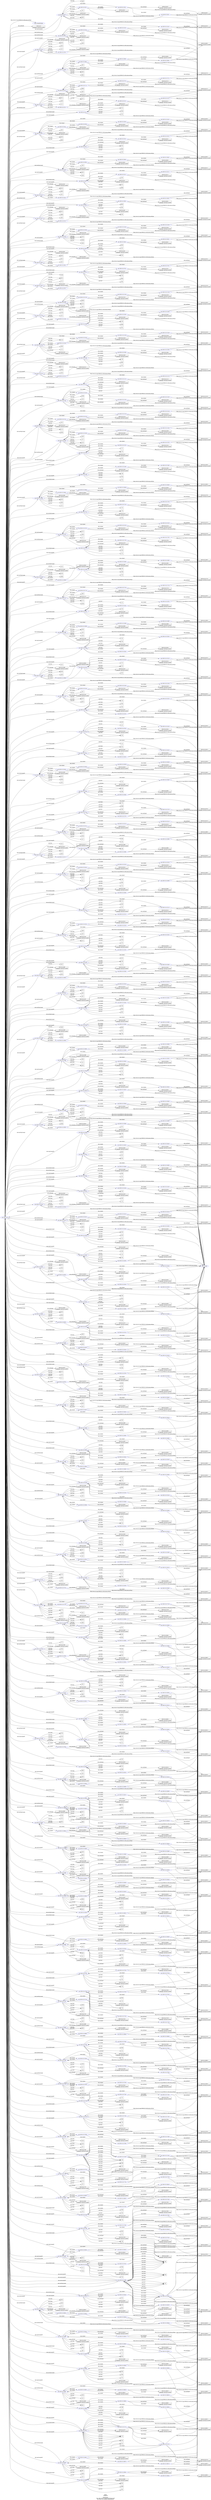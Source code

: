 digraph {
	rankdir = LR;
	charset="utf-8";

	"Rurn:1603:45:16" -> "Rskos:ConceptScheme" [ label="http://www.w3.org/1999/02/22-rdf-syntax-ns#type" ];
	"Rurn:1603:45:16" -> "L1603:45:16|Language: mul-Zyyy-x-n1603" [ label="skos:prefLabel" ];
	"Rurn:1603:45:16" -> "Rurn:1603:45:16:8" [ label="skos:hasTopConcept" ];
	"Rurn:1603:45:16" -> "Rurn:1603:45:16:12" [ label="skos:hasTopConcept" ];
	"Rurn:1603:45:16" -> "Rurn:1603:45:16:24" [ label="skos:hasTopConcept" ];
	"Rurn:1603:45:16" -> "Rurn:1603:45:16:28" [ label="skos:hasTopConcept" ];
	"Rurn:1603:45:16" -> "Rurn:1603:45:16:31" [ label="skos:hasTopConcept" ];
	"Rurn:1603:45:16" -> "Rurn:1603:45:16:32" [ label="skos:hasTopConcept" ];
	"Rurn:1603:45:16" -> "Rurn:1603:45:16:44" [ label="skos:hasTopConcept" ];
	"Rurn:1603:45:16" -> "Rurn:1603:45:16:50" [ label="skos:hasTopConcept" ];
	"Rurn:1603:45:16" -> "Rurn:1603:45:16:51" [ label="skos:hasTopConcept" ];
	"Rurn:1603:45:16" -> "Rurn:1603:45:16:52" [ label="skos:hasTopConcept" ];
	"Rurn:1603:45:16" -> "Rurn:1603:45:16:60" [ label="skos:hasTopConcept" ];
	"Rurn:1603:45:16" -> "Rurn:1603:45:16:64" [ label="skos:hasTopConcept" ];
	"Rurn:1603:45:16" -> "Rurn:1603:45:16:68" [ label="skos:hasTopConcept" ];
	"Rurn:1603:45:16" -> "Rurn:1603:45:16:72" [ label="skos:hasTopConcept" ];
	"Rurn:1603:45:16" -> "Rurn:1603:45:16:76" [ label="skos:hasTopConcept" ];
	"Rurn:1603:45:16" -> "Rurn:1603:45:16:84" [ label="skos:hasTopConcept" ];
	"Rurn:1603:45:16" -> "Rurn:1603:45:16:90" [ label="skos:hasTopConcept" ];
	"Rurn:1603:45:16" -> "Rurn:1603:45:16:92" [ label="skos:hasTopConcept" ];
	"Rurn:1603:45:16" -> "Rurn:1603:45:16:100" [ label="skos:hasTopConcept" ];
	"Rurn:1603:45:16" -> "Rurn:1603:45:16:104" [ label="skos:hasTopConcept" ];
	"Rurn:1603:45:16" -> "Rurn:1603:45:16:108" [ label="skos:hasTopConcept" ];
	"Rurn:1603:45:16" -> "Rurn:1603:45:16:112" [ label="skos:hasTopConcept" ];
	"Rurn:1603:45:16" -> "Rurn:1603:45:16:116" [ label="skos:hasTopConcept" ];
	"Rurn:1603:45:16" -> "Rurn:1603:45:16:120" [ label="skos:hasTopConcept" ];
	"Rurn:1603:45:16" -> "Rurn:1603:45:16:132" [ label="skos:hasTopConcept" ];
	"Rurn:1603:45:16" -> "Rurn:1603:45:16:136" [ label="skos:hasTopConcept" ];
	"Rurn:1603:45:16" -> "Rurn:1603:45:16:140" [ label="skos:hasTopConcept" ];
	"Rurn:1603:45:16" -> "Rurn:1603:45:16:144" [ label="skos:hasTopConcept" ];
	"Rurn:1603:45:16" -> "Rurn:1603:45:16:148" [ label="skos:hasTopConcept" ];
	"Rurn:1603:45:16" -> "Rurn:1603:45:16:152" [ label="skos:hasTopConcept" ];
	"Rurn:1603:45:16" -> "Rurn:1603:45:16:156" [ label="skos:hasTopConcept" ];
	"Rurn:1603:45:16" -> "Rurn:1603:45:16:170" [ label="skos:hasTopConcept" ];
	"Rurn:1603:45:16" -> "Rurn:1603:45:16:174" [ label="skos:hasTopConcept" ];
	"Rurn:1603:45:16" -> "Rurn:1603:45:16:178" [ label="skos:hasTopConcept" ];
	"Rurn:1603:45:16" -> "Rurn:1603:45:16:180" [ label="skos:hasTopConcept" ];
	"Rurn:1603:45:16" -> "Rurn:1603:45:16:188" [ label="skos:hasTopConcept" ];
	"Rurn:1603:45:16" -> "Rurn:1603:45:16:192" [ label="skos:hasTopConcept" ];
	"Rurn:1603:45:16" -> "Rurn:1603:45:16:204" [ label="skos:hasTopConcept" ];
	"Rurn:1603:45:16" -> "Rurn:1603:45:16:212" [ label="skos:hasTopConcept" ];
	"Rurn:1603:45:16" -> "Rurn:1603:45:16:214" [ label="skos:hasTopConcept" ];
	"Rurn:1603:45:16" -> "Rurn:1603:45:16:218" [ label="skos:hasTopConcept" ];
	"Rurn:1603:45:16" -> "Rurn:1603:45:16:222" [ label="skos:hasTopConcept" ];
	"Rurn:1603:45:16" -> "Rurn:1603:45:16:231" [ label="skos:hasTopConcept" ];
	"Rurn:1603:45:16" -> "Rurn:1603:45:16:232" [ label="skos:hasTopConcept" ];
	"Rurn:1603:45:16" -> "Rurn:1603:45:16:242" [ label="skos:hasTopConcept" ];
	"Rurn:1603:45:16" -> "Rurn:1603:45:16:254" [ label="skos:hasTopConcept" ];
	"Rurn:1603:45:16" -> "Rurn:1603:45:16:262" [ label="skos:hasTopConcept" ];
	"Rurn:1603:45:16" -> "Rurn:1603:45:16:266" [ label="skos:hasTopConcept" ];
	"Rurn:1603:45:16" -> "Rurn:1603:45:16:268" [ label="skos:hasTopConcept" ];
	"Rurn:1603:45:16" -> "Rurn:1603:45:16:270" [ label="skos:hasTopConcept" ];
	"Rurn:1603:45:16" -> "Rurn:1603:45:16:275" [ label="skos:hasTopConcept" ];
	"Rurn:1603:45:16" -> "Rurn:1603:45:16:288" [ label="skos:hasTopConcept" ];
	"Rurn:1603:45:16" -> "Rurn:1603:45:16:296" [ label="skos:hasTopConcept" ];
	"Rurn:1603:45:16" -> "Rurn:1603:45:16:308" [ label="skos:hasTopConcept" ];
	"Rurn:1603:45:16" -> "Rurn:1603:45:16:312" [ label="skos:hasTopConcept" ];
	"Rurn:1603:45:16" -> "Rurn:1603:45:16:320" [ label="skos:hasTopConcept" ];
	"Rurn:1603:45:16" -> "Rurn:1603:45:16:324" [ label="skos:hasTopConcept" ];
	"Rurn:1603:45:16" -> "Rurn:1603:45:16:328" [ label="skos:hasTopConcept" ];
	"Rurn:1603:45:16" -> "Rurn:1603:45:16:332" [ label="skos:hasTopConcept" ];
	"Rurn:1603:45:16" -> "Rurn:1603:45:16:340" [ label="skos:hasTopConcept" ];
	"Rurn:1603:45:16" -> "Rurn:1603:45:16:348" [ label="skos:hasTopConcept" ];
	"Rurn:1603:45:16" -> "Rurn:1603:45:16:360" [ label="skos:hasTopConcept" ];
	"Rurn:1603:45:16" -> "Rurn:1603:45:16:364" [ label="skos:hasTopConcept" ];
	"Rurn:1603:45:16" -> "Rurn:1603:45:16:368" [ label="skos:hasTopConcept" ];
	"Rurn:1603:45:16" -> "Rurn:1603:45:16:384" [ label="skos:hasTopConcept" ];
	"Rurn:1603:45:16" -> "Rurn:1603:45:16:388" [ label="skos:hasTopConcept" ];
	"Rurn:1603:45:16" -> "Rurn:1603:45:16:392" [ label="skos:hasTopConcept" ];
	"Rurn:1603:45:16" -> "Rurn:1603:45:16:398" [ label="skos:hasTopConcept" ];
	"Rurn:1603:45:16" -> "Rurn:1603:45:16:404" [ label="skos:hasTopConcept" ];
	"Rurn:1603:45:16" -> "Rurn:1603:45:16:408" [ label="skos:hasTopConcept" ];
	"Rurn:1603:45:16" -> "Rurn:1603:45:16:417" [ label="skos:hasTopConcept" ];
	"Rurn:1603:45:16" -> "Rurn:1603:45:16:418" [ label="skos:hasTopConcept" ];
	"Rurn:1603:45:16" -> "Rurn:1603:45:16:422" [ label="skos:hasTopConcept" ];
	"Rurn:1603:45:16" -> "Rurn:1603:45:16:426" [ label="skos:hasTopConcept" ];
	"Rurn:1603:45:16" -> "Rurn:1603:45:16:430" [ label="skos:hasTopConcept" ];
	"Rurn:1603:45:16" -> "Rurn:1603:45:16:434" [ label="skos:hasTopConcept" ];
	"Rurn:1603:45:16" -> "Rurn:1603:45:16:450" [ label="skos:hasTopConcept" ];
	"Rurn:1603:45:16" -> "Rurn:1603:45:16:454" [ label="skos:hasTopConcept" ];
	"Rurn:1603:45:16" -> "Rurn:1603:45:16:458" [ label="skos:hasTopConcept" ];
	"Rurn:1603:45:16" -> "Rurn:1603:45:16:462" [ label="skos:hasTopConcept" ];
	"Rurn:1603:45:16" -> "Rurn:1603:45:16:466" [ label="skos:hasTopConcept" ];
	"Rurn:1603:45:16" -> "Rurn:1603:45:16:474" [ label="skos:hasTopConcept" ];
	"Rurn:1603:45:16" -> "Rurn:1603:45:16:478" [ label="skos:hasTopConcept" ];
	"Rurn:1603:45:16" -> "Rurn:1603:45:16:480" [ label="skos:hasTopConcept" ];
	"Rurn:1603:45:16" -> "Rurn:1603:45:16:484" [ label="skos:hasTopConcept" ];
	"Rurn:1603:45:16" -> "Rurn:1603:45:16:496" [ label="skos:hasTopConcept" ];
	"Rurn:1603:45:16" -> "Rurn:1603:45:16:498" [ label="skos:hasTopConcept" ];
	"Rurn:1603:45:16" -> "Rurn:1603:45:16:500" [ label="skos:hasTopConcept" ];
	"Rurn:1603:45:16" -> "Rurn:1603:45:16:504" [ label="skos:hasTopConcept" ];
	"Rurn:1603:45:16" -> "Rurn:1603:45:16:508" [ label="skos:hasTopConcept" ];
	"Rurn:1603:45:16" -> "Rurn:1603:45:16:516" [ label="skos:hasTopConcept" ];
	"Rurn:1603:45:16" -> "Rurn:1603:45:16:524" [ label="skos:hasTopConcept" ];
	"Rurn:1603:45:16" -> "Rurn:1603:45:16:534" [ label="skos:hasTopConcept" ];
	"Rurn:1603:45:16" -> "Rurn:1603:45:16:548" [ label="skos:hasTopConcept" ];
	"Rurn:1603:45:16" -> "Rurn:1603:45:16:558" [ label="skos:hasTopConcept" ];
	"Rurn:1603:45:16" -> "Rurn:1603:45:16:562" [ label="skos:hasTopConcept" ];
	"Rurn:1603:45:16" -> "Rurn:1603:45:16:566" [ label="skos:hasTopConcept" ];
	"Rurn:1603:45:16" -> "Rurn:1603:45:16:583" [ label="skos:hasTopConcept" ];
	"Rurn:1603:45:16" -> "Rurn:1603:45:16:584" [ label="skos:hasTopConcept" ];
	"Rurn:1603:45:16" -> "Rurn:1603:45:16:586" [ label="skos:hasTopConcept" ];
	"Rurn:1603:45:16" -> "Rurn:1603:45:16:591" [ label="skos:hasTopConcept" ];
	"Rurn:1603:45:16" -> "Rurn:1603:45:16:598" [ label="skos:hasTopConcept" ];
	"Rurn:1603:45:16" -> "Rurn:1603:45:16:600" [ label="skos:hasTopConcept" ];
	"Rurn:1603:45:16" -> "Rurn:1603:45:16:604" [ label="skos:hasTopConcept" ];
	"Rurn:1603:45:16" -> "Rurn:1603:45:16:608" [ label="skos:hasTopConcept" ];
	"Rurn:1603:45:16" -> "Rurn:1603:45:16:616" [ label="skos:hasTopConcept" ];
	"Rurn:1603:45:16" -> "Rurn:1603:45:16:624" [ label="skos:hasTopConcept" ];
	"Rurn:1603:45:16" -> "Rurn:1603:45:16:626" [ label="skos:hasTopConcept" ];
	"Rurn:1603:45:16" -> "Rurn:1603:45:16:630" [ label="skos:hasTopConcept" ];
	"Rurn:1603:45:16" -> "Rurn:1603:45:16:642" [ label="skos:hasTopConcept" ];
	"Rurn:1603:45:16" -> "Rurn:1603:45:16:643" [ label="skos:hasTopConcept" ];
	"Rurn:1603:45:16" -> "Rurn:1603:45:16:646" [ label="skos:hasTopConcept" ];
	"Rurn:1603:45:16" -> "Rurn:1603:45:16:659" [ label="skos:hasTopConcept" ];
	"Rurn:1603:45:16" -> "Rurn:1603:45:16:662" [ label="skos:hasTopConcept" ];
	"Rurn:1603:45:16" -> "Rurn:1603:45:16:670" [ label="skos:hasTopConcept" ];
	"Rurn:1603:45:16" -> "Rurn:1603:45:16:678" [ label="skos:hasTopConcept" ];
	"Rurn:1603:45:16" -> "Rurn:1603:45:16:686" [ label="skos:hasTopConcept" ];
	"Rurn:1603:45:16" -> "Rurn:1603:45:16:690" [ label="skos:hasTopConcept" ];
	"Rurn:1603:45:16" -> "Rurn:1603:45:16:694" [ label="skos:hasTopConcept" ];
	"Rurn:1603:45:16" -> "Rurn:1603:45:16:703" [ label="skos:hasTopConcept" ];
	"Rurn:1603:45:16" -> "Rurn:1603:45:16:704" [ label="skos:hasTopConcept" ];
	"Rurn:1603:45:16" -> "Rurn:1603:45:16:706" [ label="skos:hasTopConcept" ];
	"Rurn:1603:45:16" -> "Rurn:1603:45:16:710" [ label="skos:hasTopConcept" ];
	"Rurn:1603:45:16" -> "Rurn:1603:45:16:716" [ label="skos:hasTopConcept" ];
	"Rurn:1603:45:16" -> "Rurn:1603:45:16:728" [ label="skos:hasTopConcept" ];
	"Rurn:1603:45:16" -> "Rurn:1603:45:16:729" [ label="skos:hasTopConcept" ];
	"Rurn:1603:45:16" -> "Rurn:1603:45:16:732" [ label="skos:hasTopConcept" ];
	"Rurn:1603:45:16" -> "Rurn:1603:45:16:740" [ label="skos:hasTopConcept" ];
	"Rurn:1603:45:16" -> "Rurn:1603:45:16:748" [ label="skos:hasTopConcept" ];
	"Rurn:1603:45:16" -> "Rurn:1603:45:16:760" [ label="skos:hasTopConcept" ];
	"Rurn:1603:45:16" -> "Rurn:1603:45:16:764" [ label="skos:hasTopConcept" ];
	"Rurn:1603:45:16" -> "Rurn:1603:45:16:768" [ label="skos:hasTopConcept" ];
	"Rurn:1603:45:16" -> "Rurn:1603:45:16:776" [ label="skos:hasTopConcept" ];
	"Rurn:1603:45:16" -> "Rurn:1603:45:16:780" [ label="skos:hasTopConcept" ];
	"Rurn:1603:45:16" -> "Rurn:1603:45:16:792" [ label="skos:hasTopConcept" ];
	"Rurn:1603:45:16" -> "Rurn:1603:45:16:796" [ label="skos:hasTopConcept" ];
	"Rurn:1603:45:16" -> "Rurn:1603:45:16:800" [ label="skos:hasTopConcept" ];
	"Rurn:1603:45:16" -> "Rurn:1603:45:16:804" [ label="skos:hasTopConcept" ];
	"Rurn:1603:45:16" -> "Rurn:1603:45:16:818" [ label="skos:hasTopConcept" ];
	"Rurn:1603:45:16" -> "Rurn:1603:45:16:834" [ label="skos:hasTopConcept" ];
	"Rurn:1603:45:16" -> "Rurn:1603:45:16:850" [ label="skos:hasTopConcept" ];
	"Rurn:1603:45:16" -> "Rurn:1603:45:16:854" [ label="skos:hasTopConcept" ];
	"Rurn:1603:45:16" -> "Rurn:1603:45:16:858" [ label="skos:hasTopConcept" ];
	"Rurn:1603:45:16" -> "Rurn:1603:45:16:860" [ label="skos:hasTopConcept" ];
	"Rurn:1603:45:16" -> "Rurn:1603:45:16:862" [ label="skos:hasTopConcept" ];
	"Rurn:1603:45:16" -> "Rurn:1603:45:16:887" [ label="skos:hasTopConcept" ];
	"Rurn:1603:45:16" -> "Rurn:1603:45:16:894" [ label="skos:hasTopConcept" ];
	"Rurn:1603:45:16:8" -> "Rskos:Concept" [ label="http://www.w3.org/1999/02/22-rdf-syntax-ns#type" ];
	"Rurn:1603:45:16:8" -> "L1603:45:16:8|Language: mul-Zyyy-x-n1603" [ label="skos:prefLabel" ];
	"Rurn:1603:45:16:8" -> "L008" [ label="wdt:P2082" ];
	"Rurn:1603:45:16:8" -> "L008" [ label="wdt:P299" ];
	"Rurn:1603:45:16:8" -> "LALB" [ label="wdt:P298" ];
	"Rurn:1603:45:16:8" -> "LAL" [ label="wdt:P297" ];
	"Rurn:1603:45:16:8" -> "Rurn:1603:45:16" [ label="skos:topConceptOf" ];
	"Rurn:1603:45:16:8" -> "Rurn:1603:45:16:8:1" [ label="skos:related" ];
	"Rurn:1603:45:16:8:1" -> "Rskos:Concept" [ label="http://www.w3.org/1999/02/22-rdf-syntax-ns#type" ];
	"Rurn:1603:45:16:8:1" -> "L1603:45:16:8:1|Language: mul-Zyyy-x-n1603" [ label="skos:prefLabel" ];
	"Rurn:1603:45:16:8:1" -> "Rurn:1603:45:16:8" [ label="skos:related" ];
	"Rurn:1603:45:16:8:1" -> "Rurn:1603:45:16:8:2" [ label="skos:related" ];
	"Rurn:1603:45:16:8:2" -> "Rskos:Concept" [ label="http://www.w3.org/1999/02/22-rdf-syntax-ns#type" ];
	"Rurn:1603:45:16:8:2" -> "L1603:45:16:8:2|Language: mul-Zyyy-x-n1603" [ label="skos:prefLabel" ];
	"Rurn:1603:45:16:8:2" -> "Rurn:1603:45:16:8" [ label="skos:related" ];
	"Rurn:1603:45:16:8:2" -> "Rurn:1603:45:16:8:3" [ label="skos:related" ];
	"Rurn:1603:45:16:8:3" -> "Rskos:Concept" [ label="http://www.w3.org/1999/02/22-rdf-syntax-ns#type" ];
	"Rurn:1603:45:16:8:3" -> "L1603:45:16:8:3|Language: mul-Zyyy-x-n1603" [ label="skos:prefLabel" ];
	"Rurn:1603:45:16:8:3" -> "Rurn:1603:45:16:8" [ label="skos:related" ];
	"Rurn:1603:45:16:12" -> "Rskos:Concept" [ label="http://www.w3.org/1999/02/22-rdf-syntax-ns#type" ];
	"Rurn:1603:45:16:12" -> "L1603:45:16:12|Language: mul-Zyyy-x-n1603" [ label="skos:prefLabel" ];
	"Rurn:1603:45:16:12" -> "L012" [ label="wdt:P2082" ];
	"Rurn:1603:45:16:12" -> "L012" [ label="wdt:P299" ];
	"Rurn:1603:45:16:12" -> "LDZA" [ label="wdt:P298" ];
	"Rurn:1603:45:16:12" -> "LDZ" [ label="wdt:P297" ];
	"Rurn:1603:45:16:12" -> "Rurn:1603:45:16" [ label="skos:topConceptOf" ];
	"Rurn:1603:45:16:12" -> "Rurn:1603:45:16:12:1" [ label="skos:related" ];
	"Rurn:1603:45:16:12:1" -> "Rskos:Concept" [ label="http://www.w3.org/1999/02/22-rdf-syntax-ns#type" ];
	"Rurn:1603:45:16:12:1" -> "L1603:45:16:12:1|Language: mul-Zyyy-x-n1603" [ label="skos:prefLabel" ];
	"Rurn:1603:45:16:12:1" -> "Rurn:1603:45:16:12" [ label="skos:related" ];
	"Rurn:1603:45:16:12:1" -> "Rurn:1603:45:16:12:2" [ label="skos:related" ];
	"Rurn:1603:45:16:12:2" -> "Rskos:Concept" [ label="http://www.w3.org/1999/02/22-rdf-syntax-ns#type" ];
	"Rurn:1603:45:16:12:2" -> "L1603:45:16:12:2|Language: mul-Zyyy-x-n1603" [ label="skos:prefLabel" ];
	"Rurn:1603:45:16:12:2" -> "Rurn:1603:45:16:12" [ label="skos:related" ];
	"Rurn:1603:45:16:24" -> "Rskos:Concept" [ label="http://www.w3.org/1999/02/22-rdf-syntax-ns#type" ];
	"Rurn:1603:45:16:24" -> "L1603:45:16:24|Language: mul-Zyyy-x-n1603" [ label="skos:prefLabel" ];
	"Rurn:1603:45:16:24" -> "L024" [ label="wdt:P2082" ];
	"Rurn:1603:45:16:24" -> "L024" [ label="wdt:P299" ];
	"Rurn:1603:45:16:24" -> "LAGO" [ label="wdt:P298" ];
	"Rurn:1603:45:16:24" -> "LAO" [ label="wdt:P297" ];
	"Rurn:1603:45:16:24" -> "Rurn:1603:45:16" [ label="skos:topConceptOf" ];
	"Rurn:1603:45:16:24" -> "Rurn:1603:45:16:24:1" [ label="skos:related" ];
	"Rurn:1603:45:16:24:1" -> "Rskos:Concept" [ label="http://www.w3.org/1999/02/22-rdf-syntax-ns#type" ];
	"Rurn:1603:45:16:24:1" -> "L1603:45:16:24:1|Language: mul-Zyyy-x-n1603" [ label="skos:prefLabel" ];
	"Rurn:1603:45:16:24:1" -> "Rurn:1603:45:16:24" [ label="skos:related" ];
	"Rurn:1603:45:16:24:1" -> "Rurn:1603:45:16:24:2" [ label="skos:related" ];
	"Rurn:1603:45:16:24:2" -> "Rskos:Concept" [ label="http://www.w3.org/1999/02/22-rdf-syntax-ns#type" ];
	"Rurn:1603:45:16:24:2" -> "L1603:45:16:24:2|Language: mul-Zyyy-x-n1603" [ label="skos:prefLabel" ];
	"Rurn:1603:45:16:24:2" -> "Rurn:1603:45:16:24" [ label="skos:related" ];
	"Rurn:1603:45:16:24:2" -> "Rurn:1603:45:16:24:3" [ label="skos:related" ];
	"Rurn:1603:45:16:24:3" -> "Rskos:Concept" [ label="http://www.w3.org/1999/02/22-rdf-syntax-ns#type" ];
	"Rurn:1603:45:16:24:3" -> "L1603:45:16:24:3|Language: mul-Zyyy-x-n1603" [ label="skos:prefLabel" ];
	"Rurn:1603:45:16:24:3" -> "Rurn:1603:45:16:24" [ label="skos:related" ];
	"Rurn:1603:45:16:28" -> "Rskos:Concept" [ label="http://www.w3.org/1999/02/22-rdf-syntax-ns#type" ];
	"Rurn:1603:45:16:28" -> "L1603:45:16:28|Language: mul-Zyyy-x-n1603" [ label="skos:prefLabel" ];
	"Rurn:1603:45:16:28" -> "L028" [ label="wdt:P2082" ];
	"Rurn:1603:45:16:28" -> "L028" [ label="wdt:P299" ];
	"Rurn:1603:45:16:28" -> "LATG" [ label="wdt:P298" ];
	"Rurn:1603:45:16:28" -> "LAG" [ label="wdt:P297" ];
	"Rurn:1603:45:16:28" -> "Rurn:1603:45:16" [ label="skos:topConceptOf" ];
	"Rurn:1603:45:16:28" -> "Rurn:1603:45:16:28:1" [ label="skos:related" ];
	"Rurn:1603:45:16:28:1" -> "Rskos:Concept" [ label="http://www.w3.org/1999/02/22-rdf-syntax-ns#type" ];
	"Rurn:1603:45:16:28:1" -> "L1603:45:16:28:1|Language: mul-Zyyy-x-n1603" [ label="skos:prefLabel" ];
	"Rurn:1603:45:16:28:1" -> "Rurn:1603:45:16:28" [ label="skos:related" ];
	"Rurn:1603:45:16:31" -> "Rskos:Concept" [ label="http://www.w3.org/1999/02/22-rdf-syntax-ns#type" ];
	"Rurn:1603:45:16:31" -> "L1603:45:16:31|Language: mul-Zyyy-x-n1603" [ label="skos:prefLabel" ];
	"Rurn:1603:45:16:31" -> "L031" [ label="wdt:P2082" ];
	"Rurn:1603:45:16:31" -> "L031" [ label="wdt:P299" ];
	"Rurn:1603:45:16:31" -> "LAZE" [ label="wdt:P298" ];
	"Rurn:1603:45:16:31" -> "LAZ" [ label="wdt:P297" ];
	"Rurn:1603:45:16:31" -> "Rurn:1603:45:16" [ label="skos:topConceptOf" ];
	"Rurn:1603:45:16:31" -> "Rurn:1603:45:16:31:1" [ label="skos:related" ];
	"Rurn:1603:45:16:31:1" -> "Rskos:Concept" [ label="http://www.w3.org/1999/02/22-rdf-syntax-ns#type" ];
	"Rurn:1603:45:16:31:1" -> "L1603:45:16:31:1|Language: mul-Zyyy-x-n1603" [ label="skos:prefLabel" ];
	"Rurn:1603:45:16:31:1" -> "Rurn:1603:45:16:31" [ label="skos:related" ];
	"Rurn:1603:45:16:32" -> "Rskos:Concept" [ label="http://www.w3.org/1999/02/22-rdf-syntax-ns#type" ];
	"Rurn:1603:45:16:32" -> "L1603:45:16:32|Language: mul-Zyyy-x-n1603" [ label="skos:prefLabel" ];
	"Rurn:1603:45:16:32" -> "L032" [ label="wdt:P2082" ];
	"Rurn:1603:45:16:32" -> "L032" [ label="wdt:P299" ];
	"Rurn:1603:45:16:32" -> "LARG" [ label="wdt:P298" ];
	"Rurn:1603:45:16:32" -> "LAR" [ label="wdt:P297" ];
	"Rurn:1603:45:16:32" -> "Rurn:1603:45:16" [ label="skos:topConceptOf" ];
	"Rurn:1603:45:16:32" -> "Rurn:1603:45:16:32:1" [ label="skos:related" ];
	"Rurn:1603:45:16:32:1" -> "Rskos:Concept" [ label="http://www.w3.org/1999/02/22-rdf-syntax-ns#type" ];
	"Rurn:1603:45:16:32:1" -> "L1603:45:16:32:1|Language: mul-Zyyy-x-n1603" [ label="skos:prefLabel" ];
	"Rurn:1603:45:16:32:1" -> "Rurn:1603:45:16:32" [ label="skos:related" ];
	"Rurn:1603:45:16:32:1" -> "Rurn:1603:45:16:32:2" [ label="skos:related" ];
	"Rurn:1603:45:16:32:2" -> "Rskos:Concept" [ label="http://www.w3.org/1999/02/22-rdf-syntax-ns#type" ];
	"Rurn:1603:45:16:32:2" -> "L1603:45:16:32:2|Language: mul-Zyyy-x-n1603" [ label="skos:prefLabel" ];
	"Rurn:1603:45:16:32:2" -> "Rurn:1603:45:16:32" [ label="skos:related" ];
	"Rurn:1603:45:16:44" -> "Rskos:Concept" [ label="http://www.w3.org/1999/02/22-rdf-syntax-ns#type" ];
	"Rurn:1603:45:16:44" -> "L1603:45:16:44|Language: mul-Zyyy-x-n1603" [ label="skos:prefLabel" ];
	"Rurn:1603:45:16:44" -> "L044" [ label="wdt:P2082" ];
	"Rurn:1603:45:16:44" -> "L044" [ label="wdt:P299" ];
	"Rurn:1603:45:16:44" -> "LBHS" [ label="wdt:P298" ];
	"Rurn:1603:45:16:44" -> "LBS" [ label="wdt:P297" ];
	"Rurn:1603:45:16:44" -> "Rurn:1603:45:16" [ label="skos:topConceptOf" ];
	"Rurn:1603:45:16:44" -> "Rurn:1603:45:16:44:1" [ label="skos:related" ];
	"Rurn:1603:45:16:44:1" -> "Rskos:Concept" [ label="http://www.w3.org/1999/02/22-rdf-syntax-ns#type" ];
	"Rurn:1603:45:16:44:1" -> "L1603:45:16:44:1|Language: mul-Zyyy-x-n1603" [ label="skos:prefLabel" ];
	"Rurn:1603:45:16:44:1" -> "Rurn:1603:45:16:44" [ label="skos:related" ];
	"Rurn:1603:45:16:50" -> "Rskos:Concept" [ label="http://www.w3.org/1999/02/22-rdf-syntax-ns#type" ];
	"Rurn:1603:45:16:50" -> "L1603:45:16:50|Language: mul-Zyyy-x-n1603" [ label="skos:prefLabel" ];
	"Rurn:1603:45:16:50" -> "L050" [ label="wdt:P2082" ];
	"Rurn:1603:45:16:50" -> "L050" [ label="wdt:P299" ];
	"Rurn:1603:45:16:50" -> "LBGD" [ label="wdt:P298" ];
	"Rurn:1603:45:16:50" -> "LBD" [ label="wdt:P297" ];
	"Rurn:1603:45:16:50" -> "Rurn:1603:45:16" [ label="skos:topConceptOf" ];
	"Rurn:1603:45:16:50" -> "Rurn:1603:45:16:50:1" [ label="skos:related" ];
	"Rurn:1603:45:16:50:1" -> "Rskos:Concept" [ label="http://www.w3.org/1999/02/22-rdf-syntax-ns#type" ];
	"Rurn:1603:45:16:50:1" -> "L1603:45:16:50:1|Language: mul-Zyyy-x-n1603" [ label="skos:prefLabel" ];
	"Rurn:1603:45:16:50:1" -> "Rurn:1603:45:16:50" [ label="skos:related" ];
	"Rurn:1603:45:16:50:1" -> "Rurn:1603:45:16:50:2" [ label="skos:related" ];
	"Rurn:1603:45:16:50:2" -> "Rskos:Concept" [ label="http://www.w3.org/1999/02/22-rdf-syntax-ns#type" ];
	"Rurn:1603:45:16:50:2" -> "L1603:45:16:50:2|Language: mul-Zyyy-x-n1603" [ label="skos:prefLabel" ];
	"Rurn:1603:45:16:50:2" -> "Rurn:1603:45:16:50" [ label="skos:related" ];
	"Rurn:1603:45:16:50:2" -> "Rurn:1603:45:16:50:3" [ label="skos:related" ];
	"Rurn:1603:45:16:50:3" -> "Rskos:Concept" [ label="http://www.w3.org/1999/02/22-rdf-syntax-ns#type" ];
	"Rurn:1603:45:16:50:3" -> "L1603:45:16:50:3|Language: mul-Zyyy-x-n1603" [ label="skos:prefLabel" ];
	"Rurn:1603:45:16:50:3" -> "Rurn:1603:45:16:50" [ label="skos:related" ];
	"Rurn:1603:45:16:50:3" -> "Rurn:1603:45:16:50:4" [ label="skos:related" ];
	"Rurn:1603:45:16:50:4" -> "Rskos:Concept" [ label="http://www.w3.org/1999/02/22-rdf-syntax-ns#type" ];
	"Rurn:1603:45:16:50:4" -> "L1603:45:16:50:4|Language: mul-Zyyy-x-n1603" [ label="skos:prefLabel" ];
	"Rurn:1603:45:16:50:4" -> "Rurn:1603:45:16:50" [ label="skos:related" ];
	"Rurn:1603:45:16:51" -> "Rskos:Concept" [ label="http://www.w3.org/1999/02/22-rdf-syntax-ns#type" ];
	"Rurn:1603:45:16:51" -> "L1603:45:16:51|Language: mul-Zyyy-x-n1603" [ label="skos:prefLabel" ];
	"Rurn:1603:45:16:51" -> "L051" [ label="wdt:P2082" ];
	"Rurn:1603:45:16:51" -> "L051" [ label="wdt:P299" ];
	"Rurn:1603:45:16:51" -> "LARM" [ label="wdt:P298" ];
	"Rurn:1603:45:16:51" -> "LAM" [ label="wdt:P297" ];
	"Rurn:1603:45:16:51" -> "Rurn:1603:45:16" [ label="skos:topConceptOf" ];
	"Rurn:1603:45:16:51" -> "Rurn:1603:45:16:51:1" [ label="skos:related" ];
	"Rurn:1603:45:16:51:1" -> "Rskos:Concept" [ label="http://www.w3.org/1999/02/22-rdf-syntax-ns#type" ];
	"Rurn:1603:45:16:51:1" -> "L1603:45:16:51:1|Language: mul-Zyyy-x-n1603" [ label="skos:prefLabel" ];
	"Rurn:1603:45:16:51:1" -> "Rurn:1603:45:16:51" [ label="skos:related" ];
	"Rurn:1603:45:16:51:1" -> "Rurn:1603:45:16:51:2" [ label="skos:related" ];
	"Rurn:1603:45:16:51:2" -> "Rskos:Concept" [ label="http://www.w3.org/1999/02/22-rdf-syntax-ns#type" ];
	"Rurn:1603:45:16:51:2" -> "L1603:45:16:51:2|Language: mul-Zyyy-x-n1603" [ label="skos:prefLabel" ];
	"Rurn:1603:45:16:51:2" -> "Rurn:1603:45:16:51" [ label="skos:related" ];
	"Rurn:1603:45:16:52" -> "Rskos:Concept" [ label="http://www.w3.org/1999/02/22-rdf-syntax-ns#type" ];
	"Rurn:1603:45:16:52" -> "L1603:45:16:52|Language: mul-Zyyy-x-n1603" [ label="skos:prefLabel" ];
	"Rurn:1603:45:16:52" -> "L052" [ label="wdt:P2082" ];
	"Rurn:1603:45:16:52" -> "L052" [ label="wdt:P299" ];
	"Rurn:1603:45:16:52" -> "LBRB" [ label="wdt:P298" ];
	"Rurn:1603:45:16:52" -> "LBB" [ label="wdt:P297" ];
	"Rurn:1603:45:16:52" -> "Rurn:1603:45:16" [ label="skos:topConceptOf" ];
	"Rurn:1603:45:16:52" -> "Rurn:1603:45:16:52:1" [ label="skos:related" ];
	"Rurn:1603:45:16:52:1" -> "Rskos:Concept" [ label="http://www.w3.org/1999/02/22-rdf-syntax-ns#type" ];
	"Rurn:1603:45:16:52:1" -> "L1603:45:16:52:1|Language: mul-Zyyy-x-n1603" [ label="skos:prefLabel" ];
	"Rurn:1603:45:16:52:1" -> "Rurn:1603:45:16:52" [ label="skos:related" ];
	"Rurn:1603:45:16:60" -> "Rskos:Concept" [ label="http://www.w3.org/1999/02/22-rdf-syntax-ns#type" ];
	"Rurn:1603:45:16:60" -> "L1603:45:16:60|Language: mul-Zyyy-x-n1603" [ label="skos:prefLabel" ];
	"Rurn:1603:45:16:60" -> "L060" [ label="wdt:P2082" ];
	"Rurn:1603:45:16:60" -> "L060" [ label="wdt:P299" ];
	"Rurn:1603:45:16:60" -> "LBMU" [ label="wdt:P298" ];
	"Rurn:1603:45:16:60" -> "LBM" [ label="wdt:P297" ];
	"Rurn:1603:45:16:60" -> "Rurn:1603:45:16" [ label="skos:topConceptOf" ];
	"Rurn:1603:45:16:60" -> "Rurn:1603:45:16:60:1" [ label="skos:related" ];
	"Rurn:1603:45:16:60:1" -> "Rskos:Concept" [ label="http://www.w3.org/1999/02/22-rdf-syntax-ns#type" ];
	"Rurn:1603:45:16:60:1" -> "L1603:45:16:60:1|Language: mul-Zyyy-x-n1603" [ label="skos:prefLabel" ];
	"Rurn:1603:45:16:60:1" -> "Rurn:1603:45:16:60" [ label="skos:related" ];
	"Rurn:1603:45:16:60:1" -> "Rurn:1603:45:16:60:2" [ label="skos:related" ];
	"Rurn:1603:45:16:60:2" -> "Rskos:Concept" [ label="http://www.w3.org/1999/02/22-rdf-syntax-ns#type" ];
	"Rurn:1603:45:16:60:2" -> "L1603:45:16:60:2|Language: mul-Zyyy-x-n1603" [ label="skos:prefLabel" ];
	"Rurn:1603:45:16:60:2" -> "Rurn:1603:45:16:60" [ label="skos:related" ];
	"Rurn:1603:45:16:64" -> "Rskos:Concept" [ label="http://www.w3.org/1999/02/22-rdf-syntax-ns#type" ];
	"Rurn:1603:45:16:64" -> "L1603:45:16:64|Language: mul-Zyyy-x-n1603" [ label="skos:prefLabel" ];
	"Rurn:1603:45:16:64" -> "L064" [ label="wdt:P2082" ];
	"Rurn:1603:45:16:64" -> "L064" [ label="wdt:P299" ];
	"Rurn:1603:45:16:64" -> "LBTN" [ label="wdt:P298" ];
	"Rurn:1603:45:16:64" -> "LBT" [ label="wdt:P297" ];
	"Rurn:1603:45:16:64" -> "Rurn:1603:45:16" [ label="skos:topConceptOf" ];
	"Rurn:1603:45:16:64" -> "Rurn:1603:45:16:64:1" [ label="skos:related" ];
	"Rurn:1603:45:16:64:1" -> "Rskos:Concept" [ label="http://www.w3.org/1999/02/22-rdf-syntax-ns#type" ];
	"Rurn:1603:45:16:64:1" -> "L1603:45:16:64:1|Language: mul-Zyyy-x-n1603" [ label="skos:prefLabel" ];
	"Rurn:1603:45:16:64:1" -> "Rurn:1603:45:16:64" [ label="skos:related" ];
	"Rurn:1603:45:16:64:1" -> "Rurn:1603:45:16:64:2" [ label="skos:related" ];
	"Rurn:1603:45:16:64:2" -> "Rskos:Concept" [ label="http://www.w3.org/1999/02/22-rdf-syntax-ns#type" ];
	"Rurn:1603:45:16:64:2" -> "L1603:45:16:64:2|Language: mul-Zyyy-x-n1603" [ label="skos:prefLabel" ];
	"Rurn:1603:45:16:64:2" -> "Rurn:1603:45:16:64" [ label="skos:related" ];
	"Rurn:1603:45:16:68" -> "Rskos:Concept" [ label="http://www.w3.org/1999/02/22-rdf-syntax-ns#type" ];
	"Rurn:1603:45:16:68" -> "L1603:45:16:68|Language: mul-Zyyy-x-n1603" [ label="skos:prefLabel" ];
	"Rurn:1603:45:16:68" -> "L068" [ label="wdt:P2082" ];
	"Rurn:1603:45:16:68" -> "L068" [ label="wdt:P299" ];
	"Rurn:1603:45:16:68" -> "LBOL" [ label="wdt:P298" ];
	"Rurn:1603:45:16:68" -> "LBO" [ label="wdt:P297" ];
	"Rurn:1603:45:16:68" -> "Rurn:1603:45:16" [ label="skos:topConceptOf" ];
	"Rurn:1603:45:16:68" -> "Rurn:1603:45:16:68:1" [ label="skos:related" ];
	"Rurn:1603:45:16:68:1" -> "Rskos:Concept" [ label="http://www.w3.org/1999/02/22-rdf-syntax-ns#type" ];
	"Rurn:1603:45:16:68:1" -> "L1603:45:16:68:1|Language: mul-Zyyy-x-n1603" [ label="skos:prefLabel" ];
	"Rurn:1603:45:16:68:1" -> "Rurn:1603:45:16:68" [ label="skos:related" ];
	"Rurn:1603:45:16:68:1" -> "Rurn:1603:45:16:68:2" [ label="skos:related" ];
	"Rurn:1603:45:16:68:2" -> "Rskos:Concept" [ label="http://www.w3.org/1999/02/22-rdf-syntax-ns#type" ];
	"Rurn:1603:45:16:68:2" -> "L1603:45:16:68:2|Language: mul-Zyyy-x-n1603" [ label="skos:prefLabel" ];
	"Rurn:1603:45:16:68:2" -> "Rurn:1603:45:16:68" [ label="skos:related" ];
	"Rurn:1603:45:16:68:2" -> "Rurn:1603:45:16:68:3" [ label="skos:related" ];
	"Rurn:1603:45:16:68:3" -> "Rskos:Concept" [ label="http://www.w3.org/1999/02/22-rdf-syntax-ns#type" ];
	"Rurn:1603:45:16:68:3" -> "L1603:45:16:68:3|Language: mul-Zyyy-x-n1603" [ label="skos:prefLabel" ];
	"Rurn:1603:45:16:68:3" -> "Rurn:1603:45:16:68" [ label="skos:related" ];
	"Rurn:1603:45:16:72" -> "Rskos:Concept" [ label="http://www.w3.org/1999/02/22-rdf-syntax-ns#type" ];
	"Rurn:1603:45:16:72" -> "L1603:45:16:72|Language: mul-Zyyy-x-n1603" [ label="skos:prefLabel" ];
	"Rurn:1603:45:16:72" -> "L072" [ label="wdt:P2082" ];
	"Rurn:1603:45:16:72" -> "L072" [ label="wdt:P299" ];
	"Rurn:1603:45:16:72" -> "LBWA" [ label="wdt:P298" ];
	"Rurn:1603:45:16:72" -> "LBW" [ label="wdt:P297" ];
	"Rurn:1603:45:16:72" -> "Rurn:1603:45:16" [ label="skos:topConceptOf" ];
	"Rurn:1603:45:16:72" -> "Rurn:1603:45:16:72:1" [ label="skos:related" ];
	"Rurn:1603:45:16:72:1" -> "Rskos:Concept" [ label="http://www.w3.org/1999/02/22-rdf-syntax-ns#type" ];
	"Rurn:1603:45:16:72:1" -> "L1603:45:16:72:1|Language: mul-Zyyy-x-n1603" [ label="skos:prefLabel" ];
	"Rurn:1603:45:16:72:1" -> "Rurn:1603:45:16:72" [ label="skos:related" ];
	"Rurn:1603:45:16:72:1" -> "Rurn:1603:45:16:72:2" [ label="skos:related" ];
	"Rurn:1603:45:16:72:2" -> "Rskos:Concept" [ label="http://www.w3.org/1999/02/22-rdf-syntax-ns#type" ];
	"Rurn:1603:45:16:72:2" -> "L1603:45:16:72:2|Language: mul-Zyyy-x-n1603" [ label="skos:prefLabel" ];
	"Rurn:1603:45:16:72:2" -> "Rurn:1603:45:16:72" [ label="skos:related" ];
	"Rurn:1603:45:16:72:2" -> "Rurn:1603:45:16:72:3" [ label="skos:related" ];
	"Rurn:1603:45:16:72:3" -> "Rskos:Concept" [ label="http://www.w3.org/1999/02/22-rdf-syntax-ns#type" ];
	"Rurn:1603:45:16:72:3" -> "L1603:45:16:72:3|Language: mul-Zyyy-x-n1603" [ label="skos:prefLabel" ];
	"Rurn:1603:45:16:72:3" -> "Rurn:1603:45:16:72" [ label="skos:related" ];
	"Rurn:1603:45:16:76" -> "Rskos:Concept" [ label="http://www.w3.org/1999/02/22-rdf-syntax-ns#type" ];
	"Rurn:1603:45:16:76" -> "L1603:45:16:76|Language: mul-Zyyy-x-n1603" [ label="skos:prefLabel" ];
	"Rurn:1603:45:16:76" -> "L076" [ label="wdt:P2082" ];
	"Rurn:1603:45:16:76" -> "L076" [ label="wdt:P299" ];
	"Rurn:1603:45:16:76" -> "LBRA" [ label="wdt:P298" ];
	"Rurn:1603:45:16:76" -> "LBR" [ label="wdt:P297" ];
	"Rurn:1603:45:16:76" -> "Rurn:1603:45:16" [ label="skos:topConceptOf" ];
	"Rurn:1603:45:16:76" -> "Rurn:1603:45:16:76:1" [ label="skos:related" ];
	"Rurn:1603:45:16:76:1" -> "Rskos:Concept" [ label="http://www.w3.org/1999/02/22-rdf-syntax-ns#type" ];
	"Rurn:1603:45:16:76:1" -> "L1603:45:16:76:1|Language: mul-Zyyy-x-n1603" [ label="skos:prefLabel" ];
	"Rurn:1603:45:16:76:1" -> "Rurn:1603:45:16:76" [ label="skos:related" ];
	"Rurn:1603:45:16:76:1" -> "Rurn:1603:45:16:76:2" [ label="skos:related" ];
	"Rurn:1603:45:16:76:2" -> "Rskos:Concept" [ label="http://www.w3.org/1999/02/22-rdf-syntax-ns#type" ];
	"Rurn:1603:45:16:76:2" -> "L1603:45:16:76:2|Language: mul-Zyyy-x-n1603" [ label="skos:prefLabel" ];
	"Rurn:1603:45:16:76:2" -> "Rurn:1603:45:16:76" [ label="skos:related" ];
	"Rurn:1603:45:16:84" -> "Rskos:Concept" [ label="http://www.w3.org/1999/02/22-rdf-syntax-ns#type" ];
	"Rurn:1603:45:16:84" -> "L1603:45:16:84|Language: mul-Zyyy-x-n1603" [ label="skos:prefLabel" ];
	"Rurn:1603:45:16:84" -> "L084" [ label="wdt:P2082" ];
	"Rurn:1603:45:16:84" -> "L084" [ label="wdt:P299" ];
	"Rurn:1603:45:16:84" -> "LBLZ" [ label="wdt:P298" ];
	"Rurn:1603:45:16:84" -> "LBZ" [ label="wdt:P297" ];
	"Rurn:1603:45:16:84" -> "Rurn:1603:45:16" [ label="skos:topConceptOf" ];
	"Rurn:1603:45:16:84" -> "Rurn:1603:45:16:84:1" [ label="skos:related" ];
	"Rurn:1603:45:16:84:1" -> "Rskos:Concept" [ label="http://www.w3.org/1999/02/22-rdf-syntax-ns#type" ];
	"Rurn:1603:45:16:84:1" -> "L1603:45:16:84:1|Language: mul-Zyyy-x-n1603" [ label="skos:prefLabel" ];
	"Rurn:1603:45:16:84:1" -> "Rurn:1603:45:16:84" [ label="skos:related" ];
	"Rurn:1603:45:16:90" -> "Rskos:Concept" [ label="http://www.w3.org/1999/02/22-rdf-syntax-ns#type" ];
	"Rurn:1603:45:16:90" -> "L1603:45:16:90|Language: mul-Zyyy-x-n1603" [ label="skos:prefLabel" ];
	"Rurn:1603:45:16:90" -> "L090" [ label="wdt:P2082" ];
	"Rurn:1603:45:16:90" -> "L090" [ label="wdt:P299" ];
	"Rurn:1603:45:16:90" -> "LSLB" [ label="wdt:P298" ];
	"Rurn:1603:45:16:90" -> "LSB" [ label="wdt:P297" ];
	"Rurn:1603:45:16:90" -> "Rurn:1603:45:16" [ label="skos:topConceptOf" ];
	"Rurn:1603:45:16:90" -> "Rurn:1603:45:16:90:1" [ label="skos:related" ];
	"Rurn:1603:45:16:90:1" -> "Rskos:Concept" [ label="http://www.w3.org/1999/02/22-rdf-syntax-ns#type" ];
	"Rurn:1603:45:16:90:1" -> "L1603:45:16:90:1|Language: mul-Zyyy-x-n1603" [ label="skos:prefLabel" ];
	"Rurn:1603:45:16:90:1" -> "Rurn:1603:45:16:90" [ label="skos:related" ];
	"Rurn:1603:45:16:90:1" -> "Rurn:1603:45:16:90:2" [ label="skos:related" ];
	"Rurn:1603:45:16:90:2" -> "Rskos:Concept" [ label="http://www.w3.org/1999/02/22-rdf-syntax-ns#type" ];
	"Rurn:1603:45:16:90:2" -> "L1603:45:16:90:2|Language: mul-Zyyy-x-n1603" [ label="skos:prefLabel" ];
	"Rurn:1603:45:16:90:2" -> "Rurn:1603:45:16:90" [ label="skos:related" ];
	"Rurn:1603:45:16:90:2" -> "Rurn:1603:45:16:90:3" [ label="skos:related" ];
	"Rurn:1603:45:16:90:3" -> "Rskos:Concept" [ label="http://www.w3.org/1999/02/22-rdf-syntax-ns#type" ];
	"Rurn:1603:45:16:90:3" -> "L1603:45:16:90:3|Language: mul-Zyyy-x-n1603" [ label="skos:prefLabel" ];
	"Rurn:1603:45:16:90:3" -> "Rurn:1603:45:16:90" [ label="skos:related" ];
	"Rurn:1603:45:16:92" -> "Rskos:Concept" [ label="http://www.w3.org/1999/02/22-rdf-syntax-ns#type" ];
	"Rurn:1603:45:16:92" -> "L1603:45:16:92|Language: mul-Zyyy-x-n1603" [ label="skos:prefLabel" ];
	"Rurn:1603:45:16:92" -> "L092" [ label="wdt:P2082" ];
	"Rurn:1603:45:16:92" -> "L092" [ label="wdt:P299" ];
	"Rurn:1603:45:16:92" -> "LVGB" [ label="wdt:P298" ];
	"Rurn:1603:45:16:92" -> "LVG" [ label="wdt:P297" ];
	"Rurn:1603:45:16:92" -> "Rurn:1603:45:16" [ label="skos:topConceptOf" ];
	"Rurn:1603:45:16:92" -> "Rurn:1603:45:16:92:1" [ label="skos:related" ];
	"Rurn:1603:45:16:92:1" -> "Rskos:Concept" [ label="http://www.w3.org/1999/02/22-rdf-syntax-ns#type" ];
	"Rurn:1603:45:16:92:1" -> "L1603:45:16:92:1|Language: mul-Zyyy-x-n1603" [ label="skos:prefLabel" ];
	"Rurn:1603:45:16:92:1" -> "Rurn:1603:45:16:92" [ label="skos:related" ];
	"Rurn:1603:45:16:100" -> "Rskos:Concept" [ label="http://www.w3.org/1999/02/22-rdf-syntax-ns#type" ];
	"Rurn:1603:45:16:100" -> "L1603:45:16:100|Language: mul-Zyyy-x-n1603" [ label="skos:prefLabel" ];
	"Rurn:1603:45:16:100" -> "L100" [ label="wdt:P2082" ];
	"Rurn:1603:45:16:100" -> "L100" [ label="wdt:P299" ];
	"Rurn:1603:45:16:100" -> "LBGR" [ label="wdt:P298" ];
	"Rurn:1603:45:16:100" -> "LBG" [ label="wdt:P297" ];
	"Rurn:1603:45:16:100" -> "Rurn:1603:45:16" [ label="skos:topConceptOf" ];
	"Rurn:1603:45:16:100" -> "Rurn:1603:45:16:100:1" [ label="skos:related" ];
	"Rurn:1603:45:16:100:1" -> "Rskos:Concept" [ label="http://www.w3.org/1999/02/22-rdf-syntax-ns#type" ];
	"Rurn:1603:45:16:100:1" -> "L1603:45:16:100:1|Language: mul-Zyyy-x-n1603" [ label="skos:prefLabel" ];
	"Rurn:1603:45:16:100:1" -> "Rurn:1603:45:16:100" [ label="skos:related" ];
	"Rurn:1603:45:16:100:1" -> "Rurn:1603:45:16:100:2" [ label="skos:related" ];
	"Rurn:1603:45:16:100:2" -> "Rskos:Concept" [ label="http://www.w3.org/1999/02/22-rdf-syntax-ns#type" ];
	"Rurn:1603:45:16:100:2" -> "L1603:45:16:100:2|Language: mul-Zyyy-x-n1603" [ label="skos:prefLabel" ];
	"Rurn:1603:45:16:100:2" -> "Rurn:1603:45:16:100" [ label="skos:related" ];
	"Rurn:1603:45:16:104" -> "Rskos:Concept" [ label="http://www.w3.org/1999/02/22-rdf-syntax-ns#type" ];
	"Rurn:1603:45:16:104" -> "L1603:45:16:104|Language: mul-Zyyy-x-n1603" [ label="skos:prefLabel" ];
	"Rurn:1603:45:16:104" -> "L104" [ label="wdt:P2082" ];
	"Rurn:1603:45:16:104" -> "L104" [ label="wdt:P299" ];
	"Rurn:1603:45:16:104" -> "LMMR" [ label="wdt:P298" ];
	"Rurn:1603:45:16:104" -> "LMM" [ label="wdt:P297" ];
	"Rurn:1603:45:16:104" -> "Rurn:1603:45:16" [ label="skos:topConceptOf" ];
	"Rurn:1603:45:16:104" -> "Rurn:1603:45:16:104:1" [ label="skos:related" ];
	"Rurn:1603:45:16:104:1" -> "Rskos:Concept" [ label="http://www.w3.org/1999/02/22-rdf-syntax-ns#type" ];
	"Rurn:1603:45:16:104:1" -> "L1603:45:16:104:1|Language: mul-Zyyy-x-n1603" [ label="skos:prefLabel" ];
	"Rurn:1603:45:16:104:1" -> "Rurn:1603:45:16:104" [ label="skos:related" ];
	"Rurn:1603:45:16:104:1" -> "Rurn:1603:45:16:104:2" [ label="skos:related" ];
	"Rurn:1603:45:16:104:2" -> "Rskos:Concept" [ label="http://www.w3.org/1999/02/22-rdf-syntax-ns#type" ];
	"Rurn:1603:45:16:104:2" -> "L1603:45:16:104:2|Language: mul-Zyyy-x-n1603" [ label="skos:prefLabel" ];
	"Rurn:1603:45:16:104:2" -> "Rurn:1603:45:16:104" [ label="skos:related" ];
	"Rurn:1603:45:16:104:2" -> "Rurn:1603:45:16:104:3" [ label="skos:related" ];
	"Rurn:1603:45:16:104:3" -> "Rskos:Concept" [ label="http://www.w3.org/1999/02/22-rdf-syntax-ns#type" ];
	"Rurn:1603:45:16:104:3" -> "L1603:45:16:104:3|Language: mul-Zyyy-x-n1603" [ label="skos:prefLabel" ];
	"Rurn:1603:45:16:104:3" -> "Rurn:1603:45:16:104" [ label="skos:related" ];
	"Rurn:1603:45:16:108" -> "Rskos:Concept" [ label="http://www.w3.org/1999/02/22-rdf-syntax-ns#type" ];
	"Rurn:1603:45:16:108" -> "L1603:45:16:108|Language: mul-Zyyy-x-n1603" [ label="skos:prefLabel" ];
	"Rurn:1603:45:16:108" -> "L108" [ label="wdt:P2082" ];
	"Rurn:1603:45:16:108" -> "L108" [ label="wdt:P299" ];
	"Rurn:1603:45:16:108" -> "LBDI" [ label="wdt:P298" ];
	"Rurn:1603:45:16:108" -> "LBI" [ label="wdt:P297" ];
	"Rurn:1603:45:16:108" -> "Rurn:1603:45:16" [ label="skos:topConceptOf" ];
	"Rurn:1603:45:16:108" -> "Rurn:1603:45:16:108:1" [ label="skos:related" ];
	"Rurn:1603:45:16:108:1" -> "Rskos:Concept" [ label="http://www.w3.org/1999/02/22-rdf-syntax-ns#type" ];
	"Rurn:1603:45:16:108:1" -> "L1603:45:16:108:1|Language: mul-Zyyy-x-n1603" [ label="skos:prefLabel" ];
	"Rurn:1603:45:16:108:1" -> "Rurn:1603:45:16:108" [ label="skos:related" ];
	"Rurn:1603:45:16:108:1" -> "Rurn:1603:45:16:108:2" [ label="skos:related" ];
	"Rurn:1603:45:16:108:2" -> "Rskos:Concept" [ label="http://www.w3.org/1999/02/22-rdf-syntax-ns#type" ];
	"Rurn:1603:45:16:108:2" -> "L1603:45:16:108:2|Language: mul-Zyyy-x-n1603" [ label="skos:prefLabel" ];
	"Rurn:1603:45:16:108:2" -> "Rurn:1603:45:16:108" [ label="skos:related" ];
	"Rurn:1603:45:16:112" -> "Rskos:Concept" [ label="http://www.w3.org/1999/02/22-rdf-syntax-ns#type" ];
	"Rurn:1603:45:16:112" -> "L1603:45:16:112|Language: mul-Zyyy-x-n1603" [ label="skos:prefLabel" ];
	"Rurn:1603:45:16:112" -> "L112" [ label="wdt:P2082" ];
	"Rurn:1603:45:16:112" -> "L112" [ label="wdt:P299" ];
	"Rurn:1603:45:16:112" -> "LBLR" [ label="wdt:P298" ];
	"Rurn:1603:45:16:112" -> "LBY" [ label="wdt:P297" ];
	"Rurn:1603:45:16:112" -> "Rurn:1603:45:16" [ label="skos:topConceptOf" ];
	"Rurn:1603:45:16:112" -> "Rurn:1603:45:16:112:1" [ label="skos:related" ];
	"Rurn:1603:45:16:112:1" -> "Rskos:Concept" [ label="http://www.w3.org/1999/02/22-rdf-syntax-ns#type" ];
	"Rurn:1603:45:16:112:1" -> "L1603:45:16:112:1|Language: mul-Zyyy-x-n1603" [ label="skos:prefLabel" ];
	"Rurn:1603:45:16:112:1" -> "Rurn:1603:45:16:112" [ label="skos:related" ];
	"Rurn:1603:45:16:112:1" -> "Rurn:1603:45:16:112:2" [ label="skos:related" ];
	"Rurn:1603:45:16:112:2" -> "Rskos:Concept" [ label="http://www.w3.org/1999/02/22-rdf-syntax-ns#type" ];
	"Rurn:1603:45:16:112:2" -> "L1603:45:16:112:2|Language: mul-Zyyy-x-n1603" [ label="skos:prefLabel" ];
	"Rurn:1603:45:16:112:2" -> "Rurn:1603:45:16:112" [ label="skos:related" ];
	"Rurn:1603:45:16:116" -> "Rskos:Concept" [ label="http://www.w3.org/1999/02/22-rdf-syntax-ns#type" ];
	"Rurn:1603:45:16:116" -> "L1603:45:16:116|Language: mul-Zyyy-x-n1603" [ label="skos:prefLabel" ];
	"Rurn:1603:45:16:116" -> "L116" [ label="wdt:P2082" ];
	"Rurn:1603:45:16:116" -> "L116" [ label="wdt:P299" ];
	"Rurn:1603:45:16:116" -> "LKHM" [ label="wdt:P298" ];
	"Rurn:1603:45:16:116" -> "LKH" [ label="wdt:P297" ];
	"Rurn:1603:45:16:116" -> "Rurn:1603:45:16" [ label="skos:topConceptOf" ];
	"Rurn:1603:45:16:116" -> "Rurn:1603:45:16:116:1" [ label="skos:related" ];
	"Rurn:1603:45:16:116:1" -> "Rskos:Concept" [ label="http://www.w3.org/1999/02/22-rdf-syntax-ns#type" ];
	"Rurn:1603:45:16:116:1" -> "L1603:45:16:116:1|Language: mul-Zyyy-x-n1603" [ label="skos:prefLabel" ];
	"Rurn:1603:45:16:116:1" -> "Rurn:1603:45:16:116" [ label="skos:related" ];
	"Rurn:1603:45:16:116:1" -> "Rurn:1603:45:16:116:2" [ label="skos:related" ];
	"Rurn:1603:45:16:116:2" -> "Rskos:Concept" [ label="http://www.w3.org/1999/02/22-rdf-syntax-ns#type" ];
	"Rurn:1603:45:16:116:2" -> "L1603:45:16:116:2|Language: mul-Zyyy-x-n1603" [ label="skos:prefLabel" ];
	"Rurn:1603:45:16:116:2" -> "Rurn:1603:45:16:116" [ label="skos:related" ];
	"Rurn:1603:45:16:116:2" -> "Rurn:1603:45:16:116:3" [ label="skos:related" ];
	"Rurn:1603:45:16:116:3" -> "Rskos:Concept" [ label="http://www.w3.org/1999/02/22-rdf-syntax-ns#type" ];
	"Rurn:1603:45:16:116:3" -> "L1603:45:16:116:3|Language: mul-Zyyy-x-n1603" [ label="skos:prefLabel" ];
	"Rurn:1603:45:16:116:3" -> "Rurn:1603:45:16:116" [ label="skos:related" ];
	"Rurn:1603:45:16:120" -> "Rskos:Concept" [ label="http://www.w3.org/1999/02/22-rdf-syntax-ns#type" ];
	"Rurn:1603:45:16:120" -> "L1603:45:16:120|Language: mul-Zyyy-x-n1603" [ label="skos:prefLabel" ];
	"Rurn:1603:45:16:120" -> "L120" [ label="wdt:P2082" ];
	"Rurn:1603:45:16:120" -> "L120" [ label="wdt:P299" ];
	"Rurn:1603:45:16:120" -> "LCMR" [ label="wdt:P298" ];
	"Rurn:1603:45:16:120" -> "LCM" [ label="wdt:P297" ];
	"Rurn:1603:45:16:120" -> "Rurn:1603:45:16" [ label="skos:topConceptOf" ];
	"Rurn:1603:45:16:120" -> "Rurn:1603:45:16:120:1" [ label="skos:related" ];
	"Rurn:1603:45:16:120:1" -> "Rskos:Concept" [ label="http://www.w3.org/1999/02/22-rdf-syntax-ns#type" ];
	"Rurn:1603:45:16:120:1" -> "L1603:45:16:120:1|Language: mul-Zyyy-x-n1603" [ label="skos:prefLabel" ];
	"Rurn:1603:45:16:120:1" -> "Rurn:1603:45:16:120" [ label="skos:related" ];
	"Rurn:1603:45:16:120:1" -> "Rurn:1603:45:16:120:2" [ label="skos:related" ];
	"Rurn:1603:45:16:120:2" -> "Rskos:Concept" [ label="http://www.w3.org/1999/02/22-rdf-syntax-ns#type" ];
	"Rurn:1603:45:16:120:2" -> "L1603:45:16:120:2|Language: mul-Zyyy-x-n1603" [ label="skos:prefLabel" ];
	"Rurn:1603:45:16:120:2" -> "Rurn:1603:45:16:120" [ label="skos:related" ];
	"Rurn:1603:45:16:120:2" -> "Rurn:1603:45:16:120:3" [ label="skos:related" ];
	"Rurn:1603:45:16:120:3" -> "Rskos:Concept" [ label="http://www.w3.org/1999/02/22-rdf-syntax-ns#type" ];
	"Rurn:1603:45:16:120:3" -> "L1603:45:16:120:3|Language: mul-Zyyy-x-n1603" [ label="skos:prefLabel" ];
	"Rurn:1603:45:16:120:3" -> "Rurn:1603:45:16:120" [ label="skos:related" ];
	"Rurn:1603:45:16:132" -> "Rskos:Concept" [ label="http://www.w3.org/1999/02/22-rdf-syntax-ns#type" ];
	"Rurn:1603:45:16:132" -> "L1603:45:16:132|Language: mul-Zyyy-x-n1603" [ label="skos:prefLabel" ];
	"Rurn:1603:45:16:132" -> "L132" [ label="wdt:P2082" ];
	"Rurn:1603:45:16:132" -> "L132" [ label="wdt:P299" ];
	"Rurn:1603:45:16:132" -> "LCPV" [ label="wdt:P298" ];
	"Rurn:1603:45:16:132" -> "LCV" [ label="wdt:P297" ];
	"Rurn:1603:45:16:132" -> "Rurn:1603:45:16" [ label="skos:topConceptOf" ];
	"Rurn:1603:45:16:132" -> "Rurn:1603:45:16:132:1" [ label="skos:related" ];
	"Rurn:1603:45:16:132:1" -> "Rskos:Concept" [ label="http://www.w3.org/1999/02/22-rdf-syntax-ns#type" ];
	"Rurn:1603:45:16:132:1" -> "L1603:45:16:132:1|Language: mul-Zyyy-x-n1603" [ label="skos:prefLabel" ];
	"Rurn:1603:45:16:132:1" -> "Rurn:1603:45:16:132" [ label="skos:related" ];
	"Rurn:1603:45:16:132:1" -> "Rurn:1603:45:16:132:2" [ label="skos:related" ];
	"Rurn:1603:45:16:132:2" -> "Rskos:Concept" [ label="http://www.w3.org/1999/02/22-rdf-syntax-ns#type" ];
	"Rurn:1603:45:16:132:2" -> "L1603:45:16:132:2|Language: mul-Zyyy-x-n1603" [ label="skos:prefLabel" ];
	"Rurn:1603:45:16:132:2" -> "Rurn:1603:45:16:132" [ label="skos:related" ];
	"Rurn:1603:45:16:136" -> "Rskos:Concept" [ label="http://www.w3.org/1999/02/22-rdf-syntax-ns#type" ];
	"Rurn:1603:45:16:136" -> "L1603:45:16:136|Language: mul-Zyyy-x-n1603" [ label="skos:prefLabel" ];
	"Rurn:1603:45:16:136" -> "L136" [ label="wdt:P2082" ];
	"Rurn:1603:45:16:136" -> "L136" [ label="wdt:P299" ];
	"Rurn:1603:45:16:136" -> "LCYM" [ label="wdt:P298" ];
	"Rurn:1603:45:16:136" -> "LKY" [ label="wdt:P297" ];
	"Rurn:1603:45:16:136" -> "Rurn:1603:45:16" [ label="skos:topConceptOf" ];
	"Rurn:1603:45:16:136" -> "Rurn:1603:45:16:136:1" [ label="skos:related" ];
	"Rurn:1603:45:16:136:1" -> "Rskos:Concept" [ label="http://www.w3.org/1999/02/22-rdf-syntax-ns#type" ];
	"Rurn:1603:45:16:136:1" -> "L1603:45:16:136:1|Language: mul-Zyyy-x-n1603" [ label="skos:prefLabel" ];
	"Rurn:1603:45:16:136:1" -> "Rurn:1603:45:16:136" [ label="skos:related" ];
	"Rurn:1603:45:16:140" -> "Rskos:Concept" [ label="http://www.w3.org/1999/02/22-rdf-syntax-ns#type" ];
	"Rurn:1603:45:16:140" -> "L1603:45:16:140|Language: mul-Zyyy-x-n1603" [ label="skos:prefLabel" ];
	"Rurn:1603:45:16:140" -> "L140" [ label="wdt:P2082" ];
	"Rurn:1603:45:16:140" -> "L140" [ label="wdt:P299" ];
	"Rurn:1603:45:16:140" -> "LCAF" [ label="wdt:P298" ];
	"Rurn:1603:45:16:140" -> "LCF" [ label="wdt:P297" ];
	"Rurn:1603:45:16:140" -> "Rurn:1603:45:16" [ label="skos:topConceptOf" ];
	"Rurn:1603:45:16:140" -> "Rurn:1603:45:16:140:1" [ label="skos:related" ];
	"Rurn:1603:45:16:140:1" -> "Rskos:Concept" [ label="http://www.w3.org/1999/02/22-rdf-syntax-ns#type" ];
	"Rurn:1603:45:16:140:1" -> "L1603:45:16:140:1|Language: mul-Zyyy-x-n1603" [ label="skos:prefLabel" ];
	"Rurn:1603:45:16:140:1" -> "Rurn:1603:45:16:140" [ label="skos:related" ];
	"Rurn:1603:45:16:140:1" -> "Rurn:1603:45:16:140:2" [ label="skos:related" ];
	"Rurn:1603:45:16:140:2" -> "Rskos:Concept" [ label="http://www.w3.org/1999/02/22-rdf-syntax-ns#type" ];
	"Rurn:1603:45:16:140:2" -> "L1603:45:16:140:2|Language: mul-Zyyy-x-n1603" [ label="skos:prefLabel" ];
	"Rurn:1603:45:16:140:2" -> "Rurn:1603:45:16:140" [ label="skos:related" ];
	"Rurn:1603:45:16:140:2" -> "Rurn:1603:45:16:140:3" [ label="skos:related" ];
	"Rurn:1603:45:16:140:3" -> "Rskos:Concept" [ label="http://www.w3.org/1999/02/22-rdf-syntax-ns#type" ];
	"Rurn:1603:45:16:140:3" -> "L1603:45:16:140:3|Language: mul-Zyyy-x-n1603" [ label="skos:prefLabel" ];
	"Rurn:1603:45:16:140:3" -> "Rurn:1603:45:16:140" [ label="skos:related" ];
	"Rurn:1603:45:16:144" -> "Rskos:Concept" [ label="http://www.w3.org/1999/02/22-rdf-syntax-ns#type" ];
	"Rurn:1603:45:16:144" -> "L1603:45:16:144|Language: mul-Zyyy-x-n1603" [ label="skos:prefLabel" ];
	"Rurn:1603:45:16:144" -> "L144" [ label="wdt:P2082" ];
	"Rurn:1603:45:16:144" -> "L144" [ label="wdt:P299" ];
	"Rurn:1603:45:16:144" -> "LLKA" [ label="wdt:P298" ];
	"Rurn:1603:45:16:144" -> "LLK" [ label="wdt:P297" ];
	"Rurn:1603:45:16:144" -> "Rurn:1603:45:16" [ label="skos:topConceptOf" ];
	"Rurn:1603:45:16:144" -> "Rurn:1603:45:16:144:1" [ label="skos:related" ];
	"Rurn:1603:45:16:144:1" -> "Rskos:Concept" [ label="http://www.w3.org/1999/02/22-rdf-syntax-ns#type" ];
	"Rurn:1603:45:16:144:1" -> "L1603:45:16:144:1|Language: mul-Zyyy-x-n1603" [ label="skos:prefLabel" ];
	"Rurn:1603:45:16:144:1" -> "Rurn:1603:45:16:144" [ label="skos:related" ];
	"Rurn:1603:45:16:144:1" -> "Rurn:1603:45:16:144:2" [ label="skos:related" ];
	"Rurn:1603:45:16:144:2" -> "Rskos:Concept" [ label="http://www.w3.org/1999/02/22-rdf-syntax-ns#type" ];
	"Rurn:1603:45:16:144:2" -> "L1603:45:16:144:2|Language: mul-Zyyy-x-n1603" [ label="skos:prefLabel" ];
	"Rurn:1603:45:16:144:2" -> "Rurn:1603:45:16:144" [ label="skos:related" ];
	"Rurn:1603:45:16:144:2" -> "Rurn:1603:45:16:144:3" [ label="skos:related" ];
	"Rurn:1603:45:16:144:3" -> "Rskos:Concept" [ label="http://www.w3.org/1999/02/22-rdf-syntax-ns#type" ];
	"Rurn:1603:45:16:144:3" -> "L1603:45:16:144:3|Language: mul-Zyyy-x-n1603" [ label="skos:prefLabel" ];
	"Rurn:1603:45:16:144:3" -> "Rurn:1603:45:16:144" [ label="skos:related" ];
	"Rurn:1603:45:16:144:3" -> "Rurn:1603:45:16:144:4" [ label="skos:related" ];
	"Rurn:1603:45:16:144:4" -> "Rskos:Concept" [ label="http://www.w3.org/1999/02/22-rdf-syntax-ns#type" ];
	"Rurn:1603:45:16:144:4" -> "L1603:45:16:144:4|Language: mul-Zyyy-x-n1603" [ label="skos:prefLabel" ];
	"Rurn:1603:45:16:144:4" -> "Rurn:1603:45:16:144" [ label="skos:related" ];
	"Rurn:1603:45:16:148" -> "Rskos:Concept" [ label="http://www.w3.org/1999/02/22-rdf-syntax-ns#type" ];
	"Rurn:1603:45:16:148" -> "L1603:45:16:148|Language: mul-Zyyy-x-n1603" [ label="skos:prefLabel" ];
	"Rurn:1603:45:16:148" -> "L148" [ label="wdt:P2082" ];
	"Rurn:1603:45:16:148" -> "L148" [ label="wdt:P299" ];
	"Rurn:1603:45:16:148" -> "LTCD" [ label="wdt:P298" ];
	"Rurn:1603:45:16:148" -> "LTD" [ label="wdt:P297" ];
	"Rurn:1603:45:16:148" -> "Rurn:1603:45:16" [ label="skos:topConceptOf" ];
	"Rurn:1603:45:16:148" -> "Rurn:1603:45:16:148:1" [ label="skos:related" ];
	"Rurn:1603:45:16:148:1" -> "Rskos:Concept" [ label="http://www.w3.org/1999/02/22-rdf-syntax-ns#type" ];
	"Rurn:1603:45:16:148:1" -> "L1603:45:16:148:1|Language: mul-Zyyy-x-n1603" [ label="skos:prefLabel" ];
	"Rurn:1603:45:16:148:1" -> "Rurn:1603:45:16:148" [ label="skos:related" ];
	"Rurn:1603:45:16:148:1" -> "Rurn:1603:45:16:148:2" [ label="skos:related" ];
	"Rurn:1603:45:16:148:2" -> "Rskos:Concept" [ label="http://www.w3.org/1999/02/22-rdf-syntax-ns#type" ];
	"Rurn:1603:45:16:148:2" -> "L1603:45:16:148:2|Language: mul-Zyyy-x-n1603" [ label="skos:prefLabel" ];
	"Rurn:1603:45:16:148:2" -> "Rurn:1603:45:16:148" [ label="skos:related" ];
	"Rurn:1603:45:16:152" -> "Rskos:Concept" [ label="http://www.w3.org/1999/02/22-rdf-syntax-ns#type" ];
	"Rurn:1603:45:16:152" -> "L1603:45:16:152|Language: mul-Zyyy-x-n1603" [ label="skos:prefLabel" ];
	"Rurn:1603:45:16:152" -> "L152" [ label="wdt:P2082" ];
	"Rurn:1603:45:16:152" -> "L152" [ label="wdt:P299" ];
	"Rurn:1603:45:16:152" -> "LCHL" [ label="wdt:P298" ];
	"Rurn:1603:45:16:152" -> "LCL" [ label="wdt:P297" ];
	"Rurn:1603:45:16:152" -> "Rurn:1603:45:16" [ label="skos:topConceptOf" ];
	"Rurn:1603:45:16:152" -> "Rurn:1603:45:16:152:1" [ label="skos:related" ];
	"Rurn:1603:45:16:152:1" -> "Rskos:Concept" [ label="http://www.w3.org/1999/02/22-rdf-syntax-ns#type" ];
	"Rurn:1603:45:16:152:1" -> "L1603:45:16:152:1|Language: mul-Zyyy-x-n1603" [ label="skos:prefLabel" ];
	"Rurn:1603:45:16:152:1" -> "Rurn:1603:45:16:152" [ label="skos:related" ];
	"Rurn:1603:45:16:152:1" -> "Rurn:1603:45:16:152:2" [ label="skos:related" ];
	"Rurn:1603:45:16:152:2" -> "Rskos:Concept" [ label="http://www.w3.org/1999/02/22-rdf-syntax-ns#type" ];
	"Rurn:1603:45:16:152:2" -> "L1603:45:16:152:2|Language: mul-Zyyy-x-n1603" [ label="skos:prefLabel" ];
	"Rurn:1603:45:16:152:2" -> "Rurn:1603:45:16:152" [ label="skos:related" ];
	"Rurn:1603:45:16:152:2" -> "Rurn:1603:45:16:152:3" [ label="skos:related" ];
	"Rurn:1603:45:16:152:3" -> "Rskos:Concept" [ label="http://www.w3.org/1999/02/22-rdf-syntax-ns#type" ];
	"Rurn:1603:45:16:152:3" -> "L1603:45:16:152:3|Language: mul-Zyyy-x-n1603" [ label="skos:prefLabel" ];
	"Rurn:1603:45:16:152:3" -> "Rurn:1603:45:16:152" [ label="skos:related" ];
	"Rurn:1603:45:16:156" -> "Rskos:Concept" [ label="http://www.w3.org/1999/02/22-rdf-syntax-ns#type" ];
	"Rurn:1603:45:16:156" -> "L1603:45:16:156|Language: mul-Zyyy-x-n1603" [ label="skos:prefLabel" ];
	"Rurn:1603:45:16:156" -> "L156" [ label="wdt:P2082" ];
	"Rurn:1603:45:16:156" -> "L156" [ label="wdt:P299" ];
	"Rurn:1603:45:16:156" -> "LCHN" [ label="wdt:P298" ];
	"Rurn:1603:45:16:156" -> "LCN" [ label="wdt:P297" ];
	"Rurn:1603:45:16:156" -> "Rurn:1603:45:16" [ label="skos:topConceptOf" ];
	"Rurn:1603:45:16:156" -> "Rurn:1603:45:16:156:1" [ label="skos:related" ];
	"Rurn:1603:45:16:156:1" -> "Rskos:Concept" [ label="http://www.w3.org/1999/02/22-rdf-syntax-ns#type" ];
	"Rurn:1603:45:16:156:1" -> "L1603:45:16:156:1|Language: mul-Zyyy-x-n1603" [ label="skos:prefLabel" ];
	"Rurn:1603:45:16:156:1" -> "Rurn:1603:45:16:156" [ label="skos:related" ];
	"Rurn:1603:45:16:156:1" -> "Rurn:1603:45:16:156:2" [ label="skos:related" ];
	"Rurn:1603:45:16:156:2" -> "Rskos:Concept" [ label="http://www.w3.org/1999/02/22-rdf-syntax-ns#type" ];
	"Rurn:1603:45:16:156:2" -> "L1603:45:16:156:2|Language: mul-Zyyy-x-n1603" [ label="skos:prefLabel" ];
	"Rurn:1603:45:16:156:2" -> "Rurn:1603:45:16:156" [ label="skos:related" ];
	"Rurn:1603:45:16:156" -> "Rskos:Concept" [ label="http://www.w3.org/1999/02/22-rdf-syntax-ns#type" ];
	"Rurn:1603:45:16:156" -> "L1603:45:16:156|Language: mul-Zyyy-x-n1603" [ label="skos:prefLabel" ];
	"Rurn:1603:45:16:156" -> "L156" [ label="wdt:P2082" ];
	"Rurn:1603:45:16:156" -> "L156" [ label="wdt:P299" ];
	"Rurn:1603:45:16:156" -> "LCHN" [ label="wdt:P298" ];
	"Rurn:1603:45:16:156" -> "LCN" [ label="wdt:P297" ];
	"Rurn:1603:45:16:156" -> "Rurn:1603:45:16" [ label="skos:topConceptOf" ];
	"Rurn:1603:45:16:156" -> "Rurn:1603:45:16:156:1" [ label="skos:related" ];
	"Rurn:1603:45:16:156:1" -> "Rskos:Concept" [ label="http://www.w3.org/1999/02/22-rdf-syntax-ns#type" ];
	"Rurn:1603:45:16:156:1" -> "L1603:45:16:156:1|Language: mul-Zyyy-x-n1603" [ label="skos:prefLabel" ];
	"Rurn:1603:45:16:156:1" -> "Rurn:1603:45:16:156" [ label="skos:related" ];
	"Rurn:1603:45:16:156:1" -> "Rurn:1603:45:16:156:2" [ label="skos:related" ];
	"Rurn:1603:45:16:156:2" -> "Rskos:Concept" [ label="http://www.w3.org/1999/02/22-rdf-syntax-ns#type" ];
	"Rurn:1603:45:16:156:2" -> "L1603:45:16:156:2|Language: mul-Zyyy-x-n1603" [ label="skos:prefLabel" ];
	"Rurn:1603:45:16:156:2" -> "Rurn:1603:45:16:156" [ label="skos:related" ];
	"Rurn:1603:45:16:170" -> "Rskos:Concept" [ label="http://www.w3.org/1999/02/22-rdf-syntax-ns#type" ];
	"Rurn:1603:45:16:170" -> "L1603:45:16:170|Language: mul-Zyyy-x-n1603" [ label="skos:prefLabel" ];
	"Rurn:1603:45:16:170" -> "L170" [ label="wdt:P2082" ];
	"Rurn:1603:45:16:170" -> "L170" [ label="wdt:P299" ];
	"Rurn:1603:45:16:170" -> "LCOL" [ label="wdt:P298" ];
	"Rurn:1603:45:16:170" -> "LCO" [ label="wdt:P297" ];
	"Rurn:1603:45:16:170" -> "Rurn:1603:45:16" [ label="skos:topConceptOf" ];
	"Rurn:1603:45:16:170" -> "Rurn:1603:45:16:170:1" [ label="skos:related" ];
	"Rurn:1603:45:16:170:1" -> "Rskos:Concept" [ label="http://www.w3.org/1999/02/22-rdf-syntax-ns#type" ];
	"Rurn:1603:45:16:170:1" -> "L1603:45:16:170:1|Language: mul-Zyyy-x-n1603" [ label="skos:prefLabel" ];
	"Rurn:1603:45:16:170:1" -> "Rurn:1603:45:16:170" [ label="skos:related" ];
	"Rurn:1603:45:16:170:1" -> "Rurn:1603:45:16:170:2" [ label="skos:related" ];
	"Rurn:1603:45:16:170:2" -> "Rskos:Concept" [ label="http://www.w3.org/1999/02/22-rdf-syntax-ns#type" ];
	"Rurn:1603:45:16:170:2" -> "L1603:45:16:170:2|Language: mul-Zyyy-x-n1603" [ label="skos:prefLabel" ];
	"Rurn:1603:45:16:170:2" -> "Rurn:1603:45:16:170" [ label="skos:related" ];
	"Rurn:1603:45:16:174" -> "Rskos:Concept" [ label="http://www.w3.org/1999/02/22-rdf-syntax-ns#type" ];
	"Rurn:1603:45:16:174" -> "L1603:45:16:174|Language: mul-Zyyy-x-n1603" [ label="skos:prefLabel" ];
	"Rurn:1603:45:16:174" -> "L174" [ label="wdt:P2082" ];
	"Rurn:1603:45:16:174" -> "L174" [ label="wdt:P299" ];
	"Rurn:1603:45:16:174" -> "LCOM" [ label="wdt:P298" ];
	"Rurn:1603:45:16:174" -> "LKM" [ label="wdt:P297" ];
	"Rurn:1603:45:16:174" -> "Rurn:1603:45:16" [ label="skos:topConceptOf" ];
	"Rurn:1603:45:16:174" -> "Rurn:1603:45:16:174:1" [ label="skos:related" ];
	"Rurn:1603:45:16:174:1" -> "Rskos:Concept" [ label="http://www.w3.org/1999/02/22-rdf-syntax-ns#type" ];
	"Rurn:1603:45:16:174:1" -> "L1603:45:16:174:1|Language: mul-Zyyy-x-n1603" [ label="skos:prefLabel" ];
	"Rurn:1603:45:16:174:1" -> "Rurn:1603:45:16:174" [ label="skos:related" ];
	"Rurn:1603:45:16:174:1" -> "Rurn:1603:45:16:174:2" [ label="skos:related" ];
	"Rurn:1603:45:16:174:2" -> "Rskos:Concept" [ label="http://www.w3.org/1999/02/22-rdf-syntax-ns#type" ];
	"Rurn:1603:45:16:174:2" -> "L1603:45:16:174:2|Language: mul-Zyyy-x-n1603" [ label="skos:prefLabel" ];
	"Rurn:1603:45:16:174:2" -> "Rurn:1603:45:16:174" [ label="skos:related" ];
	"Rurn:1603:45:16:174:2" -> "Rurn:1603:45:16:174:3" [ label="skos:related" ];
	"Rurn:1603:45:16:174:3" -> "Rskos:Concept" [ label="http://www.w3.org/1999/02/22-rdf-syntax-ns#type" ];
	"Rurn:1603:45:16:174:3" -> "L1603:45:16:174:3|Language: mul-Zyyy-x-n1603" [ label="skos:prefLabel" ];
	"Rurn:1603:45:16:174:3" -> "Rurn:1603:45:16:174" [ label="skos:related" ];
	"Rurn:1603:45:16:178" -> "Rskos:Concept" [ label="http://www.w3.org/1999/02/22-rdf-syntax-ns#type" ];
	"Rurn:1603:45:16:178" -> "L1603:45:16:178|Language: mul-Zyyy-x-n1603" [ label="skos:prefLabel" ];
	"Rurn:1603:45:16:178" -> "L178" [ label="wdt:P2082" ];
	"Rurn:1603:45:16:178" -> "L178" [ label="wdt:P299" ];
	"Rurn:1603:45:16:178" -> "LCOG" [ label="wdt:P298" ];
	"Rurn:1603:45:16:178" -> "LCG" [ label="wdt:P297" ];
	"Rurn:1603:45:16:178" -> "Rurn:1603:45:16" [ label="skos:topConceptOf" ];
	"Rurn:1603:45:16:178" -> "Rurn:1603:45:16:178:1" [ label="skos:related" ];
	"Rurn:1603:45:16:178:1" -> "Rskos:Concept" [ label="http://www.w3.org/1999/02/22-rdf-syntax-ns#type" ];
	"Rurn:1603:45:16:178:1" -> "L1603:45:16:178:1|Language: mul-Zyyy-x-n1603" [ label="skos:prefLabel" ];
	"Rurn:1603:45:16:178:1" -> "Rurn:1603:45:16:178" [ label="skos:related" ];
	"Rurn:1603:45:16:178:1" -> "Rurn:1603:45:16:178:2" [ label="skos:related" ];
	"Rurn:1603:45:16:178:2" -> "Rskos:Concept" [ label="http://www.w3.org/1999/02/22-rdf-syntax-ns#type" ];
	"Rurn:1603:45:16:178:2" -> "L1603:45:16:178:2|Language: mul-Zyyy-x-n1603" [ label="skos:prefLabel" ];
	"Rurn:1603:45:16:178:2" -> "Rurn:1603:45:16:178" [ label="skos:related" ];
	"Rurn:1603:45:16:180" -> "Rskos:Concept" [ label="http://www.w3.org/1999/02/22-rdf-syntax-ns#type" ];
	"Rurn:1603:45:16:180" -> "L1603:45:16:180|Language: mul-Zyyy-x-n1603" [ label="skos:prefLabel" ];
	"Rurn:1603:45:16:180" -> "L180" [ label="wdt:P2082" ];
	"Rurn:1603:45:16:180" -> "L180" [ label="wdt:P299" ];
	"Rurn:1603:45:16:180" -> "LCOD" [ label="wdt:P298" ];
	"Rurn:1603:45:16:180" -> "LCD" [ label="wdt:P297" ];
	"Rurn:1603:45:16:180" -> "Rurn:1603:45:16" [ label="skos:topConceptOf" ];
	"Rurn:1603:45:16:180" -> "Rurn:1603:45:16:180:1" [ label="skos:related" ];
	"Rurn:1603:45:16:180:1" -> "Rskos:Concept" [ label="http://www.w3.org/1999/02/22-rdf-syntax-ns#type" ];
	"Rurn:1603:45:16:180:1" -> "L1603:45:16:180:1|Language: mul-Zyyy-x-n1603" [ label="skos:prefLabel" ];
	"Rurn:1603:45:16:180:1" -> "Rurn:1603:45:16:180" [ label="skos:related" ];
	"Rurn:1603:45:16:180:1" -> "Rurn:1603:45:16:180:2" [ label="skos:related" ];
	"Rurn:1603:45:16:180:2" -> "Rskos:Concept" [ label="http://www.w3.org/1999/02/22-rdf-syntax-ns#type" ];
	"Rurn:1603:45:16:180:2" -> "L1603:45:16:180:2|Language: mul-Zyyy-x-n1603" [ label="skos:prefLabel" ];
	"Rurn:1603:45:16:180:2" -> "Rurn:1603:45:16:180" [ label="skos:related" ];
	"Rurn:1603:45:16:188" -> "Rskos:Concept" [ label="http://www.w3.org/1999/02/22-rdf-syntax-ns#type" ];
	"Rurn:1603:45:16:188" -> "L1603:45:16:188|Language: mul-Zyyy-x-n1603" [ label="skos:prefLabel" ];
	"Rurn:1603:45:16:188" -> "L188" [ label="wdt:P2082" ];
	"Rurn:1603:45:16:188" -> "L188" [ label="wdt:P299" ];
	"Rurn:1603:45:16:188" -> "LCRI" [ label="wdt:P298" ];
	"Rurn:1603:45:16:188" -> "LCR" [ label="wdt:P297" ];
	"Rurn:1603:45:16:188" -> "Rurn:1603:45:16" [ label="skos:topConceptOf" ];
	"Rurn:1603:45:16:188" -> "Rurn:1603:45:16:188:1" [ label="skos:related" ];
	"Rurn:1603:45:16:188:1" -> "Rskos:Concept" [ label="http://www.w3.org/1999/02/22-rdf-syntax-ns#type" ];
	"Rurn:1603:45:16:188:1" -> "L1603:45:16:188:1|Language: mul-Zyyy-x-n1603" [ label="skos:prefLabel" ];
	"Rurn:1603:45:16:188:1" -> "Rurn:1603:45:16:188" [ label="skos:related" ];
	"Rurn:1603:45:16:188:1" -> "Rurn:1603:45:16:188:2" [ label="skos:related" ];
	"Rurn:1603:45:16:188:2" -> "Rskos:Concept" [ label="http://www.w3.org/1999/02/22-rdf-syntax-ns#type" ];
	"Rurn:1603:45:16:188:2" -> "L1603:45:16:188:2|Language: mul-Zyyy-x-n1603" [ label="skos:prefLabel" ];
	"Rurn:1603:45:16:188:2" -> "Rurn:1603:45:16:188" [ label="skos:related" ];
	"Rurn:1603:45:16:188:2" -> "Rurn:1603:45:16:188:3" [ label="skos:related" ];
	"Rurn:1603:45:16:188:3" -> "Rskos:Concept" [ label="http://www.w3.org/1999/02/22-rdf-syntax-ns#type" ];
	"Rurn:1603:45:16:188:3" -> "L1603:45:16:188:3|Language: mul-Zyyy-x-n1603" [ label="skos:prefLabel" ];
	"Rurn:1603:45:16:188:3" -> "Rurn:1603:45:16:188" [ label="skos:related" ];
	"Rurn:1603:45:16:192" -> "Rskos:Concept" [ label="http://www.w3.org/1999/02/22-rdf-syntax-ns#type" ];
	"Rurn:1603:45:16:192" -> "L1603:45:16:192|Language: mul-Zyyy-x-n1603" [ label="skos:prefLabel" ];
	"Rurn:1603:45:16:192" -> "L192" [ label="wdt:P2082" ];
	"Rurn:1603:45:16:192" -> "L192" [ label="wdt:P299" ];
	"Rurn:1603:45:16:192" -> "LCUB" [ label="wdt:P298" ];
	"Rurn:1603:45:16:192" -> "LCU" [ label="wdt:P297" ];
	"Rurn:1603:45:16:192" -> "Rurn:1603:45:16" [ label="skos:topConceptOf" ];
	"Rurn:1603:45:16:192" -> "Rurn:1603:45:16:192:1" [ label="skos:related" ];
	"Rurn:1603:45:16:192:1" -> "Rskos:Concept" [ label="http://www.w3.org/1999/02/22-rdf-syntax-ns#type" ];
	"Rurn:1603:45:16:192:1" -> "L1603:45:16:192:1|Language: mul-Zyyy-x-n1603" [ label="skos:prefLabel" ];
	"Rurn:1603:45:16:192:1" -> "Rurn:1603:45:16:192" [ label="skos:related" ];
	"Rurn:1603:45:16:192:1" -> "Rurn:1603:45:16:192:2" [ label="skos:related" ];
	"Rurn:1603:45:16:192:2" -> "Rskos:Concept" [ label="http://www.w3.org/1999/02/22-rdf-syntax-ns#type" ];
	"Rurn:1603:45:16:192:2" -> "L1603:45:16:192:2|Language: mul-Zyyy-x-n1603" [ label="skos:prefLabel" ];
	"Rurn:1603:45:16:192:2" -> "Rurn:1603:45:16:192" [ label="skos:related" ];
	"Rurn:1603:45:16:204" -> "Rskos:Concept" [ label="http://www.w3.org/1999/02/22-rdf-syntax-ns#type" ];
	"Rurn:1603:45:16:204" -> "L1603:45:16:204|Language: mul-Zyyy-x-n1603" [ label="skos:prefLabel" ];
	"Rurn:1603:45:16:204" -> "L204" [ label="wdt:P2082" ];
	"Rurn:1603:45:16:204" -> "L204" [ label="wdt:P299" ];
	"Rurn:1603:45:16:204" -> "LBEN" [ label="wdt:P298" ];
	"Rurn:1603:45:16:204" -> "LBJ" [ label="wdt:P297" ];
	"Rurn:1603:45:16:204" -> "Rurn:1603:45:16" [ label="skos:topConceptOf" ];
	"Rurn:1603:45:16:204" -> "Rurn:1603:45:16:204:1" [ label="skos:related" ];
	"Rurn:1603:45:16:204:1" -> "Rskos:Concept" [ label="http://www.w3.org/1999/02/22-rdf-syntax-ns#type" ];
	"Rurn:1603:45:16:204:1" -> "L1603:45:16:204:1|Language: mul-Zyyy-x-n1603" [ label="skos:prefLabel" ];
	"Rurn:1603:45:16:204:1" -> "Rurn:1603:45:16:204" [ label="skos:related" ];
	"Rurn:1603:45:16:204:1" -> "Rurn:1603:45:16:204:2" [ label="skos:related" ];
	"Rurn:1603:45:16:204:2" -> "Rskos:Concept" [ label="http://www.w3.org/1999/02/22-rdf-syntax-ns#type" ];
	"Rurn:1603:45:16:204:2" -> "L1603:45:16:204:2|Language: mul-Zyyy-x-n1603" [ label="skos:prefLabel" ];
	"Rurn:1603:45:16:204:2" -> "Rurn:1603:45:16:204" [ label="skos:related" ];
	"Rurn:1603:45:16:212" -> "Rskos:Concept" [ label="http://www.w3.org/1999/02/22-rdf-syntax-ns#type" ];
	"Rurn:1603:45:16:212" -> "L1603:45:16:212|Language: mul-Zyyy-x-n1603" [ label="skos:prefLabel" ];
	"Rurn:1603:45:16:212" -> "L212" [ label="wdt:P2082" ];
	"Rurn:1603:45:16:212" -> "L212" [ label="wdt:P299" ];
	"Rurn:1603:45:16:212" -> "LDMA" [ label="wdt:P298" ];
	"Rurn:1603:45:16:212" -> "LDM" [ label="wdt:P297" ];
	"Rurn:1603:45:16:212" -> "Rurn:1603:45:16" [ label="skos:topConceptOf" ];
	"Rurn:1603:45:16:212" -> "Rurn:1603:45:16:212:1" [ label="skos:related" ];
	"Rurn:1603:45:16:212:1" -> "Rskos:Concept" [ label="http://www.w3.org/1999/02/22-rdf-syntax-ns#type" ];
	"Rurn:1603:45:16:212:1" -> "L1603:45:16:212:1|Language: mul-Zyyy-x-n1603" [ label="skos:prefLabel" ];
	"Rurn:1603:45:16:212:1" -> "Rurn:1603:45:16:212" [ label="skos:related" ];
	"Rurn:1603:45:16:214" -> "Rskos:Concept" [ label="http://www.w3.org/1999/02/22-rdf-syntax-ns#type" ];
	"Rurn:1603:45:16:214" -> "L1603:45:16:214|Language: mul-Zyyy-x-n1603" [ label="skos:prefLabel" ];
	"Rurn:1603:45:16:214" -> "L214" [ label="wdt:P2082" ];
	"Rurn:1603:45:16:214" -> "L214" [ label="wdt:P299" ];
	"Rurn:1603:45:16:214" -> "LDOM" [ label="wdt:P298" ];
	"Rurn:1603:45:16:214" -> "LDO" [ label="wdt:P297" ];
	"Rurn:1603:45:16:214" -> "Rurn:1603:45:16" [ label="skos:topConceptOf" ];
	"Rurn:1603:45:16:214" -> "Rurn:1603:45:16:214:1" [ label="skos:related" ];
	"Rurn:1603:45:16:214:1" -> "Rskos:Concept" [ label="http://www.w3.org/1999/02/22-rdf-syntax-ns#type" ];
	"Rurn:1603:45:16:214:1" -> "L1603:45:16:214:1|Language: mul-Zyyy-x-n1603" [ label="skos:prefLabel" ];
	"Rurn:1603:45:16:214:1" -> "Rurn:1603:45:16:214" [ label="skos:related" ];
	"Rurn:1603:45:16:214:1" -> "Rurn:1603:45:16:214:2" [ label="skos:related" ];
	"Rurn:1603:45:16:214:2" -> "Rskos:Concept" [ label="http://www.w3.org/1999/02/22-rdf-syntax-ns#type" ];
	"Rurn:1603:45:16:214:2" -> "L1603:45:16:214:2|Language: mul-Zyyy-x-n1603" [ label="skos:prefLabel" ];
	"Rurn:1603:45:16:214:2" -> "Rurn:1603:45:16:214" [ label="skos:related" ];
	"Rurn:1603:45:16:214:2" -> "Rurn:1603:45:16:214:3" [ label="skos:related" ];
	"Rurn:1603:45:16:214:3" -> "Rskos:Concept" [ label="http://www.w3.org/1999/02/22-rdf-syntax-ns#type" ];
	"Rurn:1603:45:16:214:3" -> "L1603:45:16:214:3|Language: mul-Zyyy-x-n1603" [ label="skos:prefLabel" ];
	"Rurn:1603:45:16:214:3" -> "Rurn:1603:45:16:214" [ label="skos:related" ];
	"Rurn:1603:45:16:214:3" -> "Rurn:1603:45:16:214:4" [ label="skos:related" ];
	"Rurn:1603:45:16:214:4" -> "Rskos:Concept" [ label="http://www.w3.org/1999/02/22-rdf-syntax-ns#type" ];
	"Rurn:1603:45:16:214:4" -> "L1603:45:16:214:4|Language: mul-Zyyy-x-n1603" [ label="skos:prefLabel" ];
	"Rurn:1603:45:16:214:4" -> "Rurn:1603:45:16:214" [ label="skos:related" ];
	"Rurn:1603:45:16:218" -> "Rskos:Concept" [ label="http://www.w3.org/1999/02/22-rdf-syntax-ns#type" ];
	"Rurn:1603:45:16:218" -> "L1603:45:16:218|Language: mul-Zyyy-x-n1603" [ label="skos:prefLabel" ];
	"Rurn:1603:45:16:218" -> "L218" [ label="wdt:P2082" ];
	"Rurn:1603:45:16:218" -> "L218" [ label="wdt:P299" ];
	"Rurn:1603:45:16:218" -> "LECU" [ label="wdt:P298" ];
	"Rurn:1603:45:16:218" -> "LEC" [ label="wdt:P297" ];
	"Rurn:1603:45:16:218" -> "Rurn:1603:45:16" [ label="skos:topConceptOf" ];
	"Rurn:1603:45:16:218" -> "Rurn:1603:45:16:218:1" [ label="skos:related" ];
	"Rurn:1603:45:16:218:1" -> "Rskos:Concept" [ label="http://www.w3.org/1999/02/22-rdf-syntax-ns#type" ];
	"Rurn:1603:45:16:218:1" -> "L1603:45:16:218:1|Language: mul-Zyyy-x-n1603" [ label="skos:prefLabel" ];
	"Rurn:1603:45:16:218:1" -> "Rurn:1603:45:16:218" [ label="skos:related" ];
	"Rurn:1603:45:16:218:1" -> "Rurn:1603:45:16:218:2" [ label="skos:related" ];
	"Rurn:1603:45:16:218:2" -> "Rskos:Concept" [ label="http://www.w3.org/1999/02/22-rdf-syntax-ns#type" ];
	"Rurn:1603:45:16:218:2" -> "L1603:45:16:218:2|Language: mul-Zyyy-x-n1603" [ label="skos:prefLabel" ];
	"Rurn:1603:45:16:218:2" -> "Rurn:1603:45:16:218" [ label="skos:related" ];
	"Rurn:1603:45:16:218:2" -> "Rurn:1603:45:16:218:3" [ label="skos:related" ];
	"Rurn:1603:45:16:218:3" -> "Rskos:Concept" [ label="http://www.w3.org/1999/02/22-rdf-syntax-ns#type" ];
	"Rurn:1603:45:16:218:3" -> "L1603:45:16:218:3|Language: mul-Zyyy-x-n1603" [ label="skos:prefLabel" ];
	"Rurn:1603:45:16:218:3" -> "Rurn:1603:45:16:218" [ label="skos:related" ];
	"Rurn:1603:45:16:222" -> "Rskos:Concept" [ label="http://www.w3.org/1999/02/22-rdf-syntax-ns#type" ];
	"Rurn:1603:45:16:222" -> "L1603:45:16:222|Language: mul-Zyyy-x-n1603" [ label="skos:prefLabel" ];
	"Rurn:1603:45:16:222" -> "L222" [ label="wdt:P2082" ];
	"Rurn:1603:45:16:222" -> "L222" [ label="wdt:P299" ];
	"Rurn:1603:45:16:222" -> "LSLV" [ label="wdt:P298" ];
	"Rurn:1603:45:16:222" -> "LSV" [ label="wdt:P297" ];
	"Rurn:1603:45:16:222" -> "Rurn:1603:45:16" [ label="skos:topConceptOf" ];
	"Rurn:1603:45:16:222" -> "Rurn:1603:45:16:222:1" [ label="skos:related" ];
	"Rurn:1603:45:16:222:1" -> "Rskos:Concept" [ label="http://www.w3.org/1999/02/22-rdf-syntax-ns#type" ];
	"Rurn:1603:45:16:222:1" -> "L1603:45:16:222:1|Language: mul-Zyyy-x-n1603" [ label="skos:prefLabel" ];
	"Rurn:1603:45:16:222:1" -> "Rurn:1603:45:16:222" [ label="skos:related" ];
	"Rurn:1603:45:16:222:1" -> "Rurn:1603:45:16:222:2" [ label="skos:related" ];
	"Rurn:1603:45:16:222:2" -> "Rskos:Concept" [ label="http://www.w3.org/1999/02/22-rdf-syntax-ns#type" ];
	"Rurn:1603:45:16:222:2" -> "L1603:45:16:222:2|Language: mul-Zyyy-x-n1603" [ label="skos:prefLabel" ];
	"Rurn:1603:45:16:222:2" -> "Rurn:1603:45:16:222" [ label="skos:related" ];
	"Rurn:1603:45:16:231" -> "Rskos:Concept" [ label="http://www.w3.org/1999/02/22-rdf-syntax-ns#type" ];
	"Rurn:1603:45:16:231" -> "L1603:45:16:231|Language: mul-Zyyy-x-n1603" [ label="skos:prefLabel" ];
	"Rurn:1603:45:16:231" -> "L231" [ label="wdt:P2082" ];
	"Rurn:1603:45:16:231" -> "L231" [ label="wdt:P299" ];
	"Rurn:1603:45:16:231" -> "LETH" [ label="wdt:P298" ];
	"Rurn:1603:45:16:231" -> "LET" [ label="wdt:P297" ];
	"Rurn:1603:45:16:231" -> "Rurn:1603:45:16" [ label="skos:topConceptOf" ];
	"Rurn:1603:45:16:231" -> "Rurn:1603:45:16:231:1" [ label="skos:related" ];
	"Rurn:1603:45:16:231:1" -> "Rskos:Concept" [ label="http://www.w3.org/1999/02/22-rdf-syntax-ns#type" ];
	"Rurn:1603:45:16:231:1" -> "L1603:45:16:231:1|Language: mul-Zyyy-x-n1603" [ label="skos:prefLabel" ];
	"Rurn:1603:45:16:231:1" -> "Rurn:1603:45:16:231" [ label="skos:related" ];
	"Rurn:1603:45:16:231:1" -> "Rurn:1603:45:16:231:2" [ label="skos:related" ];
	"Rurn:1603:45:16:231:2" -> "Rskos:Concept" [ label="http://www.w3.org/1999/02/22-rdf-syntax-ns#type" ];
	"Rurn:1603:45:16:231:2" -> "L1603:45:16:231:2|Language: mul-Zyyy-x-n1603" [ label="skos:prefLabel" ];
	"Rurn:1603:45:16:231:2" -> "Rurn:1603:45:16:231" [ label="skos:related" ];
	"Rurn:1603:45:16:231:2" -> "Rurn:1603:45:16:231:3" [ label="skos:related" ];
	"Rurn:1603:45:16:231:3" -> "Rskos:Concept" [ label="http://www.w3.org/1999/02/22-rdf-syntax-ns#type" ];
	"Rurn:1603:45:16:231:3" -> "L1603:45:16:231:3|Language: mul-Zyyy-x-n1603" [ label="skos:prefLabel" ];
	"Rurn:1603:45:16:231:3" -> "Rurn:1603:45:16:231" [ label="skos:related" ];
	"Rurn:1603:45:16:232" -> "Rskos:Concept" [ label="http://www.w3.org/1999/02/22-rdf-syntax-ns#type" ];
	"Rurn:1603:45:16:232" -> "L1603:45:16:232|Language: mul-Zyyy-x-n1603" [ label="skos:prefLabel" ];
	"Rurn:1603:45:16:232" -> "L232" [ label="wdt:P2082" ];
	"Rurn:1603:45:16:232" -> "L232" [ label="wdt:P299" ];
	"Rurn:1603:45:16:232" -> "LERI" [ label="wdt:P298" ];
	"Rurn:1603:45:16:232" -> "LER" [ label="wdt:P297" ];
	"Rurn:1603:45:16:232" -> "Rurn:1603:45:16" [ label="skos:topConceptOf" ];
	"Rurn:1603:45:16:232" -> "Rurn:1603:45:16:232:1" [ label="skos:related" ];
	"Rurn:1603:45:16:232:1" -> "Rskos:Concept" [ label="http://www.w3.org/1999/02/22-rdf-syntax-ns#type" ];
	"Rurn:1603:45:16:232:1" -> "L1603:45:16:232:1|Language: mul-Zyyy-x-n1603" [ label="skos:prefLabel" ];
	"Rurn:1603:45:16:232:1" -> "Rurn:1603:45:16:232" [ label="skos:related" ];
	"Rurn:1603:45:16:232:1" -> "Rurn:1603:45:16:232:2" [ label="skos:related" ];
	"Rurn:1603:45:16:232:2" -> "Rskos:Concept" [ label="http://www.w3.org/1999/02/22-rdf-syntax-ns#type" ];
	"Rurn:1603:45:16:232:2" -> "L1603:45:16:232:2|Language: mul-Zyyy-x-n1603" [ label="skos:prefLabel" ];
	"Rurn:1603:45:16:232:2" -> "Rurn:1603:45:16:232" [ label="skos:related" ];
	"Rurn:1603:45:16:242" -> "Rskos:Concept" [ label="http://www.w3.org/1999/02/22-rdf-syntax-ns#type" ];
	"Rurn:1603:45:16:242" -> "L1603:45:16:242|Language: mul-Zyyy-x-n1603" [ label="skos:prefLabel" ];
	"Rurn:1603:45:16:242" -> "L242" [ label="wdt:P2082" ];
	"Rurn:1603:45:16:242" -> "L242" [ label="wdt:P299" ];
	"Rurn:1603:45:16:242" -> "LFJI" [ label="wdt:P298" ];
	"Rurn:1603:45:16:242" -> "LFJ" [ label="wdt:P297" ];
	"Rurn:1603:45:16:242" -> "Rurn:1603:45:16" [ label="skos:topConceptOf" ];
	"Rurn:1603:45:16:242" -> "Rurn:1603:45:16:242:1" [ label="skos:related" ];
	"Rurn:1603:45:16:242:1" -> "Rskos:Concept" [ label="http://www.w3.org/1999/02/22-rdf-syntax-ns#type" ];
	"Rurn:1603:45:16:242:1" -> "L1603:45:16:242:1|Language: mul-Zyyy-x-n1603" [ label="skos:prefLabel" ];
	"Rurn:1603:45:16:242:1" -> "Rurn:1603:45:16:242" [ label="skos:related" ];
	"Rurn:1603:45:16:242:1" -> "Rurn:1603:45:16:242:2" [ label="skos:related" ];
	"Rurn:1603:45:16:242:2" -> "Rskos:Concept" [ label="http://www.w3.org/1999/02/22-rdf-syntax-ns#type" ];
	"Rurn:1603:45:16:242:2" -> "L1603:45:16:242:2|Language: mul-Zyyy-x-n1603" [ label="skos:prefLabel" ];
	"Rurn:1603:45:16:242:2" -> "Rurn:1603:45:16:242" [ label="skos:related" ];
	"Rurn:1603:45:16:242:2" -> "Rurn:1603:45:16:242:3" [ label="skos:related" ];
	"Rurn:1603:45:16:242:3" -> "Rskos:Concept" [ label="http://www.w3.org/1999/02/22-rdf-syntax-ns#type" ];
	"Rurn:1603:45:16:242:3" -> "L1603:45:16:242:3|Language: mul-Zyyy-x-n1603" [ label="skos:prefLabel" ];
	"Rurn:1603:45:16:242:3" -> "Rurn:1603:45:16:242" [ label="skos:related" ];
	"Rurn:1603:45:16:254" -> "Rskos:Concept" [ label="http://www.w3.org/1999/02/22-rdf-syntax-ns#type" ];
	"Rurn:1603:45:16:254" -> "L1603:45:16:254|Language: mul-Zyyy-x-n1603" [ label="skos:prefLabel" ];
	"Rurn:1603:45:16:254" -> "L254" [ label="wdt:P2082" ];
	"Rurn:1603:45:16:254" -> "L254" [ label="wdt:P299" ];
	"Rurn:1603:45:16:254" -> "LGUF" [ label="wdt:P298" ];
	"Rurn:1603:45:16:254" -> "LGF" [ label="wdt:P297" ];
	"Rurn:1603:45:16:254" -> "Rurn:1603:45:16" [ label="skos:topConceptOf" ];
	"Rurn:1603:45:16:254" -> "Rurn:1603:45:16:254:1" [ label="skos:related" ];
	"Rurn:1603:45:16:254:1" -> "Rskos:Concept" [ label="http://www.w3.org/1999/02/22-rdf-syntax-ns#type" ];
	"Rurn:1603:45:16:254:1" -> "L1603:45:16:254:1|Language: mul-Zyyy-x-n1603" [ label="skos:prefLabel" ];
	"Rurn:1603:45:16:254:1" -> "Rurn:1603:45:16:254" [ label="skos:related" ];
	"Rurn:1603:45:16:254:1" -> "Rurn:1603:45:16:254:2" [ label="skos:related" ];
	"Rurn:1603:45:16:254:2" -> "Rskos:Concept" [ label="http://www.w3.org/1999/02/22-rdf-syntax-ns#type" ];
	"Rurn:1603:45:16:254:2" -> "L1603:45:16:254:2|Language: mul-Zyyy-x-n1603" [ label="skos:prefLabel" ];
	"Rurn:1603:45:16:254:2" -> "Rurn:1603:45:16:254" [ label="skos:related" ];
	"Rurn:1603:45:16:262" -> "Rskos:Concept" [ label="http://www.w3.org/1999/02/22-rdf-syntax-ns#type" ];
	"Rurn:1603:45:16:262" -> "L1603:45:16:262|Language: mul-Zyyy-x-n1603" [ label="skos:prefLabel" ];
	"Rurn:1603:45:16:262" -> "L262" [ label="wdt:P2082" ];
	"Rurn:1603:45:16:262" -> "L262" [ label="wdt:P299" ];
	"Rurn:1603:45:16:262" -> "LDJI" [ label="wdt:P298" ];
	"Rurn:1603:45:16:262" -> "LDJ" [ label="wdt:P297" ];
	"Rurn:1603:45:16:262" -> "Rurn:1603:45:16" [ label="skos:topConceptOf" ];
	"Rurn:1603:45:16:262" -> "Rurn:1603:45:16:262:1" [ label="skos:related" ];
	"Rurn:1603:45:16:262:1" -> "Rskos:Concept" [ label="http://www.w3.org/1999/02/22-rdf-syntax-ns#type" ];
	"Rurn:1603:45:16:262:1" -> "L1603:45:16:262:1|Language: mul-Zyyy-x-n1603" [ label="skos:prefLabel" ];
	"Rurn:1603:45:16:262:1" -> "Rurn:1603:45:16:262" [ label="skos:related" ];
	"Rurn:1603:45:16:262:1" -> "Rurn:1603:45:16:262:2" [ label="skos:related" ];
	"Rurn:1603:45:16:262:2" -> "Rskos:Concept" [ label="http://www.w3.org/1999/02/22-rdf-syntax-ns#type" ];
	"Rurn:1603:45:16:262:2" -> "L1603:45:16:262:2|Language: mul-Zyyy-x-n1603" [ label="skos:prefLabel" ];
	"Rurn:1603:45:16:262:2" -> "Rurn:1603:45:16:262" [ label="skos:related" ];
	"Rurn:1603:45:16:266" -> "Rskos:Concept" [ label="http://www.w3.org/1999/02/22-rdf-syntax-ns#type" ];
	"Rurn:1603:45:16:266" -> "L1603:45:16:266|Language: mul-Zyyy-x-n1603" [ label="skos:prefLabel" ];
	"Rurn:1603:45:16:266" -> "L266" [ label="wdt:P2082" ];
	"Rurn:1603:45:16:266" -> "L266" [ label="wdt:P299" ];
	"Rurn:1603:45:16:266" -> "LGAB" [ label="wdt:P298" ];
	"Rurn:1603:45:16:266" -> "LGA" [ label="wdt:P297" ];
	"Rurn:1603:45:16:266" -> "Rurn:1603:45:16" [ label="skos:topConceptOf" ];
	"Rurn:1603:45:16:266" -> "Rurn:1603:45:16:266:1" [ label="skos:related" ];
	"Rurn:1603:45:16:266:1" -> "Rskos:Concept" [ label="http://www.w3.org/1999/02/22-rdf-syntax-ns#type" ];
	"Rurn:1603:45:16:266:1" -> "L1603:45:16:266:1|Language: mul-Zyyy-x-n1603" [ label="skos:prefLabel" ];
	"Rurn:1603:45:16:266:1" -> "Rurn:1603:45:16:266" [ label="skos:related" ];
	"Rurn:1603:45:16:266:1" -> "Rurn:1603:45:16:266:2" [ label="skos:related" ];
	"Rurn:1603:45:16:266:2" -> "Rskos:Concept" [ label="http://www.w3.org/1999/02/22-rdf-syntax-ns#type" ];
	"Rurn:1603:45:16:266:2" -> "L1603:45:16:266:2|Language: mul-Zyyy-x-n1603" [ label="skos:prefLabel" ];
	"Rurn:1603:45:16:266:2" -> "Rurn:1603:45:16:266" [ label="skos:related" ];
	"Rurn:1603:45:16:268" -> "Rskos:Concept" [ label="http://www.w3.org/1999/02/22-rdf-syntax-ns#type" ];
	"Rurn:1603:45:16:268" -> "L1603:45:16:268|Language: mul-Zyyy-x-n1603" [ label="skos:prefLabel" ];
	"Rurn:1603:45:16:268" -> "L268" [ label="wdt:P2082" ];
	"Rurn:1603:45:16:268" -> "L268" [ label="wdt:P299" ];
	"Rurn:1603:45:16:268" -> "LGEO" [ label="wdt:P298" ];
	"Rurn:1603:45:16:268" -> "LGE" [ label="wdt:P297" ];
	"Rurn:1603:45:16:268" -> "Rurn:1603:45:16" [ label="skos:topConceptOf" ];
	"Rurn:1603:45:16:268" -> "Rurn:1603:45:16:268:1" [ label="skos:related" ];
	"Rurn:1603:45:16:268:1" -> "Rskos:Concept" [ label="http://www.w3.org/1999/02/22-rdf-syntax-ns#type" ];
	"Rurn:1603:45:16:268:1" -> "L1603:45:16:268:1|Language: mul-Zyyy-x-n1603" [ label="skos:prefLabel" ];
	"Rurn:1603:45:16:268:1" -> "Rurn:1603:45:16:268" [ label="skos:related" ];
	"Rurn:1603:45:16:268" -> "Rskos:Concept" [ label="http://www.w3.org/1999/02/22-rdf-syntax-ns#type" ];
	"Rurn:1603:45:16:268" -> "L1603:45:16:268|Language: mul-Zyyy-x-n1603" [ label="skos:prefLabel" ];
	"Rurn:1603:45:16:268" -> "L268" [ label="wdt:P2082" ];
	"Rurn:1603:45:16:268" -> "L268" [ label="wdt:P299" ];
	"Rurn:1603:45:16:268" -> "LGEO" [ label="wdt:P298" ];
	"Rurn:1603:45:16:268" -> "LGE" [ label="wdt:P297" ];
	"Rurn:1603:45:16:268" -> "Rurn:1603:45:16" [ label="skos:topConceptOf" ];
	"Rurn:1603:45:16:268" -> "Rurn:1603:45:16:268:1" [ label="skos:related" ];
	"Rurn:1603:45:16:268:1" -> "Rskos:Concept" [ label="http://www.w3.org/1999/02/22-rdf-syntax-ns#type" ];
	"Rurn:1603:45:16:268:1" -> "L1603:45:16:268:1|Language: mul-Zyyy-x-n1603" [ label="skos:prefLabel" ];
	"Rurn:1603:45:16:268:1" -> "Rurn:1603:45:16:268" [ label="skos:related" ];
	"Rurn:1603:45:16:268" -> "Rskos:Concept" [ label="http://www.w3.org/1999/02/22-rdf-syntax-ns#type" ];
	"Rurn:1603:45:16:268" -> "L1603:45:16:268|Language: mul-Zyyy-x-n1603" [ label="skos:prefLabel" ];
	"Rurn:1603:45:16:268" -> "L268" [ label="wdt:P2082" ];
	"Rurn:1603:45:16:268" -> "L268" [ label="wdt:P299" ];
	"Rurn:1603:45:16:268" -> "LGEO" [ label="wdt:P298" ];
	"Rurn:1603:45:16:268" -> "LGE" [ label="wdt:P297" ];
	"Rurn:1603:45:16:268" -> "Rurn:1603:45:16" [ label="skos:topConceptOf" ];
	"Rurn:1603:45:16:268" -> "Rurn:1603:45:16:268:1" [ label="skos:related" ];
	"Rurn:1603:45:16:268:1" -> "Rskos:Concept" [ label="http://www.w3.org/1999/02/22-rdf-syntax-ns#type" ];
	"Rurn:1603:45:16:268:1" -> "L1603:45:16:268:1|Language: mul-Zyyy-x-n1603" [ label="skos:prefLabel" ];
	"Rurn:1603:45:16:268:1" -> "Rurn:1603:45:16:268" [ label="skos:related" ];
	"Rurn:1603:45:16:268" -> "Rskos:Concept" [ label="http://www.w3.org/1999/02/22-rdf-syntax-ns#type" ];
	"Rurn:1603:45:16:268" -> "L1603:45:16:268|Language: mul-Zyyy-x-n1603" [ label="skos:prefLabel" ];
	"Rurn:1603:45:16:268" -> "L268" [ label="wdt:P2082" ];
	"Rurn:1603:45:16:268" -> "L268" [ label="wdt:P299" ];
	"Rurn:1603:45:16:268" -> "LGEO" [ label="wdt:P298" ];
	"Rurn:1603:45:16:268" -> "LGE" [ label="wdt:P297" ];
	"Rurn:1603:45:16:268" -> "Rurn:1603:45:16" [ label="skos:topConceptOf" ];
	"Rurn:1603:45:16:268" -> "Rurn:1603:45:16:268:1" [ label="skos:related" ];
	"Rurn:1603:45:16:268:1" -> "Rskos:Concept" [ label="http://www.w3.org/1999/02/22-rdf-syntax-ns#type" ];
	"Rurn:1603:45:16:268:1" -> "L1603:45:16:268:1|Language: mul-Zyyy-x-n1603" [ label="skos:prefLabel" ];
	"Rurn:1603:45:16:268:1" -> "Rurn:1603:45:16:268" [ label="skos:related" ];
	"Rurn:1603:45:16:270" -> "Rskos:Concept" [ label="http://www.w3.org/1999/02/22-rdf-syntax-ns#type" ];
	"Rurn:1603:45:16:270" -> "L1603:45:16:270|Language: mul-Zyyy-x-n1603" [ label="skos:prefLabel" ];
	"Rurn:1603:45:16:270" -> "L270" [ label="wdt:P2082" ];
	"Rurn:1603:45:16:270" -> "L270" [ label="wdt:P299" ];
	"Rurn:1603:45:16:270" -> "LGMB" [ label="wdt:P298" ];
	"Rurn:1603:45:16:270" -> "LGM" [ label="wdt:P297" ];
	"Rurn:1603:45:16:270" -> "Rurn:1603:45:16" [ label="skos:topConceptOf" ];
	"Rurn:1603:45:16:270" -> "Rurn:1603:45:16:270:1" [ label="skos:related" ];
	"Rurn:1603:45:16:270:1" -> "Rskos:Concept" [ label="http://www.w3.org/1999/02/22-rdf-syntax-ns#type" ];
	"Rurn:1603:45:16:270:1" -> "L1603:45:16:270:1|Language: mul-Zyyy-x-n1603" [ label="skos:prefLabel" ];
	"Rurn:1603:45:16:270:1" -> "Rurn:1603:45:16:270" [ label="skos:related" ];
	"Rurn:1603:45:16:270:1" -> "Rurn:1603:45:16:270:2" [ label="skos:related" ];
	"Rurn:1603:45:16:270:2" -> "Rskos:Concept" [ label="http://www.w3.org/1999/02/22-rdf-syntax-ns#type" ];
	"Rurn:1603:45:16:270:2" -> "L1603:45:16:270:2|Language: mul-Zyyy-x-n1603" [ label="skos:prefLabel" ];
	"Rurn:1603:45:16:270:2" -> "Rurn:1603:45:16:270" [ label="skos:related" ];
	"Rurn:1603:45:16:275" -> "Rskos:Concept" [ label="http://www.w3.org/1999/02/22-rdf-syntax-ns#type" ];
	"Rurn:1603:45:16:275" -> "L1603:45:16:275|Language: mul-Zyyy-x-n1603" [ label="skos:prefLabel" ];
	"Rurn:1603:45:16:275" -> "L275" [ label="wdt:P2082" ];
	"Rurn:1603:45:16:275" -> "L275" [ label="wdt:P299" ];
	"Rurn:1603:45:16:275" -> "LPSE" [ label="wdt:P298" ];
	"Rurn:1603:45:16:275" -> "LPS" [ label="wdt:P297" ];
	"Rurn:1603:45:16:275" -> "Rurn:1603:45:16" [ label="skos:topConceptOf" ];
	"Rurn:1603:45:16:275" -> "Rurn:1603:45:16:275:1" [ label="skos:related" ];
	"Rurn:1603:45:16:275:1" -> "Rskos:Concept" [ label="http://www.w3.org/1999/02/22-rdf-syntax-ns#type" ];
	"Rurn:1603:45:16:275:1" -> "L1603:45:16:275:1|Language: mul-Zyyy-x-n1603" [ label="skos:prefLabel" ];
	"Rurn:1603:45:16:275:1" -> "Rurn:1603:45:16:275" [ label="skos:related" ];
	"Rurn:1603:45:16:275:1" -> "Rurn:1603:45:16:275:2" [ label="skos:related" ];
	"Rurn:1603:45:16:275:2" -> "Rskos:Concept" [ label="http://www.w3.org/1999/02/22-rdf-syntax-ns#type" ];
	"Rurn:1603:45:16:275:2" -> "L1603:45:16:275:2|Language: mul-Zyyy-x-n1603" [ label="skos:prefLabel" ];
	"Rurn:1603:45:16:275:2" -> "Rurn:1603:45:16:275" [ label="skos:related" ];
	"Rurn:1603:45:16:275" -> "Rskos:Concept" [ label="http://www.w3.org/1999/02/22-rdf-syntax-ns#type" ];
	"Rurn:1603:45:16:275" -> "L1603:45:16:275|Language: mul-Zyyy-x-n1603" [ label="skos:prefLabel" ];
	"Rurn:1603:45:16:275" -> "L275" [ label="wdt:P2082" ];
	"Rurn:1603:45:16:275" -> "L275" [ label="wdt:P299" ];
	"Rurn:1603:45:16:275" -> "LPSE" [ label="wdt:P298" ];
	"Rurn:1603:45:16:275" -> "LPS" [ label="wdt:P297" ];
	"Rurn:1603:45:16:275" -> "Rurn:1603:45:16" [ label="skos:topConceptOf" ];
	"Rurn:1603:45:16:275" -> "Rurn:1603:45:16:275:1" [ label="skos:related" ];
	"Rurn:1603:45:16:275:1" -> "Rskos:Concept" [ label="http://www.w3.org/1999/02/22-rdf-syntax-ns#type" ];
	"Rurn:1603:45:16:275:1" -> "L1603:45:16:275:1|Language: mul-Zyyy-x-n1603" [ label="skos:prefLabel" ];
	"Rurn:1603:45:16:275:1" -> "Rurn:1603:45:16:275" [ label="skos:related" ];
	"Rurn:1603:45:16:275:1" -> "Rurn:1603:45:16:275:2" [ label="skos:related" ];
	"Rurn:1603:45:16:275:2" -> "Rskos:Concept" [ label="http://www.w3.org/1999/02/22-rdf-syntax-ns#type" ];
	"Rurn:1603:45:16:275:2" -> "L1603:45:16:275:2|Language: mul-Zyyy-x-n1603" [ label="skos:prefLabel" ];
	"Rurn:1603:45:16:275:2" -> "Rurn:1603:45:16:275" [ label="skos:related" ];
	"Rurn:1603:45:16:288" -> "Rskos:Concept" [ label="http://www.w3.org/1999/02/22-rdf-syntax-ns#type" ];
	"Rurn:1603:45:16:288" -> "L1603:45:16:288|Language: mul-Zyyy-x-n1603" [ label="skos:prefLabel" ];
	"Rurn:1603:45:16:288" -> "L288" [ label="wdt:P2082" ];
	"Rurn:1603:45:16:288" -> "L288" [ label="wdt:P299" ];
	"Rurn:1603:45:16:288" -> "LGHA" [ label="wdt:P298" ];
	"Rurn:1603:45:16:288" -> "LGH" [ label="wdt:P297" ];
	"Rurn:1603:45:16:288" -> "Rurn:1603:45:16" [ label="skos:topConceptOf" ];
	"Rurn:1603:45:16:288" -> "Rurn:1603:45:16:288:1" [ label="skos:related" ];
	"Rurn:1603:45:16:288:1" -> "Rskos:Concept" [ label="http://www.w3.org/1999/02/22-rdf-syntax-ns#type" ];
	"Rurn:1603:45:16:288:1" -> "L1603:45:16:288:1|Language: mul-Zyyy-x-n1603" [ label="skos:prefLabel" ];
	"Rurn:1603:45:16:288:1" -> "Rurn:1603:45:16:288" [ label="skos:related" ];
	"Rurn:1603:45:16:288:1" -> "Rurn:1603:45:16:288:2" [ label="skos:related" ];
	"Rurn:1603:45:16:288:2" -> "Rskos:Concept" [ label="http://www.w3.org/1999/02/22-rdf-syntax-ns#type" ];
	"Rurn:1603:45:16:288:2" -> "L1603:45:16:288:2|Language: mul-Zyyy-x-n1603" [ label="skos:prefLabel" ];
	"Rurn:1603:45:16:288:2" -> "Rurn:1603:45:16:288" [ label="skos:related" ];
	"Rurn:1603:45:16:296" -> "Rskos:Concept" [ label="http://www.w3.org/1999/02/22-rdf-syntax-ns#type" ];
	"Rurn:1603:45:16:296" -> "L1603:45:16:296|Language: mul-Zyyy-x-n1603" [ label="skos:prefLabel" ];
	"Rurn:1603:45:16:296" -> "L296" [ label="wdt:P2082" ];
	"Rurn:1603:45:16:296" -> "L296" [ label="wdt:P299" ];
	"Rurn:1603:45:16:296" -> "LKIR" [ label="wdt:P298" ];
	"Rurn:1603:45:16:296" -> "LKI" [ label="wdt:P297" ];
	"Rurn:1603:45:16:296" -> "Rurn:1603:45:16" [ label="skos:topConceptOf" ];
	"Rurn:1603:45:16:296" -> "Rurn:1603:45:16:296:1" [ label="skos:related" ];
	"Rurn:1603:45:16:296:1" -> "Rskos:Concept" [ label="http://www.w3.org/1999/02/22-rdf-syntax-ns#type" ];
	"Rurn:1603:45:16:296:1" -> "L1603:45:16:296:1|Language: mul-Zyyy-x-n1603" [ label="skos:prefLabel" ];
	"Rurn:1603:45:16:296:1" -> "Rurn:1603:45:16:296" [ label="skos:related" ];
	"Rurn:1603:45:16:296:1" -> "Rurn:1603:45:16:296:2" [ label="skos:related" ];
	"Rurn:1603:45:16:296:2" -> "Rskos:Concept" [ label="http://www.w3.org/1999/02/22-rdf-syntax-ns#type" ];
	"Rurn:1603:45:16:296:2" -> "L1603:45:16:296:2|Language: mul-Zyyy-x-n1603" [ label="skos:prefLabel" ];
	"Rurn:1603:45:16:296:2" -> "Rurn:1603:45:16:296" [ label="skos:related" ];
	"Rurn:1603:45:16:308" -> "Rskos:Concept" [ label="http://www.w3.org/1999/02/22-rdf-syntax-ns#type" ];
	"Rurn:1603:45:16:308" -> "L1603:45:16:308|Language: mul-Zyyy-x-n1603" [ label="skos:prefLabel" ];
	"Rurn:1603:45:16:308" -> "L308" [ label="wdt:P2082" ];
	"Rurn:1603:45:16:308" -> "L308" [ label="wdt:P299" ];
	"Rurn:1603:45:16:308" -> "LGRD" [ label="wdt:P298" ];
	"Rurn:1603:45:16:308" -> "LGD" [ label="wdt:P297" ];
	"Rurn:1603:45:16:308" -> "Rurn:1603:45:16" [ label="skos:topConceptOf" ];
	"Rurn:1603:45:16:308" -> "Rurn:1603:45:16:308:1" [ label="skos:related" ];
	"Rurn:1603:45:16:308:1" -> "Rskos:Concept" [ label="http://www.w3.org/1999/02/22-rdf-syntax-ns#type" ];
	"Rurn:1603:45:16:308:1" -> "L1603:45:16:308:1|Language: mul-Zyyy-x-n1603" [ label="skos:prefLabel" ];
	"Rurn:1603:45:16:308:1" -> "Rurn:1603:45:16:308" [ label="skos:related" ];
	"Rurn:1603:45:16:312" -> "Rskos:Concept" [ label="http://www.w3.org/1999/02/22-rdf-syntax-ns#type" ];
	"Rurn:1603:45:16:312" -> "L1603:45:16:312|Language: mul-Zyyy-x-n1603" [ label="skos:prefLabel" ];
	"Rurn:1603:45:16:312" -> "L312" [ label="wdt:P2082" ];
	"Rurn:1603:45:16:312" -> "L312" [ label="wdt:P299" ];
	"Rurn:1603:45:16:312" -> "LGLP" [ label="wdt:P298" ];
	"Rurn:1603:45:16:312" -> "LGP" [ label="wdt:P297" ];
	"Rurn:1603:45:16:312" -> "Rurn:1603:45:16" [ label="skos:topConceptOf" ];
	"Rurn:1603:45:16:312" -> "Rurn:1603:45:16:312:1" [ label="skos:related" ];
	"Rurn:1603:45:16:312:1" -> "Rskos:Concept" [ label="http://www.w3.org/1999/02/22-rdf-syntax-ns#type" ];
	"Rurn:1603:45:16:312:1" -> "L1603:45:16:312:1|Language: mul-Zyyy-x-n1603" [ label="skos:prefLabel" ];
	"Rurn:1603:45:16:312:1" -> "Rurn:1603:45:16:312" [ label="skos:related" ];
	"Rurn:1603:45:16:312:1" -> "Rurn:1603:45:16:312:2" [ label="skos:related" ];
	"Rurn:1603:45:16:312:2" -> "Rskos:Concept" [ label="http://www.w3.org/1999/02/22-rdf-syntax-ns#type" ];
	"Rurn:1603:45:16:312:2" -> "L1603:45:16:312:2|Language: mul-Zyyy-x-n1603" [ label="skos:prefLabel" ];
	"Rurn:1603:45:16:312:2" -> "Rurn:1603:45:16:312" [ label="skos:related" ];
	"Rurn:1603:45:16:320" -> "Rskos:Concept" [ label="http://www.w3.org/1999/02/22-rdf-syntax-ns#type" ];
	"Rurn:1603:45:16:320" -> "L1603:45:16:320|Language: mul-Zyyy-x-n1603" [ label="skos:prefLabel" ];
	"Rurn:1603:45:16:320" -> "L320" [ label="wdt:P2082" ];
	"Rurn:1603:45:16:320" -> "L320" [ label="wdt:P299" ];
	"Rurn:1603:45:16:320" -> "LGTM" [ label="wdt:P298" ];
	"Rurn:1603:45:16:320" -> "LGT" [ label="wdt:P297" ];
	"Rurn:1603:45:16:320" -> "Rurn:1603:45:16" [ label="skos:topConceptOf" ];
	"Rurn:1603:45:16:320" -> "Rurn:1603:45:16:320:1" [ label="skos:related" ];
	"Rurn:1603:45:16:320:1" -> "Rskos:Concept" [ label="http://www.w3.org/1999/02/22-rdf-syntax-ns#type" ];
	"Rurn:1603:45:16:320:1" -> "L1603:45:16:320:1|Language: mul-Zyyy-x-n1603" [ label="skos:prefLabel" ];
	"Rurn:1603:45:16:320:1" -> "Rurn:1603:45:16:320" [ label="skos:related" ];
	"Rurn:1603:45:16:320:1" -> "Rurn:1603:45:16:320:2" [ label="skos:related" ];
	"Rurn:1603:45:16:320:2" -> "Rskos:Concept" [ label="http://www.w3.org/1999/02/22-rdf-syntax-ns#type" ];
	"Rurn:1603:45:16:320:2" -> "L1603:45:16:320:2|Language: mul-Zyyy-x-n1603" [ label="skos:prefLabel" ];
	"Rurn:1603:45:16:320:2" -> "Rurn:1603:45:16:320" [ label="skos:related" ];
	"Rurn:1603:45:16:324" -> "Rskos:Concept" [ label="http://www.w3.org/1999/02/22-rdf-syntax-ns#type" ];
	"Rurn:1603:45:16:324" -> "L1603:45:16:324|Language: mul-Zyyy-x-n1603" [ label="skos:prefLabel" ];
	"Rurn:1603:45:16:324" -> "L324" [ label="wdt:P2082" ];
	"Rurn:1603:45:16:324" -> "L324" [ label="wdt:P299" ];
	"Rurn:1603:45:16:324" -> "LGIN" [ label="wdt:P298" ];
	"Rurn:1603:45:16:324" -> "LGN" [ label="wdt:P297" ];
	"Rurn:1603:45:16:324" -> "Rurn:1603:45:16" [ label="skos:topConceptOf" ];
	"Rurn:1603:45:16:324" -> "Rurn:1603:45:16:324:1" [ label="skos:related" ];
	"Rurn:1603:45:16:324:1" -> "Rskos:Concept" [ label="http://www.w3.org/1999/02/22-rdf-syntax-ns#type" ];
	"Rurn:1603:45:16:324:1" -> "L1603:45:16:324:1|Language: mul-Zyyy-x-n1603" [ label="skos:prefLabel" ];
	"Rurn:1603:45:16:324:1" -> "Rurn:1603:45:16:324" [ label="skos:related" ];
	"Rurn:1603:45:16:324:1" -> "Rurn:1603:45:16:324:2" [ label="skos:related" ];
	"Rurn:1603:45:16:324:2" -> "Rskos:Concept" [ label="http://www.w3.org/1999/02/22-rdf-syntax-ns#type" ];
	"Rurn:1603:45:16:324:2" -> "L1603:45:16:324:2|Language: mul-Zyyy-x-n1603" [ label="skos:prefLabel" ];
	"Rurn:1603:45:16:324:2" -> "Rurn:1603:45:16:324" [ label="skos:related" ];
	"Rurn:1603:45:16:324:2" -> "Rurn:1603:45:16:324:3" [ label="skos:related" ];
	"Rurn:1603:45:16:324:3" -> "Rskos:Concept" [ label="http://www.w3.org/1999/02/22-rdf-syntax-ns#type" ];
	"Rurn:1603:45:16:324:3" -> "L1603:45:16:324:3|Language: mul-Zyyy-x-n1603" [ label="skos:prefLabel" ];
	"Rurn:1603:45:16:324:3" -> "Rurn:1603:45:16:324" [ label="skos:related" ];
	"Rurn:1603:45:16:328" -> "Rskos:Concept" [ label="http://www.w3.org/1999/02/22-rdf-syntax-ns#type" ];
	"Rurn:1603:45:16:328" -> "L1603:45:16:328|Language: mul-Zyyy-x-n1603" [ label="skos:prefLabel" ];
	"Rurn:1603:45:16:328" -> "L328" [ label="wdt:P2082" ];
	"Rurn:1603:45:16:328" -> "L328" [ label="wdt:P299" ];
	"Rurn:1603:45:16:328" -> "LGUY" [ label="wdt:P298" ];
	"Rurn:1603:45:16:328" -> "LGY" [ label="wdt:P297" ];
	"Rurn:1603:45:16:328" -> "Rurn:1603:45:16" [ label="skos:topConceptOf" ];
	"Rurn:1603:45:16:328" -> "Rurn:1603:45:16:328:1" [ label="skos:related" ];
	"Rurn:1603:45:16:328:1" -> "Rskos:Concept" [ label="http://www.w3.org/1999/02/22-rdf-syntax-ns#type" ];
	"Rurn:1603:45:16:328:1" -> "L1603:45:16:328:1|Language: mul-Zyyy-x-n1603" [ label="skos:prefLabel" ];
	"Rurn:1603:45:16:328:1" -> "Rurn:1603:45:16:328" [ label="skos:related" ];
	"Rurn:1603:45:16:328:1" -> "Rurn:1603:45:16:328:2" [ label="skos:related" ];
	"Rurn:1603:45:16:328:2" -> "Rskos:Concept" [ label="http://www.w3.org/1999/02/22-rdf-syntax-ns#type" ];
	"Rurn:1603:45:16:328:2" -> "L1603:45:16:328:2|Language: mul-Zyyy-x-n1603" [ label="skos:prefLabel" ];
	"Rurn:1603:45:16:328:2" -> "Rurn:1603:45:16:328" [ label="skos:related" ];
	"Rurn:1603:45:16:332" -> "Rskos:Concept" [ label="http://www.w3.org/1999/02/22-rdf-syntax-ns#type" ];
	"Rurn:1603:45:16:332" -> "L1603:45:16:332|Language: mul-Zyyy-x-n1603" [ label="skos:prefLabel" ];
	"Rurn:1603:45:16:332" -> "L332" [ label="wdt:P2082" ];
	"Rurn:1603:45:16:332" -> "L332" [ label="wdt:P299" ];
	"Rurn:1603:45:16:332" -> "LHTI" [ label="wdt:P298" ];
	"Rurn:1603:45:16:332" -> "LHT" [ label="wdt:P297" ];
	"Rurn:1603:45:16:332" -> "Rurn:1603:45:16" [ label="skos:topConceptOf" ];
	"Rurn:1603:45:16:332" -> "Rurn:1603:45:16:332:1" [ label="skos:related" ];
	"Rurn:1603:45:16:332:1" -> "Rskos:Concept" [ label="http://www.w3.org/1999/02/22-rdf-syntax-ns#type" ];
	"Rurn:1603:45:16:332:1" -> "L1603:45:16:332:1|Language: mul-Zyyy-x-n1603" [ label="skos:prefLabel" ];
	"Rurn:1603:45:16:332:1" -> "Rurn:1603:45:16:332" [ label="skos:related" ];
	"Rurn:1603:45:16:332:1" -> "Rurn:1603:45:16:332:2" [ label="skos:related" ];
	"Rurn:1603:45:16:332:2" -> "Rskos:Concept" [ label="http://www.w3.org/1999/02/22-rdf-syntax-ns#type" ];
	"Rurn:1603:45:16:332:2" -> "L1603:45:16:332:2|Language: mul-Zyyy-x-n1603" [ label="skos:prefLabel" ];
	"Rurn:1603:45:16:332:2" -> "Rurn:1603:45:16:332" [ label="skos:related" ];
	"Rurn:1603:45:16:332:2" -> "Rurn:1603:45:16:332:3" [ label="skos:related" ];
	"Rurn:1603:45:16:332:3" -> "Rskos:Concept" [ label="http://www.w3.org/1999/02/22-rdf-syntax-ns#type" ];
	"Rurn:1603:45:16:332:3" -> "L1603:45:16:332:3|Language: mul-Zyyy-x-n1603" [ label="skos:prefLabel" ];
	"Rurn:1603:45:16:332:3" -> "Rurn:1603:45:16:332" [ label="skos:related" ];
	"Rurn:1603:45:16:340" -> "Rskos:Concept" [ label="http://www.w3.org/1999/02/22-rdf-syntax-ns#type" ];
	"Rurn:1603:45:16:340" -> "L1603:45:16:340|Language: mul-Zyyy-x-n1603" [ label="skos:prefLabel" ];
	"Rurn:1603:45:16:340" -> "L340" [ label="wdt:P2082" ];
	"Rurn:1603:45:16:340" -> "L340" [ label="wdt:P299" ];
	"Rurn:1603:45:16:340" -> "LHND" [ label="wdt:P298" ];
	"Rurn:1603:45:16:340" -> "LHN" [ label="wdt:P297" ];
	"Rurn:1603:45:16:340" -> "Rurn:1603:45:16" [ label="skos:topConceptOf" ];
	"Rurn:1603:45:16:340" -> "Rurn:1603:45:16:340:1" [ label="skos:related" ];
	"Rurn:1603:45:16:340:1" -> "Rskos:Concept" [ label="http://www.w3.org/1999/02/22-rdf-syntax-ns#type" ];
	"Rurn:1603:45:16:340:1" -> "L1603:45:16:340:1|Language: mul-Zyyy-x-n1603" [ label="skos:prefLabel" ];
	"Rurn:1603:45:16:340:1" -> "Rurn:1603:45:16:340" [ label="skos:related" ];
	"Rurn:1603:45:16:340:1" -> "Rurn:1603:45:16:340:2" [ label="skos:related" ];
	"Rurn:1603:45:16:340:2" -> "Rskos:Concept" [ label="http://www.w3.org/1999/02/22-rdf-syntax-ns#type" ];
	"Rurn:1603:45:16:340:2" -> "L1603:45:16:340:2|Language: mul-Zyyy-x-n1603" [ label="skos:prefLabel" ];
	"Rurn:1603:45:16:340:2" -> "Rurn:1603:45:16:340" [ label="skos:related" ];
	"Rurn:1603:45:16:348" -> "Rskos:Concept" [ label="http://www.w3.org/1999/02/22-rdf-syntax-ns#type" ];
	"Rurn:1603:45:16:348" -> "L1603:45:16:348|Language: mul-Zyyy-x-n1603" [ label="skos:prefLabel" ];
	"Rurn:1603:45:16:348" -> "L348" [ label="wdt:P2082" ];
	"Rurn:1603:45:16:348" -> "L348" [ label="wdt:P299" ];
	"Rurn:1603:45:16:348" -> "LHUN" [ label="wdt:P298" ];
	"Rurn:1603:45:16:348" -> "LHU" [ label="wdt:P297" ];
	"Rurn:1603:45:16:348" -> "Rurn:1603:45:16" [ label="skos:topConceptOf" ];
	"Rurn:1603:45:16:348" -> "Rurn:1603:45:16:348:1" [ label="skos:related" ];
	"Rurn:1603:45:16:348:1" -> "Rskos:Concept" [ label="http://www.w3.org/1999/02/22-rdf-syntax-ns#type" ];
	"Rurn:1603:45:16:348:1" -> "L1603:45:16:348:1|Language: mul-Zyyy-x-n1603" [ label="skos:prefLabel" ];
	"Rurn:1603:45:16:348:1" -> "Rurn:1603:45:16:348" [ label="skos:related" ];
	"Rurn:1603:45:16:348:1" -> "Rurn:1603:45:16:348:2" [ label="skos:related" ];
	"Rurn:1603:45:16:348:2" -> "Rskos:Concept" [ label="http://www.w3.org/1999/02/22-rdf-syntax-ns#type" ];
	"Rurn:1603:45:16:348:2" -> "L1603:45:16:348:2|Language: mul-Zyyy-x-n1603" [ label="skos:prefLabel" ];
	"Rurn:1603:45:16:348:2" -> "Rurn:1603:45:16:348" [ label="skos:related" ];
	"Rurn:1603:45:16:360" -> "Rskos:Concept" [ label="http://www.w3.org/1999/02/22-rdf-syntax-ns#type" ];
	"Rurn:1603:45:16:360" -> "L1603:45:16:360|Language: mul-Zyyy-x-n1603" [ label="skos:prefLabel" ];
	"Rurn:1603:45:16:360" -> "L360" [ label="wdt:P2082" ];
	"Rurn:1603:45:16:360" -> "L360" [ label="wdt:P299" ];
	"Rurn:1603:45:16:360" -> "LIDN" [ label="wdt:P298" ];
	"Rurn:1603:45:16:360" -> "LID" [ label="wdt:P297" ];
	"Rurn:1603:45:16:360" -> "Rurn:1603:45:16" [ label="skos:topConceptOf" ];
	"Rurn:1603:45:16:360" -> "Rurn:1603:45:16:360:1" [ label="skos:related" ];
	"Rurn:1603:45:16:360:1" -> "Rskos:Concept" [ label="http://www.w3.org/1999/02/22-rdf-syntax-ns#type" ];
	"Rurn:1603:45:16:360:1" -> "L1603:45:16:360:1|Language: mul-Zyyy-x-n1603" [ label="skos:prefLabel" ];
	"Rurn:1603:45:16:360:1" -> "Rurn:1603:45:16:360" [ label="skos:related" ];
	"Rurn:1603:45:16:360:1" -> "Rurn:1603:45:16:360:2" [ label="skos:related" ];
	"Rurn:1603:45:16:360:2" -> "Rskos:Concept" [ label="http://www.w3.org/1999/02/22-rdf-syntax-ns#type" ];
	"Rurn:1603:45:16:360:2" -> "L1603:45:16:360:2|Language: mul-Zyyy-x-n1603" [ label="skos:prefLabel" ];
	"Rurn:1603:45:16:360:2" -> "Rurn:1603:45:16:360" [ label="skos:related" ];
	"Rurn:1603:45:16:360:2" -> "Rurn:1603:45:16:360:3" [ label="skos:related" ];
	"Rurn:1603:45:16:360:3" -> "Rskos:Concept" [ label="http://www.w3.org/1999/02/22-rdf-syntax-ns#type" ];
	"Rurn:1603:45:16:360:3" -> "L1603:45:16:360:3|Language: mul-Zyyy-x-n1603" [ label="skos:prefLabel" ];
	"Rurn:1603:45:16:360:3" -> "Rurn:1603:45:16:360" [ label="skos:related" ];
	"Rurn:1603:45:16:360:3" -> "Rurn:1603:45:16:360:4" [ label="skos:related" ];
	"Rurn:1603:45:16:360:4" -> "Rskos:Concept" [ label="http://www.w3.org/1999/02/22-rdf-syntax-ns#type" ];
	"Rurn:1603:45:16:360:4" -> "L1603:45:16:360:4|Language: mul-Zyyy-x-n1603" [ label="skos:prefLabel" ];
	"Rurn:1603:45:16:360:4" -> "Rurn:1603:45:16:360" [ label="skos:related" ];
	"Rurn:1603:45:16:364" -> "Rskos:Concept" [ label="http://www.w3.org/1999/02/22-rdf-syntax-ns#type" ];
	"Rurn:1603:45:16:364" -> "L1603:45:16:364|Language: mul-Zyyy-x-n1603" [ label="skos:prefLabel" ];
	"Rurn:1603:45:16:364" -> "L364" [ label="wdt:P2082" ];
	"Rurn:1603:45:16:364" -> "L364" [ label="wdt:P299" ];
	"Rurn:1603:45:16:364" -> "LIRN" [ label="wdt:P298" ];
	"Rurn:1603:45:16:364" -> "LIR" [ label="wdt:P297" ];
	"Rurn:1603:45:16:364" -> "Rurn:1603:45:16" [ label="skos:topConceptOf" ];
	"Rurn:1603:45:16:364" -> "Rurn:1603:45:16:364:1" [ label="skos:related" ];
	"Rurn:1603:45:16:364:1" -> "Rskos:Concept" [ label="http://www.w3.org/1999/02/22-rdf-syntax-ns#type" ];
	"Rurn:1603:45:16:364:1" -> "L1603:45:16:364:1|Language: mul-Zyyy-x-n1603" [ label="skos:prefLabel" ];
	"Rurn:1603:45:16:364:1" -> "Rurn:1603:45:16:364" [ label="skos:related" ];
	"Rurn:1603:45:16:364:1" -> "Rurn:1603:45:16:364:2" [ label="skos:related" ];
	"Rurn:1603:45:16:364:2" -> "Rskos:Concept" [ label="http://www.w3.org/1999/02/22-rdf-syntax-ns#type" ];
	"Rurn:1603:45:16:364:2" -> "L1603:45:16:364:2|Language: mul-Zyyy-x-n1603" [ label="skos:prefLabel" ];
	"Rurn:1603:45:16:364:2" -> "Rurn:1603:45:16:364" [ label="skos:related" ];
	"Rurn:1603:45:16:368" -> "Rskos:Concept" [ label="http://www.w3.org/1999/02/22-rdf-syntax-ns#type" ];
	"Rurn:1603:45:16:368" -> "L1603:45:16:368|Language: mul-Zyyy-x-n1603" [ label="skos:prefLabel" ];
	"Rurn:1603:45:16:368" -> "L368" [ label="wdt:P2082" ];
	"Rurn:1603:45:16:368" -> "L368" [ label="wdt:P299" ];
	"Rurn:1603:45:16:368" -> "LIRQ" [ label="wdt:P298" ];
	"Rurn:1603:45:16:368" -> "LIQ" [ label="wdt:P297" ];
	"Rurn:1603:45:16:368" -> "Rurn:1603:45:16" [ label="skos:topConceptOf" ];
	"Rurn:1603:45:16:368" -> "Rurn:1603:45:16:368:1" [ label="skos:related" ];
	"Rurn:1603:45:16:368:1" -> "Rskos:Concept" [ label="http://www.w3.org/1999/02/22-rdf-syntax-ns#type" ];
	"Rurn:1603:45:16:368:1" -> "L1603:45:16:368:1|Language: mul-Zyyy-x-n1603" [ label="skos:prefLabel" ];
	"Rurn:1603:45:16:368:1" -> "Rurn:1603:45:16:368" [ label="skos:related" ];
	"Rurn:1603:45:16:368:1" -> "Rurn:1603:45:16:368:2" [ label="skos:related" ];
	"Rurn:1603:45:16:368:2" -> "Rskos:Concept" [ label="http://www.w3.org/1999/02/22-rdf-syntax-ns#type" ];
	"Rurn:1603:45:16:368:2" -> "L1603:45:16:368:2|Language: mul-Zyyy-x-n1603" [ label="skos:prefLabel" ];
	"Rurn:1603:45:16:368:2" -> "Rurn:1603:45:16:368" [ label="skos:related" ];
	"Rurn:1603:45:16:368:2" -> "Rurn:1603:45:16:368:3" [ label="skos:related" ];
	"Rurn:1603:45:16:368:3" -> "Rskos:Concept" [ label="http://www.w3.org/1999/02/22-rdf-syntax-ns#type" ];
	"Rurn:1603:45:16:368:3" -> "L1603:45:16:368:3|Language: mul-Zyyy-x-n1603" [ label="skos:prefLabel" ];
	"Rurn:1603:45:16:368:3" -> "Rurn:1603:45:16:368" [ label="skos:related" ];
	"Rurn:1603:45:16:384" -> "Rskos:Concept" [ label="http://www.w3.org/1999/02/22-rdf-syntax-ns#type" ];
	"Rurn:1603:45:16:384" -> "L1603:45:16:384|Language: mul-Zyyy-x-n1603" [ label="skos:prefLabel" ];
	"Rurn:1603:45:16:384" -> "L384" [ label="wdt:P2082" ];
	"Rurn:1603:45:16:384" -> "L384" [ label="wdt:P299" ];
	"Rurn:1603:45:16:384" -> "LCIV" [ label="wdt:P298" ];
	"Rurn:1603:45:16:384" -> "LCI" [ label="wdt:P297" ];
	"Rurn:1603:45:16:384" -> "Rurn:1603:45:16" [ label="skos:topConceptOf" ];
	"Rurn:1603:45:16:384" -> "Rurn:1603:45:16:384:1" [ label="skos:related" ];
	"Rurn:1603:45:16:384:1" -> "Rskos:Concept" [ label="http://www.w3.org/1999/02/22-rdf-syntax-ns#type" ];
	"Rurn:1603:45:16:384:1" -> "L1603:45:16:384:1|Language: mul-Zyyy-x-n1603" [ label="skos:prefLabel" ];
	"Rurn:1603:45:16:384:1" -> "Rurn:1603:45:16:384" [ label="skos:related" ];
	"Rurn:1603:45:16:384:1" -> "Rurn:1603:45:16:384:2" [ label="skos:related" ];
	"Rurn:1603:45:16:384:2" -> "Rskos:Concept" [ label="http://www.w3.org/1999/02/22-rdf-syntax-ns#type" ];
	"Rurn:1603:45:16:384:2" -> "L1603:45:16:384:2|Language: mul-Zyyy-x-n1603" [ label="skos:prefLabel" ];
	"Rurn:1603:45:16:384:2" -> "Rurn:1603:45:16:384" [ label="skos:related" ];
	"Rurn:1603:45:16:384:2" -> "Rurn:1603:45:16:384:3" [ label="skos:related" ];
	"Rurn:1603:45:16:384:3" -> "Rskos:Concept" [ label="http://www.w3.org/1999/02/22-rdf-syntax-ns#type" ];
	"Rurn:1603:45:16:384:3" -> "L1603:45:16:384:3|Language: mul-Zyyy-x-n1603" [ label="skos:prefLabel" ];
	"Rurn:1603:45:16:384:3" -> "Rurn:1603:45:16:384" [ label="skos:related" ];
	"Rurn:1603:45:16:388" -> "Rskos:Concept" [ label="http://www.w3.org/1999/02/22-rdf-syntax-ns#type" ];
	"Rurn:1603:45:16:388" -> "L1603:45:16:388|Language: mul-Zyyy-x-n1603" [ label="skos:prefLabel" ];
	"Rurn:1603:45:16:388" -> "L388" [ label="wdt:P2082" ];
	"Rurn:1603:45:16:388" -> "L388" [ label="wdt:P299" ];
	"Rurn:1603:45:16:388" -> "LJAM" [ label="wdt:P298" ];
	"Rurn:1603:45:16:388" -> "LJM" [ label="wdt:P297" ];
	"Rurn:1603:45:16:388" -> "Rurn:1603:45:16" [ label="skos:topConceptOf" ];
	"Rurn:1603:45:16:388" -> "Rurn:1603:45:16:388:1" [ label="skos:related" ];
	"Rurn:1603:45:16:388:1" -> "Rskos:Concept" [ label="http://www.w3.org/1999/02/22-rdf-syntax-ns#type" ];
	"Rurn:1603:45:16:388:1" -> "L1603:45:16:388:1|Language: mul-Zyyy-x-n1603" [ label="skos:prefLabel" ];
	"Rurn:1603:45:16:388:1" -> "Rurn:1603:45:16:388" [ label="skos:related" ];
	"Rurn:1603:45:16:392" -> "Rskos:Concept" [ label="http://www.w3.org/1999/02/22-rdf-syntax-ns#type" ];
	"Rurn:1603:45:16:392" -> "L1603:45:16:392|Language: mul-Zyyy-x-n1603" [ label="skos:prefLabel" ];
	"Rurn:1603:45:16:392" -> "L392" [ label="wdt:P2082" ];
	"Rurn:1603:45:16:392" -> "L392" [ label="wdt:P299" ];
	"Rurn:1603:45:16:392" -> "LJPN" [ label="wdt:P298" ];
	"Rurn:1603:45:16:392" -> "LJP" [ label="wdt:P297" ];
	"Rurn:1603:45:16:392" -> "Rurn:1603:45:16" [ label="skos:topConceptOf" ];
	"Rurn:1603:45:16:392" -> "Rurn:1603:45:16:392:1" [ label="skos:related" ];
	"Rurn:1603:45:16:392:1" -> "Rskos:Concept" [ label="http://www.w3.org/1999/02/22-rdf-syntax-ns#type" ];
	"Rurn:1603:45:16:392:1" -> "L1603:45:16:392:1|Language: mul-Zyyy-x-n1603" [ label="skos:prefLabel" ];
	"Rurn:1603:45:16:392:1" -> "Rurn:1603:45:16:392" [ label="skos:related" ];
	"Rurn:1603:45:16:392:1" -> "Rurn:1603:45:16:392:2" [ label="skos:related" ];
	"Rurn:1603:45:16:392:2" -> "Rskos:Concept" [ label="http://www.w3.org/1999/02/22-rdf-syntax-ns#type" ];
	"Rurn:1603:45:16:392:2" -> "L1603:45:16:392:2|Language: mul-Zyyy-x-n1603" [ label="skos:prefLabel" ];
	"Rurn:1603:45:16:392:2" -> "Rurn:1603:45:16:392" [ label="skos:related" ];
	"Rurn:1603:45:16:398" -> "Rskos:Concept" [ label="http://www.w3.org/1999/02/22-rdf-syntax-ns#type" ];
	"Rurn:1603:45:16:398" -> "L1603:45:16:398|Language: mul-Zyyy-x-n1603" [ label="skos:prefLabel" ];
	"Rurn:1603:45:16:398" -> "L398" [ label="wdt:P2082" ];
	"Rurn:1603:45:16:398" -> "L398" [ label="wdt:P299" ];
	"Rurn:1603:45:16:398" -> "LKAZ" [ label="wdt:P298" ];
	"Rurn:1603:45:16:398" -> "LKZ" [ label="wdt:P297" ];
	"Rurn:1603:45:16:398" -> "Rurn:1603:45:16" [ label="skos:topConceptOf" ];
	"Rurn:1603:45:16:398" -> "Rurn:1603:45:16:398:1" [ label="skos:related" ];
	"Rurn:1603:45:16:398:1" -> "Rskos:Concept" [ label="http://www.w3.org/1999/02/22-rdf-syntax-ns#type" ];
	"Rurn:1603:45:16:398:1" -> "L1603:45:16:398:1|Language: mul-Zyyy-x-n1603" [ label="skos:prefLabel" ];
	"Rurn:1603:45:16:398:1" -> "Rurn:1603:45:16:398" [ label="skos:related" ];
	"Rurn:1603:45:16:398:1" -> "Rurn:1603:45:16:398:2" [ label="skos:related" ];
	"Rurn:1603:45:16:398:2" -> "Rskos:Concept" [ label="http://www.w3.org/1999/02/22-rdf-syntax-ns#type" ];
	"Rurn:1603:45:16:398:2" -> "L1603:45:16:398:2|Language: mul-Zyyy-x-n1603" [ label="skos:prefLabel" ];
	"Rurn:1603:45:16:398:2" -> "Rurn:1603:45:16:398" [ label="skos:related" ];
	"Rurn:1603:45:16:404" -> "Rskos:Concept" [ label="http://www.w3.org/1999/02/22-rdf-syntax-ns#type" ];
	"Rurn:1603:45:16:404" -> "L1603:45:16:404|Language: mul-Zyyy-x-n1603" [ label="skos:prefLabel" ];
	"Rurn:1603:45:16:404" -> "L404" [ label="wdt:P2082" ];
	"Rurn:1603:45:16:404" -> "L404" [ label="wdt:P299" ];
	"Rurn:1603:45:16:404" -> "LKEN" [ label="wdt:P298" ];
	"Rurn:1603:45:16:404" -> "LKE" [ label="wdt:P297" ];
	"Rurn:1603:45:16:404" -> "Rurn:1603:45:16" [ label="skos:topConceptOf" ];
	"Rurn:1603:45:16:404" -> "Rurn:1603:45:16:404:1" [ label="skos:related" ];
	"Rurn:1603:45:16:404:1" -> "Rskos:Concept" [ label="http://www.w3.org/1999/02/22-rdf-syntax-ns#type" ];
	"Rurn:1603:45:16:404:1" -> "L1603:45:16:404:1|Language: mul-Zyyy-x-n1603" [ label="skos:prefLabel" ];
	"Rurn:1603:45:16:404:1" -> "Rurn:1603:45:16:404" [ label="skos:related" ];
	"Rurn:1603:45:16:404:1" -> "Rurn:1603:45:16:404:2" [ label="skos:related" ];
	"Rurn:1603:45:16:404:2" -> "Rskos:Concept" [ label="http://www.w3.org/1999/02/22-rdf-syntax-ns#type" ];
	"Rurn:1603:45:16:404:2" -> "L1603:45:16:404:2|Language: mul-Zyyy-x-n1603" [ label="skos:prefLabel" ];
	"Rurn:1603:45:16:404:2" -> "Rurn:1603:45:16:404" [ label="skos:related" ];
	"Rurn:1603:45:16:408" -> "Rskos:Concept" [ label="http://www.w3.org/1999/02/22-rdf-syntax-ns#type" ];
	"Rurn:1603:45:16:408" -> "L1603:45:16:408|Language: mul-Zyyy-x-n1603" [ label="skos:prefLabel" ];
	"Rurn:1603:45:16:408" -> "L408" [ label="wdt:P2082" ];
	"Rurn:1603:45:16:408" -> "L408" [ label="wdt:P299" ];
	"Rurn:1603:45:16:408" -> "LPRK" [ label="wdt:P298" ];
	"Rurn:1603:45:16:408" -> "LKP" [ label="wdt:P297" ];
	"Rurn:1603:45:16:408" -> "Rurn:1603:45:16" [ label="skos:topConceptOf" ];
	"Rurn:1603:45:16:408" -> "Rurn:1603:45:16:408:1" [ label="skos:related" ];
	"Rurn:1603:45:16:408:1" -> "Rskos:Concept" [ label="http://www.w3.org/1999/02/22-rdf-syntax-ns#type" ];
	"Rurn:1603:45:16:408:1" -> "L1603:45:16:408:1|Language: mul-Zyyy-x-n1603" [ label="skos:prefLabel" ];
	"Rurn:1603:45:16:408:1" -> "Rurn:1603:45:16:408" [ label="skos:related" ];
	"Rurn:1603:45:16:408:1" -> "Rurn:1603:45:16:408:2" [ label="skos:related" ];
	"Rurn:1603:45:16:408:2" -> "Rskos:Concept" [ label="http://www.w3.org/1999/02/22-rdf-syntax-ns#type" ];
	"Rurn:1603:45:16:408:2" -> "L1603:45:16:408:2|Language: mul-Zyyy-x-n1603" [ label="skos:prefLabel" ];
	"Rurn:1603:45:16:408:2" -> "Rurn:1603:45:16:408" [ label="skos:related" ];
	"Rurn:1603:45:16:417" -> "Rskos:Concept" [ label="http://www.w3.org/1999/02/22-rdf-syntax-ns#type" ];
	"Rurn:1603:45:16:417" -> "L1603:45:16:417|Language: mul-Zyyy-x-n1603" [ label="skos:prefLabel" ];
	"Rurn:1603:45:16:417" -> "L417" [ label="wdt:P2082" ];
	"Rurn:1603:45:16:417" -> "L417" [ label="wdt:P299" ];
	"Rurn:1603:45:16:417" -> "LKGZ" [ label="wdt:P298" ];
	"Rurn:1603:45:16:417" -> "LKG" [ label="wdt:P297" ];
	"Rurn:1603:45:16:417" -> "Rurn:1603:45:16" [ label="skos:topConceptOf" ];
	"Rurn:1603:45:16:417" -> "Rurn:1603:45:16:417:1" [ label="skos:related" ];
	"Rurn:1603:45:16:417:1" -> "Rskos:Concept" [ label="http://www.w3.org/1999/02/22-rdf-syntax-ns#type" ];
	"Rurn:1603:45:16:417:1" -> "L1603:45:16:417:1|Language: mul-Zyyy-x-n1603" [ label="skos:prefLabel" ];
	"Rurn:1603:45:16:417:1" -> "Rurn:1603:45:16:417" [ label="skos:related" ];
	"Rurn:1603:45:16:418" -> "Rskos:Concept" [ label="http://www.w3.org/1999/02/22-rdf-syntax-ns#type" ];
	"Rurn:1603:45:16:418" -> "L1603:45:16:418|Language: mul-Zyyy-x-n1603" [ label="skos:prefLabel" ];
	"Rurn:1603:45:16:418" -> "L418" [ label="wdt:P2082" ];
	"Rurn:1603:45:16:418" -> "L418" [ label="wdt:P299" ];
	"Rurn:1603:45:16:418" -> "LLAO" [ label="wdt:P298" ];
	"Rurn:1603:45:16:418" -> "LLA" [ label="wdt:P297" ];
	"Rurn:1603:45:16:418" -> "Rurn:1603:45:16" [ label="skos:topConceptOf" ];
	"Rurn:1603:45:16:418" -> "Rurn:1603:45:16:418:1" [ label="skos:related" ];
	"Rurn:1603:45:16:418:1" -> "Rskos:Concept" [ label="http://www.w3.org/1999/02/22-rdf-syntax-ns#type" ];
	"Rurn:1603:45:16:418:1" -> "L1603:45:16:418:1|Language: mul-Zyyy-x-n1603" [ label="skos:prefLabel" ];
	"Rurn:1603:45:16:418:1" -> "Rurn:1603:45:16:418" [ label="skos:related" ];
	"Rurn:1603:45:16:418:1" -> "Rurn:1603:45:16:418:2" [ label="skos:related" ];
	"Rurn:1603:45:16:418:2" -> "Rskos:Concept" [ label="http://www.w3.org/1999/02/22-rdf-syntax-ns#type" ];
	"Rurn:1603:45:16:418:2" -> "L1603:45:16:418:2|Language: mul-Zyyy-x-n1603" [ label="skos:prefLabel" ];
	"Rurn:1603:45:16:418:2" -> "Rurn:1603:45:16:418" [ label="skos:related" ];
	"Rurn:1603:45:16:422" -> "Rskos:Concept" [ label="http://www.w3.org/1999/02/22-rdf-syntax-ns#type" ];
	"Rurn:1603:45:16:422" -> "L1603:45:16:422|Language: mul-Zyyy-x-n1603" [ label="skos:prefLabel" ];
	"Rurn:1603:45:16:422" -> "L422" [ label="wdt:P2082" ];
	"Rurn:1603:45:16:422" -> "L422" [ label="wdt:P299" ];
	"Rurn:1603:45:16:422" -> "LLBN" [ label="wdt:P298" ];
	"Rurn:1603:45:16:422" -> "LLB" [ label="wdt:P297" ];
	"Rurn:1603:45:16:422" -> "Rurn:1603:45:16" [ label="skos:topConceptOf" ];
	"Rurn:1603:45:16:422" -> "Rurn:1603:45:16:422:1" [ label="skos:related" ];
	"Rurn:1603:45:16:422:1" -> "Rskos:Concept" [ label="http://www.w3.org/1999/02/22-rdf-syntax-ns#type" ];
	"Rurn:1603:45:16:422:1" -> "L1603:45:16:422:1|Language: mul-Zyyy-x-n1603" [ label="skos:prefLabel" ];
	"Rurn:1603:45:16:422:1" -> "Rurn:1603:45:16:422" [ label="skos:related" ];
	"Rurn:1603:45:16:422:1" -> "Rurn:1603:45:16:422:2" [ label="skos:related" ];
	"Rurn:1603:45:16:422:2" -> "Rskos:Concept" [ label="http://www.w3.org/1999/02/22-rdf-syntax-ns#type" ];
	"Rurn:1603:45:16:422:2" -> "L1603:45:16:422:2|Language: mul-Zyyy-x-n1603" [ label="skos:prefLabel" ];
	"Rurn:1603:45:16:422:2" -> "Rurn:1603:45:16:422" [ label="skos:related" ];
	"Rurn:1603:45:16:422:2" -> "Rurn:1603:45:16:422:3" [ label="skos:related" ];
	"Rurn:1603:45:16:422:3" -> "Rskos:Concept" [ label="http://www.w3.org/1999/02/22-rdf-syntax-ns#type" ];
	"Rurn:1603:45:16:422:3" -> "L1603:45:16:422:3|Language: mul-Zyyy-x-n1603" [ label="skos:prefLabel" ];
	"Rurn:1603:45:16:422:3" -> "Rurn:1603:45:16:422" [ label="skos:related" ];
	"Rurn:1603:45:16:426" -> "Rskos:Concept" [ label="http://www.w3.org/1999/02/22-rdf-syntax-ns#type" ];
	"Rurn:1603:45:16:426" -> "L1603:45:16:426|Language: mul-Zyyy-x-n1603" [ label="skos:prefLabel" ];
	"Rurn:1603:45:16:426" -> "L426" [ label="wdt:P2082" ];
	"Rurn:1603:45:16:426" -> "L426" [ label="wdt:P299" ];
	"Rurn:1603:45:16:426" -> "LLSO" [ label="wdt:P298" ];
	"Rurn:1603:45:16:426" -> "LLS" [ label="wdt:P297" ];
	"Rurn:1603:45:16:426" -> "Rurn:1603:45:16" [ label="skos:topConceptOf" ];
	"Rurn:1603:45:16:426" -> "Rurn:1603:45:16:426:1" [ label="skos:related" ];
	"Rurn:1603:45:16:426:1" -> "Rskos:Concept" [ label="http://www.w3.org/1999/02/22-rdf-syntax-ns#type" ];
	"Rurn:1603:45:16:426:1" -> "L1603:45:16:426:1|Language: mul-Zyyy-x-n1603" [ label="skos:prefLabel" ];
	"Rurn:1603:45:16:426:1" -> "Rurn:1603:45:16:426" [ label="skos:related" ];
	"Rurn:1603:45:16:426:1" -> "Rurn:1603:45:16:426:2" [ label="skos:related" ];
	"Rurn:1603:45:16:426:2" -> "Rskos:Concept" [ label="http://www.w3.org/1999/02/22-rdf-syntax-ns#type" ];
	"Rurn:1603:45:16:426:2" -> "L1603:45:16:426:2|Language: mul-Zyyy-x-n1603" [ label="skos:prefLabel" ];
	"Rurn:1603:45:16:426:2" -> "Rurn:1603:45:16:426" [ label="skos:related" ];
	"Rurn:1603:45:16:430" -> "Rskos:Concept" [ label="http://www.w3.org/1999/02/22-rdf-syntax-ns#type" ];
	"Rurn:1603:45:16:430" -> "L1603:45:16:430|Language: mul-Zyyy-x-n1603" [ label="skos:prefLabel" ];
	"Rurn:1603:45:16:430" -> "L430" [ label="wdt:P2082" ];
	"Rurn:1603:45:16:430" -> "L430" [ label="wdt:P299" ];
	"Rurn:1603:45:16:430" -> "LLBR" [ label="wdt:P298" ];
	"Rurn:1603:45:16:430" -> "LLR" [ label="wdt:P297" ];
	"Rurn:1603:45:16:430" -> "Rurn:1603:45:16" [ label="skos:topConceptOf" ];
	"Rurn:1603:45:16:430" -> "Rurn:1603:45:16:430:1" [ label="skos:related" ];
	"Rurn:1603:45:16:430:1" -> "Rskos:Concept" [ label="http://www.w3.org/1999/02/22-rdf-syntax-ns#type" ];
	"Rurn:1603:45:16:430:1" -> "L1603:45:16:430:1|Language: mul-Zyyy-x-n1603" [ label="skos:prefLabel" ];
	"Rurn:1603:45:16:430:1" -> "Rurn:1603:45:16:430" [ label="skos:related" ];
	"Rurn:1603:45:16:430:1" -> "Rurn:1603:45:16:430:2" [ label="skos:related" ];
	"Rurn:1603:45:16:430:2" -> "Rskos:Concept" [ label="http://www.w3.org/1999/02/22-rdf-syntax-ns#type" ];
	"Rurn:1603:45:16:430:2" -> "L1603:45:16:430:2|Language: mul-Zyyy-x-n1603" [ label="skos:prefLabel" ];
	"Rurn:1603:45:16:430:2" -> "Rurn:1603:45:16:430" [ label="skos:related" ];
	"Rurn:1603:45:16:434" -> "Rskos:Concept" [ label="http://www.w3.org/1999/02/22-rdf-syntax-ns#type" ];
	"Rurn:1603:45:16:434" -> "L1603:45:16:434|Language: mul-Zyyy-x-n1603" [ label="skos:prefLabel" ];
	"Rurn:1603:45:16:434" -> "L434" [ label="wdt:P2082" ];
	"Rurn:1603:45:16:434" -> "L434" [ label="wdt:P299" ];
	"Rurn:1603:45:16:434" -> "LLBY" [ label="wdt:P298" ];
	"Rurn:1603:45:16:434" -> "LLY" [ label="wdt:P297" ];
	"Rurn:1603:45:16:434" -> "Rurn:1603:45:16" [ label="skos:topConceptOf" ];
	"Rurn:1603:45:16:434" -> "Rurn:1603:45:16:434:1" [ label="skos:related" ];
	"Rurn:1603:45:16:434:1" -> "Rskos:Concept" [ label="http://www.w3.org/1999/02/22-rdf-syntax-ns#type" ];
	"Rurn:1603:45:16:434:1" -> "L1603:45:16:434:1|Language: mul-Zyyy-x-n1603" [ label="skos:prefLabel" ];
	"Rurn:1603:45:16:434:1" -> "Rurn:1603:45:16:434" [ label="skos:related" ];
	"Rurn:1603:45:16:434:1" -> "Rurn:1603:45:16:434:2" [ label="skos:related" ];
	"Rurn:1603:45:16:434:2" -> "Rskos:Concept" [ label="http://www.w3.org/1999/02/22-rdf-syntax-ns#type" ];
	"Rurn:1603:45:16:434:2" -> "L1603:45:16:434:2|Language: mul-Zyyy-x-n1603" [ label="skos:prefLabel" ];
	"Rurn:1603:45:16:434:2" -> "Rurn:1603:45:16:434" [ label="skos:related" ];
	"Rurn:1603:45:16:450" -> "Rskos:Concept" [ label="http://www.w3.org/1999/02/22-rdf-syntax-ns#type" ];
	"Rurn:1603:45:16:450" -> "L1603:45:16:450|Language: mul-Zyyy-x-n1603" [ label="skos:prefLabel" ];
	"Rurn:1603:45:16:450" -> "L450" [ label="wdt:P2082" ];
	"Rurn:1603:45:16:450" -> "L450" [ label="wdt:P299" ];
	"Rurn:1603:45:16:450" -> "LMDG" [ label="wdt:P298" ];
	"Rurn:1603:45:16:450" -> "LMG" [ label="wdt:P297" ];
	"Rurn:1603:45:16:450" -> "Rurn:1603:45:16" [ label="skos:topConceptOf" ];
	"Rurn:1603:45:16:450" -> "Rurn:1603:45:16:450:1" [ label="skos:related" ];
	"Rurn:1603:45:16:450:1" -> "Rskos:Concept" [ label="http://www.w3.org/1999/02/22-rdf-syntax-ns#type" ];
	"Rurn:1603:45:16:450:1" -> "L1603:45:16:450:1|Language: mul-Zyyy-x-n1603" [ label="skos:prefLabel" ];
	"Rurn:1603:45:16:450:1" -> "Rurn:1603:45:16:450" [ label="skos:related" ];
	"Rurn:1603:45:16:450:1" -> "Rurn:1603:45:16:450:2" [ label="skos:related" ];
	"Rurn:1603:45:16:450:2" -> "Rskos:Concept" [ label="http://www.w3.org/1999/02/22-rdf-syntax-ns#type" ];
	"Rurn:1603:45:16:450:2" -> "L1603:45:16:450:2|Language: mul-Zyyy-x-n1603" [ label="skos:prefLabel" ];
	"Rurn:1603:45:16:450:2" -> "Rurn:1603:45:16:450" [ label="skos:related" ];
	"Rurn:1603:45:16:450:2" -> "Rurn:1603:45:16:450:3" [ label="skos:related" ];
	"Rurn:1603:45:16:450:3" -> "Rskos:Concept" [ label="http://www.w3.org/1999/02/22-rdf-syntax-ns#type" ];
	"Rurn:1603:45:16:450:3" -> "L1603:45:16:450:3|Language: mul-Zyyy-x-n1603" [ label="skos:prefLabel" ];
	"Rurn:1603:45:16:450:3" -> "Rurn:1603:45:16:450" [ label="skos:related" ];
	"Rurn:1603:45:16:450:3" -> "Rurn:1603:45:16:450:4" [ label="skos:related" ];
	"Rurn:1603:45:16:450:4" -> "Rskos:Concept" [ label="http://www.w3.org/1999/02/22-rdf-syntax-ns#type" ];
	"Rurn:1603:45:16:450:4" -> "L1603:45:16:450:4|Language: mul-Zyyy-x-n1603" [ label="skos:prefLabel" ];
	"Rurn:1603:45:16:450:4" -> "Rurn:1603:45:16:450" [ label="skos:related" ];
	"Rurn:1603:45:16:454" -> "Rskos:Concept" [ label="http://www.w3.org/1999/02/22-rdf-syntax-ns#type" ];
	"Rurn:1603:45:16:454" -> "L1603:45:16:454|Language: mul-Zyyy-x-n1603" [ label="skos:prefLabel" ];
	"Rurn:1603:45:16:454" -> "L454" [ label="wdt:P2082" ];
	"Rurn:1603:45:16:454" -> "L454" [ label="wdt:P299" ];
	"Rurn:1603:45:16:454" -> "LMWI" [ label="wdt:P298" ];
	"Rurn:1603:45:16:454" -> "LMW" [ label="wdt:P297" ];
	"Rurn:1603:45:16:454" -> "Rurn:1603:45:16" [ label="skos:topConceptOf" ];
	"Rurn:1603:45:16:454" -> "Rurn:1603:45:16:454:1" [ label="skos:related" ];
	"Rurn:1603:45:16:454:1" -> "Rskos:Concept" [ label="http://www.w3.org/1999/02/22-rdf-syntax-ns#type" ];
	"Rurn:1603:45:16:454:1" -> "L1603:45:16:454:1|Language: mul-Zyyy-x-n1603" [ label="skos:prefLabel" ];
	"Rurn:1603:45:16:454:1" -> "Rurn:1603:45:16:454" [ label="skos:related" ];
	"Rurn:1603:45:16:454:1" -> "Rurn:1603:45:16:454:2" [ label="skos:related" ];
	"Rurn:1603:45:16:454:2" -> "Rskos:Concept" [ label="http://www.w3.org/1999/02/22-rdf-syntax-ns#type" ];
	"Rurn:1603:45:16:454:2" -> "L1603:45:16:454:2|Language: mul-Zyyy-x-n1603" [ label="skos:prefLabel" ];
	"Rurn:1603:45:16:454:2" -> "Rurn:1603:45:16:454" [ label="skos:related" ];
	"Rurn:1603:45:16:454:2" -> "Rurn:1603:45:16:454:3" [ label="skos:related" ];
	"Rurn:1603:45:16:454:3" -> "Rskos:Concept" [ label="http://www.w3.org/1999/02/22-rdf-syntax-ns#type" ];
	"Rurn:1603:45:16:454:3" -> "L1603:45:16:454:3|Language: mul-Zyyy-x-n1603" [ label="skos:prefLabel" ];
	"Rurn:1603:45:16:454:3" -> "Rurn:1603:45:16:454" [ label="skos:related" ];
	"Rurn:1603:45:16:458" -> "Rskos:Concept" [ label="http://www.w3.org/1999/02/22-rdf-syntax-ns#type" ];
	"Rurn:1603:45:16:458" -> "L1603:45:16:458|Language: mul-Zyyy-x-n1603" [ label="skos:prefLabel" ];
	"Rurn:1603:45:16:458" -> "L458" [ label="wdt:P2082" ];
	"Rurn:1603:45:16:458" -> "L458" [ label="wdt:P299" ];
	"Rurn:1603:45:16:458" -> "LMYS" [ label="wdt:P298" ];
	"Rurn:1603:45:16:458" -> "LMY" [ label="wdt:P297" ];
	"Rurn:1603:45:16:458" -> "Rurn:1603:45:16" [ label="skos:topConceptOf" ];
	"Rurn:1603:45:16:458" -> "Rurn:1603:45:16:458:1" [ label="skos:related" ];
	"Rurn:1603:45:16:458:1" -> "Rskos:Concept" [ label="http://www.w3.org/1999/02/22-rdf-syntax-ns#type" ];
	"Rurn:1603:45:16:458:1" -> "L1603:45:16:458:1|Language: mul-Zyyy-x-n1603" [ label="skos:prefLabel" ];
	"Rurn:1603:45:16:458:1" -> "Rurn:1603:45:16:458" [ label="skos:related" ];
	"Rurn:1603:45:16:458:1" -> "Rurn:1603:45:16:458:2" [ label="skos:related" ];
	"Rurn:1603:45:16:458:2" -> "Rskos:Concept" [ label="http://www.w3.org/1999/02/22-rdf-syntax-ns#type" ];
	"Rurn:1603:45:16:458:2" -> "L1603:45:16:458:2|Language: mul-Zyyy-x-n1603" [ label="skos:prefLabel" ];
	"Rurn:1603:45:16:458:2" -> "Rurn:1603:45:16:458" [ label="skos:related" ];
	"Rurn:1603:45:16:462" -> "Rskos:Concept" [ label="http://www.w3.org/1999/02/22-rdf-syntax-ns#type" ];
	"Rurn:1603:45:16:462" -> "L1603:45:16:462|Language: mul-Zyyy-x-n1603" [ label="skos:prefLabel" ];
	"Rurn:1603:45:16:462" -> "L462" [ label="wdt:P2082" ];
	"Rurn:1603:45:16:462" -> "L462" [ label="wdt:P299" ];
	"Rurn:1603:45:16:462" -> "LMDV" [ label="wdt:P298" ];
	"Rurn:1603:45:16:462" -> "LMV" [ label="wdt:P297" ];
	"Rurn:1603:45:16:462" -> "Rurn:1603:45:16" [ label="skos:topConceptOf" ];
	"Rurn:1603:45:16:462" -> "Rurn:1603:45:16:462:1" [ label="skos:related" ];
	"Rurn:1603:45:16:462:1" -> "Rskos:Concept" [ label="http://www.w3.org/1999/02/22-rdf-syntax-ns#type" ];
	"Rurn:1603:45:16:462:1" -> "L1603:45:16:462:1|Language: mul-Zyyy-x-n1603" [ label="skos:prefLabel" ];
	"Rurn:1603:45:16:462:1" -> "Rurn:1603:45:16:462" [ label="skos:related" ];
	"Rurn:1603:45:16:462:1" -> "Rurn:1603:45:16:462:2" [ label="skos:related" ];
	"Rurn:1603:45:16:462:2" -> "Rskos:Concept" [ label="http://www.w3.org/1999/02/22-rdf-syntax-ns#type" ];
	"Rurn:1603:45:16:462:2" -> "L1603:45:16:462:2|Language: mul-Zyyy-x-n1603" [ label="skos:prefLabel" ];
	"Rurn:1603:45:16:462:2" -> "Rurn:1603:45:16:462" [ label="skos:related" ];
	"Rurn:1603:45:16:462:2" -> "Rurn:1603:45:16:462:3" [ label="skos:related" ];
	"Rurn:1603:45:16:462:3" -> "Rskos:Concept" [ label="http://www.w3.org/1999/02/22-rdf-syntax-ns#type" ];
	"Rurn:1603:45:16:462:3" -> "L1603:45:16:462:3|Language: mul-Zyyy-x-n1603" [ label="skos:prefLabel" ];
	"Rurn:1603:45:16:462:3" -> "Rurn:1603:45:16:462" [ label="skos:related" ];
	"Rurn:1603:45:16:466" -> "Rskos:Concept" [ label="http://www.w3.org/1999/02/22-rdf-syntax-ns#type" ];
	"Rurn:1603:45:16:466" -> "L1603:45:16:466|Language: mul-Zyyy-x-n1603" [ label="skos:prefLabel" ];
	"Rurn:1603:45:16:466" -> "L466" [ label="wdt:P2082" ];
	"Rurn:1603:45:16:466" -> "L466" [ label="wdt:P299" ];
	"Rurn:1603:45:16:466" -> "LMLI" [ label="wdt:P298" ];
	"Rurn:1603:45:16:466" -> "LML" [ label="wdt:P297" ];
	"Rurn:1603:45:16:466" -> "Rurn:1603:45:16" [ label="skos:topConceptOf" ];
	"Rurn:1603:45:16:466" -> "Rurn:1603:45:16:466:1" [ label="skos:related" ];
	"Rurn:1603:45:16:466:1" -> "Rskos:Concept" [ label="http://www.w3.org/1999/02/22-rdf-syntax-ns#type" ];
	"Rurn:1603:45:16:466:1" -> "L1603:45:16:466:1|Language: mul-Zyyy-x-n1603" [ label="skos:prefLabel" ];
	"Rurn:1603:45:16:466:1" -> "Rurn:1603:45:16:466" [ label="skos:related" ];
	"Rurn:1603:45:16:466:1" -> "Rurn:1603:45:16:466:2" [ label="skos:related" ];
	"Rurn:1603:45:16:466:2" -> "Rskos:Concept" [ label="http://www.w3.org/1999/02/22-rdf-syntax-ns#type" ];
	"Rurn:1603:45:16:466:2" -> "L1603:45:16:466:2|Language: mul-Zyyy-x-n1603" [ label="skos:prefLabel" ];
	"Rurn:1603:45:16:466:2" -> "Rurn:1603:45:16:466" [ label="skos:related" ];
	"Rurn:1603:45:16:466:2" -> "Rurn:1603:45:16:466:3" [ label="skos:related" ];
	"Rurn:1603:45:16:466:3" -> "Rskos:Concept" [ label="http://www.w3.org/1999/02/22-rdf-syntax-ns#type" ];
	"Rurn:1603:45:16:466:3" -> "L1603:45:16:466:3|Language: mul-Zyyy-x-n1603" [ label="skos:prefLabel" ];
	"Rurn:1603:45:16:466:3" -> "Rurn:1603:45:16:466" [ label="skos:related" ];
	"Rurn:1603:45:16:474" -> "Rskos:Concept" [ label="http://www.w3.org/1999/02/22-rdf-syntax-ns#type" ];
	"Rurn:1603:45:16:474" -> "L1603:45:16:474|Language: mul-Zyyy-x-n1603" [ label="skos:prefLabel" ];
	"Rurn:1603:45:16:474" -> "L474" [ label="wdt:P2082" ];
	"Rurn:1603:45:16:474" -> "L474" [ label="wdt:P299" ];
	"Rurn:1603:45:16:474" -> "LMTQ" [ label="wdt:P298" ];
	"Rurn:1603:45:16:474" -> "LMQ" [ label="wdt:P297" ];
	"Rurn:1603:45:16:474" -> "Rurn:1603:45:16" [ label="skos:topConceptOf" ];
	"Rurn:1603:45:16:474" -> "Rurn:1603:45:16:474:1" [ label="skos:related" ];
	"Rurn:1603:45:16:474:1" -> "Rskos:Concept" [ label="http://www.w3.org/1999/02/22-rdf-syntax-ns#type" ];
	"Rurn:1603:45:16:474:1" -> "L1603:45:16:474:1|Language: mul-Zyyy-x-n1603" [ label="skos:prefLabel" ];
	"Rurn:1603:45:16:474:1" -> "Rurn:1603:45:16:474" [ label="skos:related" ];
	"Rurn:1603:45:16:474:1" -> "Rurn:1603:45:16:474:2" [ label="skos:related" ];
	"Rurn:1603:45:16:474:2" -> "Rskos:Concept" [ label="http://www.w3.org/1999/02/22-rdf-syntax-ns#type" ];
	"Rurn:1603:45:16:474:2" -> "L1603:45:16:474:2|Language: mul-Zyyy-x-n1603" [ label="skos:prefLabel" ];
	"Rurn:1603:45:16:474:2" -> "Rurn:1603:45:16:474" [ label="skos:related" ];
	"Rurn:1603:45:16:478" -> "Rskos:Concept" [ label="http://www.w3.org/1999/02/22-rdf-syntax-ns#type" ];
	"Rurn:1603:45:16:478" -> "L1603:45:16:478|Language: mul-Zyyy-x-n1603" [ label="skos:prefLabel" ];
	"Rurn:1603:45:16:478" -> "L478" [ label="wdt:P2082" ];
	"Rurn:1603:45:16:478" -> "L478" [ label="wdt:P299" ];
	"Rurn:1603:45:16:478" -> "LMRT" [ label="wdt:P298" ];
	"Rurn:1603:45:16:478" -> "LMR" [ label="wdt:P297" ];
	"Rurn:1603:45:16:478" -> "Rurn:1603:45:16" [ label="skos:topConceptOf" ];
	"Rurn:1603:45:16:478" -> "Rurn:1603:45:16:478:1" [ label="skos:related" ];
	"Rurn:1603:45:16:478:1" -> "Rskos:Concept" [ label="http://www.w3.org/1999/02/22-rdf-syntax-ns#type" ];
	"Rurn:1603:45:16:478:1" -> "L1603:45:16:478:1|Language: mul-Zyyy-x-n1603" [ label="skos:prefLabel" ];
	"Rurn:1603:45:16:478:1" -> "Rurn:1603:45:16:478" [ label="skos:related" ];
	"Rurn:1603:45:16:478:1" -> "Rurn:1603:45:16:478:2" [ label="skos:related" ];
	"Rurn:1603:45:16:478:2" -> "Rskos:Concept" [ label="http://www.w3.org/1999/02/22-rdf-syntax-ns#type" ];
	"Rurn:1603:45:16:478:2" -> "L1603:45:16:478:2|Language: mul-Zyyy-x-n1603" [ label="skos:prefLabel" ];
	"Rurn:1603:45:16:478:2" -> "Rurn:1603:45:16:478" [ label="skos:related" ];
	"Rurn:1603:45:16:480" -> "Rskos:Concept" [ label="http://www.w3.org/1999/02/22-rdf-syntax-ns#type" ];
	"Rurn:1603:45:16:480" -> "L1603:45:16:480|Language: mul-Zyyy-x-n1603" [ label="skos:prefLabel" ];
	"Rurn:1603:45:16:480" -> "L480" [ label="wdt:P2082" ];
	"Rurn:1603:45:16:480" -> "L480" [ label="wdt:P299" ];
	"Rurn:1603:45:16:480" -> "LMUS" [ label="wdt:P298" ];
	"Rurn:1603:45:16:480" -> "LMU" [ label="wdt:P297" ];
	"Rurn:1603:45:16:480" -> "Rurn:1603:45:16" [ label="skos:topConceptOf" ];
	"Rurn:1603:45:16:480" -> "Rurn:1603:45:16:480:1" [ label="skos:related" ];
	"Rurn:1603:45:16:480:1" -> "Rskos:Concept" [ label="http://www.w3.org/1999/02/22-rdf-syntax-ns#type" ];
	"Rurn:1603:45:16:480:1" -> "L1603:45:16:480:1|Language: mul-Zyyy-x-n1603" [ label="skos:prefLabel" ];
	"Rurn:1603:45:16:480:1" -> "Rurn:1603:45:16:480" [ label="skos:related" ];
	"Rurn:1603:45:16:484" -> "Rskos:Concept" [ label="http://www.w3.org/1999/02/22-rdf-syntax-ns#type" ];
	"Rurn:1603:45:16:484" -> "L1603:45:16:484|Language: mul-Zyyy-x-n1603" [ label="skos:prefLabel" ];
	"Rurn:1603:45:16:484" -> "L484" [ label="wdt:P2082" ];
	"Rurn:1603:45:16:484" -> "L484" [ label="wdt:P299" ];
	"Rurn:1603:45:16:484" -> "LMEX" [ label="wdt:P298" ];
	"Rurn:1603:45:16:484" -> "LMX" [ label="wdt:P297" ];
	"Rurn:1603:45:16:484" -> "Rurn:1603:45:16" [ label="skos:topConceptOf" ];
	"Rurn:1603:45:16:484" -> "Rurn:1603:45:16:484:1" [ label="skos:related" ];
	"Rurn:1603:45:16:484:1" -> "Rskos:Concept" [ label="http://www.w3.org/1999/02/22-rdf-syntax-ns#type" ];
	"Rurn:1603:45:16:484:1" -> "L1603:45:16:484:1|Language: mul-Zyyy-x-n1603" [ label="skos:prefLabel" ];
	"Rurn:1603:45:16:484:1" -> "Rurn:1603:45:16:484" [ label="skos:related" ];
	"Rurn:1603:45:16:484:1" -> "Rurn:1603:45:16:484:2" [ label="skos:related" ];
	"Rurn:1603:45:16:484:2" -> "Rskos:Concept" [ label="http://www.w3.org/1999/02/22-rdf-syntax-ns#type" ];
	"Rurn:1603:45:16:484:2" -> "L1603:45:16:484:2|Language: mul-Zyyy-x-n1603" [ label="skos:prefLabel" ];
	"Rurn:1603:45:16:484:2" -> "Rurn:1603:45:16:484" [ label="skos:related" ];
	"Rurn:1603:45:16:496" -> "Rskos:Concept" [ label="http://www.w3.org/1999/02/22-rdf-syntax-ns#type" ];
	"Rurn:1603:45:16:496" -> "L1603:45:16:496|Language: mul-Zyyy-x-n1603" [ label="skos:prefLabel" ];
	"Rurn:1603:45:16:496" -> "L496" [ label="wdt:P2082" ];
	"Rurn:1603:45:16:496" -> "L496" [ label="wdt:P299" ];
	"Rurn:1603:45:16:496" -> "LMNG" [ label="wdt:P298" ];
	"Rurn:1603:45:16:496" -> "LMN" [ label="wdt:P297" ];
	"Rurn:1603:45:16:496" -> "Rurn:1603:45:16" [ label="skos:topConceptOf" ];
	"Rurn:1603:45:16:496" -> "Rurn:1603:45:16:496:1" [ label="skos:related" ];
	"Rurn:1603:45:16:496:1" -> "Rskos:Concept" [ label="http://www.w3.org/1999/02/22-rdf-syntax-ns#type" ];
	"Rurn:1603:45:16:496:1" -> "L1603:45:16:496:1|Language: mul-Zyyy-x-n1603" [ label="skos:prefLabel" ];
	"Rurn:1603:45:16:496:1" -> "Rurn:1603:45:16:496" [ label="skos:related" ];
	"Rurn:1603:45:16:496:1" -> "Rurn:1603:45:16:496:2" [ label="skos:related" ];
	"Rurn:1603:45:16:496:2" -> "Rskos:Concept" [ label="http://www.w3.org/1999/02/22-rdf-syntax-ns#type" ];
	"Rurn:1603:45:16:496:2" -> "L1603:45:16:496:2|Language: mul-Zyyy-x-n1603" [ label="skos:prefLabel" ];
	"Rurn:1603:45:16:496:2" -> "Rurn:1603:45:16:496" [ label="skos:related" ];
	"Rurn:1603:45:16:498" -> "Rskos:Concept" [ label="http://www.w3.org/1999/02/22-rdf-syntax-ns#type" ];
	"Rurn:1603:45:16:498" -> "L1603:45:16:498|Language: mul-Zyyy-x-n1603" [ label="skos:prefLabel" ];
	"Rurn:1603:45:16:498" -> "L498" [ label="wdt:P2082" ];
	"Rurn:1603:45:16:498" -> "L498" [ label="wdt:P299" ];
	"Rurn:1603:45:16:498" -> "LMDA" [ label="wdt:P298" ];
	"Rurn:1603:45:16:498" -> "LMD" [ label="wdt:P297" ];
	"Rurn:1603:45:16:498" -> "Rurn:1603:45:16" [ label="skos:topConceptOf" ];
	"Rurn:1603:45:16:498" -> "Rurn:1603:45:16:498:1" [ label="skos:related" ];
	"Rurn:1603:45:16:498:1" -> "Rskos:Concept" [ label="http://www.w3.org/1999/02/22-rdf-syntax-ns#type" ];
	"Rurn:1603:45:16:498:1" -> "L1603:45:16:498:1|Language: mul-Zyyy-x-n1603" [ label="skos:prefLabel" ];
	"Rurn:1603:45:16:498:1" -> "Rurn:1603:45:16:498" [ label="skos:related" ];
	"Rurn:1603:45:16:500" -> "Rskos:Concept" [ label="http://www.w3.org/1999/02/22-rdf-syntax-ns#type" ];
	"Rurn:1603:45:16:500" -> "L1603:45:16:500|Language: mul-Zyyy-x-n1603" [ label="skos:prefLabel" ];
	"Rurn:1603:45:16:500" -> "L500" [ label="wdt:P2082" ];
	"Rurn:1603:45:16:500" -> "L500" [ label="wdt:P299" ];
	"Rurn:1603:45:16:500" -> "LMSR" [ label="wdt:P298" ];
	"Rurn:1603:45:16:500" -> "LMS" [ label="wdt:P297" ];
	"Rurn:1603:45:16:500" -> "Rurn:1603:45:16" [ label="skos:topConceptOf" ];
	"Rurn:1603:45:16:500" -> "Rurn:1603:45:16:500:1" [ label="skos:related" ];
	"Rurn:1603:45:16:500:1" -> "Rskos:Concept" [ label="http://www.w3.org/1999/02/22-rdf-syntax-ns#type" ];
	"Rurn:1603:45:16:500:1" -> "L1603:45:16:500:1|Language: mul-Zyyy-x-n1603" [ label="skos:prefLabel" ];
	"Rurn:1603:45:16:500:1" -> "Rurn:1603:45:16:500" [ label="skos:related" ];
	"Rurn:1603:45:16:504" -> "Rskos:Concept" [ label="http://www.w3.org/1999/02/22-rdf-syntax-ns#type" ];
	"Rurn:1603:45:16:504" -> "L1603:45:16:504|Language: mul-Zyyy-x-n1603" [ label="skos:prefLabel" ];
	"Rurn:1603:45:16:504" -> "L504" [ label="wdt:P2082" ];
	"Rurn:1603:45:16:504" -> "L504" [ label="wdt:P299" ];
	"Rurn:1603:45:16:504" -> "LMAR" [ label="wdt:P298" ];
	"Rurn:1603:45:16:504" -> "LMA" [ label="wdt:P297" ];
	"Rurn:1603:45:16:504" -> "Rurn:1603:45:16" [ label="skos:topConceptOf" ];
	"Rurn:1603:45:16:504" -> "Rurn:1603:45:16:504:1" [ label="skos:related" ];
	"Rurn:1603:45:16:504:1" -> "Rskos:Concept" [ label="http://www.w3.org/1999/02/22-rdf-syntax-ns#type" ];
	"Rurn:1603:45:16:504:1" -> "L1603:45:16:504:1|Language: mul-Zyyy-x-n1603" [ label="skos:prefLabel" ];
	"Rurn:1603:45:16:504:1" -> "Rurn:1603:45:16:504" [ label="skos:related" ];
	"Rurn:1603:45:16:504:1" -> "Rurn:1603:45:16:504:2" [ label="skos:related" ];
	"Rurn:1603:45:16:504:2" -> "Rskos:Concept" [ label="http://www.w3.org/1999/02/22-rdf-syntax-ns#type" ];
	"Rurn:1603:45:16:504:2" -> "L1603:45:16:504:2|Language: mul-Zyyy-x-n1603" [ label="skos:prefLabel" ];
	"Rurn:1603:45:16:504:2" -> "Rurn:1603:45:16:504" [ label="skos:related" ];
	"Rurn:1603:45:16:508" -> "Rskos:Concept" [ label="http://www.w3.org/1999/02/22-rdf-syntax-ns#type" ];
	"Rurn:1603:45:16:508" -> "L1603:45:16:508|Language: mul-Zyyy-x-n1603" [ label="skos:prefLabel" ];
	"Rurn:1603:45:16:508" -> "L508" [ label="wdt:P2082" ];
	"Rurn:1603:45:16:508" -> "L508" [ label="wdt:P299" ];
	"Rurn:1603:45:16:508" -> "LMOZ" [ label="wdt:P298" ];
	"Rurn:1603:45:16:508" -> "LMZ" [ label="wdt:P297" ];
	"Rurn:1603:45:16:508" -> "Rurn:1603:45:16" [ label="skos:topConceptOf" ];
	"Rurn:1603:45:16:508" -> "Rurn:1603:45:16:508:1" [ label="skos:related" ];
	"Rurn:1603:45:16:508:1" -> "Rskos:Concept" [ label="http://www.w3.org/1999/02/22-rdf-syntax-ns#type" ];
	"Rurn:1603:45:16:508:1" -> "L1603:45:16:508:1|Language: mul-Zyyy-x-n1603" [ label="skos:prefLabel" ];
	"Rurn:1603:45:16:508:1" -> "Rurn:1603:45:16:508" [ label="skos:related" ];
	"Rurn:1603:45:16:508:1" -> "Rurn:1603:45:16:508:2" [ label="skos:related" ];
	"Rurn:1603:45:16:508:2" -> "Rskos:Concept" [ label="http://www.w3.org/1999/02/22-rdf-syntax-ns#type" ];
	"Rurn:1603:45:16:508:2" -> "L1603:45:16:508:2|Language: mul-Zyyy-x-n1603" [ label="skos:prefLabel" ];
	"Rurn:1603:45:16:508:2" -> "Rurn:1603:45:16:508" [ label="skos:related" ];
	"Rurn:1603:45:16:508:2" -> "Rurn:1603:45:16:508:3" [ label="skos:related" ];
	"Rurn:1603:45:16:508:3" -> "Rskos:Concept" [ label="http://www.w3.org/1999/02/22-rdf-syntax-ns#type" ];
	"Rurn:1603:45:16:508:3" -> "L1603:45:16:508:3|Language: mul-Zyyy-x-n1603" [ label="skos:prefLabel" ];
	"Rurn:1603:45:16:508:3" -> "Rurn:1603:45:16:508" [ label="skos:related" ];
	"Rurn:1603:45:16:516" -> "Rskos:Concept" [ label="http://www.w3.org/1999/02/22-rdf-syntax-ns#type" ];
	"Rurn:1603:45:16:516" -> "L1603:45:16:516|Language: mul-Zyyy-x-n1603" [ label="skos:prefLabel" ];
	"Rurn:1603:45:16:516" -> "L516" [ label="wdt:P2082" ];
	"Rurn:1603:45:16:516" -> "L516" [ label="wdt:P299" ];
	"Rurn:1603:45:16:516" -> "LNAM" [ label="wdt:P298" ];
	"Rurn:1603:45:16:516" -> "LNA" [ label="wdt:P297" ];
	"Rurn:1603:45:16:516" -> "Rurn:1603:45:16" [ label="skos:topConceptOf" ];
	"Rurn:1603:45:16:516" -> "Rurn:1603:45:16:516:1" [ label="skos:related" ];
	"Rurn:1603:45:16:516:1" -> "Rskos:Concept" [ label="http://www.w3.org/1999/02/22-rdf-syntax-ns#type" ];
	"Rurn:1603:45:16:516:1" -> "L1603:45:16:516:1|Language: mul-Zyyy-x-n1603" [ label="skos:prefLabel" ];
	"Rurn:1603:45:16:516:1" -> "Rurn:1603:45:16:516" [ label="skos:related" ];
	"Rurn:1603:45:16:516:1" -> "Rurn:1603:45:16:516:2" [ label="skos:related" ];
	"Rurn:1603:45:16:516:2" -> "Rskos:Concept" [ label="http://www.w3.org/1999/02/22-rdf-syntax-ns#type" ];
	"Rurn:1603:45:16:516:2" -> "L1603:45:16:516:2|Language: mul-Zyyy-x-n1603" [ label="skos:prefLabel" ];
	"Rurn:1603:45:16:516:2" -> "Rurn:1603:45:16:516" [ label="skos:related" ];
	"Rurn:1603:45:16:524" -> "Rskos:Concept" [ label="http://www.w3.org/1999/02/22-rdf-syntax-ns#type" ];
	"Rurn:1603:45:16:524" -> "L1603:45:16:524|Language: mul-Zyyy-x-n1603" [ label="skos:prefLabel" ];
	"Rurn:1603:45:16:524" -> "L524" [ label="wdt:P2082" ];
	"Rurn:1603:45:16:524" -> "L524" [ label="wdt:P299" ];
	"Rurn:1603:45:16:524" -> "LNPL" [ label="wdt:P298" ];
	"Rurn:1603:45:16:524" -> "LNP" [ label="wdt:P297" ];
	"Rurn:1603:45:16:524" -> "Rurn:1603:45:16" [ label="skos:topConceptOf" ];
	"Rurn:1603:45:16:524" -> "Rurn:1603:45:16:524:1" [ label="skos:related" ];
	"Rurn:1603:45:16:524:1" -> "Rskos:Concept" [ label="http://www.w3.org/1999/02/22-rdf-syntax-ns#type" ];
	"Rurn:1603:45:16:524:1" -> "L1603:45:16:524:1|Language: mul-Zyyy-x-n1603" [ label="skos:prefLabel" ];
	"Rurn:1603:45:16:524:1" -> "Rurn:1603:45:16:524" [ label="skos:related" ];
	"Rurn:1603:45:16:524:1" -> "Rurn:1603:45:16:524:2" [ label="skos:related" ];
	"Rurn:1603:45:16:524:2" -> "Rskos:Concept" [ label="http://www.w3.org/1999/02/22-rdf-syntax-ns#type" ];
	"Rurn:1603:45:16:524:2" -> "L1603:45:16:524:2|Language: mul-Zyyy-x-n1603" [ label="skos:prefLabel" ];
	"Rurn:1603:45:16:524:2" -> "Rurn:1603:45:16:524" [ label="skos:related" ];
	"Rurn:1603:45:16:534" -> "Rskos:Concept" [ label="http://www.w3.org/1999/02/22-rdf-syntax-ns#type" ];
	"Rurn:1603:45:16:534" -> "L1603:45:16:534|Language: mul-Zyyy-x-n1603" [ label="skos:prefLabel" ];
	"Rurn:1603:45:16:534" -> "L534" [ label="wdt:P2082" ];
	"Rurn:1603:45:16:534" -> "L534" [ label="wdt:P299" ];
	"Rurn:1603:45:16:534" -> "LSXM" [ label="wdt:P298" ];
	"Rurn:1603:45:16:534" -> "LSX" [ label="wdt:P297" ];
	"Rurn:1603:45:16:534" -> "Rurn:1603:45:16" [ label="skos:topConceptOf" ];
	"Rurn:1603:45:16:534" -> "Rurn:1603:45:16:534:1" [ label="skos:related" ];
	"Rurn:1603:45:16:534:1" -> "Rskos:Concept" [ label="http://www.w3.org/1999/02/22-rdf-syntax-ns#type" ];
	"Rurn:1603:45:16:534:1" -> "L1603:45:16:534:1|Language: mul-Zyyy-x-n1603" [ label="skos:prefLabel" ];
	"Rurn:1603:45:16:534:1" -> "Rurn:1603:45:16:534" [ label="skos:related" ];
	"Rurn:1603:45:16:548" -> "Rskos:Concept" [ label="http://www.w3.org/1999/02/22-rdf-syntax-ns#type" ];
	"Rurn:1603:45:16:548" -> "L1603:45:16:548|Language: mul-Zyyy-x-n1603" [ label="skos:prefLabel" ];
	"Rurn:1603:45:16:548" -> "L548" [ label="wdt:P2082" ];
	"Rurn:1603:45:16:548" -> "L548" [ label="wdt:P299" ];
	"Rurn:1603:45:16:548" -> "LVUT" [ label="wdt:P298" ];
	"Rurn:1603:45:16:548" -> "LVU" [ label="wdt:P297" ];
	"Rurn:1603:45:16:548" -> "Rurn:1603:45:16" [ label="skos:topConceptOf" ];
	"Rurn:1603:45:16:548" -> "Rurn:1603:45:16:548:1" [ label="skos:related" ];
	"Rurn:1603:45:16:548:1" -> "Rskos:Concept" [ label="http://www.w3.org/1999/02/22-rdf-syntax-ns#type" ];
	"Rurn:1603:45:16:548:1" -> "L1603:45:16:548:1|Language: mul-Zyyy-x-n1603" [ label="skos:prefLabel" ];
	"Rurn:1603:45:16:548:1" -> "Rurn:1603:45:16:548" [ label="skos:related" ];
	"Rurn:1603:45:16:548:1" -> "Rurn:1603:45:16:548:2" [ label="skos:related" ];
	"Rurn:1603:45:16:548:2" -> "Rskos:Concept" [ label="http://www.w3.org/1999/02/22-rdf-syntax-ns#type" ];
	"Rurn:1603:45:16:548:2" -> "L1603:45:16:548:2|Language: mul-Zyyy-x-n1603" [ label="skos:prefLabel" ];
	"Rurn:1603:45:16:548:2" -> "Rurn:1603:45:16:548" [ label="skos:related" ];
	"Rurn:1603:45:16:558" -> "Rskos:Concept" [ label="http://www.w3.org/1999/02/22-rdf-syntax-ns#type" ];
	"Rurn:1603:45:16:558" -> "L1603:45:16:558|Language: mul-Zyyy-x-n1603" [ label="skos:prefLabel" ];
	"Rurn:1603:45:16:558" -> "L558" [ label="wdt:P2082" ];
	"Rurn:1603:45:16:558" -> "L558" [ label="wdt:P299" ];
	"Rurn:1603:45:16:558" -> "LNIC" [ label="wdt:P298" ];
	"Rurn:1603:45:16:558" -> "LNI" [ label="wdt:P297" ];
	"Rurn:1603:45:16:558" -> "Rurn:1603:45:16" [ label="skos:topConceptOf" ];
	"Rurn:1603:45:16:558" -> "Rurn:1603:45:16:558:1" [ label="skos:related" ];
	"Rurn:1603:45:16:558:1" -> "Rskos:Concept" [ label="http://www.w3.org/1999/02/22-rdf-syntax-ns#type" ];
	"Rurn:1603:45:16:558:1" -> "L1603:45:16:558:1|Language: mul-Zyyy-x-n1603" [ label="skos:prefLabel" ];
	"Rurn:1603:45:16:558:1" -> "Rurn:1603:45:16:558" [ label="skos:related" ];
	"Rurn:1603:45:16:558:1" -> "Rurn:1603:45:16:558:2" [ label="skos:related" ];
	"Rurn:1603:45:16:558:2" -> "Rskos:Concept" [ label="http://www.w3.org/1999/02/22-rdf-syntax-ns#type" ];
	"Rurn:1603:45:16:558:2" -> "L1603:45:16:558:2|Language: mul-Zyyy-x-n1603" [ label="skos:prefLabel" ];
	"Rurn:1603:45:16:558:2" -> "Rurn:1603:45:16:558" [ label="skos:related" ];
	"Rurn:1603:45:16:562" -> "Rskos:Concept" [ label="http://www.w3.org/1999/02/22-rdf-syntax-ns#type" ];
	"Rurn:1603:45:16:562" -> "L1603:45:16:562|Language: mul-Zyyy-x-n1603" [ label="skos:prefLabel" ];
	"Rurn:1603:45:16:562" -> "L562" [ label="wdt:P2082" ];
	"Rurn:1603:45:16:562" -> "L562" [ label="wdt:P299" ];
	"Rurn:1603:45:16:562" -> "LNER" [ label="wdt:P298" ];
	"Rurn:1603:45:16:562" -> "LNE" [ label="wdt:P297" ];
	"Rurn:1603:45:16:562" -> "Rurn:1603:45:16" [ label="skos:topConceptOf" ];
	"Rurn:1603:45:16:562" -> "Rurn:1603:45:16:562:1" [ label="skos:related" ];
	"Rurn:1603:45:16:562:1" -> "Rskos:Concept" [ label="http://www.w3.org/1999/02/22-rdf-syntax-ns#type" ];
	"Rurn:1603:45:16:562:1" -> "L1603:45:16:562:1|Language: mul-Zyyy-x-n1603" [ label="skos:prefLabel" ];
	"Rurn:1603:45:16:562:1" -> "Rurn:1603:45:16:562" [ label="skos:related" ];
	"Rurn:1603:45:16:562:1" -> "Rurn:1603:45:16:562:2" [ label="skos:related" ];
	"Rurn:1603:45:16:562:2" -> "Rskos:Concept" [ label="http://www.w3.org/1999/02/22-rdf-syntax-ns#type" ];
	"Rurn:1603:45:16:562:2" -> "L1603:45:16:562:2|Language: mul-Zyyy-x-n1603" [ label="skos:prefLabel" ];
	"Rurn:1603:45:16:562:2" -> "Rurn:1603:45:16:562" [ label="skos:related" ];
	"Rurn:1603:45:16:562:2" -> "Rurn:1603:45:16:562:3" [ label="skos:related" ];
	"Rurn:1603:45:16:562:3" -> "Rskos:Concept" [ label="http://www.w3.org/1999/02/22-rdf-syntax-ns#type" ];
	"Rurn:1603:45:16:562:3" -> "L1603:45:16:562:3|Language: mul-Zyyy-x-n1603" [ label="skos:prefLabel" ];
	"Rurn:1603:45:16:562:3" -> "Rurn:1603:45:16:562" [ label="skos:related" ];
	"Rurn:1603:45:16:566" -> "Rskos:Concept" [ label="http://www.w3.org/1999/02/22-rdf-syntax-ns#type" ];
	"Rurn:1603:45:16:566" -> "L1603:45:16:566|Language: mul-Zyyy-x-n1603" [ label="skos:prefLabel" ];
	"Rurn:1603:45:16:566" -> "L566" [ label="wdt:P2082" ];
	"Rurn:1603:45:16:566" -> "L566" [ label="wdt:P299" ];
	"Rurn:1603:45:16:566" -> "LNGA" [ label="wdt:P298" ];
	"Rurn:1603:45:16:566" -> "LNG" [ label="wdt:P297" ];
	"Rurn:1603:45:16:566" -> "Rurn:1603:45:16" [ label="skos:topConceptOf" ];
	"Rurn:1603:45:16:566" -> "Rurn:1603:45:16:566:1" [ label="skos:related" ];
	"Rurn:1603:45:16:566:1" -> "Rskos:Concept" [ label="http://www.w3.org/1999/02/22-rdf-syntax-ns#type" ];
	"Rurn:1603:45:16:566:1" -> "L1603:45:16:566:1|Language: mul-Zyyy-x-n1603" [ label="skos:prefLabel" ];
	"Rurn:1603:45:16:566:1" -> "Rurn:1603:45:16:566" [ label="skos:related" ];
	"Rurn:1603:45:16:566:1" -> "Rurn:1603:45:16:566:2" [ label="skos:related" ];
	"Rurn:1603:45:16:566:2" -> "Rskos:Concept" [ label="http://www.w3.org/1999/02/22-rdf-syntax-ns#type" ];
	"Rurn:1603:45:16:566:2" -> "L1603:45:16:566:2|Language: mul-Zyyy-x-n1603" [ label="skos:prefLabel" ];
	"Rurn:1603:45:16:566:2" -> "Rurn:1603:45:16:566" [ label="skos:related" ];
	"Rurn:1603:45:16:583" -> "Rskos:Concept" [ label="http://www.w3.org/1999/02/22-rdf-syntax-ns#type" ];
	"Rurn:1603:45:16:583" -> "L1603:45:16:583|Language: mul-Zyyy-x-n1603" [ label="skos:prefLabel" ];
	"Rurn:1603:45:16:583" -> "L583" [ label="wdt:P2082" ];
	"Rurn:1603:45:16:583" -> "L583" [ label="wdt:P299" ];
	"Rurn:1603:45:16:583" -> "LFSM" [ label="wdt:P298" ];
	"Rurn:1603:45:16:583" -> "LFM" [ label="wdt:P297" ];
	"Rurn:1603:45:16:583" -> "Rurn:1603:45:16" [ label="skos:topConceptOf" ];
	"Rurn:1603:45:16:583" -> "Rurn:1603:45:16:583:1" [ label="skos:related" ];
	"Rurn:1603:45:16:583:1" -> "Rskos:Concept" [ label="http://www.w3.org/1999/02/22-rdf-syntax-ns#type" ];
	"Rurn:1603:45:16:583:1" -> "L1603:45:16:583:1|Language: mul-Zyyy-x-n1603" [ label="skos:prefLabel" ];
	"Rurn:1603:45:16:583:1" -> "Rurn:1603:45:16:583" [ label="skos:related" ];
	"Rurn:1603:45:16:583:1" -> "Rurn:1603:45:16:583:2" [ label="skos:related" ];
	"Rurn:1603:45:16:583:2" -> "Rskos:Concept" [ label="http://www.w3.org/1999/02/22-rdf-syntax-ns#type" ];
	"Rurn:1603:45:16:583:2" -> "L1603:45:16:583:2|Language: mul-Zyyy-x-n1603" [ label="skos:prefLabel" ];
	"Rurn:1603:45:16:583:2" -> "Rurn:1603:45:16:583" [ label="skos:related" ];
	"Rurn:1603:45:16:584" -> "Rskos:Concept" [ label="http://www.w3.org/1999/02/22-rdf-syntax-ns#type" ];
	"Rurn:1603:45:16:584" -> "L1603:45:16:584|Language: mul-Zyyy-x-n1603" [ label="skos:prefLabel" ];
	"Rurn:1603:45:16:584" -> "L584" [ label="wdt:P2082" ];
	"Rurn:1603:45:16:584" -> "L584" [ label="wdt:P299" ];
	"Rurn:1603:45:16:584" -> "LMHL" [ label="wdt:P298" ];
	"Rurn:1603:45:16:584" -> "LMH" [ label="wdt:P297" ];
	"Rurn:1603:45:16:584" -> "Rurn:1603:45:16" [ label="skos:topConceptOf" ];
	"Rurn:1603:45:16:584" -> "Rurn:1603:45:16:584:1" [ label="skos:related" ];
	"Rurn:1603:45:16:584:1" -> "Rskos:Concept" [ label="http://www.w3.org/1999/02/22-rdf-syntax-ns#type" ];
	"Rurn:1603:45:16:584:1" -> "L1603:45:16:584:1|Language: mul-Zyyy-x-n1603" [ label="skos:prefLabel" ];
	"Rurn:1603:45:16:584:1" -> "Rurn:1603:45:16:584" [ label="skos:related" ];
	"Rurn:1603:45:16:584:1" -> "Rurn:1603:45:16:584:2" [ label="skos:related" ];
	"Rurn:1603:45:16:584:2" -> "Rskos:Concept" [ label="http://www.w3.org/1999/02/22-rdf-syntax-ns#type" ];
	"Rurn:1603:45:16:584:2" -> "L1603:45:16:584:2|Language: mul-Zyyy-x-n1603" [ label="skos:prefLabel" ];
	"Rurn:1603:45:16:584:2" -> "Rurn:1603:45:16:584" [ label="skos:related" ];
	"Rurn:1603:45:16:586" -> "Rskos:Concept" [ label="http://www.w3.org/1999/02/22-rdf-syntax-ns#type" ];
	"Rurn:1603:45:16:586" -> "L1603:45:16:586|Language: mul-Zyyy-x-n1603" [ label="skos:prefLabel" ];
	"Rurn:1603:45:16:586" -> "L586" [ label="wdt:P2082" ];
	"Rurn:1603:45:16:586" -> "L586" [ label="wdt:P299" ];
	"Rurn:1603:45:16:586" -> "LPAK" [ label="wdt:P298" ];
	"Rurn:1603:45:16:586" -> "LPK" [ label="wdt:P297" ];
	"Rurn:1603:45:16:586" -> "Rurn:1603:45:16" [ label="skos:topConceptOf" ];
	"Rurn:1603:45:16:586" -> "Rurn:1603:45:16:586:1" [ label="skos:related" ];
	"Rurn:1603:45:16:586:1" -> "Rskos:Concept" [ label="http://www.w3.org/1999/02/22-rdf-syntax-ns#type" ];
	"Rurn:1603:45:16:586:1" -> "L1603:45:16:586:1|Language: mul-Zyyy-x-n1603" [ label="skos:prefLabel" ];
	"Rurn:1603:45:16:586:1" -> "Rurn:1603:45:16:586" [ label="skos:related" ];
	"Rurn:1603:45:16:586:1" -> "Rurn:1603:45:16:586:2" [ label="skos:related" ];
	"Rurn:1603:45:16:586:2" -> "Rskos:Concept" [ label="http://www.w3.org/1999/02/22-rdf-syntax-ns#type" ];
	"Rurn:1603:45:16:586:2" -> "L1603:45:16:586:2|Language: mul-Zyyy-x-n1603" [ label="skos:prefLabel" ];
	"Rurn:1603:45:16:586:2" -> "Rurn:1603:45:16:586" [ label="skos:related" ];
	"Rurn:1603:45:16:586:2" -> "Rurn:1603:45:16:586:3" [ label="skos:related" ];
	"Rurn:1603:45:16:586:3" -> "Rskos:Concept" [ label="http://www.w3.org/1999/02/22-rdf-syntax-ns#type" ];
	"Rurn:1603:45:16:586:3" -> "L1603:45:16:586:3|Language: mul-Zyyy-x-n1603" [ label="skos:prefLabel" ];
	"Rurn:1603:45:16:586:3" -> "Rurn:1603:45:16:586" [ label="skos:related" ];
	"Rurn:1603:45:16:591" -> "Rskos:Concept" [ label="http://www.w3.org/1999/02/22-rdf-syntax-ns#type" ];
	"Rurn:1603:45:16:591" -> "L1603:45:16:591|Language: mul-Zyyy-x-n1603" [ label="skos:prefLabel" ];
	"Rurn:1603:45:16:591" -> "L591" [ label="wdt:P2082" ];
	"Rurn:1603:45:16:591" -> "L591" [ label="wdt:P299" ];
	"Rurn:1603:45:16:591" -> "LPAN" [ label="wdt:P298" ];
	"Rurn:1603:45:16:591" -> "LPA" [ label="wdt:P297" ];
	"Rurn:1603:45:16:591" -> "Rurn:1603:45:16" [ label="skos:topConceptOf" ];
	"Rurn:1603:45:16:591" -> "Rurn:1603:45:16:591:1" [ label="skos:related" ];
	"Rurn:1603:45:16:591:1" -> "Rskos:Concept" [ label="http://www.w3.org/1999/02/22-rdf-syntax-ns#type" ];
	"Rurn:1603:45:16:591:1" -> "L1603:45:16:591:1|Language: mul-Zyyy-x-n1603" [ label="skos:prefLabel" ];
	"Rurn:1603:45:16:591:1" -> "Rurn:1603:45:16:591" [ label="skos:related" ];
	"Rurn:1603:45:16:591:1" -> "Rurn:1603:45:16:591:2" [ label="skos:related" ];
	"Rurn:1603:45:16:591:2" -> "Rskos:Concept" [ label="http://www.w3.org/1999/02/22-rdf-syntax-ns#type" ];
	"Rurn:1603:45:16:591:2" -> "L1603:45:16:591:2|Language: mul-Zyyy-x-n1603" [ label="skos:prefLabel" ];
	"Rurn:1603:45:16:591:2" -> "Rurn:1603:45:16:591" [ label="skos:related" ];
	"Rurn:1603:45:16:591:2" -> "Rurn:1603:45:16:591:3" [ label="skos:related" ];
	"Rurn:1603:45:16:591:3" -> "Rskos:Concept" [ label="http://www.w3.org/1999/02/22-rdf-syntax-ns#type" ];
	"Rurn:1603:45:16:591:3" -> "L1603:45:16:591:3|Language: mul-Zyyy-x-n1603" [ label="skos:prefLabel" ];
	"Rurn:1603:45:16:591:3" -> "Rurn:1603:45:16:591" [ label="skos:related" ];
	"Rurn:1603:45:16:598" -> "Rskos:Concept" [ label="http://www.w3.org/1999/02/22-rdf-syntax-ns#type" ];
	"Rurn:1603:45:16:598" -> "L1603:45:16:598|Language: mul-Zyyy-x-n1603" [ label="skos:prefLabel" ];
	"Rurn:1603:45:16:598" -> "L598" [ label="wdt:P2082" ];
	"Rurn:1603:45:16:598" -> "L598" [ label="wdt:P299" ];
	"Rurn:1603:45:16:598" -> "LPNG" [ label="wdt:P298" ];
	"Rurn:1603:45:16:598" -> "LPG" [ label="wdt:P297" ];
	"Rurn:1603:45:16:598" -> "Rurn:1603:45:16" [ label="skos:topConceptOf" ];
	"Rurn:1603:45:16:598" -> "Rurn:1603:45:16:598:1" [ label="skos:related" ];
	"Rurn:1603:45:16:598:1" -> "Rskos:Concept" [ label="http://www.w3.org/1999/02/22-rdf-syntax-ns#type" ];
	"Rurn:1603:45:16:598:1" -> "L1603:45:16:598:1|Language: mul-Zyyy-x-n1603" [ label="skos:prefLabel" ];
	"Rurn:1603:45:16:598:1" -> "Rurn:1603:45:16:598" [ label="skos:related" ];
	"Rurn:1603:45:16:598:1" -> "Rurn:1603:45:16:598:2" [ label="skos:related" ];
	"Rurn:1603:45:16:598:2" -> "Rskos:Concept" [ label="http://www.w3.org/1999/02/22-rdf-syntax-ns#type" ];
	"Rurn:1603:45:16:598:2" -> "L1603:45:16:598:2|Language: mul-Zyyy-x-n1603" [ label="skos:prefLabel" ];
	"Rurn:1603:45:16:598:2" -> "Rurn:1603:45:16:598" [ label="skos:related" ];
	"Rurn:1603:45:16:598:2" -> "Rurn:1603:45:16:598:3" [ label="skos:related" ];
	"Rurn:1603:45:16:598:3" -> "Rskos:Concept" [ label="http://www.w3.org/1999/02/22-rdf-syntax-ns#type" ];
	"Rurn:1603:45:16:598:3" -> "L1603:45:16:598:3|Language: mul-Zyyy-x-n1603" [ label="skos:prefLabel" ];
	"Rurn:1603:45:16:598:3" -> "Rurn:1603:45:16:598" [ label="skos:related" ];
	"Rurn:1603:45:16:600" -> "Rskos:Concept" [ label="http://www.w3.org/1999/02/22-rdf-syntax-ns#type" ];
	"Rurn:1603:45:16:600" -> "L1603:45:16:600|Language: mul-Zyyy-x-n1603" [ label="skos:prefLabel" ];
	"Rurn:1603:45:16:600" -> "L600" [ label="wdt:P2082" ];
	"Rurn:1603:45:16:600" -> "L600" [ label="wdt:P299" ];
	"Rurn:1603:45:16:600" -> "LPRY" [ label="wdt:P298" ];
	"Rurn:1603:45:16:600" -> "LPY" [ label="wdt:P297" ];
	"Rurn:1603:45:16:600" -> "Rurn:1603:45:16" [ label="skos:topConceptOf" ];
	"Rurn:1603:45:16:600" -> "Rurn:1603:45:16:600:1" [ label="skos:related" ];
	"Rurn:1603:45:16:600:1" -> "Rskos:Concept" [ label="http://www.w3.org/1999/02/22-rdf-syntax-ns#type" ];
	"Rurn:1603:45:16:600:1" -> "L1603:45:16:600:1|Language: mul-Zyyy-x-n1603" [ label="skos:prefLabel" ];
	"Rurn:1603:45:16:600:1" -> "Rurn:1603:45:16:600" [ label="skos:related" ];
	"Rurn:1603:45:16:600:1" -> "Rurn:1603:45:16:600:2" [ label="skos:related" ];
	"Rurn:1603:45:16:600:2" -> "Rskos:Concept" [ label="http://www.w3.org/1999/02/22-rdf-syntax-ns#type" ];
	"Rurn:1603:45:16:600:2" -> "L1603:45:16:600:2|Language: mul-Zyyy-x-n1603" [ label="skos:prefLabel" ];
	"Rurn:1603:45:16:600:2" -> "Rurn:1603:45:16:600" [ label="skos:related" ];
	"Rurn:1603:45:16:604" -> "Rskos:Concept" [ label="http://www.w3.org/1999/02/22-rdf-syntax-ns#type" ];
	"Rurn:1603:45:16:604" -> "L1603:45:16:604|Language: mul-Zyyy-x-n1603" [ label="skos:prefLabel" ];
	"Rurn:1603:45:16:604" -> "L604" [ label="wdt:P2082" ];
	"Rurn:1603:45:16:604" -> "L604" [ label="wdt:P299" ];
	"Rurn:1603:45:16:604" -> "LPER" [ label="wdt:P298" ];
	"Rurn:1603:45:16:604" -> "LPE" [ label="wdt:P297" ];
	"Rurn:1603:45:16:604" -> "Rurn:1603:45:16" [ label="skos:topConceptOf" ];
	"Rurn:1603:45:16:604" -> "Rurn:1603:45:16:604:1" [ label="skos:related" ];
	"Rurn:1603:45:16:604:1" -> "Rskos:Concept" [ label="http://www.w3.org/1999/02/22-rdf-syntax-ns#type" ];
	"Rurn:1603:45:16:604:1" -> "L1603:45:16:604:1|Language: mul-Zyyy-x-n1603" [ label="skos:prefLabel" ];
	"Rurn:1603:45:16:604:1" -> "Rurn:1603:45:16:604" [ label="skos:related" ];
	"Rurn:1603:45:16:604:1" -> "Rurn:1603:45:16:604:2" [ label="skos:related" ];
	"Rurn:1603:45:16:604:2" -> "Rskos:Concept" [ label="http://www.w3.org/1999/02/22-rdf-syntax-ns#type" ];
	"Rurn:1603:45:16:604:2" -> "L1603:45:16:604:2|Language: mul-Zyyy-x-n1603" [ label="skos:prefLabel" ];
	"Rurn:1603:45:16:604:2" -> "Rurn:1603:45:16:604" [ label="skos:related" ];
	"Rurn:1603:45:16:604:2" -> "Rurn:1603:45:16:604:3" [ label="skos:related" ];
	"Rurn:1603:45:16:604:3" -> "Rskos:Concept" [ label="http://www.w3.org/1999/02/22-rdf-syntax-ns#type" ];
	"Rurn:1603:45:16:604:3" -> "L1603:45:16:604:3|Language: mul-Zyyy-x-n1603" [ label="skos:prefLabel" ];
	"Rurn:1603:45:16:604:3" -> "Rurn:1603:45:16:604" [ label="skos:related" ];
	"Rurn:1603:45:16:608" -> "Rskos:Concept" [ label="http://www.w3.org/1999/02/22-rdf-syntax-ns#type" ];
	"Rurn:1603:45:16:608" -> "L1603:45:16:608|Language: mul-Zyyy-x-n1603" [ label="skos:prefLabel" ];
	"Rurn:1603:45:16:608" -> "L608" [ label="wdt:P2082" ];
	"Rurn:1603:45:16:608" -> "L608" [ label="wdt:P299" ];
	"Rurn:1603:45:16:608" -> "LPHL" [ label="wdt:P298" ];
	"Rurn:1603:45:16:608" -> "LPH" [ label="wdt:P297" ];
	"Rurn:1603:45:16:608" -> "Rurn:1603:45:16" [ label="skos:topConceptOf" ];
	"Rurn:1603:45:16:608" -> "Rurn:1603:45:16:608:1" [ label="skos:related" ];
	"Rurn:1603:45:16:608:1" -> "Rskos:Concept" [ label="http://www.w3.org/1999/02/22-rdf-syntax-ns#type" ];
	"Rurn:1603:45:16:608:1" -> "L1603:45:16:608:1|Language: mul-Zyyy-x-n1603" [ label="skos:prefLabel" ];
	"Rurn:1603:45:16:608:1" -> "Rurn:1603:45:16:608" [ label="skos:related" ];
	"Rurn:1603:45:16:608:1" -> "Rurn:1603:45:16:608:2" [ label="skos:related" ];
	"Rurn:1603:45:16:608:2" -> "Rskos:Concept" [ label="http://www.w3.org/1999/02/22-rdf-syntax-ns#type" ];
	"Rurn:1603:45:16:608:2" -> "L1603:45:16:608:2|Language: mul-Zyyy-x-n1603" [ label="skos:prefLabel" ];
	"Rurn:1603:45:16:608:2" -> "Rurn:1603:45:16:608" [ label="skos:related" ];
	"Rurn:1603:45:16:608:2" -> "Rurn:1603:45:16:608:3" [ label="skos:related" ];
	"Rurn:1603:45:16:608:3" -> "Rskos:Concept" [ label="http://www.w3.org/1999/02/22-rdf-syntax-ns#type" ];
	"Rurn:1603:45:16:608:3" -> "L1603:45:16:608:3|Language: mul-Zyyy-x-n1603" [ label="skos:prefLabel" ];
	"Rurn:1603:45:16:608:3" -> "Rurn:1603:45:16:608" [ label="skos:related" ];
	"Rurn:1603:45:16:616" -> "Rskos:Concept" [ label="http://www.w3.org/1999/02/22-rdf-syntax-ns#type" ];
	"Rurn:1603:45:16:616" -> "L1603:45:16:616|Language: mul-Zyyy-x-n1603" [ label="skos:prefLabel" ];
	"Rurn:1603:45:16:616" -> "L616" [ label="wdt:P2082" ];
	"Rurn:1603:45:16:616" -> "L616" [ label="wdt:P299" ];
	"Rurn:1603:45:16:616" -> "LPOL" [ label="wdt:P298" ];
	"Rurn:1603:45:16:616" -> "LPL" [ label="wdt:P297" ];
	"Rurn:1603:45:16:616" -> "Rurn:1603:45:16" [ label="skos:topConceptOf" ];
	"Rurn:1603:45:16:616" -> "Rurn:1603:45:16:616:1" [ label="skos:related" ];
	"Rurn:1603:45:16:616:1" -> "Rskos:Concept" [ label="http://www.w3.org/1999/02/22-rdf-syntax-ns#type" ];
	"Rurn:1603:45:16:616:1" -> "L1603:45:16:616:1|Language: mul-Zyyy-x-n1603" [ label="skos:prefLabel" ];
	"Rurn:1603:45:16:616:1" -> "Rurn:1603:45:16:616" [ label="skos:related" ];
	"Rurn:1603:45:16:616:1" -> "Rurn:1603:45:16:616:2" [ label="skos:related" ];
	"Rurn:1603:45:16:616:2" -> "Rskos:Concept" [ label="http://www.w3.org/1999/02/22-rdf-syntax-ns#type" ];
	"Rurn:1603:45:16:616:2" -> "L1603:45:16:616:2|Language: mul-Zyyy-x-n1603" [ label="skos:prefLabel" ];
	"Rurn:1603:45:16:616:2" -> "Rurn:1603:45:16:616" [ label="skos:related" ];
	"Rurn:1603:45:16:624" -> "Rskos:Concept" [ label="http://www.w3.org/1999/02/22-rdf-syntax-ns#type" ];
	"Rurn:1603:45:16:624" -> "L1603:45:16:624|Language: mul-Zyyy-x-n1603" [ label="skos:prefLabel" ];
	"Rurn:1603:45:16:624" -> "L624" [ label="wdt:P2082" ];
	"Rurn:1603:45:16:624" -> "L624" [ label="wdt:P299" ];
	"Rurn:1603:45:16:624" -> "LGNB" [ label="wdt:P298" ];
	"Rurn:1603:45:16:624" -> "LGW" [ label="wdt:P297" ];
	"Rurn:1603:45:16:624" -> "Rurn:1603:45:16" [ label="skos:topConceptOf" ];
	"Rurn:1603:45:16:624" -> "Rurn:1603:45:16:624:1" [ label="skos:related" ];
	"Rurn:1603:45:16:624:1" -> "Rskos:Concept" [ label="http://www.w3.org/1999/02/22-rdf-syntax-ns#type" ];
	"Rurn:1603:45:16:624:1" -> "L1603:45:16:624:1|Language: mul-Zyyy-x-n1603" [ label="skos:prefLabel" ];
	"Rurn:1603:45:16:624:1" -> "Rurn:1603:45:16:624" [ label="skos:related" ];
	"Rurn:1603:45:16:624:1" -> "Rurn:1603:45:16:624:2" [ label="skos:related" ];
	"Rurn:1603:45:16:624:2" -> "Rskos:Concept" [ label="http://www.w3.org/1999/02/22-rdf-syntax-ns#type" ];
	"Rurn:1603:45:16:624:2" -> "L1603:45:16:624:2|Language: mul-Zyyy-x-n1603" [ label="skos:prefLabel" ];
	"Rurn:1603:45:16:624:2" -> "Rurn:1603:45:16:624" [ label="skos:related" ];
	"Rurn:1603:45:16:626" -> "Rskos:Concept" [ label="http://www.w3.org/1999/02/22-rdf-syntax-ns#type" ];
	"Rurn:1603:45:16:626" -> "L1603:45:16:626|Language: mul-Zyyy-x-n1603" [ label="skos:prefLabel" ];
	"Rurn:1603:45:16:626" -> "L626" [ label="wdt:P2082" ];
	"Rurn:1603:45:16:626" -> "L626" [ label="wdt:P299" ];
	"Rurn:1603:45:16:626" -> "LTLS" [ label="wdt:P298" ];
	"Rurn:1603:45:16:626" -> "LTL" [ label="wdt:P297" ];
	"Rurn:1603:45:16:626" -> "Rurn:1603:45:16" [ label="skos:topConceptOf" ];
	"Rurn:1603:45:16:626" -> "Rurn:1603:45:16:626:1" [ label="skos:related" ];
	"Rurn:1603:45:16:626:1" -> "Rskos:Concept" [ label="http://www.w3.org/1999/02/22-rdf-syntax-ns#type" ];
	"Rurn:1603:45:16:626:1" -> "L1603:45:16:626:1|Language: mul-Zyyy-x-n1603" [ label="skos:prefLabel" ];
	"Rurn:1603:45:16:626:1" -> "Rurn:1603:45:16:626" [ label="skos:related" ];
	"Rurn:1603:45:16:626:1" -> "Rurn:1603:45:16:626:2" [ label="skos:related" ];
	"Rurn:1603:45:16:626:2" -> "Rskos:Concept" [ label="http://www.w3.org/1999/02/22-rdf-syntax-ns#type" ];
	"Rurn:1603:45:16:626:2" -> "L1603:45:16:626:2|Language: mul-Zyyy-x-n1603" [ label="skos:prefLabel" ];
	"Rurn:1603:45:16:626:2" -> "Rurn:1603:45:16:626" [ label="skos:related" ];
	"Rurn:1603:45:16:626:2" -> "Rurn:1603:45:16:626:3" [ label="skos:related" ];
	"Rurn:1603:45:16:626:3" -> "Rskos:Concept" [ label="http://www.w3.org/1999/02/22-rdf-syntax-ns#type" ];
	"Rurn:1603:45:16:626:3" -> "L1603:45:16:626:3|Language: mul-Zyyy-x-n1603" [ label="skos:prefLabel" ];
	"Rurn:1603:45:16:626:3" -> "Rurn:1603:45:16:626" [ label="skos:related" ];
	"Rurn:1603:45:16:630" -> "Rskos:Concept" [ label="http://www.w3.org/1999/02/22-rdf-syntax-ns#type" ];
	"Rurn:1603:45:16:630" -> "L1603:45:16:630|Language: mul-Zyyy-x-n1603" [ label="skos:prefLabel" ];
	"Rurn:1603:45:16:630" -> "L630" [ label="wdt:P2082" ];
	"Rurn:1603:45:16:630" -> "L630" [ label="wdt:P299" ];
	"Rurn:1603:45:16:630" -> "LPRI" [ label="wdt:P298" ];
	"Rurn:1603:45:16:630" -> "LPR" [ label="wdt:P297" ];
	"Rurn:1603:45:16:630" -> "Rurn:1603:45:16" [ label="skos:topConceptOf" ];
	"Rurn:1603:45:16:630" -> "Rurn:1603:45:16:630:1" [ label="skos:related" ];
	"Rurn:1603:45:16:630:1" -> "Rskos:Concept" [ label="http://www.w3.org/1999/02/22-rdf-syntax-ns#type" ];
	"Rurn:1603:45:16:630:1" -> "L1603:45:16:630:1|Language: mul-Zyyy-x-n1603" [ label="skos:prefLabel" ];
	"Rurn:1603:45:16:630:1" -> "Rurn:1603:45:16:630" [ label="skos:related" ];
	"Rurn:1603:45:16:642" -> "Rskos:Concept" [ label="http://www.w3.org/1999/02/22-rdf-syntax-ns#type" ];
	"Rurn:1603:45:16:642" -> "L1603:45:16:642|Language: mul-Zyyy-x-n1603" [ label="skos:prefLabel" ];
	"Rurn:1603:45:16:642" -> "L642" [ label="wdt:P2082" ];
	"Rurn:1603:45:16:642" -> "L642" [ label="wdt:P299" ];
	"Rurn:1603:45:16:642" -> "LROU" [ label="wdt:P298" ];
	"Rurn:1603:45:16:642" -> "LRO" [ label="wdt:P297" ];
	"Rurn:1603:45:16:642" -> "Rurn:1603:45:16" [ label="skos:topConceptOf" ];
	"Rurn:1603:45:16:642" -> "Rurn:1603:45:16:642:1" [ label="skos:related" ];
	"Rurn:1603:45:16:642:1" -> "Rskos:Concept" [ label="http://www.w3.org/1999/02/22-rdf-syntax-ns#type" ];
	"Rurn:1603:45:16:642:1" -> "L1603:45:16:642:1|Language: mul-Zyyy-x-n1603" [ label="skos:prefLabel" ];
	"Rurn:1603:45:16:642:1" -> "Rurn:1603:45:16:642" [ label="skos:related" ];
	"Rurn:1603:45:16:642:1" -> "Rurn:1603:45:16:642:2" [ label="skos:related" ];
	"Rurn:1603:45:16:642:2" -> "Rskos:Concept" [ label="http://www.w3.org/1999/02/22-rdf-syntax-ns#type" ];
	"Rurn:1603:45:16:642:2" -> "L1603:45:16:642:2|Language: mul-Zyyy-x-n1603" [ label="skos:prefLabel" ];
	"Rurn:1603:45:16:642:2" -> "Rurn:1603:45:16:642" [ label="skos:related" ];
	"Rurn:1603:45:16:643" -> "Rskos:Concept" [ label="http://www.w3.org/1999/02/22-rdf-syntax-ns#type" ];
	"Rurn:1603:45:16:643" -> "L1603:45:16:643|Language: mul-Zyyy-x-n1603" [ label="skos:prefLabel" ];
	"Rurn:1603:45:16:643" -> "L643" [ label="wdt:P2082" ];
	"Rurn:1603:45:16:643" -> "L643" [ label="wdt:P299" ];
	"Rurn:1603:45:16:643" -> "LRUS" [ label="wdt:P298" ];
	"Rurn:1603:45:16:643" -> "LRU" [ label="wdt:P297" ];
	"Rurn:1603:45:16:643" -> "Rurn:1603:45:16" [ label="skos:topConceptOf" ];
	"Rurn:1603:45:16:643" -> "Rurn:1603:45:16:643:1" [ label="skos:related" ];
	"Rurn:1603:45:16:643:1" -> "Rskos:Concept" [ label="http://www.w3.org/1999/02/22-rdf-syntax-ns#type" ];
	"Rurn:1603:45:16:643:1" -> "L1603:45:16:643:1|Language: mul-Zyyy-x-n1603" [ label="skos:prefLabel" ];
	"Rurn:1603:45:16:643:1" -> "Rurn:1603:45:16:643" [ label="skos:related" ];
	"Rurn:1603:45:16:643:1" -> "Rurn:1603:45:16:643:2" [ label="skos:related" ];
	"Rurn:1603:45:16:643:2" -> "Rskos:Concept" [ label="http://www.w3.org/1999/02/22-rdf-syntax-ns#type" ];
	"Rurn:1603:45:16:643:2" -> "L1603:45:16:643:2|Language: mul-Zyyy-x-n1603" [ label="skos:prefLabel" ];
	"Rurn:1603:45:16:643:2" -> "Rurn:1603:45:16:643" [ label="skos:related" ];
	"Rurn:1603:45:16:646" -> "Rskos:Concept" [ label="http://www.w3.org/1999/02/22-rdf-syntax-ns#type" ];
	"Rurn:1603:45:16:646" -> "L1603:45:16:646|Language: mul-Zyyy-x-n1603" [ label="skos:prefLabel" ];
	"Rurn:1603:45:16:646" -> "L646" [ label="wdt:P2082" ];
	"Rurn:1603:45:16:646" -> "L646" [ label="wdt:P299" ];
	"Rurn:1603:45:16:646" -> "LRWA" [ label="wdt:P298" ];
	"Rurn:1603:45:16:646" -> "LRW" [ label="wdt:P297" ];
	"Rurn:1603:45:16:646" -> "Rurn:1603:45:16" [ label="skos:topConceptOf" ];
	"Rurn:1603:45:16:646" -> "Rurn:1603:45:16:646:1" [ label="skos:related" ];
	"Rurn:1603:45:16:646:1" -> "Rskos:Concept" [ label="http://www.w3.org/1999/02/22-rdf-syntax-ns#type" ];
	"Rurn:1603:45:16:646:1" -> "L1603:45:16:646:1|Language: mul-Zyyy-x-n1603" [ label="skos:prefLabel" ];
	"Rurn:1603:45:16:646:1" -> "Rurn:1603:45:16:646" [ label="skos:related" ];
	"Rurn:1603:45:16:646:1" -> "Rurn:1603:45:16:646:2" [ label="skos:related" ];
	"Rurn:1603:45:16:646:2" -> "Rskos:Concept" [ label="http://www.w3.org/1999/02/22-rdf-syntax-ns#type" ];
	"Rurn:1603:45:16:646:2" -> "L1603:45:16:646:2|Language: mul-Zyyy-x-n1603" [ label="skos:prefLabel" ];
	"Rurn:1603:45:16:646:2" -> "Rurn:1603:45:16:646" [ label="skos:related" ];
	"Rurn:1603:45:16:646:2" -> "Rurn:1603:45:16:646:3" [ label="skos:related" ];
	"Rurn:1603:45:16:646:3" -> "Rskos:Concept" [ label="http://www.w3.org/1999/02/22-rdf-syntax-ns#type" ];
	"Rurn:1603:45:16:646:3" -> "L1603:45:16:646:3|Language: mul-Zyyy-x-n1603" [ label="skos:prefLabel" ];
	"Rurn:1603:45:16:646:3" -> "Rurn:1603:45:16:646" [ label="skos:related" ];
	"Rurn:1603:45:16:659" -> "Rskos:Concept" [ label="http://www.w3.org/1999/02/22-rdf-syntax-ns#type" ];
	"Rurn:1603:45:16:659" -> "L1603:45:16:659|Language: mul-Zyyy-x-n1603" [ label="skos:prefLabel" ];
	"Rurn:1603:45:16:659" -> "L659" [ label="wdt:P2082" ];
	"Rurn:1603:45:16:659" -> "L659" [ label="wdt:P299" ];
	"Rurn:1603:45:16:659" -> "LKNA" [ label="wdt:P298" ];
	"Rurn:1603:45:16:659" -> "LKN" [ label="wdt:P297" ];
	"Rurn:1603:45:16:659" -> "Rurn:1603:45:16" [ label="skos:topConceptOf" ];
	"Rurn:1603:45:16:659" -> "Rurn:1603:45:16:659:1" [ label="skos:related" ];
	"Rurn:1603:45:16:659:1" -> "Rskos:Concept" [ label="http://www.w3.org/1999/02/22-rdf-syntax-ns#type" ];
	"Rurn:1603:45:16:659:1" -> "L1603:45:16:659:1|Language: mul-Zyyy-x-n1603" [ label="skos:prefLabel" ];
	"Rurn:1603:45:16:659:1" -> "Rurn:1603:45:16:659" [ label="skos:related" ];
	"Rurn:1603:45:16:662" -> "Rskos:Concept" [ label="http://www.w3.org/1999/02/22-rdf-syntax-ns#type" ];
	"Rurn:1603:45:16:662" -> "L1603:45:16:662|Language: mul-Zyyy-x-n1603" [ label="skos:prefLabel" ];
	"Rurn:1603:45:16:662" -> "L662" [ label="wdt:P2082" ];
	"Rurn:1603:45:16:662" -> "L662" [ label="wdt:P299" ];
	"Rurn:1603:45:16:662" -> "LLCA" [ label="wdt:P298" ];
	"Rurn:1603:45:16:662" -> "LLC" [ label="wdt:P297" ];
	"Rurn:1603:45:16:662" -> "Rurn:1603:45:16" [ label="skos:topConceptOf" ];
	"Rurn:1603:45:16:662" -> "Rurn:1603:45:16:662:1" [ label="skos:related" ];
	"Rurn:1603:45:16:662:1" -> "Rskos:Concept" [ label="http://www.w3.org/1999/02/22-rdf-syntax-ns#type" ];
	"Rurn:1603:45:16:662:1" -> "L1603:45:16:662:1|Language: mul-Zyyy-x-n1603" [ label="skos:prefLabel" ];
	"Rurn:1603:45:16:662:1" -> "Rurn:1603:45:16:662" [ label="skos:related" ];
	"Rurn:1603:45:16:662:1" -> "Rurn:1603:45:16:662:2" [ label="skos:related" ];
	"Rurn:1603:45:16:662:2" -> "Rskos:Concept" [ label="http://www.w3.org/1999/02/22-rdf-syntax-ns#type" ];
	"Rurn:1603:45:16:662:2" -> "L1603:45:16:662:2|Language: mul-Zyyy-x-n1603" [ label="skos:prefLabel" ];
	"Rurn:1603:45:16:662:2" -> "Rurn:1603:45:16:662" [ label="skos:related" ];
	"Rurn:1603:45:16:670" -> "Rskos:Concept" [ label="http://www.w3.org/1999/02/22-rdf-syntax-ns#type" ];
	"Rurn:1603:45:16:670" -> "L1603:45:16:670|Language: mul-Zyyy-x-n1603" [ label="skos:prefLabel" ];
	"Rurn:1603:45:16:670" -> "L670" [ label="wdt:P2082" ];
	"Rurn:1603:45:16:670" -> "L670" [ label="wdt:P299" ];
	"Rurn:1603:45:16:670" -> "LVCT" [ label="wdt:P298" ];
	"Rurn:1603:45:16:670" -> "LVC" [ label="wdt:P297" ];
	"Rurn:1603:45:16:670" -> "Rurn:1603:45:16" [ label="skos:topConceptOf" ];
	"Rurn:1603:45:16:670" -> "Rurn:1603:45:16:670:1" [ label="skos:related" ];
	"Rurn:1603:45:16:670:1" -> "Rskos:Concept" [ label="http://www.w3.org/1999/02/22-rdf-syntax-ns#type" ];
	"Rurn:1603:45:16:670:1" -> "L1603:45:16:670:1|Language: mul-Zyyy-x-n1603" [ label="skos:prefLabel" ];
	"Rurn:1603:45:16:670:1" -> "Rurn:1603:45:16:670" [ label="skos:related" ];
	"Rurn:1603:45:16:678" -> "Rskos:Concept" [ label="http://www.w3.org/1999/02/22-rdf-syntax-ns#type" ];
	"Rurn:1603:45:16:678" -> "L1603:45:16:678|Language: mul-Zyyy-x-n1603" [ label="skos:prefLabel" ];
	"Rurn:1603:45:16:678" -> "L678" [ label="wdt:P2082" ];
	"Rurn:1603:45:16:678" -> "L678" [ label="wdt:P299" ];
	"Rurn:1603:45:16:678" -> "LSTP" [ label="wdt:P298" ];
	"Rurn:1603:45:16:678" -> "LST" [ label="wdt:P297" ];
	"Rurn:1603:45:16:678" -> "Rurn:1603:45:16" [ label="skos:topConceptOf" ];
	"Rurn:1603:45:16:678" -> "Rurn:1603:45:16:678:1" [ label="skos:related" ];
	"Rurn:1603:45:16:678:1" -> "Rskos:Concept" [ label="http://www.w3.org/1999/02/22-rdf-syntax-ns#type" ];
	"Rurn:1603:45:16:678:1" -> "L1603:45:16:678:1|Language: mul-Zyyy-x-n1603" [ label="skos:prefLabel" ];
	"Rurn:1603:45:16:678:1" -> "Rurn:1603:45:16:678" [ label="skos:related" ];
	"Rurn:1603:45:16:678:1" -> "Rurn:1603:45:16:678:2" [ label="skos:related" ];
	"Rurn:1603:45:16:678:2" -> "Rskos:Concept" [ label="http://www.w3.org/1999/02/22-rdf-syntax-ns#type" ];
	"Rurn:1603:45:16:678:2" -> "L1603:45:16:678:2|Language: mul-Zyyy-x-n1603" [ label="skos:prefLabel" ];
	"Rurn:1603:45:16:678:2" -> "Rurn:1603:45:16:678" [ label="skos:related" ];
	"Rurn:1603:45:16:686" -> "Rskos:Concept" [ label="http://www.w3.org/1999/02/22-rdf-syntax-ns#type" ];
	"Rurn:1603:45:16:686" -> "L1603:45:16:686|Language: mul-Zyyy-x-n1603" [ label="skos:prefLabel" ];
	"Rurn:1603:45:16:686" -> "L686" [ label="wdt:P2082" ];
	"Rurn:1603:45:16:686" -> "L686" [ label="wdt:P299" ];
	"Rurn:1603:45:16:686" -> "LSEN" [ label="wdt:P298" ];
	"Rurn:1603:45:16:686" -> "LSN" [ label="wdt:P297" ];
	"Rurn:1603:45:16:686" -> "Rurn:1603:45:16" [ label="skos:topConceptOf" ];
	"Rurn:1603:45:16:686" -> "Rurn:1603:45:16:686:1" [ label="skos:related" ];
	"Rurn:1603:45:16:686:1" -> "Rskos:Concept" [ label="http://www.w3.org/1999/02/22-rdf-syntax-ns#type" ];
	"Rurn:1603:45:16:686:1" -> "L1603:45:16:686:1|Language: mul-Zyyy-x-n1603" [ label="skos:prefLabel" ];
	"Rurn:1603:45:16:686:1" -> "Rurn:1603:45:16:686" [ label="skos:related" ];
	"Rurn:1603:45:16:686:1" -> "Rurn:1603:45:16:686:2" [ label="skos:related" ];
	"Rurn:1603:45:16:686:2" -> "Rskos:Concept" [ label="http://www.w3.org/1999/02/22-rdf-syntax-ns#type" ];
	"Rurn:1603:45:16:686:2" -> "L1603:45:16:686:2|Language: mul-Zyyy-x-n1603" [ label="skos:prefLabel" ];
	"Rurn:1603:45:16:686:2" -> "Rurn:1603:45:16:686" [ label="skos:related" ];
	"Rurn:1603:45:16:686:2" -> "Rurn:1603:45:16:686:3" [ label="skos:related" ];
	"Rurn:1603:45:16:686:3" -> "Rskos:Concept" [ label="http://www.w3.org/1999/02/22-rdf-syntax-ns#type" ];
	"Rurn:1603:45:16:686:3" -> "L1603:45:16:686:3|Language: mul-Zyyy-x-n1603" [ label="skos:prefLabel" ];
	"Rurn:1603:45:16:686:3" -> "Rurn:1603:45:16:686" [ label="skos:related" ];
	"Rurn:1603:45:16:690" -> "Rskos:Concept" [ label="http://www.w3.org/1999/02/22-rdf-syntax-ns#type" ];
	"Rurn:1603:45:16:690" -> "L1603:45:16:690|Language: mul-Zyyy-x-n1603" [ label="skos:prefLabel" ];
	"Rurn:1603:45:16:690" -> "L690" [ label="wdt:P2082" ];
	"Rurn:1603:45:16:690" -> "L690" [ label="wdt:P299" ];
	"Rurn:1603:45:16:690" -> "LSYC" [ label="wdt:P298" ];
	"Rurn:1603:45:16:690" -> "LSC" [ label="wdt:P297" ];
	"Rurn:1603:45:16:690" -> "Rurn:1603:45:16" [ label="skos:topConceptOf" ];
	"Rurn:1603:45:16:690" -> "Rurn:1603:45:16:690:1" [ label="skos:related" ];
	"Rurn:1603:45:16:690:1" -> "Rskos:Concept" [ label="http://www.w3.org/1999/02/22-rdf-syntax-ns#type" ];
	"Rurn:1603:45:16:690:1" -> "L1603:45:16:690:1|Language: mul-Zyyy-x-n1603" [ label="skos:prefLabel" ];
	"Rurn:1603:45:16:690:1" -> "Rurn:1603:45:16:690" [ label="skos:related" ];
	"Rurn:1603:45:16:690:1" -> "Rurn:1603:45:16:690:2" [ label="skos:related" ];
	"Rurn:1603:45:16:690:2" -> "Rskos:Concept" [ label="http://www.w3.org/1999/02/22-rdf-syntax-ns#type" ];
	"Rurn:1603:45:16:690:2" -> "L1603:45:16:690:2|Language: mul-Zyyy-x-n1603" [ label="skos:prefLabel" ];
	"Rurn:1603:45:16:690:2" -> "Rurn:1603:45:16:690" [ label="skos:related" ];
	"Rurn:1603:45:16:690:2" -> "Rurn:1603:45:16:690:3" [ label="skos:related" ];
	"Rurn:1603:45:16:690:3" -> "Rskos:Concept" [ label="http://www.w3.org/1999/02/22-rdf-syntax-ns#type" ];
	"Rurn:1603:45:16:690:3" -> "L1603:45:16:690:3|Language: mul-Zyyy-x-n1603" [ label="skos:prefLabel" ];
	"Rurn:1603:45:16:690:3" -> "Rurn:1603:45:16:690" [ label="skos:related" ];
	"Rurn:1603:45:16:694" -> "Rskos:Concept" [ label="http://www.w3.org/1999/02/22-rdf-syntax-ns#type" ];
	"Rurn:1603:45:16:694" -> "L1603:45:16:694|Language: mul-Zyyy-x-n1603" [ label="skos:prefLabel" ];
	"Rurn:1603:45:16:694" -> "L694" [ label="wdt:P2082" ];
	"Rurn:1603:45:16:694" -> "L694" [ label="wdt:P299" ];
	"Rurn:1603:45:16:694" -> "LSLE" [ label="wdt:P298" ];
	"Rurn:1603:45:16:694" -> "LSL" [ label="wdt:P297" ];
	"Rurn:1603:45:16:694" -> "Rurn:1603:45:16" [ label="skos:topConceptOf" ];
	"Rurn:1603:45:16:694" -> "Rurn:1603:45:16:694:1" [ label="skos:related" ];
	"Rurn:1603:45:16:694:1" -> "Rskos:Concept" [ label="http://www.w3.org/1999/02/22-rdf-syntax-ns#type" ];
	"Rurn:1603:45:16:694:1" -> "L1603:45:16:694:1|Language: mul-Zyyy-x-n1603" [ label="skos:prefLabel" ];
	"Rurn:1603:45:16:694:1" -> "Rurn:1603:45:16:694" [ label="skos:related" ];
	"Rurn:1603:45:16:694:1" -> "Rurn:1603:45:16:694:2" [ label="skos:related" ];
	"Rurn:1603:45:16:694:2" -> "Rskos:Concept" [ label="http://www.w3.org/1999/02/22-rdf-syntax-ns#type" ];
	"Rurn:1603:45:16:694:2" -> "L1603:45:16:694:2|Language: mul-Zyyy-x-n1603" [ label="skos:prefLabel" ];
	"Rurn:1603:45:16:694:2" -> "Rurn:1603:45:16:694" [ label="skos:related" ];
	"Rurn:1603:45:16:694:2" -> "Rurn:1603:45:16:694:3" [ label="skos:related" ];
	"Rurn:1603:45:16:694:3" -> "Rskos:Concept" [ label="http://www.w3.org/1999/02/22-rdf-syntax-ns#type" ];
	"Rurn:1603:45:16:694:3" -> "L1603:45:16:694:3|Language: mul-Zyyy-x-n1603" [ label="skos:prefLabel" ];
	"Rurn:1603:45:16:694:3" -> "Rurn:1603:45:16:694" [ label="skos:related" ];
	"Rurn:1603:45:16:694:3" -> "Rurn:1603:45:16:694:4" [ label="skos:related" ];
	"Rurn:1603:45:16:694:4" -> "Rskos:Concept" [ label="http://www.w3.org/1999/02/22-rdf-syntax-ns#type" ];
	"Rurn:1603:45:16:694:4" -> "L1603:45:16:694:4|Language: mul-Zyyy-x-n1603" [ label="skos:prefLabel" ];
	"Rurn:1603:45:16:694:4" -> "Rurn:1603:45:16:694" [ label="skos:related" ];
	"Rurn:1603:45:16:703" -> "Rskos:Concept" [ label="http://www.w3.org/1999/02/22-rdf-syntax-ns#type" ];
	"Rurn:1603:45:16:703" -> "L1603:45:16:703|Language: mul-Zyyy-x-n1603" [ label="skos:prefLabel" ];
	"Rurn:1603:45:16:703" -> "L703" [ label="wdt:P2082" ];
	"Rurn:1603:45:16:703" -> "L703" [ label="wdt:P299" ];
	"Rurn:1603:45:16:703" -> "LSVK" [ label="wdt:P298" ];
	"Rurn:1603:45:16:703" -> "LSK" [ label="wdt:P297" ];
	"Rurn:1603:45:16:703" -> "Rurn:1603:45:16" [ label="skos:topConceptOf" ];
	"Rurn:1603:45:16:703" -> "Rurn:1603:45:16:703:1" [ label="skos:related" ];
	"Rurn:1603:45:16:703:1" -> "Rskos:Concept" [ label="http://www.w3.org/1999/02/22-rdf-syntax-ns#type" ];
	"Rurn:1603:45:16:703:1" -> "L1603:45:16:703:1|Language: mul-Zyyy-x-n1603" [ label="skos:prefLabel" ];
	"Rurn:1603:45:16:703:1" -> "Rurn:1603:45:16:703" [ label="skos:related" ];
	"Rurn:1603:45:16:703:1" -> "Rurn:1603:45:16:703:2" [ label="skos:related" ];
	"Rurn:1603:45:16:703:2" -> "Rskos:Concept" [ label="http://www.w3.org/1999/02/22-rdf-syntax-ns#type" ];
	"Rurn:1603:45:16:703:2" -> "L1603:45:16:703:2|Language: mul-Zyyy-x-n1603" [ label="skos:prefLabel" ];
	"Rurn:1603:45:16:703:2" -> "Rurn:1603:45:16:703" [ label="skos:related" ];
	"Rurn:1603:45:16:704" -> "Rskos:Concept" [ label="http://www.w3.org/1999/02/22-rdf-syntax-ns#type" ];
	"Rurn:1603:45:16:704" -> "L1603:45:16:704|Language: mul-Zyyy-x-n1603" [ label="skos:prefLabel" ];
	"Rurn:1603:45:16:704" -> "L704" [ label="wdt:P2082" ];
	"Rurn:1603:45:16:704" -> "L704" [ label="wdt:P299" ];
	"Rurn:1603:45:16:704" -> "LVNM" [ label="wdt:P298" ];
	"Rurn:1603:45:16:704" -> "LVN" [ label="wdt:P297" ];
	"Rurn:1603:45:16:704" -> "Rurn:1603:45:16" [ label="skos:topConceptOf" ];
	"Rurn:1603:45:16:704" -> "Rurn:1603:45:16:704:1" [ label="skos:related" ];
	"Rurn:1603:45:16:704:1" -> "Rskos:Concept" [ label="http://www.w3.org/1999/02/22-rdf-syntax-ns#type" ];
	"Rurn:1603:45:16:704:1" -> "L1603:45:16:704:1|Language: mul-Zyyy-x-n1603" [ label="skos:prefLabel" ];
	"Rurn:1603:45:16:704:1" -> "Rurn:1603:45:16:704" [ label="skos:related" ];
	"Rurn:1603:45:16:704:1" -> "Rurn:1603:45:16:704:2" [ label="skos:related" ];
	"Rurn:1603:45:16:704:2" -> "Rskos:Concept" [ label="http://www.w3.org/1999/02/22-rdf-syntax-ns#type" ];
	"Rurn:1603:45:16:704:2" -> "L1603:45:16:704:2|Language: mul-Zyyy-x-n1603" [ label="skos:prefLabel" ];
	"Rurn:1603:45:16:704:2" -> "Rurn:1603:45:16:704" [ label="skos:related" ];
	"Rurn:1603:45:16:706" -> "Rskos:Concept" [ label="http://www.w3.org/1999/02/22-rdf-syntax-ns#type" ];
	"Rurn:1603:45:16:706" -> "L1603:45:16:706|Language: mul-Zyyy-x-n1603" [ label="skos:prefLabel" ];
	"Rurn:1603:45:16:706" -> "L706" [ label="wdt:P2082" ];
	"Rurn:1603:45:16:706" -> "L706" [ label="wdt:P299" ];
	"Rurn:1603:45:16:706" -> "LSOM" [ label="wdt:P298" ];
	"Rurn:1603:45:16:706" -> "LSO" [ label="wdt:P297" ];
	"Rurn:1603:45:16:706" -> "Rurn:1603:45:16" [ label="skos:topConceptOf" ];
	"Rurn:1603:45:16:706" -> "Rurn:1603:45:16:706:1" [ label="skos:related" ];
	"Rurn:1603:45:16:706:1" -> "Rskos:Concept" [ label="http://www.w3.org/1999/02/22-rdf-syntax-ns#type" ];
	"Rurn:1603:45:16:706:1" -> "L1603:45:16:706:1|Language: mul-Zyyy-x-n1603" [ label="skos:prefLabel" ];
	"Rurn:1603:45:16:706:1" -> "Rurn:1603:45:16:706" [ label="skos:related" ];
	"Rurn:1603:45:16:706:1" -> "Rurn:1603:45:16:706:2" [ label="skos:related" ];
	"Rurn:1603:45:16:706:2" -> "Rskos:Concept" [ label="http://www.w3.org/1999/02/22-rdf-syntax-ns#type" ];
	"Rurn:1603:45:16:706:2" -> "L1603:45:16:706:2|Language: mul-Zyyy-x-n1603" [ label="skos:prefLabel" ];
	"Rurn:1603:45:16:706:2" -> "Rurn:1603:45:16:706" [ label="skos:related" ];
	"Rurn:1603:45:16:710" -> "Rskos:Concept" [ label="http://www.w3.org/1999/02/22-rdf-syntax-ns#type" ];
	"Rurn:1603:45:16:710" -> "L1603:45:16:710|Language: mul-Zyyy-x-n1603" [ label="skos:prefLabel" ];
	"Rurn:1603:45:16:710" -> "L710" [ label="wdt:P2082" ];
	"Rurn:1603:45:16:710" -> "L710" [ label="wdt:P299" ];
	"Rurn:1603:45:16:710" -> "LZAF" [ label="wdt:P298" ];
	"Rurn:1603:45:16:710" -> "LZA" [ label="wdt:P297" ];
	"Rurn:1603:45:16:710" -> "Rurn:1603:45:16" [ label="skos:topConceptOf" ];
	"Rurn:1603:45:16:710" -> "Rurn:1603:45:16:710:1" [ label="skos:related" ];
	"Rurn:1603:45:16:710:1" -> "Rskos:Concept" [ label="http://www.w3.org/1999/02/22-rdf-syntax-ns#type" ];
	"Rurn:1603:45:16:710:1" -> "L1603:45:16:710:1|Language: mul-Zyyy-x-n1603" [ label="skos:prefLabel" ];
	"Rurn:1603:45:16:710:1" -> "Rurn:1603:45:16:710" [ label="skos:related" ];
	"Rurn:1603:45:16:710:1" -> "Rurn:1603:45:16:710:2" [ label="skos:related" ];
	"Rurn:1603:45:16:710:2" -> "Rskos:Concept" [ label="http://www.w3.org/1999/02/22-rdf-syntax-ns#type" ];
	"Rurn:1603:45:16:710:2" -> "L1603:45:16:710:2|Language: mul-Zyyy-x-n1603" [ label="skos:prefLabel" ];
	"Rurn:1603:45:16:710:2" -> "Rurn:1603:45:16:710" [ label="skos:related" ];
	"Rurn:1603:45:16:710:2" -> "Rurn:1603:45:16:710:3" [ label="skos:related" ];
	"Rurn:1603:45:16:710:3" -> "Rskos:Concept" [ label="http://www.w3.org/1999/02/22-rdf-syntax-ns#type" ];
	"Rurn:1603:45:16:710:3" -> "L1603:45:16:710:3|Language: mul-Zyyy-x-n1603" [ label="skos:prefLabel" ];
	"Rurn:1603:45:16:710:3" -> "Rurn:1603:45:16:710" [ label="skos:related" ];
	"Rurn:1603:45:16:710:3" -> "Rurn:1603:45:16:710:4" [ label="skos:related" ];
	"Rurn:1603:45:16:710:4" -> "Rskos:Concept" [ label="http://www.w3.org/1999/02/22-rdf-syntax-ns#type" ];
	"Rurn:1603:45:16:710:4" -> "L1603:45:16:710:4|Language: mul-Zyyy-x-n1603" [ label="skos:prefLabel" ];
	"Rurn:1603:45:16:710:4" -> "Rurn:1603:45:16:710" [ label="skos:related" ];
	"Rurn:1603:45:16:716" -> "Rskos:Concept" [ label="http://www.w3.org/1999/02/22-rdf-syntax-ns#type" ];
	"Rurn:1603:45:16:716" -> "L1603:45:16:716|Language: mul-Zyyy-x-n1603" [ label="skos:prefLabel" ];
	"Rurn:1603:45:16:716" -> "L716" [ label="wdt:P2082" ];
	"Rurn:1603:45:16:716" -> "L716" [ label="wdt:P299" ];
	"Rurn:1603:45:16:716" -> "LZWE" [ label="wdt:P298" ];
	"Rurn:1603:45:16:716" -> "LZW" [ label="wdt:P297" ];
	"Rurn:1603:45:16:716" -> "Rurn:1603:45:16" [ label="skos:topConceptOf" ];
	"Rurn:1603:45:16:716" -> "Rurn:1603:45:16:716:1" [ label="skos:related" ];
	"Rurn:1603:45:16:716:1" -> "Rskos:Concept" [ label="http://www.w3.org/1999/02/22-rdf-syntax-ns#type" ];
	"Rurn:1603:45:16:716:1" -> "L1603:45:16:716:1|Language: mul-Zyyy-x-n1603" [ label="skos:prefLabel" ];
	"Rurn:1603:45:16:716:1" -> "Rurn:1603:45:16:716" [ label="skos:related" ];
	"Rurn:1603:45:16:716:1" -> "Rurn:1603:45:16:716:2" [ label="skos:related" ];
	"Rurn:1603:45:16:716:2" -> "Rskos:Concept" [ label="http://www.w3.org/1999/02/22-rdf-syntax-ns#type" ];
	"Rurn:1603:45:16:716:2" -> "L1603:45:16:716:2|Language: mul-Zyyy-x-n1603" [ label="skos:prefLabel" ];
	"Rurn:1603:45:16:716:2" -> "Rurn:1603:45:16:716" [ label="skos:related" ];
	"Rurn:1603:45:16:716:2" -> "Rurn:1603:45:16:716:3" [ label="skos:related" ];
	"Rurn:1603:45:16:716:3" -> "Rskos:Concept" [ label="http://www.w3.org/1999/02/22-rdf-syntax-ns#type" ];
	"Rurn:1603:45:16:716:3" -> "L1603:45:16:716:3|Language: mul-Zyyy-x-n1603" [ label="skos:prefLabel" ];
	"Rurn:1603:45:16:716:3" -> "Rurn:1603:45:16:716" [ label="skos:related" ];
	"Rurn:1603:45:16:728" -> "Rskos:Concept" [ label="http://www.w3.org/1999/02/22-rdf-syntax-ns#type" ];
	"Rurn:1603:45:16:728" -> "L1603:45:16:728|Language: mul-Zyyy-x-n1603" [ label="skos:prefLabel" ];
	"Rurn:1603:45:16:728" -> "L728" [ label="wdt:P2082" ];
	"Rurn:1603:45:16:728" -> "L728" [ label="wdt:P299" ];
	"Rurn:1603:45:16:728" -> "LSSD" [ label="wdt:P298" ];
	"Rurn:1603:45:16:728" -> "LSS" [ label="wdt:P297" ];
	"Rurn:1603:45:16:728" -> "Rurn:1603:45:16" [ label="skos:topConceptOf" ];
	"Rurn:1603:45:16:728" -> "Rurn:1603:45:16:728:1" [ label="skos:related" ];
	"Rurn:1603:45:16:728:1" -> "Rskos:Concept" [ label="http://www.w3.org/1999/02/22-rdf-syntax-ns#type" ];
	"Rurn:1603:45:16:728:1" -> "L1603:45:16:728:1|Language: mul-Zyyy-x-n1603" [ label="skos:prefLabel" ];
	"Rurn:1603:45:16:728:1" -> "Rurn:1603:45:16:728" [ label="skos:related" ];
	"Rurn:1603:45:16:728:1" -> "Rurn:1603:45:16:728:2" [ label="skos:related" ];
	"Rurn:1603:45:16:728:2" -> "Rskos:Concept" [ label="http://www.w3.org/1999/02/22-rdf-syntax-ns#type" ];
	"Rurn:1603:45:16:728:2" -> "L1603:45:16:728:2|Language: mul-Zyyy-x-n1603" [ label="skos:prefLabel" ];
	"Rurn:1603:45:16:728:2" -> "Rurn:1603:45:16:728" [ label="skos:related" ];
	"Rurn:1603:45:16:729" -> "Rskos:Concept" [ label="http://www.w3.org/1999/02/22-rdf-syntax-ns#type" ];
	"Rurn:1603:45:16:729" -> "L1603:45:16:729|Language: mul-Zyyy-x-n1603" [ label="skos:prefLabel" ];
	"Rurn:1603:45:16:729" -> "L729" [ label="wdt:P2082" ];
	"Rurn:1603:45:16:729" -> "L729" [ label="wdt:P299" ];
	"Rurn:1603:45:16:729" -> "LSDN" [ label="wdt:P298" ];
	"Rurn:1603:45:16:729" -> "LSD" [ label="wdt:P297" ];
	"Rurn:1603:45:16:729" -> "Rurn:1603:45:16" [ label="skos:topConceptOf" ];
	"Rurn:1603:45:16:729" -> "Rurn:1603:45:16:729:1" [ label="skos:related" ];
	"Rurn:1603:45:16:729:1" -> "Rskos:Concept" [ label="http://www.w3.org/1999/02/22-rdf-syntax-ns#type" ];
	"Rurn:1603:45:16:729:1" -> "L1603:45:16:729:1|Language: mul-Zyyy-x-n1603" [ label="skos:prefLabel" ];
	"Rurn:1603:45:16:729:1" -> "Rurn:1603:45:16:729" [ label="skos:related" ];
	"Rurn:1603:45:16:729:1" -> "Rurn:1603:45:16:729:2" [ label="skos:related" ];
	"Rurn:1603:45:16:729:2" -> "Rskos:Concept" [ label="http://www.w3.org/1999/02/22-rdf-syntax-ns#type" ];
	"Rurn:1603:45:16:729:2" -> "L1603:45:16:729:2|Language: mul-Zyyy-x-n1603" [ label="skos:prefLabel" ];
	"Rurn:1603:45:16:729:2" -> "Rurn:1603:45:16:729" [ label="skos:related" ];
	"Rurn:1603:45:16:732" -> "Rskos:Concept" [ label="http://www.w3.org/1999/02/22-rdf-syntax-ns#type" ];
	"Rurn:1603:45:16:732" -> "L1603:45:16:732|Language: mul-Zyyy-x-n1603" [ label="skos:prefLabel" ];
	"Rurn:1603:45:16:732" -> "L732" [ label="wdt:P2082" ];
	"Rurn:1603:45:16:732" -> "L732" [ label="wdt:P299" ];
	"Rurn:1603:45:16:732" -> "LESH" [ label="wdt:P298" ];
	"Rurn:1603:45:16:732" -> "LEH" [ label="wdt:P297" ];
	"Rurn:1603:45:16:732" -> "Rurn:1603:45:16" [ label="skos:topConceptOf" ];
	"Rurn:1603:45:16:732" -> "Rurn:1603:45:16:732:1" [ label="skos:related" ];
	"Rurn:1603:45:16:732:1" -> "Rskos:Concept" [ label="http://www.w3.org/1999/02/22-rdf-syntax-ns#type" ];
	"Rurn:1603:45:16:732:1" -> "L1603:45:16:732:1|Language: mul-Zyyy-x-n1603" [ label="skos:prefLabel" ];
	"Rurn:1603:45:16:732:1" -> "Rurn:1603:45:16:732" [ label="skos:related" ];
	"Rurn:1603:45:16:740" -> "Rskos:Concept" [ label="http://www.w3.org/1999/02/22-rdf-syntax-ns#type" ];
	"Rurn:1603:45:16:740" -> "L1603:45:16:740|Language: mul-Zyyy-x-n1603" [ label="skos:prefLabel" ];
	"Rurn:1603:45:16:740" -> "L740" [ label="wdt:P2082" ];
	"Rurn:1603:45:16:740" -> "L740" [ label="wdt:P299" ];
	"Rurn:1603:45:16:740" -> "LSUR" [ label="wdt:P298" ];
	"Rurn:1603:45:16:740" -> "LSR" [ label="wdt:P297" ];
	"Rurn:1603:45:16:740" -> "Rurn:1603:45:16" [ label="skos:topConceptOf" ];
	"Rurn:1603:45:16:740" -> "Rurn:1603:45:16:740:1" [ label="skos:related" ];
	"Rurn:1603:45:16:740:1" -> "Rskos:Concept" [ label="http://www.w3.org/1999/02/22-rdf-syntax-ns#type" ];
	"Rurn:1603:45:16:740:1" -> "L1603:45:16:740:1|Language: mul-Zyyy-x-n1603" [ label="skos:prefLabel" ];
	"Rurn:1603:45:16:740:1" -> "Rurn:1603:45:16:740" [ label="skos:related" ];
	"Rurn:1603:45:16:740:1" -> "Rurn:1603:45:16:740:2" [ label="skos:related" ];
	"Rurn:1603:45:16:740:2" -> "Rskos:Concept" [ label="http://www.w3.org/1999/02/22-rdf-syntax-ns#type" ];
	"Rurn:1603:45:16:740:2" -> "L1603:45:16:740:2|Language: mul-Zyyy-x-n1603" [ label="skos:prefLabel" ];
	"Rurn:1603:45:16:740:2" -> "Rurn:1603:45:16:740" [ label="skos:related" ];
	"Rurn:1603:45:16:748" -> "Rskos:Concept" [ label="http://www.w3.org/1999/02/22-rdf-syntax-ns#type" ];
	"Rurn:1603:45:16:748" -> "L1603:45:16:748|Language: mul-Zyyy-x-n1603" [ label="skos:prefLabel" ];
	"Rurn:1603:45:16:748" -> "L748" [ label="wdt:P2082" ];
	"Rurn:1603:45:16:748" -> "L748" [ label="wdt:P299" ];
	"Rurn:1603:45:16:748" -> "LSWZ" [ label="wdt:P298" ];
	"Rurn:1603:45:16:748" -> "LSZ" [ label="wdt:P297" ];
	"Rurn:1603:45:16:748" -> "Rurn:1603:45:16" [ label="skos:topConceptOf" ];
	"Rurn:1603:45:16:748" -> "Rurn:1603:45:16:748:1" [ label="skos:related" ];
	"Rurn:1603:45:16:748:1" -> "Rskos:Concept" [ label="http://www.w3.org/1999/02/22-rdf-syntax-ns#type" ];
	"Rurn:1603:45:16:748:1" -> "L1603:45:16:748:1|Language: mul-Zyyy-x-n1603" [ label="skos:prefLabel" ];
	"Rurn:1603:45:16:748:1" -> "Rurn:1603:45:16:748" [ label="skos:related" ];
	"Rurn:1603:45:16:748:1" -> "Rurn:1603:45:16:748:2" [ label="skos:related" ];
	"Rurn:1603:45:16:748:2" -> "Rskos:Concept" [ label="http://www.w3.org/1999/02/22-rdf-syntax-ns#type" ];
	"Rurn:1603:45:16:748:2" -> "L1603:45:16:748:2|Language: mul-Zyyy-x-n1603" [ label="skos:prefLabel" ];
	"Rurn:1603:45:16:748:2" -> "Rurn:1603:45:16:748" [ label="skos:related" ];
	"Rurn:1603:45:16:760" -> "Rskos:Concept" [ label="http://www.w3.org/1999/02/22-rdf-syntax-ns#type" ];
	"Rurn:1603:45:16:760" -> "L1603:45:16:760|Language: mul-Zyyy-x-n1603" [ label="skos:prefLabel" ];
	"Rurn:1603:45:16:760" -> "L760" [ label="wdt:P2082" ];
	"Rurn:1603:45:16:760" -> "L760" [ label="wdt:P299" ];
	"Rurn:1603:45:16:760" -> "LSYR" [ label="wdt:P298" ];
	"Rurn:1603:45:16:760" -> "LSY" [ label="wdt:P297" ];
	"Rurn:1603:45:16:760" -> "Rurn:1603:45:16" [ label="skos:topConceptOf" ];
	"Rurn:1603:45:16:760" -> "Rurn:1603:45:16:760:1" [ label="skos:related" ];
	"Rurn:1603:45:16:760:1" -> "Rskos:Concept" [ label="http://www.w3.org/1999/02/22-rdf-syntax-ns#type" ];
	"Rurn:1603:45:16:760:1" -> "L1603:45:16:760:1|Language: mul-Zyyy-x-n1603" [ label="skos:prefLabel" ];
	"Rurn:1603:45:16:760:1" -> "Rurn:1603:45:16:760" [ label="skos:related" ];
	"Rurn:1603:45:16:760:1" -> "Rurn:1603:45:16:760:2" [ label="skos:related" ];
	"Rurn:1603:45:16:760:2" -> "Rskos:Concept" [ label="http://www.w3.org/1999/02/22-rdf-syntax-ns#type" ];
	"Rurn:1603:45:16:760:2" -> "L1603:45:16:760:2|Language: mul-Zyyy-x-n1603" [ label="skos:prefLabel" ];
	"Rurn:1603:45:16:760:2" -> "Rurn:1603:45:16:760" [ label="skos:related" ];
	"Rurn:1603:45:16:760:2" -> "Rurn:1603:45:16:760:3" [ label="skos:related" ];
	"Rurn:1603:45:16:760:3" -> "Rskos:Concept" [ label="http://www.w3.org/1999/02/22-rdf-syntax-ns#type" ];
	"Rurn:1603:45:16:760:3" -> "L1603:45:16:760:3|Language: mul-Zyyy-x-n1603" [ label="skos:prefLabel" ];
	"Rurn:1603:45:16:760:3" -> "Rurn:1603:45:16:760" [ label="skos:related" ];
	"Rurn:1603:45:16:764" -> "Rskos:Concept" [ label="http://www.w3.org/1999/02/22-rdf-syntax-ns#type" ];
	"Rurn:1603:45:16:764" -> "L1603:45:16:764|Language: mul-Zyyy-x-n1603" [ label="skos:prefLabel" ];
	"Rurn:1603:45:16:764" -> "L764" [ label="wdt:P2082" ];
	"Rurn:1603:45:16:764" -> "L764" [ label="wdt:P299" ];
	"Rurn:1603:45:16:764" -> "LTHA" [ label="wdt:P298" ];
	"Rurn:1603:45:16:764" -> "LTH" [ label="wdt:P297" ];
	"Rurn:1603:45:16:764" -> "Rurn:1603:45:16" [ label="skos:topConceptOf" ];
	"Rurn:1603:45:16:764" -> "Rurn:1603:45:16:764:1" [ label="skos:related" ];
	"Rurn:1603:45:16:764:1" -> "Rskos:Concept" [ label="http://www.w3.org/1999/02/22-rdf-syntax-ns#type" ];
	"Rurn:1603:45:16:764:1" -> "L1603:45:16:764:1|Language: mul-Zyyy-x-n1603" [ label="skos:prefLabel" ];
	"Rurn:1603:45:16:764:1" -> "Rurn:1603:45:16:764" [ label="skos:related" ];
	"Rurn:1603:45:16:764:1" -> "Rurn:1603:45:16:764:2" [ label="skos:related" ];
	"Rurn:1603:45:16:764:2" -> "Rskos:Concept" [ label="http://www.w3.org/1999/02/22-rdf-syntax-ns#type" ];
	"Rurn:1603:45:16:764:2" -> "L1603:45:16:764:2|Language: mul-Zyyy-x-n1603" [ label="skos:prefLabel" ];
	"Rurn:1603:45:16:764:2" -> "Rurn:1603:45:16:764" [ label="skos:related" ];
	"Rurn:1603:45:16:764:2" -> "Rurn:1603:45:16:764:3" [ label="skos:related" ];
	"Rurn:1603:45:16:764:3" -> "Rskos:Concept" [ label="http://www.w3.org/1999/02/22-rdf-syntax-ns#type" ];
	"Rurn:1603:45:16:764:3" -> "L1603:45:16:764:3|Language: mul-Zyyy-x-n1603" [ label="skos:prefLabel" ];
	"Rurn:1603:45:16:764:3" -> "Rurn:1603:45:16:764" [ label="skos:related" ];
	"Rurn:1603:45:16:768" -> "Rskos:Concept" [ label="http://www.w3.org/1999/02/22-rdf-syntax-ns#type" ];
	"Rurn:1603:45:16:768" -> "L1603:45:16:768|Language: mul-Zyyy-x-n1603" [ label="skos:prefLabel" ];
	"Rurn:1603:45:16:768" -> "L768" [ label="wdt:P2082" ];
	"Rurn:1603:45:16:768" -> "L768" [ label="wdt:P299" ];
	"Rurn:1603:45:16:768" -> "LTGO" [ label="wdt:P298" ];
	"Rurn:1603:45:16:768" -> "LTG" [ label="wdt:P297" ];
	"Rurn:1603:45:16:768" -> "Rurn:1603:45:16" [ label="skos:topConceptOf" ];
	"Rurn:1603:45:16:768" -> "Rurn:1603:45:16:768:1" [ label="skos:related" ];
	"Rurn:1603:45:16:768:1" -> "Rskos:Concept" [ label="http://www.w3.org/1999/02/22-rdf-syntax-ns#type" ];
	"Rurn:1603:45:16:768:1" -> "L1603:45:16:768:1|Language: mul-Zyyy-x-n1603" [ label="skos:prefLabel" ];
	"Rurn:1603:45:16:768:1" -> "Rurn:1603:45:16:768" [ label="skos:related" ];
	"Rurn:1603:45:16:768:1" -> "Rurn:1603:45:16:768:2" [ label="skos:related" ];
	"Rurn:1603:45:16:768:2" -> "Rskos:Concept" [ label="http://www.w3.org/1999/02/22-rdf-syntax-ns#type" ];
	"Rurn:1603:45:16:768:2" -> "L1603:45:16:768:2|Language: mul-Zyyy-x-n1603" [ label="skos:prefLabel" ];
	"Rurn:1603:45:16:768:2" -> "Rurn:1603:45:16:768" [ label="skos:related" ];
	"Rurn:1603:45:16:768:2" -> "Rurn:1603:45:16:768:3" [ label="skos:related" ];
	"Rurn:1603:45:16:768:3" -> "Rskos:Concept" [ label="http://www.w3.org/1999/02/22-rdf-syntax-ns#type" ];
	"Rurn:1603:45:16:768:3" -> "L1603:45:16:768:3|Language: mul-Zyyy-x-n1603" [ label="skos:prefLabel" ];
	"Rurn:1603:45:16:768:3" -> "Rurn:1603:45:16:768" [ label="skos:related" ];
	"Rurn:1603:45:16:776" -> "Rskos:Concept" [ label="http://www.w3.org/1999/02/22-rdf-syntax-ns#type" ];
	"Rurn:1603:45:16:776" -> "L1603:45:16:776|Language: mul-Zyyy-x-n1603" [ label="skos:prefLabel" ];
	"Rurn:1603:45:16:776" -> "L776" [ label="wdt:P2082" ];
	"Rurn:1603:45:16:776" -> "L776" [ label="wdt:P299" ];
	"Rurn:1603:45:16:776" -> "LTON" [ label="wdt:P298" ];
	"Rurn:1603:45:16:776" -> "LTO" [ label="wdt:P297" ];
	"Rurn:1603:45:16:776" -> "Rurn:1603:45:16" [ label="skos:topConceptOf" ];
	"Rurn:1603:45:16:776" -> "Rurn:1603:45:16:776:1" [ label="skos:related" ];
	"Rurn:1603:45:16:776:1" -> "Rskos:Concept" [ label="http://www.w3.org/1999/02/22-rdf-syntax-ns#type" ];
	"Rurn:1603:45:16:776:1" -> "L1603:45:16:776:1|Language: mul-Zyyy-x-n1603" [ label="skos:prefLabel" ];
	"Rurn:1603:45:16:776:1" -> "Rurn:1603:45:16:776" [ label="skos:related" ];
	"Rurn:1603:45:16:776:1" -> "Rurn:1603:45:16:776:2" [ label="skos:related" ];
	"Rurn:1603:45:16:776:2" -> "Rskos:Concept" [ label="http://www.w3.org/1999/02/22-rdf-syntax-ns#type" ];
	"Rurn:1603:45:16:776:2" -> "L1603:45:16:776:2|Language: mul-Zyyy-x-n1603" [ label="skos:prefLabel" ];
	"Rurn:1603:45:16:776:2" -> "Rurn:1603:45:16:776" [ label="skos:related" ];
	"Rurn:1603:45:16:776:2" -> "Rurn:1603:45:16:776:3" [ label="skos:related" ];
	"Rurn:1603:45:16:776:3" -> "Rskos:Concept" [ label="http://www.w3.org/1999/02/22-rdf-syntax-ns#type" ];
	"Rurn:1603:45:16:776:3" -> "L1603:45:16:776:3|Language: mul-Zyyy-x-n1603" [ label="skos:prefLabel" ];
	"Rurn:1603:45:16:776:3" -> "Rurn:1603:45:16:776" [ label="skos:related" ];
	"Rurn:1603:45:16:780" -> "Rskos:Concept" [ label="http://www.w3.org/1999/02/22-rdf-syntax-ns#type" ];
	"Rurn:1603:45:16:780" -> "L1603:45:16:780|Language: mul-Zyyy-x-n1603" [ label="skos:prefLabel" ];
	"Rurn:1603:45:16:780" -> "L780" [ label="wdt:P2082" ];
	"Rurn:1603:45:16:780" -> "L780" [ label="wdt:P299" ];
	"Rurn:1603:45:16:780" -> "LTTO" [ label="wdt:P298" ];
	"Rurn:1603:45:16:780" -> "LTT" [ label="wdt:P297" ];
	"Rurn:1603:45:16:780" -> "Rurn:1603:45:16" [ label="skos:topConceptOf" ];
	"Rurn:1603:45:16:780" -> "Rurn:1603:45:16:780:1" [ label="skos:related" ];
	"Rurn:1603:45:16:780:1" -> "Rskos:Concept" [ label="http://www.w3.org/1999/02/22-rdf-syntax-ns#type" ];
	"Rurn:1603:45:16:780:1" -> "L1603:45:16:780:1|Language: mul-Zyyy-x-n1603" [ label="skos:prefLabel" ];
	"Rurn:1603:45:16:780:1" -> "Rurn:1603:45:16:780" [ label="skos:related" ];
	"Rurn:1603:45:16:792" -> "Rskos:Concept" [ label="http://www.w3.org/1999/02/22-rdf-syntax-ns#type" ];
	"Rurn:1603:45:16:792" -> "L1603:45:16:792|Language: mul-Zyyy-x-n1603" [ label="skos:prefLabel" ];
	"Rurn:1603:45:16:792" -> "L792" [ label="wdt:P2082" ];
	"Rurn:1603:45:16:792" -> "L792" [ label="wdt:P299" ];
	"Rurn:1603:45:16:792" -> "LTUR" [ label="wdt:P298" ];
	"Rurn:1603:45:16:792" -> "LTR" [ label="wdt:P297" ];
	"Rurn:1603:45:16:792" -> "Rurn:1603:45:16" [ label="skos:topConceptOf" ];
	"Rurn:1603:45:16:792" -> "Rurn:1603:45:16:792:1" [ label="skos:related" ];
	"Rurn:1603:45:16:792:1" -> "Rskos:Concept" [ label="http://www.w3.org/1999/02/22-rdf-syntax-ns#type" ];
	"Rurn:1603:45:16:792:1" -> "L1603:45:16:792:1|Language: mul-Zyyy-x-n1603" [ label="skos:prefLabel" ];
	"Rurn:1603:45:16:792:1" -> "Rurn:1603:45:16:792" [ label="skos:related" ];
	"Rurn:1603:45:16:792:1" -> "Rurn:1603:45:16:792:2" [ label="skos:related" ];
	"Rurn:1603:45:16:792:2" -> "Rskos:Concept" [ label="http://www.w3.org/1999/02/22-rdf-syntax-ns#type" ];
	"Rurn:1603:45:16:792:2" -> "L1603:45:16:792:2|Language: mul-Zyyy-x-n1603" [ label="skos:prefLabel" ];
	"Rurn:1603:45:16:792:2" -> "Rurn:1603:45:16:792" [ label="skos:related" ];
	"Rurn:1603:45:16:796" -> "Rskos:Concept" [ label="http://www.w3.org/1999/02/22-rdf-syntax-ns#type" ];
	"Rurn:1603:45:16:796" -> "L1603:45:16:796|Language: mul-Zyyy-x-n1603" [ label="skos:prefLabel" ];
	"Rurn:1603:45:16:796" -> "L796" [ label="wdt:P2082" ];
	"Rurn:1603:45:16:796" -> "L796" [ label="wdt:P299" ];
	"Rurn:1603:45:16:796" -> "LTCA" [ label="wdt:P298" ];
	"Rurn:1603:45:16:796" -> "LTC" [ label="wdt:P297" ];
	"Rurn:1603:45:16:796" -> "Rurn:1603:45:16" [ label="skos:topConceptOf" ];
	"Rurn:1603:45:16:796" -> "Rurn:1603:45:16:796:1" [ label="skos:related" ];
	"Rurn:1603:45:16:796:1" -> "Rskos:Concept" [ label="http://www.w3.org/1999/02/22-rdf-syntax-ns#type" ];
	"Rurn:1603:45:16:796:1" -> "L1603:45:16:796:1|Language: mul-Zyyy-x-n1603" [ label="skos:prefLabel" ];
	"Rurn:1603:45:16:796:1" -> "Rurn:1603:45:16:796" [ label="skos:related" ];
	"Rurn:1603:45:16:800" -> "Rskos:Concept" [ label="http://www.w3.org/1999/02/22-rdf-syntax-ns#type" ];
	"Rurn:1603:45:16:800" -> "L1603:45:16:800|Language: mul-Zyyy-x-n1603" [ label="skos:prefLabel" ];
	"Rurn:1603:45:16:800" -> "L800" [ label="wdt:P2082" ];
	"Rurn:1603:45:16:800" -> "L800" [ label="wdt:P299" ];
	"Rurn:1603:45:16:800" -> "LUGA" [ label="wdt:P298" ];
	"Rurn:1603:45:16:800" -> "LUG" [ label="wdt:P297" ];
	"Rurn:1603:45:16:800" -> "Rurn:1603:45:16" [ label="skos:topConceptOf" ];
	"Rurn:1603:45:16:800" -> "Rurn:1603:45:16:800:1" [ label="skos:related" ];
	"Rurn:1603:45:16:800:1" -> "Rskos:Concept" [ label="http://www.w3.org/1999/02/22-rdf-syntax-ns#type" ];
	"Rurn:1603:45:16:800:1" -> "L1603:45:16:800:1|Language: mul-Zyyy-x-n1603" [ label="skos:prefLabel" ];
	"Rurn:1603:45:16:800:1" -> "Rurn:1603:45:16:800" [ label="skos:related" ];
	"Rurn:1603:45:16:800:1" -> "Rurn:1603:45:16:800:2" [ label="skos:related" ];
	"Rurn:1603:45:16:800:2" -> "Rskos:Concept" [ label="http://www.w3.org/1999/02/22-rdf-syntax-ns#type" ];
	"Rurn:1603:45:16:800:2" -> "L1603:45:16:800:2|Language: mul-Zyyy-x-n1603" [ label="skos:prefLabel" ];
	"Rurn:1603:45:16:800:2" -> "Rurn:1603:45:16:800" [ label="skos:related" ];
	"Rurn:1603:45:16:800:2" -> "Rurn:1603:45:16:800:3" [ label="skos:related" ];
	"Rurn:1603:45:16:800:3" -> "Rskos:Concept" [ label="http://www.w3.org/1999/02/22-rdf-syntax-ns#type" ];
	"Rurn:1603:45:16:800:3" -> "L1603:45:16:800:3|Language: mul-Zyyy-x-n1603" [ label="skos:prefLabel" ];
	"Rurn:1603:45:16:800:3" -> "Rurn:1603:45:16:800" [ label="skos:related" ];
	"Rurn:1603:45:16:800:3" -> "Rurn:1603:45:16:800:4" [ label="skos:related" ];
	"Rurn:1603:45:16:800:4" -> "Rskos:Concept" [ label="http://www.w3.org/1999/02/22-rdf-syntax-ns#type" ];
	"Rurn:1603:45:16:800:4" -> "L1603:45:16:800:4|Language: mul-Zyyy-x-n1603" [ label="skos:prefLabel" ];
	"Rurn:1603:45:16:800:4" -> "Rurn:1603:45:16:800" [ label="skos:related" ];
	"Rurn:1603:45:16:804" -> "Rskos:Concept" [ label="http://www.w3.org/1999/02/22-rdf-syntax-ns#type" ];
	"Rurn:1603:45:16:804" -> "L1603:45:16:804|Language: mul-Zyyy-x-n1603" [ label="skos:prefLabel" ];
	"Rurn:1603:45:16:804" -> "L804" [ label="wdt:P2082" ];
	"Rurn:1603:45:16:804" -> "L804" [ label="wdt:P299" ];
	"Rurn:1603:45:16:804" -> "LUKR" [ label="wdt:P298" ];
	"Rurn:1603:45:16:804" -> "LUA" [ label="wdt:P297" ];
	"Rurn:1603:45:16:804" -> "Rurn:1603:45:16" [ label="skos:topConceptOf" ];
	"Rurn:1603:45:16:804" -> "Rurn:1603:45:16:804:1" [ label="skos:related" ];
	"Rurn:1603:45:16:804:1" -> "Rskos:Concept" [ label="http://www.w3.org/1999/02/22-rdf-syntax-ns#type" ];
	"Rurn:1603:45:16:804:1" -> "L1603:45:16:804:1|Language: mul-Zyyy-x-n1603" [ label="skos:prefLabel" ];
	"Rurn:1603:45:16:804:1" -> "Rurn:1603:45:16:804" [ label="skos:related" ];
	"Rurn:1603:45:16:804:1" -> "Rurn:1603:45:16:804:2" [ label="skos:related" ];
	"Rurn:1603:45:16:804:2" -> "Rskos:Concept" [ label="http://www.w3.org/1999/02/22-rdf-syntax-ns#type" ];
	"Rurn:1603:45:16:804:2" -> "L1603:45:16:804:2|Language: mul-Zyyy-x-n1603" [ label="skos:prefLabel" ];
	"Rurn:1603:45:16:804:2" -> "Rurn:1603:45:16:804" [ label="skos:related" ];
	"Rurn:1603:45:16:804:2" -> "Rurn:1603:45:16:804:3" [ label="skos:related" ];
	"Rurn:1603:45:16:804:3" -> "Rskos:Concept" [ label="http://www.w3.org/1999/02/22-rdf-syntax-ns#type" ];
	"Rurn:1603:45:16:804:3" -> "L1603:45:16:804:3|Language: mul-Zyyy-x-n1603" [ label="skos:prefLabel" ];
	"Rurn:1603:45:16:804:3" -> "Rurn:1603:45:16:804" [ label="skos:related" ];
	"Rurn:1603:45:16:818" -> "Rskos:Concept" [ label="http://www.w3.org/1999/02/22-rdf-syntax-ns#type" ];
	"Rurn:1603:45:16:818" -> "L1603:45:16:818|Language: mul-Zyyy-x-n1603" [ label="skos:prefLabel" ];
	"Rurn:1603:45:16:818" -> "L818" [ label="wdt:P2082" ];
	"Rurn:1603:45:16:818" -> "L818" [ label="wdt:P299" ];
	"Rurn:1603:45:16:818" -> "LEGY" [ label="wdt:P298" ];
	"Rurn:1603:45:16:818" -> "LEG" [ label="wdt:P297" ];
	"Rurn:1603:45:16:818" -> "Rurn:1603:45:16" [ label="skos:topConceptOf" ];
	"Rurn:1603:45:16:818" -> "Rurn:1603:45:16:818:1" [ label="skos:related" ];
	"Rurn:1603:45:16:818:1" -> "Rskos:Concept" [ label="http://www.w3.org/1999/02/22-rdf-syntax-ns#type" ];
	"Rurn:1603:45:16:818:1" -> "L1603:45:16:818:1|Language: mul-Zyyy-x-n1603" [ label="skos:prefLabel" ];
	"Rurn:1603:45:16:818:1" -> "Rurn:1603:45:16:818" [ label="skos:related" ];
	"Rurn:1603:45:16:818:1" -> "Rurn:1603:45:16:818:2" [ label="skos:related" ];
	"Rurn:1603:45:16:818:2" -> "Rskos:Concept" [ label="http://www.w3.org/1999/02/22-rdf-syntax-ns#type" ];
	"Rurn:1603:45:16:818:2" -> "L1603:45:16:818:2|Language: mul-Zyyy-x-n1603" [ label="skos:prefLabel" ];
	"Rurn:1603:45:16:818:2" -> "Rurn:1603:45:16:818" [ label="skos:related" ];
	"Rurn:1603:45:16:834" -> "Rskos:Concept" [ label="http://www.w3.org/1999/02/22-rdf-syntax-ns#type" ];
	"Rurn:1603:45:16:834" -> "L1603:45:16:834|Language: mul-Zyyy-x-n1603" [ label="skos:prefLabel" ];
	"Rurn:1603:45:16:834" -> "L834" [ label="wdt:P2082" ];
	"Rurn:1603:45:16:834" -> "L834" [ label="wdt:P299" ];
	"Rurn:1603:45:16:834" -> "LTZA" [ label="wdt:P298" ];
	"Rurn:1603:45:16:834" -> "LTZ" [ label="wdt:P297" ];
	"Rurn:1603:45:16:834" -> "Rurn:1603:45:16" [ label="skos:topConceptOf" ];
	"Rurn:1603:45:16:834" -> "Rurn:1603:45:16:834:1" [ label="skos:related" ];
	"Rurn:1603:45:16:834:1" -> "Rskos:Concept" [ label="http://www.w3.org/1999/02/22-rdf-syntax-ns#type" ];
	"Rurn:1603:45:16:834:1" -> "L1603:45:16:834:1|Language: mul-Zyyy-x-n1603" [ label="skos:prefLabel" ];
	"Rurn:1603:45:16:834:1" -> "Rurn:1603:45:16:834" [ label="skos:related" ];
	"Rurn:1603:45:16:834:1" -> "Rurn:1603:45:16:834:2" [ label="skos:related" ];
	"Rurn:1603:45:16:834:2" -> "Rskos:Concept" [ label="http://www.w3.org/1999/02/22-rdf-syntax-ns#type" ];
	"Rurn:1603:45:16:834:2" -> "L1603:45:16:834:2|Language: mul-Zyyy-x-n1603" [ label="skos:prefLabel" ];
	"Rurn:1603:45:16:834:2" -> "Rurn:1603:45:16:834" [ label="skos:related" ];
	"Rurn:1603:45:16:834:2" -> "Rurn:1603:45:16:834:3" [ label="skos:related" ];
	"Rurn:1603:45:16:834:3" -> "Rskos:Concept" [ label="http://www.w3.org/1999/02/22-rdf-syntax-ns#type" ];
	"Rurn:1603:45:16:834:3" -> "L1603:45:16:834:3|Language: mul-Zyyy-x-n1603" [ label="skos:prefLabel" ];
	"Rurn:1603:45:16:834:3" -> "Rurn:1603:45:16:834" [ label="skos:related" ];
	"Rurn:1603:45:16:850" -> "Rskos:Concept" [ label="http://www.w3.org/1999/02/22-rdf-syntax-ns#type" ];
	"Rurn:1603:45:16:850" -> "L1603:45:16:850|Language: mul-Zyyy-x-n1603" [ label="skos:prefLabel" ];
	"Rurn:1603:45:16:850" -> "L850" [ label="wdt:P2082" ];
	"Rurn:1603:45:16:850" -> "L850" [ label="wdt:P299" ];
	"Rurn:1603:45:16:850" -> "LVIR" [ label="wdt:P298" ];
	"Rurn:1603:45:16:850" -> "LVI" [ label="wdt:P297" ];
	"Rurn:1603:45:16:850" -> "Rurn:1603:45:16" [ label="skos:topConceptOf" ];
	"Rurn:1603:45:16:850" -> "Rurn:1603:45:16:850:1" [ label="skos:related" ];
	"Rurn:1603:45:16:850:1" -> "Rskos:Concept" [ label="http://www.w3.org/1999/02/22-rdf-syntax-ns#type" ];
	"Rurn:1603:45:16:850:1" -> "L1603:45:16:850:1|Language: mul-Zyyy-x-n1603" [ label="skos:prefLabel" ];
	"Rurn:1603:45:16:850:1" -> "Rurn:1603:45:16:850" [ label="skos:related" ];
	"Rurn:1603:45:16:850:1" -> "Rurn:1603:45:16:850:2" [ label="skos:related" ];
	"Rurn:1603:45:16:850:2" -> "Rskos:Concept" [ label="http://www.w3.org/1999/02/22-rdf-syntax-ns#type" ];
	"Rurn:1603:45:16:850:2" -> "L1603:45:16:850:2|Language: mul-Zyyy-x-n1603" [ label="skos:prefLabel" ];
	"Rurn:1603:45:16:850:2" -> "Rurn:1603:45:16:850" [ label="skos:related" ];
	"Rurn:1603:45:16:854" -> "Rskos:Concept" [ label="http://www.w3.org/1999/02/22-rdf-syntax-ns#type" ];
	"Rurn:1603:45:16:854" -> "L1603:45:16:854|Language: mul-Zyyy-x-n1603" [ label="skos:prefLabel" ];
	"Rurn:1603:45:16:854" -> "L854" [ label="wdt:P2082" ];
	"Rurn:1603:45:16:854" -> "L854" [ label="wdt:P299" ];
	"Rurn:1603:45:16:854" -> "LBFA" [ label="wdt:P298" ];
	"Rurn:1603:45:16:854" -> "LBF" [ label="wdt:P297" ];
	"Rurn:1603:45:16:854" -> "Rurn:1603:45:16" [ label="skos:topConceptOf" ];
	"Rurn:1603:45:16:854" -> "Rurn:1603:45:16:854:1" [ label="skos:related" ];
	"Rurn:1603:45:16:854:1" -> "Rskos:Concept" [ label="http://www.w3.org/1999/02/22-rdf-syntax-ns#type" ];
	"Rurn:1603:45:16:854:1" -> "L1603:45:16:854:1|Language: mul-Zyyy-x-n1603" [ label="skos:prefLabel" ];
	"Rurn:1603:45:16:854:1" -> "Rurn:1603:45:16:854" [ label="skos:related" ];
	"Rurn:1603:45:16:854:1" -> "Rurn:1603:45:16:854:2" [ label="skos:related" ];
	"Rurn:1603:45:16:854:2" -> "Rskos:Concept" [ label="http://www.w3.org/1999/02/22-rdf-syntax-ns#type" ];
	"Rurn:1603:45:16:854:2" -> "L1603:45:16:854:2|Language: mul-Zyyy-x-n1603" [ label="skos:prefLabel" ];
	"Rurn:1603:45:16:854:2" -> "Rurn:1603:45:16:854" [ label="skos:related" ];
	"Rurn:1603:45:16:854:2" -> "Rurn:1603:45:16:854:3" [ label="skos:related" ];
	"Rurn:1603:45:16:854:3" -> "Rskos:Concept" [ label="http://www.w3.org/1999/02/22-rdf-syntax-ns#type" ];
	"Rurn:1603:45:16:854:3" -> "L1603:45:16:854:3|Language: mul-Zyyy-x-n1603" [ label="skos:prefLabel" ];
	"Rurn:1603:45:16:854:3" -> "Rurn:1603:45:16:854" [ label="skos:related" ];
	"Rurn:1603:45:16:858" -> "Rskos:Concept" [ label="http://www.w3.org/1999/02/22-rdf-syntax-ns#type" ];
	"Rurn:1603:45:16:858" -> "L1603:45:16:858|Language: mul-Zyyy-x-n1603" [ label="skos:prefLabel" ];
	"Rurn:1603:45:16:858" -> "L858" [ label="wdt:P2082" ];
	"Rurn:1603:45:16:858" -> "L858" [ label="wdt:P299" ];
	"Rurn:1603:45:16:858" -> "LURY" [ label="wdt:P298" ];
	"Rurn:1603:45:16:858" -> "LUY" [ label="wdt:P297" ];
	"Rurn:1603:45:16:858" -> "Rurn:1603:45:16" [ label="skos:topConceptOf" ];
	"Rurn:1603:45:16:858" -> "Rurn:1603:45:16:858:1" [ label="skos:related" ];
	"Rurn:1603:45:16:858:1" -> "Rskos:Concept" [ label="http://www.w3.org/1999/02/22-rdf-syntax-ns#type" ];
	"Rurn:1603:45:16:858:1" -> "L1603:45:16:858:1|Language: mul-Zyyy-x-n1603" [ label="skos:prefLabel" ];
	"Rurn:1603:45:16:858:1" -> "Rurn:1603:45:16:858" [ label="skos:related" ];
	"Rurn:1603:45:16:858:1" -> "Rurn:1603:45:16:858:2" [ label="skos:related" ];
	"Rurn:1603:45:16:858:2" -> "Rskos:Concept" [ label="http://www.w3.org/1999/02/22-rdf-syntax-ns#type" ];
	"Rurn:1603:45:16:858:2" -> "L1603:45:16:858:2|Language: mul-Zyyy-x-n1603" [ label="skos:prefLabel" ];
	"Rurn:1603:45:16:858:2" -> "Rurn:1603:45:16:858" [ label="skos:related" ];
	"Rurn:1603:45:16:860" -> "Rskos:Concept" [ label="http://www.w3.org/1999/02/22-rdf-syntax-ns#type" ];
	"Rurn:1603:45:16:860" -> "L1603:45:16:860|Language: mul-Zyyy-x-n1603" [ label="skos:prefLabel" ];
	"Rurn:1603:45:16:860" -> "L860" [ label="wdt:P2082" ];
	"Rurn:1603:45:16:860" -> "L860" [ label="wdt:P299" ];
	"Rurn:1603:45:16:860" -> "LUZB" [ label="wdt:P298" ];
	"Rurn:1603:45:16:860" -> "LUZ" [ label="wdt:P297" ];
	"Rurn:1603:45:16:860" -> "Rurn:1603:45:16" [ label="skos:topConceptOf" ];
	"Rurn:1603:45:16:860" -> "Rurn:1603:45:16:860:1" [ label="skos:related" ];
	"Rurn:1603:45:16:860:1" -> "Rskos:Concept" [ label="http://www.w3.org/1999/02/22-rdf-syntax-ns#type" ];
	"Rurn:1603:45:16:860:1" -> "L1603:45:16:860:1|Language: mul-Zyyy-x-n1603" [ label="skos:prefLabel" ];
	"Rurn:1603:45:16:860:1" -> "Rurn:1603:45:16:860" [ label="skos:related" ];
	"Rurn:1603:45:16:860:1" -> "Rurn:1603:45:16:860:2" [ label="skos:related" ];
	"Rurn:1603:45:16:860:2" -> "Rskos:Concept" [ label="http://www.w3.org/1999/02/22-rdf-syntax-ns#type" ];
	"Rurn:1603:45:16:860:2" -> "L1603:45:16:860:2|Language: mul-Zyyy-x-n1603" [ label="skos:prefLabel" ];
	"Rurn:1603:45:16:860:2" -> "Rurn:1603:45:16:860" [ label="skos:related" ];
	"Rurn:1603:45:16:862" -> "Rskos:Concept" [ label="http://www.w3.org/1999/02/22-rdf-syntax-ns#type" ];
	"Rurn:1603:45:16:862" -> "L1603:45:16:862|Language: mul-Zyyy-x-n1603" [ label="skos:prefLabel" ];
	"Rurn:1603:45:16:862" -> "L862" [ label="wdt:P2082" ];
	"Rurn:1603:45:16:862" -> "L862" [ label="wdt:P299" ];
	"Rurn:1603:45:16:862" -> "LVEN" [ label="wdt:P298" ];
	"Rurn:1603:45:16:862" -> "LVE" [ label="wdt:P297" ];
	"Rurn:1603:45:16:862" -> "Rurn:1603:45:16" [ label="skos:topConceptOf" ];
	"Rurn:1603:45:16:862" -> "Rurn:1603:45:16:862:1" [ label="skos:related" ];
	"Rurn:1603:45:16:862:1" -> "Rskos:Concept" [ label="http://www.w3.org/1999/02/22-rdf-syntax-ns#type" ];
	"Rurn:1603:45:16:862:1" -> "L1603:45:16:862:1|Language: mul-Zyyy-x-n1603" [ label="skos:prefLabel" ];
	"Rurn:1603:45:16:862:1" -> "Rurn:1603:45:16:862" [ label="skos:related" ];
	"Rurn:1603:45:16:862:1" -> "Rurn:1603:45:16:862:2" [ label="skos:related" ];
	"Rurn:1603:45:16:862:2" -> "Rskos:Concept" [ label="http://www.w3.org/1999/02/22-rdf-syntax-ns#type" ];
	"Rurn:1603:45:16:862:2" -> "L1603:45:16:862:2|Language: mul-Zyyy-x-n1603" [ label="skos:prefLabel" ];
	"Rurn:1603:45:16:862:2" -> "Rurn:1603:45:16:862" [ label="skos:related" ];
	"Rurn:1603:45:16:862:2" -> "Rurn:1603:45:16:862:3" [ label="skos:related" ];
	"Rurn:1603:45:16:862:3" -> "Rskos:Concept" [ label="http://www.w3.org/1999/02/22-rdf-syntax-ns#type" ];
	"Rurn:1603:45:16:862:3" -> "L1603:45:16:862:3|Language: mul-Zyyy-x-n1603" [ label="skos:prefLabel" ];
	"Rurn:1603:45:16:862:3" -> "Rurn:1603:45:16:862" [ label="skos:related" ];
	"Rurn:1603:45:16:887" -> "Rskos:Concept" [ label="http://www.w3.org/1999/02/22-rdf-syntax-ns#type" ];
	"Rurn:1603:45:16:887" -> "L1603:45:16:887|Language: mul-Zyyy-x-n1603" [ label="skos:prefLabel" ];
	"Rurn:1603:45:16:887" -> "L887" [ label="wdt:P2082" ];
	"Rurn:1603:45:16:887" -> "L887" [ label="wdt:P299" ];
	"Rurn:1603:45:16:887" -> "LYEM" [ label="wdt:P298" ];
	"Rurn:1603:45:16:887" -> "LYE" [ label="wdt:P297" ];
	"Rurn:1603:45:16:887" -> "Rurn:1603:45:16" [ label="skos:topConceptOf" ];
	"Rurn:1603:45:16:887" -> "Rurn:1603:45:16:887:1" [ label="skos:related" ];
	"Rurn:1603:45:16:887:1" -> "Rskos:Concept" [ label="http://www.w3.org/1999/02/22-rdf-syntax-ns#type" ];
	"Rurn:1603:45:16:887:1" -> "L1603:45:16:887:1|Language: mul-Zyyy-x-n1603" [ label="skos:prefLabel" ];
	"Rurn:1603:45:16:887:1" -> "Rurn:1603:45:16:887" [ label="skos:related" ];
	"Rurn:1603:45:16:887:1" -> "Rurn:1603:45:16:887:2" [ label="skos:related" ];
	"Rurn:1603:45:16:887:2" -> "Rskos:Concept" [ label="http://www.w3.org/1999/02/22-rdf-syntax-ns#type" ];
	"Rurn:1603:45:16:887:2" -> "L1603:45:16:887:2|Language: mul-Zyyy-x-n1603" [ label="skos:prefLabel" ];
	"Rurn:1603:45:16:887:2" -> "Rurn:1603:45:16:887" [ label="skos:related" ];
	"Rurn:1603:45:16:887:2" -> "Rurn:1603:45:16:887:3" [ label="skos:related" ];
	"Rurn:1603:45:16:887:3" -> "Rskos:Concept" [ label="http://www.w3.org/1999/02/22-rdf-syntax-ns#type" ];
	"Rurn:1603:45:16:887:3" -> "L1603:45:16:887:3|Language: mul-Zyyy-x-n1603" [ label="skos:prefLabel" ];
	"Rurn:1603:45:16:887:3" -> "Rurn:1603:45:16:887" [ label="skos:related" ];
	"Rurn:1603:45:16:894" -> "Rskos:Concept" [ label="http://www.w3.org/1999/02/22-rdf-syntax-ns#type" ];
	"Rurn:1603:45:16:894" -> "L1603:45:16:894|Language: mul-Zyyy-x-n1603" [ label="skos:prefLabel" ];
	"Rurn:1603:45:16:894" -> "L894" [ label="wdt:P2082" ];
	"Rurn:1603:45:16:894" -> "L894" [ label="wdt:P299" ];
	"Rurn:1603:45:16:894" -> "LZMB" [ label="wdt:P298" ];
	"Rurn:1603:45:16:894" -> "LZM" [ label="wdt:P297" ];
	"Rurn:1603:45:16:894" -> "Rurn:1603:45:16" [ label="skos:topConceptOf" ];
	"Rurn:1603:45:16:894" -> "Rurn:1603:45:16:894:1" [ label="skos:related" ];
	"Rurn:1603:45:16:894:1" -> "Rskos:Concept" [ label="http://www.w3.org/1999/02/22-rdf-syntax-ns#type" ];
	"Rurn:1603:45:16:894:1" -> "L1603:45:16:894:1|Language: mul-Zyyy-x-n1603" [ label="skos:prefLabel" ];
	"Rurn:1603:45:16:894:1" -> "Rurn:1603:45:16:894" [ label="skos:related" ];
	"Rurn:1603:45:16:894:1" -> "Rurn:1603:45:16:894:2" [ label="skos:related" ];
	"Rurn:1603:45:16:894:2" -> "Rskos:Concept" [ label="http://www.w3.org/1999/02/22-rdf-syntax-ns#type" ];
	"Rurn:1603:45:16:894:2" -> "L1603:45:16:894:2|Language: mul-Zyyy-x-n1603" [ label="skos:prefLabel" ];
	"Rurn:1603:45:16:894:2" -> "Rurn:1603:45:16:894" [ label="skos:related" ];

	// Resources
	"Rurn:1603:45:16" [ label="urn:1603:45:16", shape = ellipse, color = blue ];
	"Rskos:ConceptScheme" [ label="skos:ConceptScheme", shape = ellipse, color = blue ];
	"Rurn:1603:45:16:8" [ label="urn:1603:45:16:8", shape = ellipse, color = blue ];
	"Rurn:1603:45:16:12" [ label="urn:1603:45:16:12", shape = ellipse, color = blue ];
	"Rurn:1603:45:16:24" [ label="urn:1603:45:16:24", shape = ellipse, color = blue ];
	"Rurn:1603:45:16:28" [ label="urn:1603:45:16:28", shape = ellipse, color = blue ];
	"Rurn:1603:45:16:31" [ label="urn:1603:45:16:31", shape = ellipse, color = blue ];
	"Rurn:1603:45:16:32" [ label="urn:1603:45:16:32", shape = ellipse, color = blue ];
	"Rurn:1603:45:16:44" [ label="urn:1603:45:16:44", shape = ellipse, color = blue ];
	"Rurn:1603:45:16:50" [ label="urn:1603:45:16:50", shape = ellipse, color = blue ];
	"Rurn:1603:45:16:51" [ label="urn:1603:45:16:51", shape = ellipse, color = blue ];
	"Rurn:1603:45:16:52" [ label="urn:1603:45:16:52", shape = ellipse, color = blue ];
	"Rurn:1603:45:16:60" [ label="urn:1603:45:16:60", shape = ellipse, color = blue ];
	"Rurn:1603:45:16:64" [ label="urn:1603:45:16:64", shape = ellipse, color = blue ];
	"Rurn:1603:45:16:68" [ label="urn:1603:45:16:68", shape = ellipse, color = blue ];
	"Rurn:1603:45:16:72" [ label="urn:1603:45:16:72", shape = ellipse, color = blue ];
	"Rurn:1603:45:16:76" [ label="urn:1603:45:16:76", shape = ellipse, color = blue ];
	"Rurn:1603:45:16:84" [ label="urn:1603:45:16:84", shape = ellipse, color = blue ];
	"Rurn:1603:45:16:90" [ label="urn:1603:45:16:90", shape = ellipse, color = blue ];
	"Rurn:1603:45:16:92" [ label="urn:1603:45:16:92", shape = ellipse, color = blue ];
	"Rurn:1603:45:16:100" [ label="urn:1603:45:16:100", shape = ellipse, color = blue ];
	"Rurn:1603:45:16:104" [ label="urn:1603:45:16:104", shape = ellipse, color = blue ];
	"Rurn:1603:45:16:108" [ label="urn:1603:45:16:108", shape = ellipse, color = blue ];
	"Rurn:1603:45:16:112" [ label="urn:1603:45:16:112", shape = ellipse, color = blue ];
	"Rurn:1603:45:16:116" [ label="urn:1603:45:16:116", shape = ellipse, color = blue ];
	"Rurn:1603:45:16:120" [ label="urn:1603:45:16:120", shape = ellipse, color = blue ];
	"Rurn:1603:45:16:132" [ label="urn:1603:45:16:132", shape = ellipse, color = blue ];
	"Rurn:1603:45:16:136" [ label="urn:1603:45:16:136", shape = ellipse, color = blue ];
	"Rurn:1603:45:16:140" [ label="urn:1603:45:16:140", shape = ellipse, color = blue ];
	"Rurn:1603:45:16:144" [ label="urn:1603:45:16:144", shape = ellipse, color = blue ];
	"Rurn:1603:45:16:148" [ label="urn:1603:45:16:148", shape = ellipse, color = blue ];
	"Rurn:1603:45:16:152" [ label="urn:1603:45:16:152", shape = ellipse, color = blue ];
	"Rurn:1603:45:16:156" [ label="urn:1603:45:16:156", shape = ellipse, color = blue ];
	"Rurn:1603:45:16:170" [ label="urn:1603:45:16:170", shape = ellipse, color = blue ];
	"Rurn:1603:45:16:174" [ label="urn:1603:45:16:174", shape = ellipse, color = blue ];
	"Rurn:1603:45:16:178" [ label="urn:1603:45:16:178", shape = ellipse, color = blue ];
	"Rurn:1603:45:16:180" [ label="urn:1603:45:16:180", shape = ellipse, color = blue ];
	"Rurn:1603:45:16:188" [ label="urn:1603:45:16:188", shape = ellipse, color = blue ];
	"Rurn:1603:45:16:192" [ label="urn:1603:45:16:192", shape = ellipse, color = blue ];
	"Rurn:1603:45:16:204" [ label="urn:1603:45:16:204", shape = ellipse, color = blue ];
	"Rurn:1603:45:16:212" [ label="urn:1603:45:16:212", shape = ellipse, color = blue ];
	"Rurn:1603:45:16:214" [ label="urn:1603:45:16:214", shape = ellipse, color = blue ];
	"Rurn:1603:45:16:218" [ label="urn:1603:45:16:218", shape = ellipse, color = blue ];
	"Rurn:1603:45:16:222" [ label="urn:1603:45:16:222", shape = ellipse, color = blue ];
	"Rurn:1603:45:16:231" [ label="urn:1603:45:16:231", shape = ellipse, color = blue ];
	"Rurn:1603:45:16:232" [ label="urn:1603:45:16:232", shape = ellipse, color = blue ];
	"Rurn:1603:45:16:242" [ label="urn:1603:45:16:242", shape = ellipse, color = blue ];
	"Rurn:1603:45:16:254" [ label="urn:1603:45:16:254", shape = ellipse, color = blue ];
	"Rurn:1603:45:16:262" [ label="urn:1603:45:16:262", shape = ellipse, color = blue ];
	"Rurn:1603:45:16:266" [ label="urn:1603:45:16:266", shape = ellipse, color = blue ];
	"Rurn:1603:45:16:268" [ label="urn:1603:45:16:268", shape = ellipse, color = blue ];
	"Rurn:1603:45:16:270" [ label="urn:1603:45:16:270", shape = ellipse, color = blue ];
	"Rurn:1603:45:16:275" [ label="urn:1603:45:16:275", shape = ellipse, color = blue ];
	"Rurn:1603:45:16:288" [ label="urn:1603:45:16:288", shape = ellipse, color = blue ];
	"Rurn:1603:45:16:296" [ label="urn:1603:45:16:296", shape = ellipse, color = blue ];
	"Rurn:1603:45:16:308" [ label="urn:1603:45:16:308", shape = ellipse, color = blue ];
	"Rurn:1603:45:16:312" [ label="urn:1603:45:16:312", shape = ellipse, color = blue ];
	"Rurn:1603:45:16:320" [ label="urn:1603:45:16:320", shape = ellipse, color = blue ];
	"Rurn:1603:45:16:324" [ label="urn:1603:45:16:324", shape = ellipse, color = blue ];
	"Rurn:1603:45:16:328" [ label="urn:1603:45:16:328", shape = ellipse, color = blue ];
	"Rurn:1603:45:16:332" [ label="urn:1603:45:16:332", shape = ellipse, color = blue ];
	"Rurn:1603:45:16:340" [ label="urn:1603:45:16:340", shape = ellipse, color = blue ];
	"Rurn:1603:45:16:348" [ label="urn:1603:45:16:348", shape = ellipse, color = blue ];
	"Rurn:1603:45:16:360" [ label="urn:1603:45:16:360", shape = ellipse, color = blue ];
	"Rurn:1603:45:16:364" [ label="urn:1603:45:16:364", shape = ellipse, color = blue ];
	"Rurn:1603:45:16:368" [ label="urn:1603:45:16:368", shape = ellipse, color = blue ];
	"Rurn:1603:45:16:384" [ label="urn:1603:45:16:384", shape = ellipse, color = blue ];
	"Rurn:1603:45:16:388" [ label="urn:1603:45:16:388", shape = ellipse, color = blue ];
	"Rurn:1603:45:16:392" [ label="urn:1603:45:16:392", shape = ellipse, color = blue ];
	"Rurn:1603:45:16:398" [ label="urn:1603:45:16:398", shape = ellipse, color = blue ];
	"Rurn:1603:45:16:404" [ label="urn:1603:45:16:404", shape = ellipse, color = blue ];
	"Rurn:1603:45:16:408" [ label="urn:1603:45:16:408", shape = ellipse, color = blue ];
	"Rurn:1603:45:16:417" [ label="urn:1603:45:16:417", shape = ellipse, color = blue ];
	"Rurn:1603:45:16:418" [ label="urn:1603:45:16:418", shape = ellipse, color = blue ];
	"Rurn:1603:45:16:422" [ label="urn:1603:45:16:422", shape = ellipse, color = blue ];
	"Rurn:1603:45:16:426" [ label="urn:1603:45:16:426", shape = ellipse, color = blue ];
	"Rurn:1603:45:16:430" [ label="urn:1603:45:16:430", shape = ellipse, color = blue ];
	"Rurn:1603:45:16:434" [ label="urn:1603:45:16:434", shape = ellipse, color = blue ];
	"Rurn:1603:45:16:450" [ label="urn:1603:45:16:450", shape = ellipse, color = blue ];
	"Rurn:1603:45:16:454" [ label="urn:1603:45:16:454", shape = ellipse, color = blue ];
	"Rurn:1603:45:16:458" [ label="urn:1603:45:16:458", shape = ellipse, color = blue ];
	"Rurn:1603:45:16:462" [ label="urn:1603:45:16:462", shape = ellipse, color = blue ];
	"Rurn:1603:45:16:466" [ label="urn:1603:45:16:466", shape = ellipse, color = blue ];
	"Rurn:1603:45:16:474" [ label="urn:1603:45:16:474", shape = ellipse, color = blue ];
	"Rurn:1603:45:16:478" [ label="urn:1603:45:16:478", shape = ellipse, color = blue ];
	"Rurn:1603:45:16:480" [ label="urn:1603:45:16:480", shape = ellipse, color = blue ];
	"Rurn:1603:45:16:484" [ label="urn:1603:45:16:484", shape = ellipse, color = blue ];
	"Rurn:1603:45:16:496" [ label="urn:1603:45:16:496", shape = ellipse, color = blue ];
	"Rurn:1603:45:16:498" [ label="urn:1603:45:16:498", shape = ellipse, color = blue ];
	"Rurn:1603:45:16:500" [ label="urn:1603:45:16:500", shape = ellipse, color = blue ];
	"Rurn:1603:45:16:504" [ label="urn:1603:45:16:504", shape = ellipse, color = blue ];
	"Rurn:1603:45:16:508" [ label="urn:1603:45:16:508", shape = ellipse, color = blue ];
	"Rurn:1603:45:16:516" [ label="urn:1603:45:16:516", shape = ellipse, color = blue ];
	"Rurn:1603:45:16:524" [ label="urn:1603:45:16:524", shape = ellipse, color = blue ];
	"Rurn:1603:45:16:534" [ label="urn:1603:45:16:534", shape = ellipse, color = blue ];
	"Rurn:1603:45:16:548" [ label="urn:1603:45:16:548", shape = ellipse, color = blue ];
	"Rurn:1603:45:16:558" [ label="urn:1603:45:16:558", shape = ellipse, color = blue ];
	"Rurn:1603:45:16:562" [ label="urn:1603:45:16:562", shape = ellipse, color = blue ];
	"Rurn:1603:45:16:566" [ label="urn:1603:45:16:566", shape = ellipse, color = blue ];
	"Rurn:1603:45:16:583" [ label="urn:1603:45:16:583", shape = ellipse, color = blue ];
	"Rurn:1603:45:16:584" [ label="urn:1603:45:16:584", shape = ellipse, color = blue ];
	"Rurn:1603:45:16:586" [ label="urn:1603:45:16:586", shape = ellipse, color = blue ];
	"Rurn:1603:45:16:591" [ label="urn:1603:45:16:591", shape = ellipse, color = blue ];
	"Rurn:1603:45:16:598" [ label="urn:1603:45:16:598", shape = ellipse, color = blue ];
	"Rurn:1603:45:16:600" [ label="urn:1603:45:16:600", shape = ellipse, color = blue ];
	"Rurn:1603:45:16:604" [ label="urn:1603:45:16:604", shape = ellipse, color = blue ];
	"Rurn:1603:45:16:608" [ label="urn:1603:45:16:608", shape = ellipse, color = blue ];
	"Rurn:1603:45:16:616" [ label="urn:1603:45:16:616", shape = ellipse, color = blue ];
	"Rurn:1603:45:16:624" [ label="urn:1603:45:16:624", shape = ellipse, color = blue ];
	"Rurn:1603:45:16:626" [ label="urn:1603:45:16:626", shape = ellipse, color = blue ];
	"Rurn:1603:45:16:630" [ label="urn:1603:45:16:630", shape = ellipse, color = blue ];
	"Rurn:1603:45:16:642" [ label="urn:1603:45:16:642", shape = ellipse, color = blue ];
	"Rurn:1603:45:16:643" [ label="urn:1603:45:16:643", shape = ellipse, color = blue ];
	"Rurn:1603:45:16:646" [ label="urn:1603:45:16:646", shape = ellipse, color = blue ];
	"Rurn:1603:45:16:659" [ label="urn:1603:45:16:659", shape = ellipse, color = blue ];
	"Rurn:1603:45:16:662" [ label="urn:1603:45:16:662", shape = ellipse, color = blue ];
	"Rurn:1603:45:16:670" [ label="urn:1603:45:16:670", shape = ellipse, color = blue ];
	"Rurn:1603:45:16:678" [ label="urn:1603:45:16:678", shape = ellipse, color = blue ];
	"Rurn:1603:45:16:686" [ label="urn:1603:45:16:686", shape = ellipse, color = blue ];
	"Rurn:1603:45:16:690" [ label="urn:1603:45:16:690", shape = ellipse, color = blue ];
	"Rurn:1603:45:16:694" [ label="urn:1603:45:16:694", shape = ellipse, color = blue ];
	"Rurn:1603:45:16:703" [ label="urn:1603:45:16:703", shape = ellipse, color = blue ];
	"Rurn:1603:45:16:704" [ label="urn:1603:45:16:704", shape = ellipse, color = blue ];
	"Rurn:1603:45:16:706" [ label="urn:1603:45:16:706", shape = ellipse, color = blue ];
	"Rurn:1603:45:16:710" [ label="urn:1603:45:16:710", shape = ellipse, color = blue ];
	"Rurn:1603:45:16:716" [ label="urn:1603:45:16:716", shape = ellipse, color = blue ];
	"Rurn:1603:45:16:728" [ label="urn:1603:45:16:728", shape = ellipse, color = blue ];
	"Rurn:1603:45:16:729" [ label="urn:1603:45:16:729", shape = ellipse, color = blue ];
	"Rurn:1603:45:16:732" [ label="urn:1603:45:16:732", shape = ellipse, color = blue ];
	"Rurn:1603:45:16:740" [ label="urn:1603:45:16:740", shape = ellipse, color = blue ];
	"Rurn:1603:45:16:748" [ label="urn:1603:45:16:748", shape = ellipse, color = blue ];
	"Rurn:1603:45:16:760" [ label="urn:1603:45:16:760", shape = ellipse, color = blue ];
	"Rurn:1603:45:16:764" [ label="urn:1603:45:16:764", shape = ellipse, color = blue ];
	"Rurn:1603:45:16:768" [ label="urn:1603:45:16:768", shape = ellipse, color = blue ];
	"Rurn:1603:45:16:776" [ label="urn:1603:45:16:776", shape = ellipse, color = blue ];
	"Rurn:1603:45:16:780" [ label="urn:1603:45:16:780", shape = ellipse, color = blue ];
	"Rurn:1603:45:16:792" [ label="urn:1603:45:16:792", shape = ellipse, color = blue ];
	"Rurn:1603:45:16:796" [ label="urn:1603:45:16:796", shape = ellipse, color = blue ];
	"Rurn:1603:45:16:800" [ label="urn:1603:45:16:800", shape = ellipse, color = blue ];
	"Rurn:1603:45:16:804" [ label="urn:1603:45:16:804", shape = ellipse, color = blue ];
	"Rurn:1603:45:16:818" [ label="urn:1603:45:16:818", shape = ellipse, color = blue ];
	"Rurn:1603:45:16:834" [ label="urn:1603:45:16:834", shape = ellipse, color = blue ];
	"Rurn:1603:45:16:850" [ label="urn:1603:45:16:850", shape = ellipse, color = blue ];
	"Rurn:1603:45:16:854" [ label="urn:1603:45:16:854", shape = ellipse, color = blue ];
	"Rurn:1603:45:16:858" [ label="urn:1603:45:16:858", shape = ellipse, color = blue ];
	"Rurn:1603:45:16:860" [ label="urn:1603:45:16:860", shape = ellipse, color = blue ];
	"Rurn:1603:45:16:862" [ label="urn:1603:45:16:862", shape = ellipse, color = blue ];
	"Rurn:1603:45:16:887" [ label="urn:1603:45:16:887", shape = ellipse, color = blue ];
	"Rurn:1603:45:16:894" [ label="urn:1603:45:16:894", shape = ellipse, color = blue ];
	"Rskos:Concept" [ label="skos:Concept", shape = ellipse, color = blue ];
	"Rurn:1603:45:16:8:1" [ label="urn:1603:45:16:8:1", shape = ellipse, color = blue ];
	"Rurn:1603:45:16:8:2" [ label="urn:1603:45:16:8:2", shape = ellipse, color = blue ];
	"Rurn:1603:45:16:8:3" [ label="urn:1603:45:16:8:3", shape = ellipse, color = blue ];
	"Rurn:1603:45:16:12:1" [ label="urn:1603:45:16:12:1", shape = ellipse, color = blue ];
	"Rurn:1603:45:16:12:2" [ label="urn:1603:45:16:12:2", shape = ellipse, color = blue ];
	"Rurn:1603:45:16:24:1" [ label="urn:1603:45:16:24:1", shape = ellipse, color = blue ];
	"Rurn:1603:45:16:24:2" [ label="urn:1603:45:16:24:2", shape = ellipse, color = blue ];
	"Rurn:1603:45:16:24:3" [ label="urn:1603:45:16:24:3", shape = ellipse, color = blue ];
	"Rurn:1603:45:16:28:1" [ label="urn:1603:45:16:28:1", shape = ellipse, color = blue ];
	"Rurn:1603:45:16:31:1" [ label="urn:1603:45:16:31:1", shape = ellipse, color = blue ];
	"Rurn:1603:45:16:32:1" [ label="urn:1603:45:16:32:1", shape = ellipse, color = blue ];
	"Rurn:1603:45:16:32:2" [ label="urn:1603:45:16:32:2", shape = ellipse, color = blue ];
	"Rurn:1603:45:16:44:1" [ label="urn:1603:45:16:44:1", shape = ellipse, color = blue ];
	"Rurn:1603:45:16:50:1" [ label="urn:1603:45:16:50:1", shape = ellipse, color = blue ];
	"Rurn:1603:45:16:50:2" [ label="urn:1603:45:16:50:2", shape = ellipse, color = blue ];
	"Rurn:1603:45:16:50:3" [ label="urn:1603:45:16:50:3", shape = ellipse, color = blue ];
	"Rurn:1603:45:16:50:4" [ label="urn:1603:45:16:50:4", shape = ellipse, color = blue ];
	"Rurn:1603:45:16:51:1" [ label="urn:1603:45:16:51:1", shape = ellipse, color = blue ];
	"Rurn:1603:45:16:51:2" [ label="urn:1603:45:16:51:2", shape = ellipse, color = blue ];
	"Rurn:1603:45:16:52:1" [ label="urn:1603:45:16:52:1", shape = ellipse, color = blue ];
	"Rurn:1603:45:16:60:1" [ label="urn:1603:45:16:60:1", shape = ellipse, color = blue ];
	"Rurn:1603:45:16:60:2" [ label="urn:1603:45:16:60:2", shape = ellipse, color = blue ];
	"Rurn:1603:45:16:64:1" [ label="urn:1603:45:16:64:1", shape = ellipse, color = blue ];
	"Rurn:1603:45:16:64:2" [ label="urn:1603:45:16:64:2", shape = ellipse, color = blue ];
	"Rurn:1603:45:16:68:1" [ label="urn:1603:45:16:68:1", shape = ellipse, color = blue ];
	"Rurn:1603:45:16:68:2" [ label="urn:1603:45:16:68:2", shape = ellipse, color = blue ];
	"Rurn:1603:45:16:68:3" [ label="urn:1603:45:16:68:3", shape = ellipse, color = blue ];
	"Rurn:1603:45:16:72:1" [ label="urn:1603:45:16:72:1", shape = ellipse, color = blue ];
	"Rurn:1603:45:16:72:2" [ label="urn:1603:45:16:72:2", shape = ellipse, color = blue ];
	"Rurn:1603:45:16:72:3" [ label="urn:1603:45:16:72:3", shape = ellipse, color = blue ];
	"Rurn:1603:45:16:76:1" [ label="urn:1603:45:16:76:1", shape = ellipse, color = blue ];
	"Rurn:1603:45:16:76:2" [ label="urn:1603:45:16:76:2", shape = ellipse, color = blue ];
	"Rurn:1603:45:16:84:1" [ label="urn:1603:45:16:84:1", shape = ellipse, color = blue ];
	"Rurn:1603:45:16:90:1" [ label="urn:1603:45:16:90:1", shape = ellipse, color = blue ];
	"Rurn:1603:45:16:90:2" [ label="urn:1603:45:16:90:2", shape = ellipse, color = blue ];
	"Rurn:1603:45:16:90:3" [ label="urn:1603:45:16:90:3", shape = ellipse, color = blue ];
	"Rurn:1603:45:16:92:1" [ label="urn:1603:45:16:92:1", shape = ellipse, color = blue ];
	"Rurn:1603:45:16:100:1" [ label="urn:1603:45:16:100:1", shape = ellipse, color = blue ];
	"Rurn:1603:45:16:100:2" [ label="urn:1603:45:16:100:2", shape = ellipse, color = blue ];
	"Rurn:1603:45:16:104:1" [ label="urn:1603:45:16:104:1", shape = ellipse, color = blue ];
	"Rurn:1603:45:16:104:2" [ label="urn:1603:45:16:104:2", shape = ellipse, color = blue ];
	"Rurn:1603:45:16:104:3" [ label="urn:1603:45:16:104:3", shape = ellipse, color = blue ];
	"Rurn:1603:45:16:108:1" [ label="urn:1603:45:16:108:1", shape = ellipse, color = blue ];
	"Rurn:1603:45:16:108:2" [ label="urn:1603:45:16:108:2", shape = ellipse, color = blue ];
	"Rurn:1603:45:16:112:1" [ label="urn:1603:45:16:112:1", shape = ellipse, color = blue ];
	"Rurn:1603:45:16:112:2" [ label="urn:1603:45:16:112:2", shape = ellipse, color = blue ];
	"Rurn:1603:45:16:116:1" [ label="urn:1603:45:16:116:1", shape = ellipse, color = blue ];
	"Rurn:1603:45:16:116:2" [ label="urn:1603:45:16:116:2", shape = ellipse, color = blue ];
	"Rurn:1603:45:16:116:3" [ label="urn:1603:45:16:116:3", shape = ellipse, color = blue ];
	"Rurn:1603:45:16:120:1" [ label="urn:1603:45:16:120:1", shape = ellipse, color = blue ];
	"Rurn:1603:45:16:120:2" [ label="urn:1603:45:16:120:2", shape = ellipse, color = blue ];
	"Rurn:1603:45:16:120:3" [ label="urn:1603:45:16:120:3", shape = ellipse, color = blue ];
	"Rurn:1603:45:16:132:1" [ label="urn:1603:45:16:132:1", shape = ellipse, color = blue ];
	"Rurn:1603:45:16:132:2" [ label="urn:1603:45:16:132:2", shape = ellipse, color = blue ];
	"Rurn:1603:45:16:136:1" [ label="urn:1603:45:16:136:1", shape = ellipse, color = blue ];
	"Rurn:1603:45:16:140:1" [ label="urn:1603:45:16:140:1", shape = ellipse, color = blue ];
	"Rurn:1603:45:16:140:2" [ label="urn:1603:45:16:140:2", shape = ellipse, color = blue ];
	"Rurn:1603:45:16:140:3" [ label="urn:1603:45:16:140:3", shape = ellipse, color = blue ];
	"Rurn:1603:45:16:144:1" [ label="urn:1603:45:16:144:1", shape = ellipse, color = blue ];
	"Rurn:1603:45:16:144:2" [ label="urn:1603:45:16:144:2", shape = ellipse, color = blue ];
	"Rurn:1603:45:16:144:3" [ label="urn:1603:45:16:144:3", shape = ellipse, color = blue ];
	"Rurn:1603:45:16:144:4" [ label="urn:1603:45:16:144:4", shape = ellipse, color = blue ];
	"Rurn:1603:45:16:148:1" [ label="urn:1603:45:16:148:1", shape = ellipse, color = blue ];
	"Rurn:1603:45:16:148:2" [ label="urn:1603:45:16:148:2", shape = ellipse, color = blue ];
	"Rurn:1603:45:16:152:1" [ label="urn:1603:45:16:152:1", shape = ellipse, color = blue ];
	"Rurn:1603:45:16:152:2" [ label="urn:1603:45:16:152:2", shape = ellipse, color = blue ];
	"Rurn:1603:45:16:152:3" [ label="urn:1603:45:16:152:3", shape = ellipse, color = blue ];
	"Rurn:1603:45:16:156:1" [ label="urn:1603:45:16:156:1", shape = ellipse, color = blue ];
	"Rurn:1603:45:16:156:2" [ label="urn:1603:45:16:156:2", shape = ellipse, color = blue ];
	"Rurn:1603:45:16:170:1" [ label="urn:1603:45:16:170:1", shape = ellipse, color = blue ];
	"Rurn:1603:45:16:170:2" [ label="urn:1603:45:16:170:2", shape = ellipse, color = blue ];
	"Rurn:1603:45:16:174:1" [ label="urn:1603:45:16:174:1", shape = ellipse, color = blue ];
	"Rurn:1603:45:16:174:2" [ label="urn:1603:45:16:174:2", shape = ellipse, color = blue ];
	"Rurn:1603:45:16:174:3" [ label="urn:1603:45:16:174:3", shape = ellipse, color = blue ];
	"Rurn:1603:45:16:178:1" [ label="urn:1603:45:16:178:1", shape = ellipse, color = blue ];
	"Rurn:1603:45:16:178:2" [ label="urn:1603:45:16:178:2", shape = ellipse, color = blue ];
	"Rurn:1603:45:16:180:1" [ label="urn:1603:45:16:180:1", shape = ellipse, color = blue ];
	"Rurn:1603:45:16:180:2" [ label="urn:1603:45:16:180:2", shape = ellipse, color = blue ];
	"Rurn:1603:45:16:188:1" [ label="urn:1603:45:16:188:1", shape = ellipse, color = blue ];
	"Rurn:1603:45:16:188:2" [ label="urn:1603:45:16:188:2", shape = ellipse, color = blue ];
	"Rurn:1603:45:16:188:3" [ label="urn:1603:45:16:188:3", shape = ellipse, color = blue ];
	"Rurn:1603:45:16:192:1" [ label="urn:1603:45:16:192:1", shape = ellipse, color = blue ];
	"Rurn:1603:45:16:192:2" [ label="urn:1603:45:16:192:2", shape = ellipse, color = blue ];
	"Rurn:1603:45:16:204:1" [ label="urn:1603:45:16:204:1", shape = ellipse, color = blue ];
	"Rurn:1603:45:16:204:2" [ label="urn:1603:45:16:204:2", shape = ellipse, color = blue ];
	"Rurn:1603:45:16:212:1" [ label="urn:1603:45:16:212:1", shape = ellipse, color = blue ];
	"Rurn:1603:45:16:214:1" [ label="urn:1603:45:16:214:1", shape = ellipse, color = blue ];
	"Rurn:1603:45:16:214:2" [ label="urn:1603:45:16:214:2", shape = ellipse, color = blue ];
	"Rurn:1603:45:16:214:3" [ label="urn:1603:45:16:214:3", shape = ellipse, color = blue ];
	"Rurn:1603:45:16:214:4" [ label="urn:1603:45:16:214:4", shape = ellipse, color = blue ];
	"Rurn:1603:45:16:218:1" [ label="urn:1603:45:16:218:1", shape = ellipse, color = blue ];
	"Rurn:1603:45:16:218:2" [ label="urn:1603:45:16:218:2", shape = ellipse, color = blue ];
	"Rurn:1603:45:16:218:3" [ label="urn:1603:45:16:218:3", shape = ellipse, color = blue ];
	"Rurn:1603:45:16:222:1" [ label="urn:1603:45:16:222:1", shape = ellipse, color = blue ];
	"Rurn:1603:45:16:222:2" [ label="urn:1603:45:16:222:2", shape = ellipse, color = blue ];
	"Rurn:1603:45:16:231:1" [ label="urn:1603:45:16:231:1", shape = ellipse, color = blue ];
	"Rurn:1603:45:16:231:2" [ label="urn:1603:45:16:231:2", shape = ellipse, color = blue ];
	"Rurn:1603:45:16:231:3" [ label="urn:1603:45:16:231:3", shape = ellipse, color = blue ];
	"Rurn:1603:45:16:232:1" [ label="urn:1603:45:16:232:1", shape = ellipse, color = blue ];
	"Rurn:1603:45:16:232:2" [ label="urn:1603:45:16:232:2", shape = ellipse, color = blue ];
	"Rurn:1603:45:16:242:1" [ label="urn:1603:45:16:242:1", shape = ellipse, color = blue ];
	"Rurn:1603:45:16:242:2" [ label="urn:1603:45:16:242:2", shape = ellipse, color = blue ];
	"Rurn:1603:45:16:242:3" [ label="urn:1603:45:16:242:3", shape = ellipse, color = blue ];
	"Rurn:1603:45:16:254:1" [ label="urn:1603:45:16:254:1", shape = ellipse, color = blue ];
	"Rurn:1603:45:16:254:2" [ label="urn:1603:45:16:254:2", shape = ellipse, color = blue ];
	"Rurn:1603:45:16:262:1" [ label="urn:1603:45:16:262:1", shape = ellipse, color = blue ];
	"Rurn:1603:45:16:262:2" [ label="urn:1603:45:16:262:2", shape = ellipse, color = blue ];
	"Rurn:1603:45:16:266:1" [ label="urn:1603:45:16:266:1", shape = ellipse, color = blue ];
	"Rurn:1603:45:16:266:2" [ label="urn:1603:45:16:266:2", shape = ellipse, color = blue ];
	"Rurn:1603:45:16:268:1" [ label="urn:1603:45:16:268:1", shape = ellipse, color = blue ];
	"Rurn:1603:45:16:270:1" [ label="urn:1603:45:16:270:1", shape = ellipse, color = blue ];
	"Rurn:1603:45:16:270:2" [ label="urn:1603:45:16:270:2", shape = ellipse, color = blue ];
	"Rurn:1603:45:16:275:1" [ label="urn:1603:45:16:275:1", shape = ellipse, color = blue ];
	"Rurn:1603:45:16:275:2" [ label="urn:1603:45:16:275:2", shape = ellipse, color = blue ];
	"Rurn:1603:45:16:288:1" [ label="urn:1603:45:16:288:1", shape = ellipse, color = blue ];
	"Rurn:1603:45:16:288:2" [ label="urn:1603:45:16:288:2", shape = ellipse, color = blue ];
	"Rurn:1603:45:16:296:1" [ label="urn:1603:45:16:296:1", shape = ellipse, color = blue ];
	"Rurn:1603:45:16:296:2" [ label="urn:1603:45:16:296:2", shape = ellipse, color = blue ];
	"Rurn:1603:45:16:308:1" [ label="urn:1603:45:16:308:1", shape = ellipse, color = blue ];
	"Rurn:1603:45:16:312:1" [ label="urn:1603:45:16:312:1", shape = ellipse, color = blue ];
	"Rurn:1603:45:16:312:2" [ label="urn:1603:45:16:312:2", shape = ellipse, color = blue ];
	"Rurn:1603:45:16:320:1" [ label="urn:1603:45:16:320:1", shape = ellipse, color = blue ];
	"Rurn:1603:45:16:320:2" [ label="urn:1603:45:16:320:2", shape = ellipse, color = blue ];
	"Rurn:1603:45:16:324:1" [ label="urn:1603:45:16:324:1", shape = ellipse, color = blue ];
	"Rurn:1603:45:16:324:2" [ label="urn:1603:45:16:324:2", shape = ellipse, color = blue ];
	"Rurn:1603:45:16:324:3" [ label="urn:1603:45:16:324:3", shape = ellipse, color = blue ];
	"Rurn:1603:45:16:328:1" [ label="urn:1603:45:16:328:1", shape = ellipse, color = blue ];
	"Rurn:1603:45:16:328:2" [ label="urn:1603:45:16:328:2", shape = ellipse, color = blue ];
	"Rurn:1603:45:16:332:1" [ label="urn:1603:45:16:332:1", shape = ellipse, color = blue ];
	"Rurn:1603:45:16:332:2" [ label="urn:1603:45:16:332:2", shape = ellipse, color = blue ];
	"Rurn:1603:45:16:332:3" [ label="urn:1603:45:16:332:3", shape = ellipse, color = blue ];
	"Rurn:1603:45:16:340:1" [ label="urn:1603:45:16:340:1", shape = ellipse, color = blue ];
	"Rurn:1603:45:16:340:2" [ label="urn:1603:45:16:340:2", shape = ellipse, color = blue ];
	"Rurn:1603:45:16:348:1" [ label="urn:1603:45:16:348:1", shape = ellipse, color = blue ];
	"Rurn:1603:45:16:348:2" [ label="urn:1603:45:16:348:2", shape = ellipse, color = blue ];
	"Rurn:1603:45:16:360:1" [ label="urn:1603:45:16:360:1", shape = ellipse, color = blue ];
	"Rurn:1603:45:16:360:2" [ label="urn:1603:45:16:360:2", shape = ellipse, color = blue ];
	"Rurn:1603:45:16:360:3" [ label="urn:1603:45:16:360:3", shape = ellipse, color = blue ];
	"Rurn:1603:45:16:360:4" [ label="urn:1603:45:16:360:4", shape = ellipse, color = blue ];
	"Rurn:1603:45:16:364:1" [ label="urn:1603:45:16:364:1", shape = ellipse, color = blue ];
	"Rurn:1603:45:16:364:2" [ label="urn:1603:45:16:364:2", shape = ellipse, color = blue ];
	"Rurn:1603:45:16:368:1" [ label="urn:1603:45:16:368:1", shape = ellipse, color = blue ];
	"Rurn:1603:45:16:368:2" [ label="urn:1603:45:16:368:2", shape = ellipse, color = blue ];
	"Rurn:1603:45:16:368:3" [ label="urn:1603:45:16:368:3", shape = ellipse, color = blue ];
	"Rurn:1603:45:16:384:1" [ label="urn:1603:45:16:384:1", shape = ellipse, color = blue ];
	"Rurn:1603:45:16:384:2" [ label="urn:1603:45:16:384:2", shape = ellipse, color = blue ];
	"Rurn:1603:45:16:384:3" [ label="urn:1603:45:16:384:3", shape = ellipse, color = blue ];
	"Rurn:1603:45:16:388:1" [ label="urn:1603:45:16:388:1", shape = ellipse, color = blue ];
	"Rurn:1603:45:16:392:1" [ label="urn:1603:45:16:392:1", shape = ellipse, color = blue ];
	"Rurn:1603:45:16:392:2" [ label="urn:1603:45:16:392:2", shape = ellipse, color = blue ];
	"Rurn:1603:45:16:398:1" [ label="urn:1603:45:16:398:1", shape = ellipse, color = blue ];
	"Rurn:1603:45:16:398:2" [ label="urn:1603:45:16:398:2", shape = ellipse, color = blue ];
	"Rurn:1603:45:16:404:1" [ label="urn:1603:45:16:404:1", shape = ellipse, color = blue ];
	"Rurn:1603:45:16:404:2" [ label="urn:1603:45:16:404:2", shape = ellipse, color = blue ];
	"Rurn:1603:45:16:408:1" [ label="urn:1603:45:16:408:1", shape = ellipse, color = blue ];
	"Rurn:1603:45:16:408:2" [ label="urn:1603:45:16:408:2", shape = ellipse, color = blue ];
	"Rurn:1603:45:16:417:1" [ label="urn:1603:45:16:417:1", shape = ellipse, color = blue ];
	"Rurn:1603:45:16:418:1" [ label="urn:1603:45:16:418:1", shape = ellipse, color = blue ];
	"Rurn:1603:45:16:418:2" [ label="urn:1603:45:16:418:2", shape = ellipse, color = blue ];
	"Rurn:1603:45:16:422:1" [ label="urn:1603:45:16:422:1", shape = ellipse, color = blue ];
	"Rurn:1603:45:16:422:2" [ label="urn:1603:45:16:422:2", shape = ellipse, color = blue ];
	"Rurn:1603:45:16:422:3" [ label="urn:1603:45:16:422:3", shape = ellipse, color = blue ];
	"Rurn:1603:45:16:426:1" [ label="urn:1603:45:16:426:1", shape = ellipse, color = blue ];
	"Rurn:1603:45:16:426:2" [ label="urn:1603:45:16:426:2", shape = ellipse, color = blue ];
	"Rurn:1603:45:16:430:1" [ label="urn:1603:45:16:430:1", shape = ellipse, color = blue ];
	"Rurn:1603:45:16:430:2" [ label="urn:1603:45:16:430:2", shape = ellipse, color = blue ];
	"Rurn:1603:45:16:434:1" [ label="urn:1603:45:16:434:1", shape = ellipse, color = blue ];
	"Rurn:1603:45:16:434:2" [ label="urn:1603:45:16:434:2", shape = ellipse, color = blue ];
	"Rurn:1603:45:16:450:1" [ label="urn:1603:45:16:450:1", shape = ellipse, color = blue ];
	"Rurn:1603:45:16:450:2" [ label="urn:1603:45:16:450:2", shape = ellipse, color = blue ];
	"Rurn:1603:45:16:450:3" [ label="urn:1603:45:16:450:3", shape = ellipse, color = blue ];
	"Rurn:1603:45:16:450:4" [ label="urn:1603:45:16:450:4", shape = ellipse, color = blue ];
	"Rurn:1603:45:16:454:1" [ label="urn:1603:45:16:454:1", shape = ellipse, color = blue ];
	"Rurn:1603:45:16:454:2" [ label="urn:1603:45:16:454:2", shape = ellipse, color = blue ];
	"Rurn:1603:45:16:454:3" [ label="urn:1603:45:16:454:3", shape = ellipse, color = blue ];
	"Rurn:1603:45:16:458:1" [ label="urn:1603:45:16:458:1", shape = ellipse, color = blue ];
	"Rurn:1603:45:16:458:2" [ label="urn:1603:45:16:458:2", shape = ellipse, color = blue ];
	"Rurn:1603:45:16:462:1" [ label="urn:1603:45:16:462:1", shape = ellipse, color = blue ];
	"Rurn:1603:45:16:462:2" [ label="urn:1603:45:16:462:2", shape = ellipse, color = blue ];
	"Rurn:1603:45:16:462:3" [ label="urn:1603:45:16:462:3", shape = ellipse, color = blue ];
	"Rurn:1603:45:16:466:1" [ label="urn:1603:45:16:466:1", shape = ellipse, color = blue ];
	"Rurn:1603:45:16:466:2" [ label="urn:1603:45:16:466:2", shape = ellipse, color = blue ];
	"Rurn:1603:45:16:466:3" [ label="urn:1603:45:16:466:3", shape = ellipse, color = blue ];
	"Rurn:1603:45:16:474:1" [ label="urn:1603:45:16:474:1", shape = ellipse, color = blue ];
	"Rurn:1603:45:16:474:2" [ label="urn:1603:45:16:474:2", shape = ellipse, color = blue ];
	"Rurn:1603:45:16:478:1" [ label="urn:1603:45:16:478:1", shape = ellipse, color = blue ];
	"Rurn:1603:45:16:478:2" [ label="urn:1603:45:16:478:2", shape = ellipse, color = blue ];
	"Rurn:1603:45:16:480:1" [ label="urn:1603:45:16:480:1", shape = ellipse, color = blue ];
	"Rurn:1603:45:16:484:1" [ label="urn:1603:45:16:484:1", shape = ellipse, color = blue ];
	"Rurn:1603:45:16:484:2" [ label="urn:1603:45:16:484:2", shape = ellipse, color = blue ];
	"Rurn:1603:45:16:496:1" [ label="urn:1603:45:16:496:1", shape = ellipse, color = blue ];
	"Rurn:1603:45:16:496:2" [ label="urn:1603:45:16:496:2", shape = ellipse, color = blue ];
	"Rurn:1603:45:16:498:1" [ label="urn:1603:45:16:498:1", shape = ellipse, color = blue ];
	"Rurn:1603:45:16:500:1" [ label="urn:1603:45:16:500:1", shape = ellipse, color = blue ];
	"Rurn:1603:45:16:504:1" [ label="urn:1603:45:16:504:1", shape = ellipse, color = blue ];
	"Rurn:1603:45:16:504:2" [ label="urn:1603:45:16:504:2", shape = ellipse, color = blue ];
	"Rurn:1603:45:16:508:1" [ label="urn:1603:45:16:508:1", shape = ellipse, color = blue ];
	"Rurn:1603:45:16:508:2" [ label="urn:1603:45:16:508:2", shape = ellipse, color = blue ];
	"Rurn:1603:45:16:508:3" [ label="urn:1603:45:16:508:3", shape = ellipse, color = blue ];
	"Rurn:1603:45:16:516:1" [ label="urn:1603:45:16:516:1", shape = ellipse, color = blue ];
	"Rurn:1603:45:16:516:2" [ label="urn:1603:45:16:516:2", shape = ellipse, color = blue ];
	"Rurn:1603:45:16:524:1" [ label="urn:1603:45:16:524:1", shape = ellipse, color = blue ];
	"Rurn:1603:45:16:524:2" [ label="urn:1603:45:16:524:2", shape = ellipse, color = blue ];
	"Rurn:1603:45:16:534:1" [ label="urn:1603:45:16:534:1", shape = ellipse, color = blue ];
	"Rurn:1603:45:16:548:1" [ label="urn:1603:45:16:548:1", shape = ellipse, color = blue ];
	"Rurn:1603:45:16:548:2" [ label="urn:1603:45:16:548:2", shape = ellipse, color = blue ];
	"Rurn:1603:45:16:558:1" [ label="urn:1603:45:16:558:1", shape = ellipse, color = blue ];
	"Rurn:1603:45:16:558:2" [ label="urn:1603:45:16:558:2", shape = ellipse, color = blue ];
	"Rurn:1603:45:16:562:1" [ label="urn:1603:45:16:562:1", shape = ellipse, color = blue ];
	"Rurn:1603:45:16:562:2" [ label="urn:1603:45:16:562:2", shape = ellipse, color = blue ];
	"Rurn:1603:45:16:562:3" [ label="urn:1603:45:16:562:3", shape = ellipse, color = blue ];
	"Rurn:1603:45:16:566:1" [ label="urn:1603:45:16:566:1", shape = ellipse, color = blue ];
	"Rurn:1603:45:16:566:2" [ label="urn:1603:45:16:566:2", shape = ellipse, color = blue ];
	"Rurn:1603:45:16:583:1" [ label="urn:1603:45:16:583:1", shape = ellipse, color = blue ];
	"Rurn:1603:45:16:583:2" [ label="urn:1603:45:16:583:2", shape = ellipse, color = blue ];
	"Rurn:1603:45:16:584:1" [ label="urn:1603:45:16:584:1", shape = ellipse, color = blue ];
	"Rurn:1603:45:16:584:2" [ label="urn:1603:45:16:584:2", shape = ellipse, color = blue ];
	"Rurn:1603:45:16:586:1" [ label="urn:1603:45:16:586:1", shape = ellipse, color = blue ];
	"Rurn:1603:45:16:586:2" [ label="urn:1603:45:16:586:2", shape = ellipse, color = blue ];
	"Rurn:1603:45:16:586:3" [ label="urn:1603:45:16:586:3", shape = ellipse, color = blue ];
	"Rurn:1603:45:16:591:1" [ label="urn:1603:45:16:591:1", shape = ellipse, color = blue ];
	"Rurn:1603:45:16:591:2" [ label="urn:1603:45:16:591:2", shape = ellipse, color = blue ];
	"Rurn:1603:45:16:591:3" [ label="urn:1603:45:16:591:3", shape = ellipse, color = blue ];
	"Rurn:1603:45:16:598:1" [ label="urn:1603:45:16:598:1", shape = ellipse, color = blue ];
	"Rurn:1603:45:16:598:2" [ label="urn:1603:45:16:598:2", shape = ellipse, color = blue ];
	"Rurn:1603:45:16:598:3" [ label="urn:1603:45:16:598:3", shape = ellipse, color = blue ];
	"Rurn:1603:45:16:600:1" [ label="urn:1603:45:16:600:1", shape = ellipse, color = blue ];
	"Rurn:1603:45:16:600:2" [ label="urn:1603:45:16:600:2", shape = ellipse, color = blue ];
	"Rurn:1603:45:16:604:1" [ label="urn:1603:45:16:604:1", shape = ellipse, color = blue ];
	"Rurn:1603:45:16:604:2" [ label="urn:1603:45:16:604:2", shape = ellipse, color = blue ];
	"Rurn:1603:45:16:604:3" [ label="urn:1603:45:16:604:3", shape = ellipse, color = blue ];
	"Rurn:1603:45:16:608:1" [ label="urn:1603:45:16:608:1", shape = ellipse, color = blue ];
	"Rurn:1603:45:16:608:2" [ label="urn:1603:45:16:608:2", shape = ellipse, color = blue ];
	"Rurn:1603:45:16:608:3" [ label="urn:1603:45:16:608:3", shape = ellipse, color = blue ];
	"Rurn:1603:45:16:616:1" [ label="urn:1603:45:16:616:1", shape = ellipse, color = blue ];
	"Rurn:1603:45:16:616:2" [ label="urn:1603:45:16:616:2", shape = ellipse, color = blue ];
	"Rurn:1603:45:16:624:1" [ label="urn:1603:45:16:624:1", shape = ellipse, color = blue ];
	"Rurn:1603:45:16:624:2" [ label="urn:1603:45:16:624:2", shape = ellipse, color = blue ];
	"Rurn:1603:45:16:626:1" [ label="urn:1603:45:16:626:1", shape = ellipse, color = blue ];
	"Rurn:1603:45:16:626:2" [ label="urn:1603:45:16:626:2", shape = ellipse, color = blue ];
	"Rurn:1603:45:16:626:3" [ label="urn:1603:45:16:626:3", shape = ellipse, color = blue ];
	"Rurn:1603:45:16:630:1" [ label="urn:1603:45:16:630:1", shape = ellipse, color = blue ];
	"Rurn:1603:45:16:642:1" [ label="urn:1603:45:16:642:1", shape = ellipse, color = blue ];
	"Rurn:1603:45:16:642:2" [ label="urn:1603:45:16:642:2", shape = ellipse, color = blue ];
	"Rurn:1603:45:16:643:1" [ label="urn:1603:45:16:643:1", shape = ellipse, color = blue ];
	"Rurn:1603:45:16:643:2" [ label="urn:1603:45:16:643:2", shape = ellipse, color = blue ];
	"Rurn:1603:45:16:646:1" [ label="urn:1603:45:16:646:1", shape = ellipse, color = blue ];
	"Rurn:1603:45:16:646:2" [ label="urn:1603:45:16:646:2", shape = ellipse, color = blue ];
	"Rurn:1603:45:16:646:3" [ label="urn:1603:45:16:646:3", shape = ellipse, color = blue ];
	"Rurn:1603:45:16:659:1" [ label="urn:1603:45:16:659:1", shape = ellipse, color = blue ];
	"Rurn:1603:45:16:662:1" [ label="urn:1603:45:16:662:1", shape = ellipse, color = blue ];
	"Rurn:1603:45:16:662:2" [ label="urn:1603:45:16:662:2", shape = ellipse, color = blue ];
	"Rurn:1603:45:16:670:1" [ label="urn:1603:45:16:670:1", shape = ellipse, color = blue ];
	"Rurn:1603:45:16:678:1" [ label="urn:1603:45:16:678:1", shape = ellipse, color = blue ];
	"Rurn:1603:45:16:678:2" [ label="urn:1603:45:16:678:2", shape = ellipse, color = blue ];
	"Rurn:1603:45:16:686:1" [ label="urn:1603:45:16:686:1", shape = ellipse, color = blue ];
	"Rurn:1603:45:16:686:2" [ label="urn:1603:45:16:686:2", shape = ellipse, color = blue ];
	"Rurn:1603:45:16:686:3" [ label="urn:1603:45:16:686:3", shape = ellipse, color = blue ];
	"Rurn:1603:45:16:690:1" [ label="urn:1603:45:16:690:1", shape = ellipse, color = blue ];
	"Rurn:1603:45:16:690:2" [ label="urn:1603:45:16:690:2", shape = ellipse, color = blue ];
	"Rurn:1603:45:16:690:3" [ label="urn:1603:45:16:690:3", shape = ellipse, color = blue ];
	"Rurn:1603:45:16:694:1" [ label="urn:1603:45:16:694:1", shape = ellipse, color = blue ];
	"Rurn:1603:45:16:694:2" [ label="urn:1603:45:16:694:2", shape = ellipse, color = blue ];
	"Rurn:1603:45:16:694:3" [ label="urn:1603:45:16:694:3", shape = ellipse, color = blue ];
	"Rurn:1603:45:16:694:4" [ label="urn:1603:45:16:694:4", shape = ellipse, color = blue ];
	"Rurn:1603:45:16:703:1" [ label="urn:1603:45:16:703:1", shape = ellipse, color = blue ];
	"Rurn:1603:45:16:703:2" [ label="urn:1603:45:16:703:2", shape = ellipse, color = blue ];
	"Rurn:1603:45:16:704:1" [ label="urn:1603:45:16:704:1", shape = ellipse, color = blue ];
	"Rurn:1603:45:16:704:2" [ label="urn:1603:45:16:704:2", shape = ellipse, color = blue ];
	"Rurn:1603:45:16:706:1" [ label="urn:1603:45:16:706:1", shape = ellipse, color = blue ];
	"Rurn:1603:45:16:706:2" [ label="urn:1603:45:16:706:2", shape = ellipse, color = blue ];
	"Rurn:1603:45:16:710:1" [ label="urn:1603:45:16:710:1", shape = ellipse, color = blue ];
	"Rurn:1603:45:16:710:2" [ label="urn:1603:45:16:710:2", shape = ellipse, color = blue ];
	"Rurn:1603:45:16:710:3" [ label="urn:1603:45:16:710:3", shape = ellipse, color = blue ];
	"Rurn:1603:45:16:710:4" [ label="urn:1603:45:16:710:4", shape = ellipse, color = blue ];
	"Rurn:1603:45:16:716:1" [ label="urn:1603:45:16:716:1", shape = ellipse, color = blue ];
	"Rurn:1603:45:16:716:2" [ label="urn:1603:45:16:716:2", shape = ellipse, color = blue ];
	"Rurn:1603:45:16:716:3" [ label="urn:1603:45:16:716:3", shape = ellipse, color = blue ];
	"Rurn:1603:45:16:728:1" [ label="urn:1603:45:16:728:1", shape = ellipse, color = blue ];
	"Rurn:1603:45:16:728:2" [ label="urn:1603:45:16:728:2", shape = ellipse, color = blue ];
	"Rurn:1603:45:16:729:1" [ label="urn:1603:45:16:729:1", shape = ellipse, color = blue ];
	"Rurn:1603:45:16:729:2" [ label="urn:1603:45:16:729:2", shape = ellipse, color = blue ];
	"Rurn:1603:45:16:732:1" [ label="urn:1603:45:16:732:1", shape = ellipse, color = blue ];
	"Rurn:1603:45:16:740:1" [ label="urn:1603:45:16:740:1", shape = ellipse, color = blue ];
	"Rurn:1603:45:16:740:2" [ label="urn:1603:45:16:740:2", shape = ellipse, color = blue ];
	"Rurn:1603:45:16:748:1" [ label="urn:1603:45:16:748:1", shape = ellipse, color = blue ];
	"Rurn:1603:45:16:748:2" [ label="urn:1603:45:16:748:2", shape = ellipse, color = blue ];
	"Rurn:1603:45:16:760:1" [ label="urn:1603:45:16:760:1", shape = ellipse, color = blue ];
	"Rurn:1603:45:16:760:2" [ label="urn:1603:45:16:760:2", shape = ellipse, color = blue ];
	"Rurn:1603:45:16:760:3" [ label="urn:1603:45:16:760:3", shape = ellipse, color = blue ];
	"Rurn:1603:45:16:764:1" [ label="urn:1603:45:16:764:1", shape = ellipse, color = blue ];
	"Rurn:1603:45:16:764:2" [ label="urn:1603:45:16:764:2", shape = ellipse, color = blue ];
	"Rurn:1603:45:16:764:3" [ label="urn:1603:45:16:764:3", shape = ellipse, color = blue ];
	"Rurn:1603:45:16:768:1" [ label="urn:1603:45:16:768:1", shape = ellipse, color = blue ];
	"Rurn:1603:45:16:768:2" [ label="urn:1603:45:16:768:2", shape = ellipse, color = blue ];
	"Rurn:1603:45:16:768:3" [ label="urn:1603:45:16:768:3", shape = ellipse, color = blue ];
	"Rurn:1603:45:16:776:1" [ label="urn:1603:45:16:776:1", shape = ellipse, color = blue ];
	"Rurn:1603:45:16:776:2" [ label="urn:1603:45:16:776:2", shape = ellipse, color = blue ];
	"Rurn:1603:45:16:776:3" [ label="urn:1603:45:16:776:3", shape = ellipse, color = blue ];
	"Rurn:1603:45:16:780:1" [ label="urn:1603:45:16:780:1", shape = ellipse, color = blue ];
	"Rurn:1603:45:16:792:1" [ label="urn:1603:45:16:792:1", shape = ellipse, color = blue ];
	"Rurn:1603:45:16:792:2" [ label="urn:1603:45:16:792:2", shape = ellipse, color = blue ];
	"Rurn:1603:45:16:796:1" [ label="urn:1603:45:16:796:1", shape = ellipse, color = blue ];
	"Rurn:1603:45:16:800:1" [ label="urn:1603:45:16:800:1", shape = ellipse, color = blue ];
	"Rurn:1603:45:16:800:2" [ label="urn:1603:45:16:800:2", shape = ellipse, color = blue ];
	"Rurn:1603:45:16:800:3" [ label="urn:1603:45:16:800:3", shape = ellipse, color = blue ];
	"Rurn:1603:45:16:800:4" [ label="urn:1603:45:16:800:4", shape = ellipse, color = blue ];
	"Rurn:1603:45:16:804:1" [ label="urn:1603:45:16:804:1", shape = ellipse, color = blue ];
	"Rurn:1603:45:16:804:2" [ label="urn:1603:45:16:804:2", shape = ellipse, color = blue ];
	"Rurn:1603:45:16:804:3" [ label="urn:1603:45:16:804:3", shape = ellipse, color = blue ];
	"Rurn:1603:45:16:818:1" [ label="urn:1603:45:16:818:1", shape = ellipse, color = blue ];
	"Rurn:1603:45:16:818:2" [ label="urn:1603:45:16:818:2", shape = ellipse, color = blue ];
	"Rurn:1603:45:16:834:1" [ label="urn:1603:45:16:834:1", shape = ellipse, color = blue ];
	"Rurn:1603:45:16:834:2" [ label="urn:1603:45:16:834:2", shape = ellipse, color = blue ];
	"Rurn:1603:45:16:834:3" [ label="urn:1603:45:16:834:3", shape = ellipse, color = blue ];
	"Rurn:1603:45:16:850:1" [ label="urn:1603:45:16:850:1", shape = ellipse, color = blue ];
	"Rurn:1603:45:16:850:2" [ label="urn:1603:45:16:850:2", shape = ellipse, color = blue ];
	"Rurn:1603:45:16:854:1" [ label="urn:1603:45:16:854:1", shape = ellipse, color = blue ];
	"Rurn:1603:45:16:854:2" [ label="urn:1603:45:16:854:2", shape = ellipse, color = blue ];
	"Rurn:1603:45:16:854:3" [ label="urn:1603:45:16:854:3", shape = ellipse, color = blue ];
	"Rurn:1603:45:16:858:1" [ label="urn:1603:45:16:858:1", shape = ellipse, color = blue ];
	"Rurn:1603:45:16:858:2" [ label="urn:1603:45:16:858:2", shape = ellipse, color = blue ];
	"Rurn:1603:45:16:860:1" [ label="urn:1603:45:16:860:1", shape = ellipse, color = blue ];
	"Rurn:1603:45:16:860:2" [ label="urn:1603:45:16:860:2", shape = ellipse, color = blue ];
	"Rurn:1603:45:16:862:1" [ label="urn:1603:45:16:862:1", shape = ellipse, color = blue ];
	"Rurn:1603:45:16:862:2" [ label="urn:1603:45:16:862:2", shape = ellipse, color = blue ];
	"Rurn:1603:45:16:862:3" [ label="urn:1603:45:16:862:3", shape = ellipse, color = blue ];
	"Rurn:1603:45:16:887:1" [ label="urn:1603:45:16:887:1", shape = ellipse, color = blue ];
	"Rurn:1603:45:16:887:2" [ label="urn:1603:45:16:887:2", shape = ellipse, color = blue ];
	"Rurn:1603:45:16:887:3" [ label="urn:1603:45:16:887:3", shape = ellipse, color = blue ];
	"Rurn:1603:45:16:894:1" [ label="urn:1603:45:16:894:1", shape = ellipse, color = blue ];
	"Rurn:1603:45:16:894:2" [ label="urn:1603:45:16:894:2", shape = ellipse, color = blue ];

	// Anonymous nodes

	// Literals
	"L1603:45:16|Language: mul-Zyyy-x-n1603" [ label="1603:45:16|Language: mul-Zyyy-x-n1603", shape = record ];
	"L1603:45:16:8|Language: mul-Zyyy-x-n1603" [ label="1603:45:16:8|Language: mul-Zyyy-x-n1603", shape = record ];
	"L008" [ label="008", shape = record ];
	"LALB" [ label="ALB", shape = record ];
	"LAL" [ label="AL", shape = record ];
	"L1603:45:16:8:1|Language: mul-Zyyy-x-n1603" [ label="1603:45:16:8:1|Language: mul-Zyyy-x-n1603", shape = record ];
	"L1603:45:16:8:2|Language: mul-Zyyy-x-n1603" [ label="1603:45:16:8:2|Language: mul-Zyyy-x-n1603", shape = record ];
	"L1603:45:16:8:3|Language: mul-Zyyy-x-n1603" [ label="1603:45:16:8:3|Language: mul-Zyyy-x-n1603", shape = record ];
	"L1603:45:16:12|Language: mul-Zyyy-x-n1603" [ label="1603:45:16:12|Language: mul-Zyyy-x-n1603", shape = record ];
	"L012" [ label="012", shape = record ];
	"LDZA" [ label="DZA", shape = record ];
	"LDZ" [ label="DZ", shape = record ];
	"L1603:45:16:12:1|Language: mul-Zyyy-x-n1603" [ label="1603:45:16:12:1|Language: mul-Zyyy-x-n1603", shape = record ];
	"L1603:45:16:12:2|Language: mul-Zyyy-x-n1603" [ label="1603:45:16:12:2|Language: mul-Zyyy-x-n1603", shape = record ];
	"L1603:45:16:24|Language: mul-Zyyy-x-n1603" [ label="1603:45:16:24|Language: mul-Zyyy-x-n1603", shape = record ];
	"L024" [ label="024", shape = record ];
	"LAGO" [ label="AGO", shape = record ];
	"LAO" [ label="AO", shape = record ];
	"L1603:45:16:24:1|Language: mul-Zyyy-x-n1603" [ label="1603:45:16:24:1|Language: mul-Zyyy-x-n1603", shape = record ];
	"L1603:45:16:24:2|Language: mul-Zyyy-x-n1603" [ label="1603:45:16:24:2|Language: mul-Zyyy-x-n1603", shape = record ];
	"L1603:45:16:24:3|Language: mul-Zyyy-x-n1603" [ label="1603:45:16:24:3|Language: mul-Zyyy-x-n1603", shape = record ];
	"L1603:45:16:28|Language: mul-Zyyy-x-n1603" [ label="1603:45:16:28|Language: mul-Zyyy-x-n1603", shape = record ];
	"L028" [ label="028", shape = record ];
	"LATG" [ label="ATG", shape = record ];
	"LAG" [ label="AG", shape = record ];
	"L1603:45:16:28:1|Language: mul-Zyyy-x-n1603" [ label="1603:45:16:28:1|Language: mul-Zyyy-x-n1603", shape = record ];
	"L1603:45:16:31|Language: mul-Zyyy-x-n1603" [ label="1603:45:16:31|Language: mul-Zyyy-x-n1603", shape = record ];
	"L031" [ label="031", shape = record ];
	"LAZE" [ label="AZE", shape = record ];
	"LAZ" [ label="AZ", shape = record ];
	"L1603:45:16:31:1|Language: mul-Zyyy-x-n1603" [ label="1603:45:16:31:1|Language: mul-Zyyy-x-n1603", shape = record ];
	"L1603:45:16:32|Language: mul-Zyyy-x-n1603" [ label="1603:45:16:32|Language: mul-Zyyy-x-n1603", shape = record ];
	"L032" [ label="032", shape = record ];
	"LARG" [ label="ARG", shape = record ];
	"LAR" [ label="AR", shape = record ];
	"L1603:45:16:32:1|Language: mul-Zyyy-x-n1603" [ label="1603:45:16:32:1|Language: mul-Zyyy-x-n1603", shape = record ];
	"L1603:45:16:32:2|Language: mul-Zyyy-x-n1603" [ label="1603:45:16:32:2|Language: mul-Zyyy-x-n1603", shape = record ];
	"L1603:45:16:44|Language: mul-Zyyy-x-n1603" [ label="1603:45:16:44|Language: mul-Zyyy-x-n1603", shape = record ];
	"L044" [ label="044", shape = record ];
	"LBHS" [ label="BHS", shape = record ];
	"LBS" [ label="BS", shape = record ];
	"L1603:45:16:44:1|Language: mul-Zyyy-x-n1603" [ label="1603:45:16:44:1|Language: mul-Zyyy-x-n1603", shape = record ];
	"L1603:45:16:50|Language: mul-Zyyy-x-n1603" [ label="1603:45:16:50|Language: mul-Zyyy-x-n1603", shape = record ];
	"L050" [ label="050", shape = record ];
	"LBGD" [ label="BGD", shape = record ];
	"LBD" [ label="BD", shape = record ];
	"L1603:45:16:50:1|Language: mul-Zyyy-x-n1603" [ label="1603:45:16:50:1|Language: mul-Zyyy-x-n1603", shape = record ];
	"L1603:45:16:50:2|Language: mul-Zyyy-x-n1603" [ label="1603:45:16:50:2|Language: mul-Zyyy-x-n1603", shape = record ];
	"L1603:45:16:50:3|Language: mul-Zyyy-x-n1603" [ label="1603:45:16:50:3|Language: mul-Zyyy-x-n1603", shape = record ];
	"L1603:45:16:50:4|Language: mul-Zyyy-x-n1603" [ label="1603:45:16:50:4|Language: mul-Zyyy-x-n1603", shape = record ];
	"L1603:45:16:51|Language: mul-Zyyy-x-n1603" [ label="1603:45:16:51|Language: mul-Zyyy-x-n1603", shape = record ];
	"L051" [ label="051", shape = record ];
	"LARM" [ label="ARM", shape = record ];
	"LAM" [ label="AM", shape = record ];
	"L1603:45:16:51:1|Language: mul-Zyyy-x-n1603" [ label="1603:45:16:51:1|Language: mul-Zyyy-x-n1603", shape = record ];
	"L1603:45:16:51:2|Language: mul-Zyyy-x-n1603" [ label="1603:45:16:51:2|Language: mul-Zyyy-x-n1603", shape = record ];
	"L1603:45:16:52|Language: mul-Zyyy-x-n1603" [ label="1603:45:16:52|Language: mul-Zyyy-x-n1603", shape = record ];
	"L052" [ label="052", shape = record ];
	"LBRB" [ label="BRB", shape = record ];
	"LBB" [ label="BB", shape = record ];
	"L1603:45:16:52:1|Language: mul-Zyyy-x-n1603" [ label="1603:45:16:52:1|Language: mul-Zyyy-x-n1603", shape = record ];
	"L1603:45:16:60|Language: mul-Zyyy-x-n1603" [ label="1603:45:16:60|Language: mul-Zyyy-x-n1603", shape = record ];
	"L060" [ label="060", shape = record ];
	"LBMU" [ label="BMU", shape = record ];
	"LBM" [ label="BM", shape = record ];
	"L1603:45:16:60:1|Language: mul-Zyyy-x-n1603" [ label="1603:45:16:60:1|Language: mul-Zyyy-x-n1603", shape = record ];
	"L1603:45:16:60:2|Language: mul-Zyyy-x-n1603" [ label="1603:45:16:60:2|Language: mul-Zyyy-x-n1603", shape = record ];
	"L1603:45:16:64|Language: mul-Zyyy-x-n1603" [ label="1603:45:16:64|Language: mul-Zyyy-x-n1603", shape = record ];
	"L064" [ label="064", shape = record ];
	"LBTN" [ label="BTN", shape = record ];
	"LBT" [ label="BT", shape = record ];
	"L1603:45:16:64:1|Language: mul-Zyyy-x-n1603" [ label="1603:45:16:64:1|Language: mul-Zyyy-x-n1603", shape = record ];
	"L1603:45:16:64:2|Language: mul-Zyyy-x-n1603" [ label="1603:45:16:64:2|Language: mul-Zyyy-x-n1603", shape = record ];
	"L1603:45:16:68|Language: mul-Zyyy-x-n1603" [ label="1603:45:16:68|Language: mul-Zyyy-x-n1603", shape = record ];
	"L068" [ label="068", shape = record ];
	"LBOL" [ label="BOL", shape = record ];
	"LBO" [ label="BO", shape = record ];
	"L1603:45:16:68:1|Language: mul-Zyyy-x-n1603" [ label="1603:45:16:68:1|Language: mul-Zyyy-x-n1603", shape = record ];
	"L1603:45:16:68:2|Language: mul-Zyyy-x-n1603" [ label="1603:45:16:68:2|Language: mul-Zyyy-x-n1603", shape = record ];
	"L1603:45:16:68:3|Language: mul-Zyyy-x-n1603" [ label="1603:45:16:68:3|Language: mul-Zyyy-x-n1603", shape = record ];
	"L1603:45:16:72|Language: mul-Zyyy-x-n1603" [ label="1603:45:16:72|Language: mul-Zyyy-x-n1603", shape = record ];
	"L072" [ label="072", shape = record ];
	"LBWA" [ label="BWA", shape = record ];
	"LBW" [ label="BW", shape = record ];
	"L1603:45:16:72:1|Language: mul-Zyyy-x-n1603" [ label="1603:45:16:72:1|Language: mul-Zyyy-x-n1603", shape = record ];
	"L1603:45:16:72:2|Language: mul-Zyyy-x-n1603" [ label="1603:45:16:72:2|Language: mul-Zyyy-x-n1603", shape = record ];
	"L1603:45:16:72:3|Language: mul-Zyyy-x-n1603" [ label="1603:45:16:72:3|Language: mul-Zyyy-x-n1603", shape = record ];
	"L1603:45:16:76|Language: mul-Zyyy-x-n1603" [ label="1603:45:16:76|Language: mul-Zyyy-x-n1603", shape = record ];
	"L076" [ label="076", shape = record ];
	"LBRA" [ label="BRA", shape = record ];
	"LBR" [ label="BR", shape = record ];
	"L1603:45:16:76:1|Language: mul-Zyyy-x-n1603" [ label="1603:45:16:76:1|Language: mul-Zyyy-x-n1603", shape = record ];
	"L1603:45:16:76:2|Language: mul-Zyyy-x-n1603" [ label="1603:45:16:76:2|Language: mul-Zyyy-x-n1603", shape = record ];
	"L1603:45:16:84|Language: mul-Zyyy-x-n1603" [ label="1603:45:16:84|Language: mul-Zyyy-x-n1603", shape = record ];
	"L084" [ label="084", shape = record ];
	"LBLZ" [ label="BLZ", shape = record ];
	"LBZ" [ label="BZ", shape = record ];
	"L1603:45:16:84:1|Language: mul-Zyyy-x-n1603" [ label="1603:45:16:84:1|Language: mul-Zyyy-x-n1603", shape = record ];
	"L1603:45:16:90|Language: mul-Zyyy-x-n1603" [ label="1603:45:16:90|Language: mul-Zyyy-x-n1603", shape = record ];
	"L090" [ label="090", shape = record ];
	"LSLB" [ label="SLB", shape = record ];
	"LSB" [ label="SB", shape = record ];
	"L1603:45:16:90:1|Language: mul-Zyyy-x-n1603" [ label="1603:45:16:90:1|Language: mul-Zyyy-x-n1603", shape = record ];
	"L1603:45:16:90:2|Language: mul-Zyyy-x-n1603" [ label="1603:45:16:90:2|Language: mul-Zyyy-x-n1603", shape = record ];
	"L1603:45:16:90:3|Language: mul-Zyyy-x-n1603" [ label="1603:45:16:90:3|Language: mul-Zyyy-x-n1603", shape = record ];
	"L1603:45:16:92|Language: mul-Zyyy-x-n1603" [ label="1603:45:16:92|Language: mul-Zyyy-x-n1603", shape = record ];
	"L092" [ label="092", shape = record ];
	"LVGB" [ label="VGB", shape = record ];
	"LVG" [ label="VG", shape = record ];
	"L1603:45:16:92:1|Language: mul-Zyyy-x-n1603" [ label="1603:45:16:92:1|Language: mul-Zyyy-x-n1603", shape = record ];
	"L1603:45:16:100|Language: mul-Zyyy-x-n1603" [ label="1603:45:16:100|Language: mul-Zyyy-x-n1603", shape = record ];
	"L100" [ label="100", shape = record ];
	"LBGR" [ label="BGR", shape = record ];
	"LBG" [ label="BG", shape = record ];
	"L1603:45:16:100:1|Language: mul-Zyyy-x-n1603" [ label="1603:45:16:100:1|Language: mul-Zyyy-x-n1603", shape = record ];
	"L1603:45:16:100:2|Language: mul-Zyyy-x-n1603" [ label="1603:45:16:100:2|Language: mul-Zyyy-x-n1603", shape = record ];
	"L1603:45:16:104|Language: mul-Zyyy-x-n1603" [ label="1603:45:16:104|Language: mul-Zyyy-x-n1603", shape = record ];
	"L104" [ label="104", shape = record ];
	"LMMR" [ label="MMR", shape = record ];
	"LMM" [ label="MM", shape = record ];
	"L1603:45:16:104:1|Language: mul-Zyyy-x-n1603" [ label="1603:45:16:104:1|Language: mul-Zyyy-x-n1603", shape = record ];
	"L1603:45:16:104:2|Language: mul-Zyyy-x-n1603" [ label="1603:45:16:104:2|Language: mul-Zyyy-x-n1603", shape = record ];
	"L1603:45:16:104:3|Language: mul-Zyyy-x-n1603" [ label="1603:45:16:104:3|Language: mul-Zyyy-x-n1603", shape = record ];
	"L1603:45:16:108|Language: mul-Zyyy-x-n1603" [ label="1603:45:16:108|Language: mul-Zyyy-x-n1603", shape = record ];
	"L108" [ label="108", shape = record ];
	"LBDI" [ label="BDI", shape = record ];
	"LBI" [ label="BI", shape = record ];
	"L1603:45:16:108:1|Language: mul-Zyyy-x-n1603" [ label="1603:45:16:108:1|Language: mul-Zyyy-x-n1603", shape = record ];
	"L1603:45:16:108:2|Language: mul-Zyyy-x-n1603" [ label="1603:45:16:108:2|Language: mul-Zyyy-x-n1603", shape = record ];
	"L1603:45:16:112|Language: mul-Zyyy-x-n1603" [ label="1603:45:16:112|Language: mul-Zyyy-x-n1603", shape = record ];
	"L112" [ label="112", shape = record ];
	"LBLR" [ label="BLR", shape = record ];
	"LBY" [ label="BY", shape = record ];
	"L1603:45:16:112:1|Language: mul-Zyyy-x-n1603" [ label="1603:45:16:112:1|Language: mul-Zyyy-x-n1603", shape = record ];
	"L1603:45:16:112:2|Language: mul-Zyyy-x-n1603" [ label="1603:45:16:112:2|Language: mul-Zyyy-x-n1603", shape = record ];
	"L1603:45:16:116|Language: mul-Zyyy-x-n1603" [ label="1603:45:16:116|Language: mul-Zyyy-x-n1603", shape = record ];
	"L116" [ label="116", shape = record ];
	"LKHM" [ label="KHM", shape = record ];
	"LKH" [ label="KH", shape = record ];
	"L1603:45:16:116:1|Language: mul-Zyyy-x-n1603" [ label="1603:45:16:116:1|Language: mul-Zyyy-x-n1603", shape = record ];
	"L1603:45:16:116:2|Language: mul-Zyyy-x-n1603" [ label="1603:45:16:116:2|Language: mul-Zyyy-x-n1603", shape = record ];
	"L1603:45:16:116:3|Language: mul-Zyyy-x-n1603" [ label="1603:45:16:116:3|Language: mul-Zyyy-x-n1603", shape = record ];
	"L1603:45:16:120|Language: mul-Zyyy-x-n1603" [ label="1603:45:16:120|Language: mul-Zyyy-x-n1603", shape = record ];
	"L120" [ label="120", shape = record ];
	"LCMR" [ label="CMR", shape = record ];
	"LCM" [ label="CM", shape = record ];
	"L1603:45:16:120:1|Language: mul-Zyyy-x-n1603" [ label="1603:45:16:120:1|Language: mul-Zyyy-x-n1603", shape = record ];
	"L1603:45:16:120:2|Language: mul-Zyyy-x-n1603" [ label="1603:45:16:120:2|Language: mul-Zyyy-x-n1603", shape = record ];
	"L1603:45:16:120:3|Language: mul-Zyyy-x-n1603" [ label="1603:45:16:120:3|Language: mul-Zyyy-x-n1603", shape = record ];
	"L1603:45:16:132|Language: mul-Zyyy-x-n1603" [ label="1603:45:16:132|Language: mul-Zyyy-x-n1603", shape = record ];
	"L132" [ label="132", shape = record ];
	"LCPV" [ label="CPV", shape = record ];
	"LCV" [ label="CV", shape = record ];
	"L1603:45:16:132:1|Language: mul-Zyyy-x-n1603" [ label="1603:45:16:132:1|Language: mul-Zyyy-x-n1603", shape = record ];
	"L1603:45:16:132:2|Language: mul-Zyyy-x-n1603" [ label="1603:45:16:132:2|Language: mul-Zyyy-x-n1603", shape = record ];
	"L1603:45:16:136|Language: mul-Zyyy-x-n1603" [ label="1603:45:16:136|Language: mul-Zyyy-x-n1603", shape = record ];
	"L136" [ label="136", shape = record ];
	"LCYM" [ label="CYM", shape = record ];
	"LKY" [ label="KY", shape = record ];
	"L1603:45:16:136:1|Language: mul-Zyyy-x-n1603" [ label="1603:45:16:136:1|Language: mul-Zyyy-x-n1603", shape = record ];
	"L1603:45:16:140|Language: mul-Zyyy-x-n1603" [ label="1603:45:16:140|Language: mul-Zyyy-x-n1603", shape = record ];
	"L140" [ label="140", shape = record ];
	"LCAF" [ label="CAF", shape = record ];
	"LCF" [ label="CF", shape = record ];
	"L1603:45:16:140:1|Language: mul-Zyyy-x-n1603" [ label="1603:45:16:140:1|Language: mul-Zyyy-x-n1603", shape = record ];
	"L1603:45:16:140:2|Language: mul-Zyyy-x-n1603" [ label="1603:45:16:140:2|Language: mul-Zyyy-x-n1603", shape = record ];
	"L1603:45:16:140:3|Language: mul-Zyyy-x-n1603" [ label="1603:45:16:140:3|Language: mul-Zyyy-x-n1603", shape = record ];
	"L1603:45:16:144|Language: mul-Zyyy-x-n1603" [ label="1603:45:16:144|Language: mul-Zyyy-x-n1603", shape = record ];
	"L144" [ label="144", shape = record ];
	"LLKA" [ label="LKA", shape = record ];
	"LLK" [ label="LK", shape = record ];
	"L1603:45:16:144:1|Language: mul-Zyyy-x-n1603" [ label="1603:45:16:144:1|Language: mul-Zyyy-x-n1603", shape = record ];
	"L1603:45:16:144:2|Language: mul-Zyyy-x-n1603" [ label="1603:45:16:144:2|Language: mul-Zyyy-x-n1603", shape = record ];
	"L1603:45:16:144:3|Language: mul-Zyyy-x-n1603" [ label="1603:45:16:144:3|Language: mul-Zyyy-x-n1603", shape = record ];
	"L1603:45:16:144:4|Language: mul-Zyyy-x-n1603" [ label="1603:45:16:144:4|Language: mul-Zyyy-x-n1603", shape = record ];
	"L1603:45:16:148|Language: mul-Zyyy-x-n1603" [ label="1603:45:16:148|Language: mul-Zyyy-x-n1603", shape = record ];
	"L148" [ label="148", shape = record ];
	"LTCD" [ label="TCD", shape = record ];
	"LTD" [ label="TD", shape = record ];
	"L1603:45:16:148:1|Language: mul-Zyyy-x-n1603" [ label="1603:45:16:148:1|Language: mul-Zyyy-x-n1603", shape = record ];
	"L1603:45:16:148:2|Language: mul-Zyyy-x-n1603" [ label="1603:45:16:148:2|Language: mul-Zyyy-x-n1603", shape = record ];
	"L1603:45:16:152|Language: mul-Zyyy-x-n1603" [ label="1603:45:16:152|Language: mul-Zyyy-x-n1603", shape = record ];
	"L152" [ label="152", shape = record ];
	"LCHL" [ label="CHL", shape = record ];
	"LCL" [ label="CL", shape = record ];
	"L1603:45:16:152:1|Language: mul-Zyyy-x-n1603" [ label="1603:45:16:152:1|Language: mul-Zyyy-x-n1603", shape = record ];
	"L1603:45:16:152:2|Language: mul-Zyyy-x-n1603" [ label="1603:45:16:152:2|Language: mul-Zyyy-x-n1603", shape = record ];
	"L1603:45:16:152:3|Language: mul-Zyyy-x-n1603" [ label="1603:45:16:152:3|Language: mul-Zyyy-x-n1603", shape = record ];
	"L1603:45:16:156|Language: mul-Zyyy-x-n1603" [ label="1603:45:16:156|Language: mul-Zyyy-x-n1603", shape = record ];
	"L156" [ label="156", shape = record ];
	"LCHN" [ label="CHN", shape = record ];
	"LCN" [ label="CN", shape = record ];
	"L1603:45:16:156:1|Language: mul-Zyyy-x-n1603" [ label="1603:45:16:156:1|Language: mul-Zyyy-x-n1603", shape = record ];
	"L1603:45:16:156:2|Language: mul-Zyyy-x-n1603" [ label="1603:45:16:156:2|Language: mul-Zyyy-x-n1603", shape = record ];
	"L1603:45:16:170|Language: mul-Zyyy-x-n1603" [ label="1603:45:16:170|Language: mul-Zyyy-x-n1603", shape = record ];
	"L170" [ label="170", shape = record ];
	"LCOL" [ label="COL", shape = record ];
	"LCO" [ label="CO", shape = record ];
	"L1603:45:16:170:1|Language: mul-Zyyy-x-n1603" [ label="1603:45:16:170:1|Language: mul-Zyyy-x-n1603", shape = record ];
	"L1603:45:16:170:2|Language: mul-Zyyy-x-n1603" [ label="1603:45:16:170:2|Language: mul-Zyyy-x-n1603", shape = record ];
	"L1603:45:16:174|Language: mul-Zyyy-x-n1603" [ label="1603:45:16:174|Language: mul-Zyyy-x-n1603", shape = record ];
	"L174" [ label="174", shape = record ];
	"LCOM" [ label="COM", shape = record ];
	"LKM" [ label="KM", shape = record ];
	"L1603:45:16:174:1|Language: mul-Zyyy-x-n1603" [ label="1603:45:16:174:1|Language: mul-Zyyy-x-n1603", shape = record ];
	"L1603:45:16:174:2|Language: mul-Zyyy-x-n1603" [ label="1603:45:16:174:2|Language: mul-Zyyy-x-n1603", shape = record ];
	"L1603:45:16:174:3|Language: mul-Zyyy-x-n1603" [ label="1603:45:16:174:3|Language: mul-Zyyy-x-n1603", shape = record ];
	"L1603:45:16:178|Language: mul-Zyyy-x-n1603" [ label="1603:45:16:178|Language: mul-Zyyy-x-n1603", shape = record ];
	"L178" [ label="178", shape = record ];
	"LCOG" [ label="COG", shape = record ];
	"LCG" [ label="CG", shape = record ];
	"L1603:45:16:178:1|Language: mul-Zyyy-x-n1603" [ label="1603:45:16:178:1|Language: mul-Zyyy-x-n1603", shape = record ];
	"L1603:45:16:178:2|Language: mul-Zyyy-x-n1603" [ label="1603:45:16:178:2|Language: mul-Zyyy-x-n1603", shape = record ];
	"L1603:45:16:180|Language: mul-Zyyy-x-n1603" [ label="1603:45:16:180|Language: mul-Zyyy-x-n1603", shape = record ];
	"L180" [ label="180", shape = record ];
	"LCOD" [ label="COD", shape = record ];
	"LCD" [ label="CD", shape = record ];
	"L1603:45:16:180:1|Language: mul-Zyyy-x-n1603" [ label="1603:45:16:180:1|Language: mul-Zyyy-x-n1603", shape = record ];
	"L1603:45:16:180:2|Language: mul-Zyyy-x-n1603" [ label="1603:45:16:180:2|Language: mul-Zyyy-x-n1603", shape = record ];
	"L1603:45:16:188|Language: mul-Zyyy-x-n1603" [ label="1603:45:16:188|Language: mul-Zyyy-x-n1603", shape = record ];
	"L188" [ label="188", shape = record ];
	"LCRI" [ label="CRI", shape = record ];
	"LCR" [ label="CR", shape = record ];
	"L1603:45:16:188:1|Language: mul-Zyyy-x-n1603" [ label="1603:45:16:188:1|Language: mul-Zyyy-x-n1603", shape = record ];
	"L1603:45:16:188:2|Language: mul-Zyyy-x-n1603" [ label="1603:45:16:188:2|Language: mul-Zyyy-x-n1603", shape = record ];
	"L1603:45:16:188:3|Language: mul-Zyyy-x-n1603" [ label="1603:45:16:188:3|Language: mul-Zyyy-x-n1603", shape = record ];
	"L1603:45:16:192|Language: mul-Zyyy-x-n1603" [ label="1603:45:16:192|Language: mul-Zyyy-x-n1603", shape = record ];
	"L192" [ label="192", shape = record ];
	"LCUB" [ label="CUB", shape = record ];
	"LCU" [ label="CU", shape = record ];
	"L1603:45:16:192:1|Language: mul-Zyyy-x-n1603" [ label="1603:45:16:192:1|Language: mul-Zyyy-x-n1603", shape = record ];
	"L1603:45:16:192:2|Language: mul-Zyyy-x-n1603" [ label="1603:45:16:192:2|Language: mul-Zyyy-x-n1603", shape = record ];
	"L1603:45:16:204|Language: mul-Zyyy-x-n1603" [ label="1603:45:16:204|Language: mul-Zyyy-x-n1603", shape = record ];
	"L204" [ label="204", shape = record ];
	"LBEN" [ label="BEN", shape = record ];
	"LBJ" [ label="BJ", shape = record ];
	"L1603:45:16:204:1|Language: mul-Zyyy-x-n1603" [ label="1603:45:16:204:1|Language: mul-Zyyy-x-n1603", shape = record ];
	"L1603:45:16:204:2|Language: mul-Zyyy-x-n1603" [ label="1603:45:16:204:2|Language: mul-Zyyy-x-n1603", shape = record ];
	"L1603:45:16:212|Language: mul-Zyyy-x-n1603" [ label="1603:45:16:212|Language: mul-Zyyy-x-n1603", shape = record ];
	"L212" [ label="212", shape = record ];
	"LDMA" [ label="DMA", shape = record ];
	"LDM" [ label="DM", shape = record ];
	"L1603:45:16:212:1|Language: mul-Zyyy-x-n1603" [ label="1603:45:16:212:1|Language: mul-Zyyy-x-n1603", shape = record ];
	"L1603:45:16:214|Language: mul-Zyyy-x-n1603" [ label="1603:45:16:214|Language: mul-Zyyy-x-n1603", shape = record ];
	"L214" [ label="214", shape = record ];
	"LDOM" [ label="DOM", shape = record ];
	"LDO" [ label="DO", shape = record ];
	"L1603:45:16:214:1|Language: mul-Zyyy-x-n1603" [ label="1603:45:16:214:1|Language: mul-Zyyy-x-n1603", shape = record ];
	"L1603:45:16:214:2|Language: mul-Zyyy-x-n1603" [ label="1603:45:16:214:2|Language: mul-Zyyy-x-n1603", shape = record ];
	"L1603:45:16:214:3|Language: mul-Zyyy-x-n1603" [ label="1603:45:16:214:3|Language: mul-Zyyy-x-n1603", shape = record ];
	"L1603:45:16:214:4|Language: mul-Zyyy-x-n1603" [ label="1603:45:16:214:4|Language: mul-Zyyy-x-n1603", shape = record ];
	"L1603:45:16:218|Language: mul-Zyyy-x-n1603" [ label="1603:45:16:218|Language: mul-Zyyy-x-n1603", shape = record ];
	"L218" [ label="218", shape = record ];
	"LECU" [ label="ECU", shape = record ];
	"LEC" [ label="EC", shape = record ];
	"L1603:45:16:218:1|Language: mul-Zyyy-x-n1603" [ label="1603:45:16:218:1|Language: mul-Zyyy-x-n1603", shape = record ];
	"L1603:45:16:218:2|Language: mul-Zyyy-x-n1603" [ label="1603:45:16:218:2|Language: mul-Zyyy-x-n1603", shape = record ];
	"L1603:45:16:218:3|Language: mul-Zyyy-x-n1603" [ label="1603:45:16:218:3|Language: mul-Zyyy-x-n1603", shape = record ];
	"L1603:45:16:222|Language: mul-Zyyy-x-n1603" [ label="1603:45:16:222|Language: mul-Zyyy-x-n1603", shape = record ];
	"L222" [ label="222", shape = record ];
	"LSLV" [ label="SLV", shape = record ];
	"LSV" [ label="SV", shape = record ];
	"L1603:45:16:222:1|Language: mul-Zyyy-x-n1603" [ label="1603:45:16:222:1|Language: mul-Zyyy-x-n1603", shape = record ];
	"L1603:45:16:222:2|Language: mul-Zyyy-x-n1603" [ label="1603:45:16:222:2|Language: mul-Zyyy-x-n1603", shape = record ];
	"L1603:45:16:231|Language: mul-Zyyy-x-n1603" [ label="1603:45:16:231|Language: mul-Zyyy-x-n1603", shape = record ];
	"L231" [ label="231", shape = record ];
	"LETH" [ label="ETH", shape = record ];
	"LET" [ label="ET", shape = record ];
	"L1603:45:16:231:1|Language: mul-Zyyy-x-n1603" [ label="1603:45:16:231:1|Language: mul-Zyyy-x-n1603", shape = record ];
	"L1603:45:16:231:2|Language: mul-Zyyy-x-n1603" [ label="1603:45:16:231:2|Language: mul-Zyyy-x-n1603", shape = record ];
	"L1603:45:16:231:3|Language: mul-Zyyy-x-n1603" [ label="1603:45:16:231:3|Language: mul-Zyyy-x-n1603", shape = record ];
	"L1603:45:16:232|Language: mul-Zyyy-x-n1603" [ label="1603:45:16:232|Language: mul-Zyyy-x-n1603", shape = record ];
	"L232" [ label="232", shape = record ];
	"LERI" [ label="ERI", shape = record ];
	"LER" [ label="ER", shape = record ];
	"L1603:45:16:232:1|Language: mul-Zyyy-x-n1603" [ label="1603:45:16:232:1|Language: mul-Zyyy-x-n1603", shape = record ];
	"L1603:45:16:232:2|Language: mul-Zyyy-x-n1603" [ label="1603:45:16:232:2|Language: mul-Zyyy-x-n1603", shape = record ];
	"L1603:45:16:242|Language: mul-Zyyy-x-n1603" [ label="1603:45:16:242|Language: mul-Zyyy-x-n1603", shape = record ];
	"L242" [ label="242", shape = record ];
	"LFJI" [ label="FJI", shape = record ];
	"LFJ" [ label="FJ", shape = record ];
	"L1603:45:16:242:1|Language: mul-Zyyy-x-n1603" [ label="1603:45:16:242:1|Language: mul-Zyyy-x-n1603", shape = record ];
	"L1603:45:16:242:2|Language: mul-Zyyy-x-n1603" [ label="1603:45:16:242:2|Language: mul-Zyyy-x-n1603", shape = record ];
	"L1603:45:16:242:3|Language: mul-Zyyy-x-n1603" [ label="1603:45:16:242:3|Language: mul-Zyyy-x-n1603", shape = record ];
	"L1603:45:16:254|Language: mul-Zyyy-x-n1603" [ label="1603:45:16:254|Language: mul-Zyyy-x-n1603", shape = record ];
	"L254" [ label="254", shape = record ];
	"LGUF" [ label="GUF", shape = record ];
	"LGF" [ label="GF", shape = record ];
	"L1603:45:16:254:1|Language: mul-Zyyy-x-n1603" [ label="1603:45:16:254:1|Language: mul-Zyyy-x-n1603", shape = record ];
	"L1603:45:16:254:2|Language: mul-Zyyy-x-n1603" [ label="1603:45:16:254:2|Language: mul-Zyyy-x-n1603", shape = record ];
	"L1603:45:16:262|Language: mul-Zyyy-x-n1603" [ label="1603:45:16:262|Language: mul-Zyyy-x-n1603", shape = record ];
	"L262" [ label="262", shape = record ];
	"LDJI" [ label="DJI", shape = record ];
	"LDJ" [ label="DJ", shape = record ];
	"L1603:45:16:262:1|Language: mul-Zyyy-x-n1603" [ label="1603:45:16:262:1|Language: mul-Zyyy-x-n1603", shape = record ];
	"L1603:45:16:262:2|Language: mul-Zyyy-x-n1603" [ label="1603:45:16:262:2|Language: mul-Zyyy-x-n1603", shape = record ];
	"L1603:45:16:266|Language: mul-Zyyy-x-n1603" [ label="1603:45:16:266|Language: mul-Zyyy-x-n1603", shape = record ];
	"L266" [ label="266", shape = record ];
	"LGAB" [ label="GAB", shape = record ];
	"LGA" [ label="GA", shape = record ];
	"L1603:45:16:266:1|Language: mul-Zyyy-x-n1603" [ label="1603:45:16:266:1|Language: mul-Zyyy-x-n1603", shape = record ];
	"L1603:45:16:266:2|Language: mul-Zyyy-x-n1603" [ label="1603:45:16:266:2|Language: mul-Zyyy-x-n1603", shape = record ];
	"L1603:45:16:268|Language: mul-Zyyy-x-n1603" [ label="1603:45:16:268|Language: mul-Zyyy-x-n1603", shape = record ];
	"L268" [ label="268", shape = record ];
	"LGEO" [ label="GEO", shape = record ];
	"LGE" [ label="GE", shape = record ];
	"L1603:45:16:268:1|Language: mul-Zyyy-x-n1603" [ label="1603:45:16:268:1|Language: mul-Zyyy-x-n1603", shape = record ];
	"L1603:45:16:270|Language: mul-Zyyy-x-n1603" [ label="1603:45:16:270|Language: mul-Zyyy-x-n1603", shape = record ];
	"L270" [ label="270", shape = record ];
	"LGMB" [ label="GMB", shape = record ];
	"LGM" [ label="GM", shape = record ];
	"L1603:45:16:270:1|Language: mul-Zyyy-x-n1603" [ label="1603:45:16:270:1|Language: mul-Zyyy-x-n1603", shape = record ];
	"L1603:45:16:270:2|Language: mul-Zyyy-x-n1603" [ label="1603:45:16:270:2|Language: mul-Zyyy-x-n1603", shape = record ];
	"L1603:45:16:275|Language: mul-Zyyy-x-n1603" [ label="1603:45:16:275|Language: mul-Zyyy-x-n1603", shape = record ];
	"L275" [ label="275", shape = record ];
	"LPSE" [ label="PSE", shape = record ];
	"LPS" [ label="PS", shape = record ];
	"L1603:45:16:275:1|Language: mul-Zyyy-x-n1603" [ label="1603:45:16:275:1|Language: mul-Zyyy-x-n1603", shape = record ];
	"L1603:45:16:275:2|Language: mul-Zyyy-x-n1603" [ label="1603:45:16:275:2|Language: mul-Zyyy-x-n1603", shape = record ];
	"L1603:45:16:288|Language: mul-Zyyy-x-n1603" [ label="1603:45:16:288|Language: mul-Zyyy-x-n1603", shape = record ];
	"L288" [ label="288", shape = record ];
	"LGHA" [ label="GHA", shape = record ];
	"LGH" [ label="GH", shape = record ];
	"L1603:45:16:288:1|Language: mul-Zyyy-x-n1603" [ label="1603:45:16:288:1|Language: mul-Zyyy-x-n1603", shape = record ];
	"L1603:45:16:288:2|Language: mul-Zyyy-x-n1603" [ label="1603:45:16:288:2|Language: mul-Zyyy-x-n1603", shape = record ];
	"L1603:45:16:296|Language: mul-Zyyy-x-n1603" [ label="1603:45:16:296|Language: mul-Zyyy-x-n1603", shape = record ];
	"L296" [ label="296", shape = record ];
	"LKIR" [ label="KIR", shape = record ];
	"LKI" [ label="KI", shape = record ];
	"L1603:45:16:296:1|Language: mul-Zyyy-x-n1603" [ label="1603:45:16:296:1|Language: mul-Zyyy-x-n1603", shape = record ];
	"L1603:45:16:296:2|Language: mul-Zyyy-x-n1603" [ label="1603:45:16:296:2|Language: mul-Zyyy-x-n1603", shape = record ];
	"L1603:45:16:308|Language: mul-Zyyy-x-n1603" [ label="1603:45:16:308|Language: mul-Zyyy-x-n1603", shape = record ];
	"L308" [ label="308", shape = record ];
	"LGRD" [ label="GRD", shape = record ];
	"LGD" [ label="GD", shape = record ];
	"L1603:45:16:308:1|Language: mul-Zyyy-x-n1603" [ label="1603:45:16:308:1|Language: mul-Zyyy-x-n1603", shape = record ];
	"L1603:45:16:312|Language: mul-Zyyy-x-n1603" [ label="1603:45:16:312|Language: mul-Zyyy-x-n1603", shape = record ];
	"L312" [ label="312", shape = record ];
	"LGLP" [ label="GLP", shape = record ];
	"LGP" [ label="GP", shape = record ];
	"L1603:45:16:312:1|Language: mul-Zyyy-x-n1603" [ label="1603:45:16:312:1|Language: mul-Zyyy-x-n1603", shape = record ];
	"L1603:45:16:312:2|Language: mul-Zyyy-x-n1603" [ label="1603:45:16:312:2|Language: mul-Zyyy-x-n1603", shape = record ];
	"L1603:45:16:320|Language: mul-Zyyy-x-n1603" [ label="1603:45:16:320|Language: mul-Zyyy-x-n1603", shape = record ];
	"L320" [ label="320", shape = record ];
	"LGTM" [ label="GTM", shape = record ];
	"LGT" [ label="GT", shape = record ];
	"L1603:45:16:320:1|Language: mul-Zyyy-x-n1603" [ label="1603:45:16:320:1|Language: mul-Zyyy-x-n1603", shape = record ];
	"L1603:45:16:320:2|Language: mul-Zyyy-x-n1603" [ label="1603:45:16:320:2|Language: mul-Zyyy-x-n1603", shape = record ];
	"L1603:45:16:324|Language: mul-Zyyy-x-n1603" [ label="1603:45:16:324|Language: mul-Zyyy-x-n1603", shape = record ];
	"L324" [ label="324", shape = record ];
	"LGIN" [ label="GIN", shape = record ];
	"LGN" [ label="GN", shape = record ];
	"L1603:45:16:324:1|Language: mul-Zyyy-x-n1603" [ label="1603:45:16:324:1|Language: mul-Zyyy-x-n1603", shape = record ];
	"L1603:45:16:324:2|Language: mul-Zyyy-x-n1603" [ label="1603:45:16:324:2|Language: mul-Zyyy-x-n1603", shape = record ];
	"L1603:45:16:324:3|Language: mul-Zyyy-x-n1603" [ label="1603:45:16:324:3|Language: mul-Zyyy-x-n1603", shape = record ];
	"L1603:45:16:328|Language: mul-Zyyy-x-n1603" [ label="1603:45:16:328|Language: mul-Zyyy-x-n1603", shape = record ];
	"L328" [ label="328", shape = record ];
	"LGUY" [ label="GUY", shape = record ];
	"LGY" [ label="GY", shape = record ];
	"L1603:45:16:328:1|Language: mul-Zyyy-x-n1603" [ label="1603:45:16:328:1|Language: mul-Zyyy-x-n1603", shape = record ];
	"L1603:45:16:328:2|Language: mul-Zyyy-x-n1603" [ label="1603:45:16:328:2|Language: mul-Zyyy-x-n1603", shape = record ];
	"L1603:45:16:332|Language: mul-Zyyy-x-n1603" [ label="1603:45:16:332|Language: mul-Zyyy-x-n1603", shape = record ];
	"L332" [ label="332", shape = record ];
	"LHTI" [ label="HTI", shape = record ];
	"LHT" [ label="HT", shape = record ];
	"L1603:45:16:332:1|Language: mul-Zyyy-x-n1603" [ label="1603:45:16:332:1|Language: mul-Zyyy-x-n1603", shape = record ];
	"L1603:45:16:332:2|Language: mul-Zyyy-x-n1603" [ label="1603:45:16:332:2|Language: mul-Zyyy-x-n1603", shape = record ];
	"L1603:45:16:332:3|Language: mul-Zyyy-x-n1603" [ label="1603:45:16:332:3|Language: mul-Zyyy-x-n1603", shape = record ];
	"L1603:45:16:340|Language: mul-Zyyy-x-n1603" [ label="1603:45:16:340|Language: mul-Zyyy-x-n1603", shape = record ];
	"L340" [ label="340", shape = record ];
	"LHND" [ label="HND", shape = record ];
	"LHN" [ label="HN", shape = record ];
	"L1603:45:16:340:1|Language: mul-Zyyy-x-n1603" [ label="1603:45:16:340:1|Language: mul-Zyyy-x-n1603", shape = record ];
	"L1603:45:16:340:2|Language: mul-Zyyy-x-n1603" [ label="1603:45:16:340:2|Language: mul-Zyyy-x-n1603", shape = record ];
	"L1603:45:16:348|Language: mul-Zyyy-x-n1603" [ label="1603:45:16:348|Language: mul-Zyyy-x-n1603", shape = record ];
	"L348" [ label="348", shape = record ];
	"LHUN" [ label="HUN", shape = record ];
	"LHU" [ label="HU", shape = record ];
	"L1603:45:16:348:1|Language: mul-Zyyy-x-n1603" [ label="1603:45:16:348:1|Language: mul-Zyyy-x-n1603", shape = record ];
	"L1603:45:16:348:2|Language: mul-Zyyy-x-n1603" [ label="1603:45:16:348:2|Language: mul-Zyyy-x-n1603", shape = record ];
	"L1603:45:16:360|Language: mul-Zyyy-x-n1603" [ label="1603:45:16:360|Language: mul-Zyyy-x-n1603", shape = record ];
	"L360" [ label="360", shape = record ];
	"LIDN" [ label="IDN", shape = record ];
	"LID" [ label="ID", shape = record ];
	"L1603:45:16:360:1|Language: mul-Zyyy-x-n1603" [ label="1603:45:16:360:1|Language: mul-Zyyy-x-n1603", shape = record ];
	"L1603:45:16:360:2|Language: mul-Zyyy-x-n1603" [ label="1603:45:16:360:2|Language: mul-Zyyy-x-n1603", shape = record ];
	"L1603:45:16:360:3|Language: mul-Zyyy-x-n1603" [ label="1603:45:16:360:3|Language: mul-Zyyy-x-n1603", shape = record ];
	"L1603:45:16:360:4|Language: mul-Zyyy-x-n1603" [ label="1603:45:16:360:4|Language: mul-Zyyy-x-n1603", shape = record ];
	"L1603:45:16:364|Language: mul-Zyyy-x-n1603" [ label="1603:45:16:364|Language: mul-Zyyy-x-n1603", shape = record ];
	"L364" [ label="364", shape = record ];
	"LIRN" [ label="IRN", shape = record ];
	"LIR" [ label="IR", shape = record ];
	"L1603:45:16:364:1|Language: mul-Zyyy-x-n1603" [ label="1603:45:16:364:1|Language: mul-Zyyy-x-n1603", shape = record ];
	"L1603:45:16:364:2|Language: mul-Zyyy-x-n1603" [ label="1603:45:16:364:2|Language: mul-Zyyy-x-n1603", shape = record ];
	"L1603:45:16:368|Language: mul-Zyyy-x-n1603" [ label="1603:45:16:368|Language: mul-Zyyy-x-n1603", shape = record ];
	"L368" [ label="368", shape = record ];
	"LIRQ" [ label="IRQ", shape = record ];
	"LIQ" [ label="IQ", shape = record ];
	"L1603:45:16:368:1|Language: mul-Zyyy-x-n1603" [ label="1603:45:16:368:1|Language: mul-Zyyy-x-n1603", shape = record ];
	"L1603:45:16:368:2|Language: mul-Zyyy-x-n1603" [ label="1603:45:16:368:2|Language: mul-Zyyy-x-n1603", shape = record ];
	"L1603:45:16:368:3|Language: mul-Zyyy-x-n1603" [ label="1603:45:16:368:3|Language: mul-Zyyy-x-n1603", shape = record ];
	"L1603:45:16:384|Language: mul-Zyyy-x-n1603" [ label="1603:45:16:384|Language: mul-Zyyy-x-n1603", shape = record ];
	"L384" [ label="384", shape = record ];
	"LCIV" [ label="CIV", shape = record ];
	"LCI" [ label="CI", shape = record ];
	"L1603:45:16:384:1|Language: mul-Zyyy-x-n1603" [ label="1603:45:16:384:1|Language: mul-Zyyy-x-n1603", shape = record ];
	"L1603:45:16:384:2|Language: mul-Zyyy-x-n1603" [ label="1603:45:16:384:2|Language: mul-Zyyy-x-n1603", shape = record ];
	"L1603:45:16:384:3|Language: mul-Zyyy-x-n1603" [ label="1603:45:16:384:3|Language: mul-Zyyy-x-n1603", shape = record ];
	"L1603:45:16:388|Language: mul-Zyyy-x-n1603" [ label="1603:45:16:388|Language: mul-Zyyy-x-n1603", shape = record ];
	"L388" [ label="388", shape = record ];
	"LJAM" [ label="JAM", shape = record ];
	"LJM" [ label="JM", shape = record ];
	"L1603:45:16:388:1|Language: mul-Zyyy-x-n1603" [ label="1603:45:16:388:1|Language: mul-Zyyy-x-n1603", shape = record ];
	"L1603:45:16:392|Language: mul-Zyyy-x-n1603" [ label="1603:45:16:392|Language: mul-Zyyy-x-n1603", shape = record ];
	"L392" [ label="392", shape = record ];
	"LJPN" [ label="JPN", shape = record ];
	"LJP" [ label="JP", shape = record ];
	"L1603:45:16:392:1|Language: mul-Zyyy-x-n1603" [ label="1603:45:16:392:1|Language: mul-Zyyy-x-n1603", shape = record ];
	"L1603:45:16:392:2|Language: mul-Zyyy-x-n1603" [ label="1603:45:16:392:2|Language: mul-Zyyy-x-n1603", shape = record ];
	"L1603:45:16:398|Language: mul-Zyyy-x-n1603" [ label="1603:45:16:398|Language: mul-Zyyy-x-n1603", shape = record ];
	"L398" [ label="398", shape = record ];
	"LKAZ" [ label="KAZ", shape = record ];
	"LKZ" [ label="KZ", shape = record ];
	"L1603:45:16:398:1|Language: mul-Zyyy-x-n1603" [ label="1603:45:16:398:1|Language: mul-Zyyy-x-n1603", shape = record ];
	"L1603:45:16:398:2|Language: mul-Zyyy-x-n1603" [ label="1603:45:16:398:2|Language: mul-Zyyy-x-n1603", shape = record ];
	"L1603:45:16:404|Language: mul-Zyyy-x-n1603" [ label="1603:45:16:404|Language: mul-Zyyy-x-n1603", shape = record ];
	"L404" [ label="404", shape = record ];
	"LKEN" [ label="KEN", shape = record ];
	"LKE" [ label="KE", shape = record ];
	"L1603:45:16:404:1|Language: mul-Zyyy-x-n1603" [ label="1603:45:16:404:1|Language: mul-Zyyy-x-n1603", shape = record ];
	"L1603:45:16:404:2|Language: mul-Zyyy-x-n1603" [ label="1603:45:16:404:2|Language: mul-Zyyy-x-n1603", shape = record ];
	"L1603:45:16:408|Language: mul-Zyyy-x-n1603" [ label="1603:45:16:408|Language: mul-Zyyy-x-n1603", shape = record ];
	"L408" [ label="408", shape = record ];
	"LPRK" [ label="PRK", shape = record ];
	"LKP" [ label="KP", shape = record ];
	"L1603:45:16:408:1|Language: mul-Zyyy-x-n1603" [ label="1603:45:16:408:1|Language: mul-Zyyy-x-n1603", shape = record ];
	"L1603:45:16:408:2|Language: mul-Zyyy-x-n1603" [ label="1603:45:16:408:2|Language: mul-Zyyy-x-n1603", shape = record ];
	"L1603:45:16:417|Language: mul-Zyyy-x-n1603" [ label="1603:45:16:417|Language: mul-Zyyy-x-n1603", shape = record ];
	"L417" [ label="417", shape = record ];
	"LKGZ" [ label="KGZ", shape = record ];
	"LKG" [ label="KG", shape = record ];
	"L1603:45:16:417:1|Language: mul-Zyyy-x-n1603" [ label="1603:45:16:417:1|Language: mul-Zyyy-x-n1603", shape = record ];
	"L1603:45:16:418|Language: mul-Zyyy-x-n1603" [ label="1603:45:16:418|Language: mul-Zyyy-x-n1603", shape = record ];
	"L418" [ label="418", shape = record ];
	"LLAO" [ label="LAO", shape = record ];
	"LLA" [ label="LA", shape = record ];
	"L1603:45:16:418:1|Language: mul-Zyyy-x-n1603" [ label="1603:45:16:418:1|Language: mul-Zyyy-x-n1603", shape = record ];
	"L1603:45:16:418:2|Language: mul-Zyyy-x-n1603" [ label="1603:45:16:418:2|Language: mul-Zyyy-x-n1603", shape = record ];
	"L1603:45:16:422|Language: mul-Zyyy-x-n1603" [ label="1603:45:16:422|Language: mul-Zyyy-x-n1603", shape = record ];
	"L422" [ label="422", shape = record ];
	"LLBN" [ label="LBN", shape = record ];
	"LLB" [ label="LB", shape = record ];
	"L1603:45:16:422:1|Language: mul-Zyyy-x-n1603" [ label="1603:45:16:422:1|Language: mul-Zyyy-x-n1603", shape = record ];
	"L1603:45:16:422:2|Language: mul-Zyyy-x-n1603" [ label="1603:45:16:422:2|Language: mul-Zyyy-x-n1603", shape = record ];
	"L1603:45:16:422:3|Language: mul-Zyyy-x-n1603" [ label="1603:45:16:422:3|Language: mul-Zyyy-x-n1603", shape = record ];
	"L1603:45:16:426|Language: mul-Zyyy-x-n1603" [ label="1603:45:16:426|Language: mul-Zyyy-x-n1603", shape = record ];
	"L426" [ label="426", shape = record ];
	"LLSO" [ label="LSO", shape = record ];
	"LLS" [ label="LS", shape = record ];
	"L1603:45:16:426:1|Language: mul-Zyyy-x-n1603" [ label="1603:45:16:426:1|Language: mul-Zyyy-x-n1603", shape = record ];
	"L1603:45:16:426:2|Language: mul-Zyyy-x-n1603" [ label="1603:45:16:426:2|Language: mul-Zyyy-x-n1603", shape = record ];
	"L1603:45:16:430|Language: mul-Zyyy-x-n1603" [ label="1603:45:16:430|Language: mul-Zyyy-x-n1603", shape = record ];
	"L430" [ label="430", shape = record ];
	"LLBR" [ label="LBR", shape = record ];
	"LLR" [ label="LR", shape = record ];
	"L1603:45:16:430:1|Language: mul-Zyyy-x-n1603" [ label="1603:45:16:430:1|Language: mul-Zyyy-x-n1603", shape = record ];
	"L1603:45:16:430:2|Language: mul-Zyyy-x-n1603" [ label="1603:45:16:430:2|Language: mul-Zyyy-x-n1603", shape = record ];
	"L1603:45:16:434|Language: mul-Zyyy-x-n1603" [ label="1603:45:16:434|Language: mul-Zyyy-x-n1603", shape = record ];
	"L434" [ label="434", shape = record ];
	"LLBY" [ label="LBY", shape = record ];
	"LLY" [ label="LY", shape = record ];
	"L1603:45:16:434:1|Language: mul-Zyyy-x-n1603" [ label="1603:45:16:434:1|Language: mul-Zyyy-x-n1603", shape = record ];
	"L1603:45:16:434:2|Language: mul-Zyyy-x-n1603" [ label="1603:45:16:434:2|Language: mul-Zyyy-x-n1603", shape = record ];
	"L1603:45:16:450|Language: mul-Zyyy-x-n1603" [ label="1603:45:16:450|Language: mul-Zyyy-x-n1603", shape = record ];
	"L450" [ label="450", shape = record ];
	"LMDG" [ label="MDG", shape = record ];
	"LMG" [ label="MG", shape = record ];
	"L1603:45:16:450:1|Language: mul-Zyyy-x-n1603" [ label="1603:45:16:450:1|Language: mul-Zyyy-x-n1603", shape = record ];
	"L1603:45:16:450:2|Language: mul-Zyyy-x-n1603" [ label="1603:45:16:450:2|Language: mul-Zyyy-x-n1603", shape = record ];
	"L1603:45:16:450:3|Language: mul-Zyyy-x-n1603" [ label="1603:45:16:450:3|Language: mul-Zyyy-x-n1603", shape = record ];
	"L1603:45:16:450:4|Language: mul-Zyyy-x-n1603" [ label="1603:45:16:450:4|Language: mul-Zyyy-x-n1603", shape = record ];
	"L1603:45:16:454|Language: mul-Zyyy-x-n1603" [ label="1603:45:16:454|Language: mul-Zyyy-x-n1603", shape = record ];
	"L454" [ label="454", shape = record ];
	"LMWI" [ label="MWI", shape = record ];
	"LMW" [ label="MW", shape = record ];
	"L1603:45:16:454:1|Language: mul-Zyyy-x-n1603" [ label="1603:45:16:454:1|Language: mul-Zyyy-x-n1603", shape = record ];
	"L1603:45:16:454:2|Language: mul-Zyyy-x-n1603" [ label="1603:45:16:454:2|Language: mul-Zyyy-x-n1603", shape = record ];
	"L1603:45:16:454:3|Language: mul-Zyyy-x-n1603" [ label="1603:45:16:454:3|Language: mul-Zyyy-x-n1603", shape = record ];
	"L1603:45:16:458|Language: mul-Zyyy-x-n1603" [ label="1603:45:16:458|Language: mul-Zyyy-x-n1603", shape = record ];
	"L458" [ label="458", shape = record ];
	"LMYS" [ label="MYS", shape = record ];
	"LMY" [ label="MY", shape = record ];
	"L1603:45:16:458:1|Language: mul-Zyyy-x-n1603" [ label="1603:45:16:458:1|Language: mul-Zyyy-x-n1603", shape = record ];
	"L1603:45:16:458:2|Language: mul-Zyyy-x-n1603" [ label="1603:45:16:458:2|Language: mul-Zyyy-x-n1603", shape = record ];
	"L1603:45:16:462|Language: mul-Zyyy-x-n1603" [ label="1603:45:16:462|Language: mul-Zyyy-x-n1603", shape = record ];
	"L462" [ label="462", shape = record ];
	"LMDV" [ label="MDV", shape = record ];
	"LMV" [ label="MV", shape = record ];
	"L1603:45:16:462:1|Language: mul-Zyyy-x-n1603" [ label="1603:45:16:462:1|Language: mul-Zyyy-x-n1603", shape = record ];
	"L1603:45:16:462:2|Language: mul-Zyyy-x-n1603" [ label="1603:45:16:462:2|Language: mul-Zyyy-x-n1603", shape = record ];
	"L1603:45:16:462:3|Language: mul-Zyyy-x-n1603" [ label="1603:45:16:462:3|Language: mul-Zyyy-x-n1603", shape = record ];
	"L1603:45:16:466|Language: mul-Zyyy-x-n1603" [ label="1603:45:16:466|Language: mul-Zyyy-x-n1603", shape = record ];
	"L466" [ label="466", shape = record ];
	"LMLI" [ label="MLI", shape = record ];
	"LML" [ label="ML", shape = record ];
	"L1603:45:16:466:1|Language: mul-Zyyy-x-n1603" [ label="1603:45:16:466:1|Language: mul-Zyyy-x-n1603", shape = record ];
	"L1603:45:16:466:2|Language: mul-Zyyy-x-n1603" [ label="1603:45:16:466:2|Language: mul-Zyyy-x-n1603", shape = record ];
	"L1603:45:16:466:3|Language: mul-Zyyy-x-n1603" [ label="1603:45:16:466:3|Language: mul-Zyyy-x-n1603", shape = record ];
	"L1603:45:16:474|Language: mul-Zyyy-x-n1603" [ label="1603:45:16:474|Language: mul-Zyyy-x-n1603", shape = record ];
	"L474" [ label="474", shape = record ];
	"LMTQ" [ label="MTQ", shape = record ];
	"LMQ" [ label="MQ", shape = record ];
	"L1603:45:16:474:1|Language: mul-Zyyy-x-n1603" [ label="1603:45:16:474:1|Language: mul-Zyyy-x-n1603", shape = record ];
	"L1603:45:16:474:2|Language: mul-Zyyy-x-n1603" [ label="1603:45:16:474:2|Language: mul-Zyyy-x-n1603", shape = record ];
	"L1603:45:16:478|Language: mul-Zyyy-x-n1603" [ label="1603:45:16:478|Language: mul-Zyyy-x-n1603", shape = record ];
	"L478" [ label="478", shape = record ];
	"LMRT" [ label="MRT", shape = record ];
	"LMR" [ label="MR", shape = record ];
	"L1603:45:16:478:1|Language: mul-Zyyy-x-n1603" [ label="1603:45:16:478:1|Language: mul-Zyyy-x-n1603", shape = record ];
	"L1603:45:16:478:2|Language: mul-Zyyy-x-n1603" [ label="1603:45:16:478:2|Language: mul-Zyyy-x-n1603", shape = record ];
	"L1603:45:16:480|Language: mul-Zyyy-x-n1603" [ label="1603:45:16:480|Language: mul-Zyyy-x-n1603", shape = record ];
	"L480" [ label="480", shape = record ];
	"LMUS" [ label="MUS", shape = record ];
	"LMU" [ label="MU", shape = record ];
	"L1603:45:16:480:1|Language: mul-Zyyy-x-n1603" [ label="1603:45:16:480:1|Language: mul-Zyyy-x-n1603", shape = record ];
	"L1603:45:16:484|Language: mul-Zyyy-x-n1603" [ label="1603:45:16:484|Language: mul-Zyyy-x-n1603", shape = record ];
	"L484" [ label="484", shape = record ];
	"LMEX" [ label="MEX", shape = record ];
	"LMX" [ label="MX", shape = record ];
	"L1603:45:16:484:1|Language: mul-Zyyy-x-n1603" [ label="1603:45:16:484:1|Language: mul-Zyyy-x-n1603", shape = record ];
	"L1603:45:16:484:2|Language: mul-Zyyy-x-n1603" [ label="1603:45:16:484:2|Language: mul-Zyyy-x-n1603", shape = record ];
	"L1603:45:16:496|Language: mul-Zyyy-x-n1603" [ label="1603:45:16:496|Language: mul-Zyyy-x-n1603", shape = record ];
	"L496" [ label="496", shape = record ];
	"LMNG" [ label="MNG", shape = record ];
	"LMN" [ label="MN", shape = record ];
	"L1603:45:16:496:1|Language: mul-Zyyy-x-n1603" [ label="1603:45:16:496:1|Language: mul-Zyyy-x-n1603", shape = record ];
	"L1603:45:16:496:2|Language: mul-Zyyy-x-n1603" [ label="1603:45:16:496:2|Language: mul-Zyyy-x-n1603", shape = record ];
	"L1603:45:16:498|Language: mul-Zyyy-x-n1603" [ label="1603:45:16:498|Language: mul-Zyyy-x-n1603", shape = record ];
	"L498" [ label="498", shape = record ];
	"LMDA" [ label="MDA", shape = record ];
	"LMD" [ label="MD", shape = record ];
	"L1603:45:16:498:1|Language: mul-Zyyy-x-n1603" [ label="1603:45:16:498:1|Language: mul-Zyyy-x-n1603", shape = record ];
	"L1603:45:16:500|Language: mul-Zyyy-x-n1603" [ label="1603:45:16:500|Language: mul-Zyyy-x-n1603", shape = record ];
	"L500" [ label="500", shape = record ];
	"LMSR" [ label="MSR", shape = record ];
	"LMS" [ label="MS", shape = record ];
	"L1603:45:16:500:1|Language: mul-Zyyy-x-n1603" [ label="1603:45:16:500:1|Language: mul-Zyyy-x-n1603", shape = record ];
	"L1603:45:16:504|Language: mul-Zyyy-x-n1603" [ label="1603:45:16:504|Language: mul-Zyyy-x-n1603", shape = record ];
	"L504" [ label="504", shape = record ];
	"LMAR" [ label="MAR", shape = record ];
	"LMA" [ label="MA", shape = record ];
	"L1603:45:16:504:1|Language: mul-Zyyy-x-n1603" [ label="1603:45:16:504:1|Language: mul-Zyyy-x-n1603", shape = record ];
	"L1603:45:16:504:2|Language: mul-Zyyy-x-n1603" [ label="1603:45:16:504:2|Language: mul-Zyyy-x-n1603", shape = record ];
	"L1603:45:16:508|Language: mul-Zyyy-x-n1603" [ label="1603:45:16:508|Language: mul-Zyyy-x-n1603", shape = record ];
	"L508" [ label="508", shape = record ];
	"LMOZ" [ label="MOZ", shape = record ];
	"LMZ" [ label="MZ", shape = record ];
	"L1603:45:16:508:1|Language: mul-Zyyy-x-n1603" [ label="1603:45:16:508:1|Language: mul-Zyyy-x-n1603", shape = record ];
	"L1603:45:16:508:2|Language: mul-Zyyy-x-n1603" [ label="1603:45:16:508:2|Language: mul-Zyyy-x-n1603", shape = record ];
	"L1603:45:16:508:3|Language: mul-Zyyy-x-n1603" [ label="1603:45:16:508:3|Language: mul-Zyyy-x-n1603", shape = record ];
	"L1603:45:16:516|Language: mul-Zyyy-x-n1603" [ label="1603:45:16:516|Language: mul-Zyyy-x-n1603", shape = record ];
	"L516" [ label="516", shape = record ];
	"LNAM" [ label="NAM", shape = record ];
	"LNA" [ label="NA", shape = record ];
	"L1603:45:16:516:1|Language: mul-Zyyy-x-n1603" [ label="1603:45:16:516:1|Language: mul-Zyyy-x-n1603", shape = record ];
	"L1603:45:16:516:2|Language: mul-Zyyy-x-n1603" [ label="1603:45:16:516:2|Language: mul-Zyyy-x-n1603", shape = record ];
	"L1603:45:16:524|Language: mul-Zyyy-x-n1603" [ label="1603:45:16:524|Language: mul-Zyyy-x-n1603", shape = record ];
	"L524" [ label="524", shape = record ];
	"LNPL" [ label="NPL", shape = record ];
	"LNP" [ label="NP", shape = record ];
	"L1603:45:16:524:1|Language: mul-Zyyy-x-n1603" [ label="1603:45:16:524:1|Language: mul-Zyyy-x-n1603", shape = record ];
	"L1603:45:16:524:2|Language: mul-Zyyy-x-n1603" [ label="1603:45:16:524:2|Language: mul-Zyyy-x-n1603", shape = record ];
	"L1603:45:16:534|Language: mul-Zyyy-x-n1603" [ label="1603:45:16:534|Language: mul-Zyyy-x-n1603", shape = record ];
	"L534" [ label="534", shape = record ];
	"LSXM" [ label="SXM", shape = record ];
	"LSX" [ label="SX", shape = record ];
	"L1603:45:16:534:1|Language: mul-Zyyy-x-n1603" [ label="1603:45:16:534:1|Language: mul-Zyyy-x-n1603", shape = record ];
	"L1603:45:16:548|Language: mul-Zyyy-x-n1603" [ label="1603:45:16:548|Language: mul-Zyyy-x-n1603", shape = record ];
	"L548" [ label="548", shape = record ];
	"LVUT" [ label="VUT", shape = record ];
	"LVU" [ label="VU", shape = record ];
	"L1603:45:16:548:1|Language: mul-Zyyy-x-n1603" [ label="1603:45:16:548:1|Language: mul-Zyyy-x-n1603", shape = record ];
	"L1603:45:16:548:2|Language: mul-Zyyy-x-n1603" [ label="1603:45:16:548:2|Language: mul-Zyyy-x-n1603", shape = record ];
	"L1603:45:16:558|Language: mul-Zyyy-x-n1603" [ label="1603:45:16:558|Language: mul-Zyyy-x-n1603", shape = record ];
	"L558" [ label="558", shape = record ];
	"LNIC" [ label="NIC", shape = record ];
	"LNI" [ label="NI", shape = record ];
	"L1603:45:16:558:1|Language: mul-Zyyy-x-n1603" [ label="1603:45:16:558:1|Language: mul-Zyyy-x-n1603", shape = record ];
	"L1603:45:16:558:2|Language: mul-Zyyy-x-n1603" [ label="1603:45:16:558:2|Language: mul-Zyyy-x-n1603", shape = record ];
	"L1603:45:16:562|Language: mul-Zyyy-x-n1603" [ label="1603:45:16:562|Language: mul-Zyyy-x-n1603", shape = record ];
	"L562" [ label="562", shape = record ];
	"LNER" [ label="NER", shape = record ];
	"LNE" [ label="NE", shape = record ];
	"L1603:45:16:562:1|Language: mul-Zyyy-x-n1603" [ label="1603:45:16:562:1|Language: mul-Zyyy-x-n1603", shape = record ];
	"L1603:45:16:562:2|Language: mul-Zyyy-x-n1603" [ label="1603:45:16:562:2|Language: mul-Zyyy-x-n1603", shape = record ];
	"L1603:45:16:562:3|Language: mul-Zyyy-x-n1603" [ label="1603:45:16:562:3|Language: mul-Zyyy-x-n1603", shape = record ];
	"L1603:45:16:566|Language: mul-Zyyy-x-n1603" [ label="1603:45:16:566|Language: mul-Zyyy-x-n1603", shape = record ];
	"L566" [ label="566", shape = record ];
	"LNGA" [ label="NGA", shape = record ];
	"LNG" [ label="NG", shape = record ];
	"L1603:45:16:566:1|Language: mul-Zyyy-x-n1603" [ label="1603:45:16:566:1|Language: mul-Zyyy-x-n1603", shape = record ];
	"L1603:45:16:566:2|Language: mul-Zyyy-x-n1603" [ label="1603:45:16:566:2|Language: mul-Zyyy-x-n1603", shape = record ];
	"L1603:45:16:583|Language: mul-Zyyy-x-n1603" [ label="1603:45:16:583|Language: mul-Zyyy-x-n1603", shape = record ];
	"L583" [ label="583", shape = record ];
	"LFSM" [ label="FSM", shape = record ];
	"LFM" [ label="FM", shape = record ];
	"L1603:45:16:583:1|Language: mul-Zyyy-x-n1603" [ label="1603:45:16:583:1|Language: mul-Zyyy-x-n1603", shape = record ];
	"L1603:45:16:583:2|Language: mul-Zyyy-x-n1603" [ label="1603:45:16:583:2|Language: mul-Zyyy-x-n1603", shape = record ];
	"L1603:45:16:584|Language: mul-Zyyy-x-n1603" [ label="1603:45:16:584|Language: mul-Zyyy-x-n1603", shape = record ];
	"L584" [ label="584", shape = record ];
	"LMHL" [ label="MHL", shape = record ];
	"LMH" [ label="MH", shape = record ];
	"L1603:45:16:584:1|Language: mul-Zyyy-x-n1603" [ label="1603:45:16:584:1|Language: mul-Zyyy-x-n1603", shape = record ];
	"L1603:45:16:584:2|Language: mul-Zyyy-x-n1603" [ label="1603:45:16:584:2|Language: mul-Zyyy-x-n1603", shape = record ];
	"L1603:45:16:586|Language: mul-Zyyy-x-n1603" [ label="1603:45:16:586|Language: mul-Zyyy-x-n1603", shape = record ];
	"L586" [ label="586", shape = record ];
	"LPAK" [ label="PAK", shape = record ];
	"LPK" [ label="PK", shape = record ];
	"L1603:45:16:586:1|Language: mul-Zyyy-x-n1603" [ label="1603:45:16:586:1|Language: mul-Zyyy-x-n1603", shape = record ];
	"L1603:45:16:586:2|Language: mul-Zyyy-x-n1603" [ label="1603:45:16:586:2|Language: mul-Zyyy-x-n1603", shape = record ];
	"L1603:45:16:586:3|Language: mul-Zyyy-x-n1603" [ label="1603:45:16:586:3|Language: mul-Zyyy-x-n1603", shape = record ];
	"L1603:45:16:591|Language: mul-Zyyy-x-n1603" [ label="1603:45:16:591|Language: mul-Zyyy-x-n1603", shape = record ];
	"L591" [ label="591", shape = record ];
	"LPAN" [ label="PAN", shape = record ];
	"LPA" [ label="PA", shape = record ];
	"L1603:45:16:591:1|Language: mul-Zyyy-x-n1603" [ label="1603:45:16:591:1|Language: mul-Zyyy-x-n1603", shape = record ];
	"L1603:45:16:591:2|Language: mul-Zyyy-x-n1603" [ label="1603:45:16:591:2|Language: mul-Zyyy-x-n1603", shape = record ];
	"L1603:45:16:591:3|Language: mul-Zyyy-x-n1603" [ label="1603:45:16:591:3|Language: mul-Zyyy-x-n1603", shape = record ];
	"L1603:45:16:598|Language: mul-Zyyy-x-n1603" [ label="1603:45:16:598|Language: mul-Zyyy-x-n1603", shape = record ];
	"L598" [ label="598", shape = record ];
	"LPNG" [ label="PNG", shape = record ];
	"LPG" [ label="PG", shape = record ];
	"L1603:45:16:598:1|Language: mul-Zyyy-x-n1603" [ label="1603:45:16:598:1|Language: mul-Zyyy-x-n1603", shape = record ];
	"L1603:45:16:598:2|Language: mul-Zyyy-x-n1603" [ label="1603:45:16:598:2|Language: mul-Zyyy-x-n1603", shape = record ];
	"L1603:45:16:598:3|Language: mul-Zyyy-x-n1603" [ label="1603:45:16:598:3|Language: mul-Zyyy-x-n1603", shape = record ];
	"L1603:45:16:600|Language: mul-Zyyy-x-n1603" [ label="1603:45:16:600|Language: mul-Zyyy-x-n1603", shape = record ];
	"L600" [ label="600", shape = record ];
	"LPRY" [ label="PRY", shape = record ];
	"LPY" [ label="PY", shape = record ];
	"L1603:45:16:600:1|Language: mul-Zyyy-x-n1603" [ label="1603:45:16:600:1|Language: mul-Zyyy-x-n1603", shape = record ];
	"L1603:45:16:600:2|Language: mul-Zyyy-x-n1603" [ label="1603:45:16:600:2|Language: mul-Zyyy-x-n1603", shape = record ];
	"L1603:45:16:604|Language: mul-Zyyy-x-n1603" [ label="1603:45:16:604|Language: mul-Zyyy-x-n1603", shape = record ];
	"L604" [ label="604", shape = record ];
	"LPER" [ label="PER", shape = record ];
	"LPE" [ label="PE", shape = record ];
	"L1603:45:16:604:1|Language: mul-Zyyy-x-n1603" [ label="1603:45:16:604:1|Language: mul-Zyyy-x-n1603", shape = record ];
	"L1603:45:16:604:2|Language: mul-Zyyy-x-n1603" [ label="1603:45:16:604:2|Language: mul-Zyyy-x-n1603", shape = record ];
	"L1603:45:16:604:3|Language: mul-Zyyy-x-n1603" [ label="1603:45:16:604:3|Language: mul-Zyyy-x-n1603", shape = record ];
	"L1603:45:16:608|Language: mul-Zyyy-x-n1603" [ label="1603:45:16:608|Language: mul-Zyyy-x-n1603", shape = record ];
	"L608" [ label="608", shape = record ];
	"LPHL" [ label="PHL", shape = record ];
	"LPH" [ label="PH", shape = record ];
	"L1603:45:16:608:1|Language: mul-Zyyy-x-n1603" [ label="1603:45:16:608:1|Language: mul-Zyyy-x-n1603", shape = record ];
	"L1603:45:16:608:2|Language: mul-Zyyy-x-n1603" [ label="1603:45:16:608:2|Language: mul-Zyyy-x-n1603", shape = record ];
	"L1603:45:16:608:3|Language: mul-Zyyy-x-n1603" [ label="1603:45:16:608:3|Language: mul-Zyyy-x-n1603", shape = record ];
	"L1603:45:16:616|Language: mul-Zyyy-x-n1603" [ label="1603:45:16:616|Language: mul-Zyyy-x-n1603", shape = record ];
	"L616" [ label="616", shape = record ];
	"LPOL" [ label="POL", shape = record ];
	"LPL" [ label="PL", shape = record ];
	"L1603:45:16:616:1|Language: mul-Zyyy-x-n1603" [ label="1603:45:16:616:1|Language: mul-Zyyy-x-n1603", shape = record ];
	"L1603:45:16:616:2|Language: mul-Zyyy-x-n1603" [ label="1603:45:16:616:2|Language: mul-Zyyy-x-n1603", shape = record ];
	"L1603:45:16:624|Language: mul-Zyyy-x-n1603" [ label="1603:45:16:624|Language: mul-Zyyy-x-n1603", shape = record ];
	"L624" [ label="624", shape = record ];
	"LGNB" [ label="GNB", shape = record ];
	"LGW" [ label="GW", shape = record ];
	"L1603:45:16:624:1|Language: mul-Zyyy-x-n1603" [ label="1603:45:16:624:1|Language: mul-Zyyy-x-n1603", shape = record ];
	"L1603:45:16:624:2|Language: mul-Zyyy-x-n1603" [ label="1603:45:16:624:2|Language: mul-Zyyy-x-n1603", shape = record ];
	"L1603:45:16:626|Language: mul-Zyyy-x-n1603" [ label="1603:45:16:626|Language: mul-Zyyy-x-n1603", shape = record ];
	"L626" [ label="626", shape = record ];
	"LTLS" [ label="TLS", shape = record ];
	"LTL" [ label="TL", shape = record ];
	"L1603:45:16:626:1|Language: mul-Zyyy-x-n1603" [ label="1603:45:16:626:1|Language: mul-Zyyy-x-n1603", shape = record ];
	"L1603:45:16:626:2|Language: mul-Zyyy-x-n1603" [ label="1603:45:16:626:2|Language: mul-Zyyy-x-n1603", shape = record ];
	"L1603:45:16:626:3|Language: mul-Zyyy-x-n1603" [ label="1603:45:16:626:3|Language: mul-Zyyy-x-n1603", shape = record ];
	"L1603:45:16:630|Language: mul-Zyyy-x-n1603" [ label="1603:45:16:630|Language: mul-Zyyy-x-n1603", shape = record ];
	"L630" [ label="630", shape = record ];
	"LPRI" [ label="PRI", shape = record ];
	"LPR" [ label="PR", shape = record ];
	"L1603:45:16:630:1|Language: mul-Zyyy-x-n1603" [ label="1603:45:16:630:1|Language: mul-Zyyy-x-n1603", shape = record ];
	"L1603:45:16:642|Language: mul-Zyyy-x-n1603" [ label="1603:45:16:642|Language: mul-Zyyy-x-n1603", shape = record ];
	"L642" [ label="642", shape = record ];
	"LROU" [ label="ROU", shape = record ];
	"LRO" [ label="RO", shape = record ];
	"L1603:45:16:642:1|Language: mul-Zyyy-x-n1603" [ label="1603:45:16:642:1|Language: mul-Zyyy-x-n1603", shape = record ];
	"L1603:45:16:642:2|Language: mul-Zyyy-x-n1603" [ label="1603:45:16:642:2|Language: mul-Zyyy-x-n1603", shape = record ];
	"L1603:45:16:643|Language: mul-Zyyy-x-n1603" [ label="1603:45:16:643|Language: mul-Zyyy-x-n1603", shape = record ];
	"L643" [ label="643", shape = record ];
	"LRUS" [ label="RUS", shape = record ];
	"LRU" [ label="RU", shape = record ];
	"L1603:45:16:643:1|Language: mul-Zyyy-x-n1603" [ label="1603:45:16:643:1|Language: mul-Zyyy-x-n1603", shape = record ];
	"L1603:45:16:643:2|Language: mul-Zyyy-x-n1603" [ label="1603:45:16:643:2|Language: mul-Zyyy-x-n1603", shape = record ];
	"L1603:45:16:646|Language: mul-Zyyy-x-n1603" [ label="1603:45:16:646|Language: mul-Zyyy-x-n1603", shape = record ];
	"L646" [ label="646", shape = record ];
	"LRWA" [ label="RWA", shape = record ];
	"LRW" [ label="RW", shape = record ];
	"L1603:45:16:646:1|Language: mul-Zyyy-x-n1603" [ label="1603:45:16:646:1|Language: mul-Zyyy-x-n1603", shape = record ];
	"L1603:45:16:646:2|Language: mul-Zyyy-x-n1603" [ label="1603:45:16:646:2|Language: mul-Zyyy-x-n1603", shape = record ];
	"L1603:45:16:646:3|Language: mul-Zyyy-x-n1603" [ label="1603:45:16:646:3|Language: mul-Zyyy-x-n1603", shape = record ];
	"L1603:45:16:659|Language: mul-Zyyy-x-n1603" [ label="1603:45:16:659|Language: mul-Zyyy-x-n1603", shape = record ];
	"L659" [ label="659", shape = record ];
	"LKNA" [ label="KNA", shape = record ];
	"LKN" [ label="KN", shape = record ];
	"L1603:45:16:659:1|Language: mul-Zyyy-x-n1603" [ label="1603:45:16:659:1|Language: mul-Zyyy-x-n1603", shape = record ];
	"L1603:45:16:662|Language: mul-Zyyy-x-n1603" [ label="1603:45:16:662|Language: mul-Zyyy-x-n1603", shape = record ];
	"L662" [ label="662", shape = record ];
	"LLCA" [ label="LCA", shape = record ];
	"LLC" [ label="LC", shape = record ];
	"L1603:45:16:662:1|Language: mul-Zyyy-x-n1603" [ label="1603:45:16:662:1|Language: mul-Zyyy-x-n1603", shape = record ];
	"L1603:45:16:662:2|Language: mul-Zyyy-x-n1603" [ label="1603:45:16:662:2|Language: mul-Zyyy-x-n1603", shape = record ];
	"L1603:45:16:670|Language: mul-Zyyy-x-n1603" [ label="1603:45:16:670|Language: mul-Zyyy-x-n1603", shape = record ];
	"L670" [ label="670", shape = record ];
	"LVCT" [ label="VCT", shape = record ];
	"LVC" [ label="VC", shape = record ];
	"L1603:45:16:670:1|Language: mul-Zyyy-x-n1603" [ label="1603:45:16:670:1|Language: mul-Zyyy-x-n1603", shape = record ];
	"L1603:45:16:678|Language: mul-Zyyy-x-n1603" [ label="1603:45:16:678|Language: mul-Zyyy-x-n1603", shape = record ];
	"L678" [ label="678", shape = record ];
	"LSTP" [ label="STP", shape = record ];
	"LST" [ label="ST", shape = record ];
	"L1603:45:16:678:1|Language: mul-Zyyy-x-n1603" [ label="1603:45:16:678:1|Language: mul-Zyyy-x-n1603", shape = record ];
	"L1603:45:16:678:2|Language: mul-Zyyy-x-n1603" [ label="1603:45:16:678:2|Language: mul-Zyyy-x-n1603", shape = record ];
	"L1603:45:16:686|Language: mul-Zyyy-x-n1603" [ label="1603:45:16:686|Language: mul-Zyyy-x-n1603", shape = record ];
	"L686" [ label="686", shape = record ];
	"LSEN" [ label="SEN", shape = record ];
	"LSN" [ label="SN", shape = record ];
	"L1603:45:16:686:1|Language: mul-Zyyy-x-n1603" [ label="1603:45:16:686:1|Language: mul-Zyyy-x-n1603", shape = record ];
	"L1603:45:16:686:2|Language: mul-Zyyy-x-n1603" [ label="1603:45:16:686:2|Language: mul-Zyyy-x-n1603", shape = record ];
	"L1603:45:16:686:3|Language: mul-Zyyy-x-n1603" [ label="1603:45:16:686:3|Language: mul-Zyyy-x-n1603", shape = record ];
	"L1603:45:16:690|Language: mul-Zyyy-x-n1603" [ label="1603:45:16:690|Language: mul-Zyyy-x-n1603", shape = record ];
	"L690" [ label="690", shape = record ];
	"LSYC" [ label="SYC", shape = record ];
	"LSC" [ label="SC", shape = record ];
	"L1603:45:16:690:1|Language: mul-Zyyy-x-n1603" [ label="1603:45:16:690:1|Language: mul-Zyyy-x-n1603", shape = record ];
	"L1603:45:16:690:2|Language: mul-Zyyy-x-n1603" [ label="1603:45:16:690:2|Language: mul-Zyyy-x-n1603", shape = record ];
	"L1603:45:16:690:3|Language: mul-Zyyy-x-n1603" [ label="1603:45:16:690:3|Language: mul-Zyyy-x-n1603", shape = record ];
	"L1603:45:16:694|Language: mul-Zyyy-x-n1603" [ label="1603:45:16:694|Language: mul-Zyyy-x-n1603", shape = record ];
	"L694" [ label="694", shape = record ];
	"LSLE" [ label="SLE", shape = record ];
	"LSL" [ label="SL", shape = record ];
	"L1603:45:16:694:1|Language: mul-Zyyy-x-n1603" [ label="1603:45:16:694:1|Language: mul-Zyyy-x-n1603", shape = record ];
	"L1603:45:16:694:2|Language: mul-Zyyy-x-n1603" [ label="1603:45:16:694:2|Language: mul-Zyyy-x-n1603", shape = record ];
	"L1603:45:16:694:3|Language: mul-Zyyy-x-n1603" [ label="1603:45:16:694:3|Language: mul-Zyyy-x-n1603", shape = record ];
	"L1603:45:16:694:4|Language: mul-Zyyy-x-n1603" [ label="1603:45:16:694:4|Language: mul-Zyyy-x-n1603", shape = record ];
	"L1603:45:16:703|Language: mul-Zyyy-x-n1603" [ label="1603:45:16:703|Language: mul-Zyyy-x-n1603", shape = record ];
	"L703" [ label="703", shape = record ];
	"LSVK" [ label="SVK", shape = record ];
	"LSK" [ label="SK", shape = record ];
	"L1603:45:16:703:1|Language: mul-Zyyy-x-n1603" [ label="1603:45:16:703:1|Language: mul-Zyyy-x-n1603", shape = record ];
	"L1603:45:16:703:2|Language: mul-Zyyy-x-n1603" [ label="1603:45:16:703:2|Language: mul-Zyyy-x-n1603", shape = record ];
	"L1603:45:16:704|Language: mul-Zyyy-x-n1603" [ label="1603:45:16:704|Language: mul-Zyyy-x-n1603", shape = record ];
	"L704" [ label="704", shape = record ];
	"LVNM" [ label="VNM", shape = record ];
	"LVN" [ label="VN", shape = record ];
	"L1603:45:16:704:1|Language: mul-Zyyy-x-n1603" [ label="1603:45:16:704:1|Language: mul-Zyyy-x-n1603", shape = record ];
	"L1603:45:16:704:2|Language: mul-Zyyy-x-n1603" [ label="1603:45:16:704:2|Language: mul-Zyyy-x-n1603", shape = record ];
	"L1603:45:16:706|Language: mul-Zyyy-x-n1603" [ label="1603:45:16:706|Language: mul-Zyyy-x-n1603", shape = record ];
	"L706" [ label="706", shape = record ];
	"LSOM" [ label="SOM", shape = record ];
	"LSO" [ label="SO", shape = record ];
	"L1603:45:16:706:1|Language: mul-Zyyy-x-n1603" [ label="1603:45:16:706:1|Language: mul-Zyyy-x-n1603", shape = record ];
	"L1603:45:16:706:2|Language: mul-Zyyy-x-n1603" [ label="1603:45:16:706:2|Language: mul-Zyyy-x-n1603", shape = record ];
	"L1603:45:16:710|Language: mul-Zyyy-x-n1603" [ label="1603:45:16:710|Language: mul-Zyyy-x-n1603", shape = record ];
	"L710" [ label="710", shape = record ];
	"LZAF" [ label="ZAF", shape = record ];
	"LZA" [ label="ZA", shape = record ];
	"L1603:45:16:710:1|Language: mul-Zyyy-x-n1603" [ label="1603:45:16:710:1|Language: mul-Zyyy-x-n1603", shape = record ];
	"L1603:45:16:710:2|Language: mul-Zyyy-x-n1603" [ label="1603:45:16:710:2|Language: mul-Zyyy-x-n1603", shape = record ];
	"L1603:45:16:710:3|Language: mul-Zyyy-x-n1603" [ label="1603:45:16:710:3|Language: mul-Zyyy-x-n1603", shape = record ];
	"L1603:45:16:710:4|Language: mul-Zyyy-x-n1603" [ label="1603:45:16:710:4|Language: mul-Zyyy-x-n1603", shape = record ];
	"L1603:45:16:716|Language: mul-Zyyy-x-n1603" [ label="1603:45:16:716|Language: mul-Zyyy-x-n1603", shape = record ];
	"L716" [ label="716", shape = record ];
	"LZWE" [ label="ZWE", shape = record ];
	"LZW" [ label="ZW", shape = record ];
	"L1603:45:16:716:1|Language: mul-Zyyy-x-n1603" [ label="1603:45:16:716:1|Language: mul-Zyyy-x-n1603", shape = record ];
	"L1603:45:16:716:2|Language: mul-Zyyy-x-n1603" [ label="1603:45:16:716:2|Language: mul-Zyyy-x-n1603", shape = record ];
	"L1603:45:16:716:3|Language: mul-Zyyy-x-n1603" [ label="1603:45:16:716:3|Language: mul-Zyyy-x-n1603", shape = record ];
	"L1603:45:16:728|Language: mul-Zyyy-x-n1603" [ label="1603:45:16:728|Language: mul-Zyyy-x-n1603", shape = record ];
	"L728" [ label="728", shape = record ];
	"LSSD" [ label="SSD", shape = record ];
	"LSS" [ label="SS", shape = record ];
	"L1603:45:16:728:1|Language: mul-Zyyy-x-n1603" [ label="1603:45:16:728:1|Language: mul-Zyyy-x-n1603", shape = record ];
	"L1603:45:16:728:2|Language: mul-Zyyy-x-n1603" [ label="1603:45:16:728:2|Language: mul-Zyyy-x-n1603", shape = record ];
	"L1603:45:16:729|Language: mul-Zyyy-x-n1603" [ label="1603:45:16:729|Language: mul-Zyyy-x-n1603", shape = record ];
	"L729" [ label="729", shape = record ];
	"LSDN" [ label="SDN", shape = record ];
	"LSD" [ label="SD", shape = record ];
	"L1603:45:16:729:1|Language: mul-Zyyy-x-n1603" [ label="1603:45:16:729:1|Language: mul-Zyyy-x-n1603", shape = record ];
	"L1603:45:16:729:2|Language: mul-Zyyy-x-n1603" [ label="1603:45:16:729:2|Language: mul-Zyyy-x-n1603", shape = record ];
	"L1603:45:16:732|Language: mul-Zyyy-x-n1603" [ label="1603:45:16:732|Language: mul-Zyyy-x-n1603", shape = record ];
	"L732" [ label="732", shape = record ];
	"LESH" [ label="ESH", shape = record ];
	"LEH" [ label="EH", shape = record ];
	"L1603:45:16:732:1|Language: mul-Zyyy-x-n1603" [ label="1603:45:16:732:1|Language: mul-Zyyy-x-n1603", shape = record ];
	"L1603:45:16:740|Language: mul-Zyyy-x-n1603" [ label="1603:45:16:740|Language: mul-Zyyy-x-n1603", shape = record ];
	"L740" [ label="740", shape = record ];
	"LSUR" [ label="SUR", shape = record ];
	"LSR" [ label="SR", shape = record ];
	"L1603:45:16:740:1|Language: mul-Zyyy-x-n1603" [ label="1603:45:16:740:1|Language: mul-Zyyy-x-n1603", shape = record ];
	"L1603:45:16:740:2|Language: mul-Zyyy-x-n1603" [ label="1603:45:16:740:2|Language: mul-Zyyy-x-n1603", shape = record ];
	"L1603:45:16:748|Language: mul-Zyyy-x-n1603" [ label="1603:45:16:748|Language: mul-Zyyy-x-n1603", shape = record ];
	"L748" [ label="748", shape = record ];
	"LSWZ" [ label="SWZ", shape = record ];
	"LSZ" [ label="SZ", shape = record ];
	"L1603:45:16:748:1|Language: mul-Zyyy-x-n1603" [ label="1603:45:16:748:1|Language: mul-Zyyy-x-n1603", shape = record ];
	"L1603:45:16:748:2|Language: mul-Zyyy-x-n1603" [ label="1603:45:16:748:2|Language: mul-Zyyy-x-n1603", shape = record ];
	"L1603:45:16:760|Language: mul-Zyyy-x-n1603" [ label="1603:45:16:760|Language: mul-Zyyy-x-n1603", shape = record ];
	"L760" [ label="760", shape = record ];
	"LSYR" [ label="SYR", shape = record ];
	"LSY" [ label="SY", shape = record ];
	"L1603:45:16:760:1|Language: mul-Zyyy-x-n1603" [ label="1603:45:16:760:1|Language: mul-Zyyy-x-n1603", shape = record ];
	"L1603:45:16:760:2|Language: mul-Zyyy-x-n1603" [ label="1603:45:16:760:2|Language: mul-Zyyy-x-n1603", shape = record ];
	"L1603:45:16:760:3|Language: mul-Zyyy-x-n1603" [ label="1603:45:16:760:3|Language: mul-Zyyy-x-n1603", shape = record ];
	"L1603:45:16:764|Language: mul-Zyyy-x-n1603" [ label="1603:45:16:764|Language: mul-Zyyy-x-n1603", shape = record ];
	"L764" [ label="764", shape = record ];
	"LTHA" [ label="THA", shape = record ];
	"LTH" [ label="TH", shape = record ];
	"L1603:45:16:764:1|Language: mul-Zyyy-x-n1603" [ label="1603:45:16:764:1|Language: mul-Zyyy-x-n1603", shape = record ];
	"L1603:45:16:764:2|Language: mul-Zyyy-x-n1603" [ label="1603:45:16:764:2|Language: mul-Zyyy-x-n1603", shape = record ];
	"L1603:45:16:764:3|Language: mul-Zyyy-x-n1603" [ label="1603:45:16:764:3|Language: mul-Zyyy-x-n1603", shape = record ];
	"L1603:45:16:768|Language: mul-Zyyy-x-n1603" [ label="1603:45:16:768|Language: mul-Zyyy-x-n1603", shape = record ];
	"L768" [ label="768", shape = record ];
	"LTGO" [ label="TGO", shape = record ];
	"LTG" [ label="TG", shape = record ];
	"L1603:45:16:768:1|Language: mul-Zyyy-x-n1603" [ label="1603:45:16:768:1|Language: mul-Zyyy-x-n1603", shape = record ];
	"L1603:45:16:768:2|Language: mul-Zyyy-x-n1603" [ label="1603:45:16:768:2|Language: mul-Zyyy-x-n1603", shape = record ];
	"L1603:45:16:768:3|Language: mul-Zyyy-x-n1603" [ label="1603:45:16:768:3|Language: mul-Zyyy-x-n1603", shape = record ];
	"L1603:45:16:776|Language: mul-Zyyy-x-n1603" [ label="1603:45:16:776|Language: mul-Zyyy-x-n1603", shape = record ];
	"L776" [ label="776", shape = record ];
	"LTON" [ label="TON", shape = record ];
	"LTO" [ label="TO", shape = record ];
	"L1603:45:16:776:1|Language: mul-Zyyy-x-n1603" [ label="1603:45:16:776:1|Language: mul-Zyyy-x-n1603", shape = record ];
	"L1603:45:16:776:2|Language: mul-Zyyy-x-n1603" [ label="1603:45:16:776:2|Language: mul-Zyyy-x-n1603", shape = record ];
	"L1603:45:16:776:3|Language: mul-Zyyy-x-n1603" [ label="1603:45:16:776:3|Language: mul-Zyyy-x-n1603", shape = record ];
	"L1603:45:16:780|Language: mul-Zyyy-x-n1603" [ label="1603:45:16:780|Language: mul-Zyyy-x-n1603", shape = record ];
	"L780" [ label="780", shape = record ];
	"LTTO" [ label="TTO", shape = record ];
	"LTT" [ label="TT", shape = record ];
	"L1603:45:16:780:1|Language: mul-Zyyy-x-n1603" [ label="1603:45:16:780:1|Language: mul-Zyyy-x-n1603", shape = record ];
	"L1603:45:16:792|Language: mul-Zyyy-x-n1603" [ label="1603:45:16:792|Language: mul-Zyyy-x-n1603", shape = record ];
	"L792" [ label="792", shape = record ];
	"LTUR" [ label="TUR", shape = record ];
	"LTR" [ label="TR", shape = record ];
	"L1603:45:16:792:1|Language: mul-Zyyy-x-n1603" [ label="1603:45:16:792:1|Language: mul-Zyyy-x-n1603", shape = record ];
	"L1603:45:16:792:2|Language: mul-Zyyy-x-n1603" [ label="1603:45:16:792:2|Language: mul-Zyyy-x-n1603", shape = record ];
	"L1603:45:16:796|Language: mul-Zyyy-x-n1603" [ label="1603:45:16:796|Language: mul-Zyyy-x-n1603", shape = record ];
	"L796" [ label="796", shape = record ];
	"LTCA" [ label="TCA", shape = record ];
	"LTC" [ label="TC", shape = record ];
	"L1603:45:16:796:1|Language: mul-Zyyy-x-n1603" [ label="1603:45:16:796:1|Language: mul-Zyyy-x-n1603", shape = record ];
	"L1603:45:16:800|Language: mul-Zyyy-x-n1603" [ label="1603:45:16:800|Language: mul-Zyyy-x-n1603", shape = record ];
	"L800" [ label="800", shape = record ];
	"LUGA" [ label="UGA", shape = record ];
	"LUG" [ label="UG", shape = record ];
	"L1603:45:16:800:1|Language: mul-Zyyy-x-n1603" [ label="1603:45:16:800:1|Language: mul-Zyyy-x-n1603", shape = record ];
	"L1603:45:16:800:2|Language: mul-Zyyy-x-n1603" [ label="1603:45:16:800:2|Language: mul-Zyyy-x-n1603", shape = record ];
	"L1603:45:16:800:3|Language: mul-Zyyy-x-n1603" [ label="1603:45:16:800:3|Language: mul-Zyyy-x-n1603", shape = record ];
	"L1603:45:16:800:4|Language: mul-Zyyy-x-n1603" [ label="1603:45:16:800:4|Language: mul-Zyyy-x-n1603", shape = record ];
	"L1603:45:16:804|Language: mul-Zyyy-x-n1603" [ label="1603:45:16:804|Language: mul-Zyyy-x-n1603", shape = record ];
	"L804" [ label="804", shape = record ];
	"LUKR" [ label="UKR", shape = record ];
	"LUA" [ label="UA", shape = record ];
	"L1603:45:16:804:1|Language: mul-Zyyy-x-n1603" [ label="1603:45:16:804:1|Language: mul-Zyyy-x-n1603", shape = record ];
	"L1603:45:16:804:2|Language: mul-Zyyy-x-n1603" [ label="1603:45:16:804:2|Language: mul-Zyyy-x-n1603", shape = record ];
	"L1603:45:16:804:3|Language: mul-Zyyy-x-n1603" [ label="1603:45:16:804:3|Language: mul-Zyyy-x-n1603", shape = record ];
	"L1603:45:16:818|Language: mul-Zyyy-x-n1603" [ label="1603:45:16:818|Language: mul-Zyyy-x-n1603", shape = record ];
	"L818" [ label="818", shape = record ];
	"LEGY" [ label="EGY", shape = record ];
	"LEG" [ label="EG", shape = record ];
	"L1603:45:16:818:1|Language: mul-Zyyy-x-n1603" [ label="1603:45:16:818:1|Language: mul-Zyyy-x-n1603", shape = record ];
	"L1603:45:16:818:2|Language: mul-Zyyy-x-n1603" [ label="1603:45:16:818:2|Language: mul-Zyyy-x-n1603", shape = record ];
	"L1603:45:16:834|Language: mul-Zyyy-x-n1603" [ label="1603:45:16:834|Language: mul-Zyyy-x-n1603", shape = record ];
	"L834" [ label="834", shape = record ];
	"LTZA" [ label="TZA", shape = record ];
	"LTZ" [ label="TZ", shape = record ];
	"L1603:45:16:834:1|Language: mul-Zyyy-x-n1603" [ label="1603:45:16:834:1|Language: mul-Zyyy-x-n1603", shape = record ];
	"L1603:45:16:834:2|Language: mul-Zyyy-x-n1603" [ label="1603:45:16:834:2|Language: mul-Zyyy-x-n1603", shape = record ];
	"L1603:45:16:834:3|Language: mul-Zyyy-x-n1603" [ label="1603:45:16:834:3|Language: mul-Zyyy-x-n1603", shape = record ];
	"L1603:45:16:850|Language: mul-Zyyy-x-n1603" [ label="1603:45:16:850|Language: mul-Zyyy-x-n1603", shape = record ];
	"L850" [ label="850", shape = record ];
	"LVIR" [ label="VIR", shape = record ];
	"LVI" [ label="VI", shape = record ];
	"L1603:45:16:850:1|Language: mul-Zyyy-x-n1603" [ label="1603:45:16:850:1|Language: mul-Zyyy-x-n1603", shape = record ];
	"L1603:45:16:850:2|Language: mul-Zyyy-x-n1603" [ label="1603:45:16:850:2|Language: mul-Zyyy-x-n1603", shape = record ];
	"L1603:45:16:854|Language: mul-Zyyy-x-n1603" [ label="1603:45:16:854|Language: mul-Zyyy-x-n1603", shape = record ];
	"L854" [ label="854", shape = record ];
	"LBFA" [ label="BFA", shape = record ];
	"LBF" [ label="BF", shape = record ];
	"L1603:45:16:854:1|Language: mul-Zyyy-x-n1603" [ label="1603:45:16:854:1|Language: mul-Zyyy-x-n1603", shape = record ];
	"L1603:45:16:854:2|Language: mul-Zyyy-x-n1603" [ label="1603:45:16:854:2|Language: mul-Zyyy-x-n1603", shape = record ];
	"L1603:45:16:854:3|Language: mul-Zyyy-x-n1603" [ label="1603:45:16:854:3|Language: mul-Zyyy-x-n1603", shape = record ];
	"L1603:45:16:858|Language: mul-Zyyy-x-n1603" [ label="1603:45:16:858|Language: mul-Zyyy-x-n1603", shape = record ];
	"L858" [ label="858", shape = record ];
	"LURY" [ label="URY", shape = record ];
	"LUY" [ label="UY", shape = record ];
	"L1603:45:16:858:1|Language: mul-Zyyy-x-n1603" [ label="1603:45:16:858:1|Language: mul-Zyyy-x-n1603", shape = record ];
	"L1603:45:16:858:2|Language: mul-Zyyy-x-n1603" [ label="1603:45:16:858:2|Language: mul-Zyyy-x-n1603", shape = record ];
	"L1603:45:16:860|Language: mul-Zyyy-x-n1603" [ label="1603:45:16:860|Language: mul-Zyyy-x-n1603", shape = record ];
	"L860" [ label="860", shape = record ];
	"LUZB" [ label="UZB", shape = record ];
	"LUZ" [ label="UZ", shape = record ];
	"L1603:45:16:860:1|Language: mul-Zyyy-x-n1603" [ label="1603:45:16:860:1|Language: mul-Zyyy-x-n1603", shape = record ];
	"L1603:45:16:860:2|Language: mul-Zyyy-x-n1603" [ label="1603:45:16:860:2|Language: mul-Zyyy-x-n1603", shape = record ];
	"L1603:45:16:862|Language: mul-Zyyy-x-n1603" [ label="1603:45:16:862|Language: mul-Zyyy-x-n1603", shape = record ];
	"L862" [ label="862", shape = record ];
	"LVEN" [ label="VEN", shape = record ];
	"LVE" [ label="VE", shape = record ];
	"L1603:45:16:862:1|Language: mul-Zyyy-x-n1603" [ label="1603:45:16:862:1|Language: mul-Zyyy-x-n1603", shape = record ];
	"L1603:45:16:862:2|Language: mul-Zyyy-x-n1603" [ label="1603:45:16:862:2|Language: mul-Zyyy-x-n1603", shape = record ];
	"L1603:45:16:862:3|Language: mul-Zyyy-x-n1603" [ label="1603:45:16:862:3|Language: mul-Zyyy-x-n1603", shape = record ];
	"L1603:45:16:887|Language: mul-Zyyy-x-n1603" [ label="1603:45:16:887|Language: mul-Zyyy-x-n1603", shape = record ];
	"L887" [ label="887", shape = record ];
	"LYEM" [ label="YEM", shape = record ];
	"LYE" [ label="YE", shape = record ];
	"L1603:45:16:887:1|Language: mul-Zyyy-x-n1603" [ label="1603:45:16:887:1|Language: mul-Zyyy-x-n1603", shape = record ];
	"L1603:45:16:887:2|Language: mul-Zyyy-x-n1603" [ label="1603:45:16:887:2|Language: mul-Zyyy-x-n1603", shape = record ];
	"L1603:45:16:887:3|Language: mul-Zyyy-x-n1603" [ label="1603:45:16:887:3|Language: mul-Zyyy-x-n1603", shape = record ];
	"L1603:45:16:894|Language: mul-Zyyy-x-n1603" [ label="1603:45:16:894|Language: mul-Zyyy-x-n1603", shape = record ];
	"L894" [ label="894", shape = record ];
	"LZMB" [ label="ZMB", shape = record ];
	"LZM" [ label="ZM", shape = record ];
	"L1603:45:16:894:1|Language: mul-Zyyy-x-n1603" [ label="1603:45:16:894:1|Language: mul-Zyyy-x-n1603", shape = record ];
	"L1603:45:16:894:2|Language: mul-Zyyy-x-n1603" [ label="1603:45:16:894:2|Language: mul-Zyyy-x-n1603", shape = record ];

	label="\n\nModel:\n(Unknown)\n\nNamespaces:\nskos: http://www.w3.org/2004/02/skos/core#\nwdt: http://www.wikidata.org/prop/direct/\n";
}
